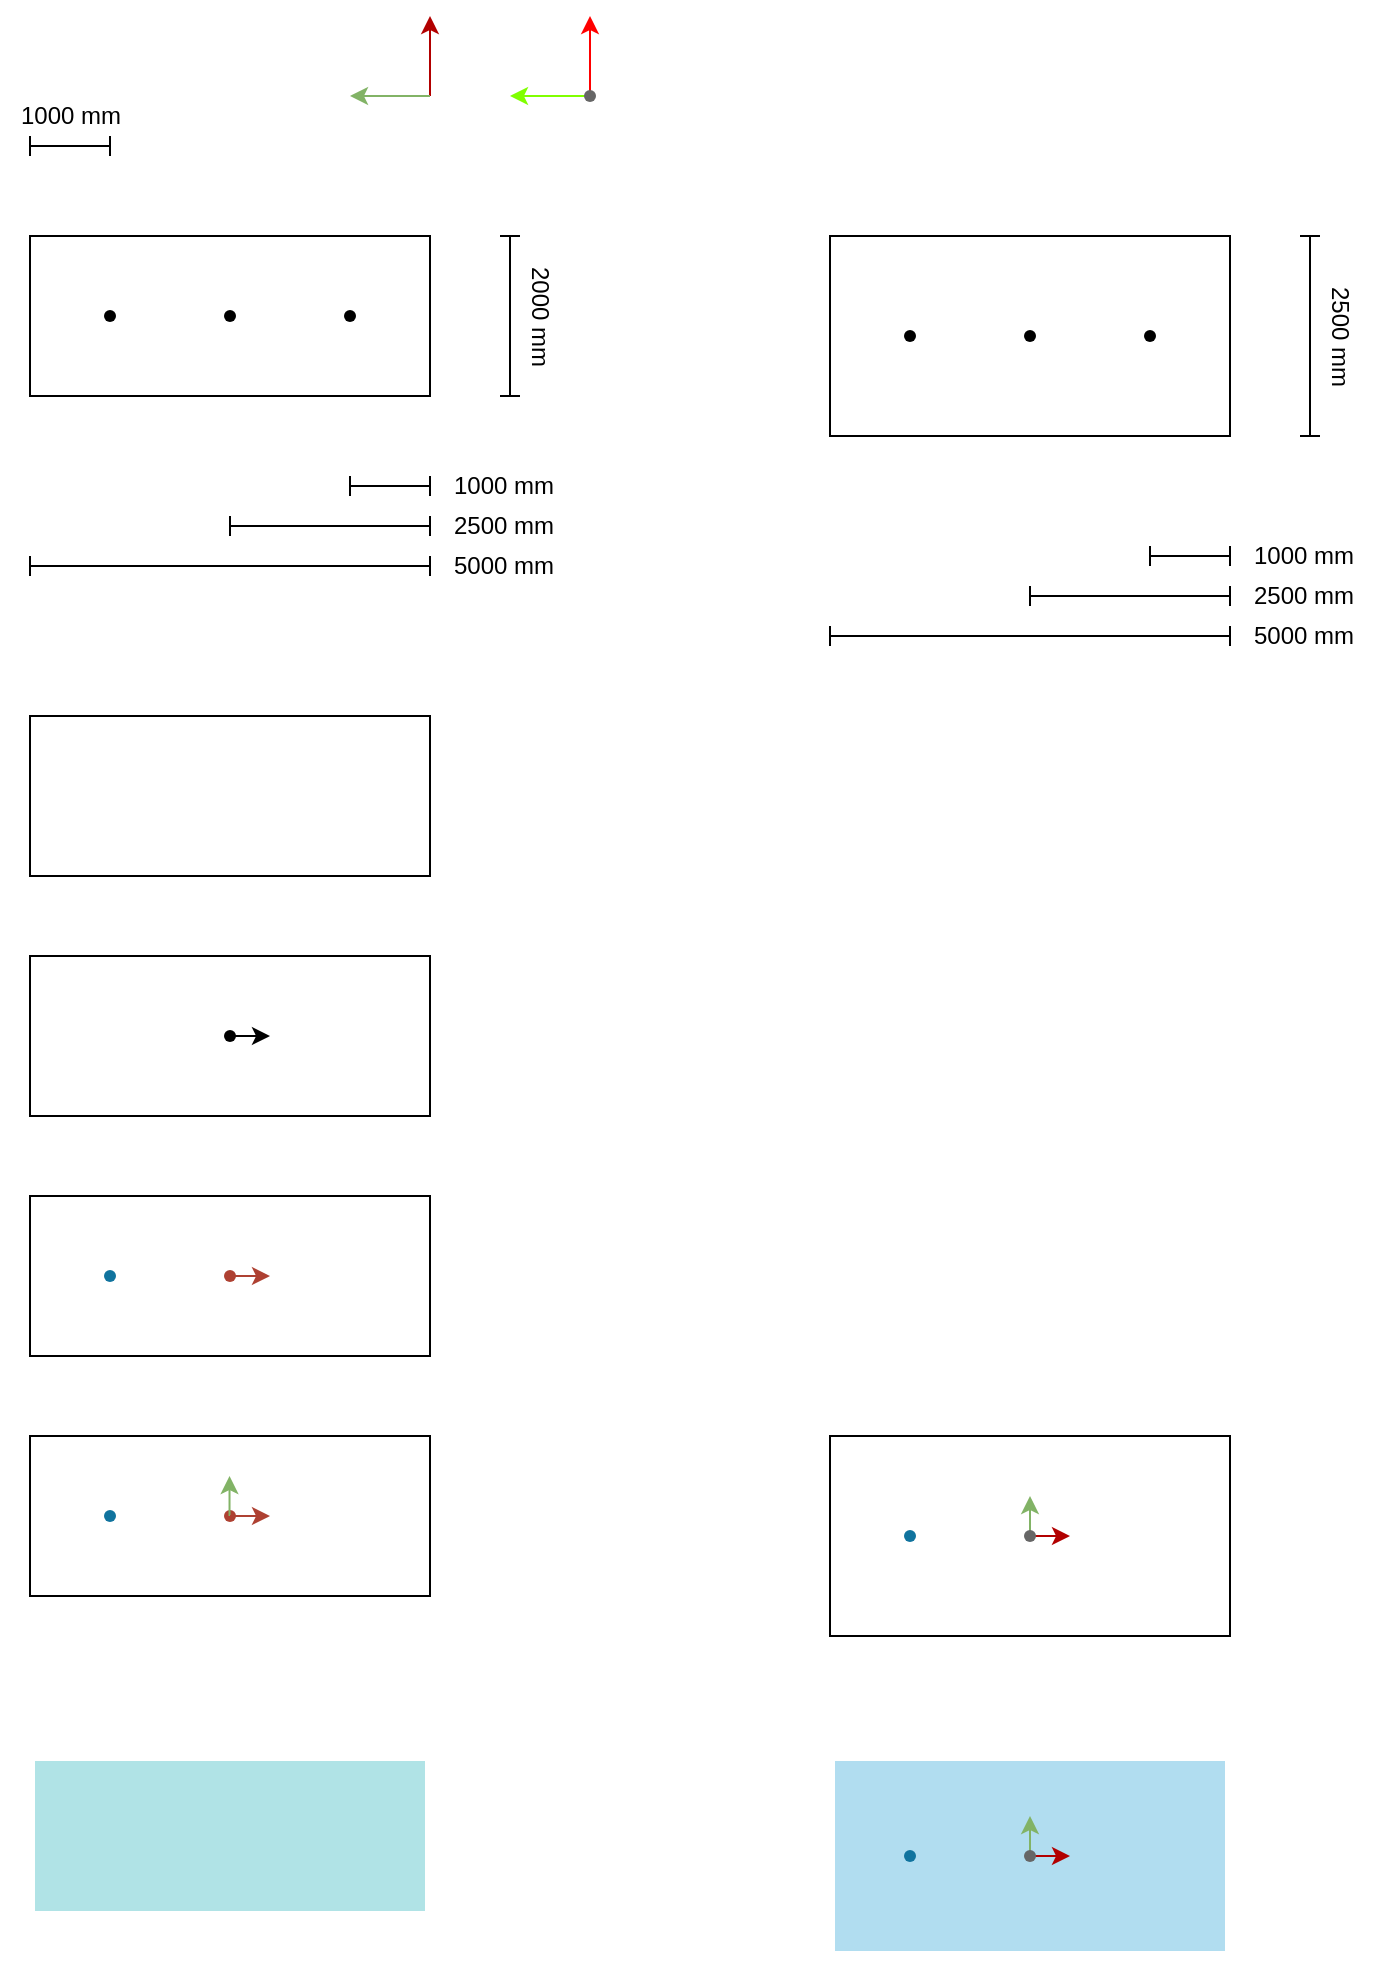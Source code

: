 <mxfile version="16.5.1" type="device" pages="14"><diagram id="8py7FpoyVgJnTxJI2T_E" name="basic shapes with dimension"><mxGraphModel dx="1088" dy="851" grid="1" gridSize="10" guides="1" tooltips="1" connect="1" arrows="1" fold="1" page="1" pageScale="1" pageWidth="827" pageHeight="1169" math="0" shadow="0"><root><mxCell id="0"/><mxCell id="1" parent="0"/><mxCell id="oQ2TafRxleNZKfleGceU-8" value="" style="rounded=0;whiteSpace=wrap;html=1;strokeWidth=1;" parent="1" vertex="1"><mxGeometry x="80" y="400" width="200" height="80" as="geometry"/></mxCell><mxCell id="oQ2TafRxleNZKfleGceU-16" value="" style="rounded=0;whiteSpace=wrap;html=1;strokeWidth=1;fillColor=none;" parent="1" vertex="1"><mxGeometry x="80" y="160" width="200" height="80" as="geometry"/></mxCell><mxCell id="oQ2TafRxleNZKfleGceU-17" value="" style="shape=waypoint;sketch=0;fillStyle=solid;size=6;pointerEvents=1;points=[];fillColor=none;resizable=0;rotatable=0;perimeter=centerPerimeter;snapToPoint=1;strokeWidth=1;" parent="1" vertex="1"><mxGeometry x="160" y="180" width="40" height="40" as="geometry"/></mxCell><mxCell id="oQ2TafRxleNZKfleGceU-18" value="" style="shape=crossbar;whiteSpace=wrap;html=1;rounded=1;strokeWidth=1;fillColor=none;" parent="1" vertex="1"><mxGeometry x="80" y="320" width="200" height="10" as="geometry"/></mxCell><mxCell id="oQ2TafRxleNZKfleGceU-19" value="" style="shape=crossbar;whiteSpace=wrap;html=1;rounded=1;strokeWidth=1;fillColor=none;" parent="1" vertex="1"><mxGeometry x="180" y="300" width="100" height="10" as="geometry"/></mxCell><mxCell id="oQ2TafRxleNZKfleGceU-20" value="" style="shape=crossbar;whiteSpace=wrap;html=1;rounded=1;strokeWidth=1;fillColor=none;" parent="1" vertex="1"><mxGeometry x="240" y="280" width="40" height="10" as="geometry"/></mxCell><mxCell id="oQ2TafRxleNZKfleGceU-21" value="5000 mm" style="text;html=1;align=left;verticalAlign=middle;resizable=0;points=[];autosize=1;strokeColor=none;fillColor=none;" parent="1" vertex="1"><mxGeometry x="290" y="315" width="70" height="20" as="geometry"/></mxCell><mxCell id="oQ2TafRxleNZKfleGceU-22" value="2500 mm" style="text;html=1;align=left;verticalAlign=middle;resizable=0;points=[];autosize=1;strokeColor=none;fillColor=none;" parent="1" vertex="1"><mxGeometry x="290" y="295" width="70" height="20" as="geometry"/></mxCell><mxCell id="oQ2TafRxleNZKfleGceU-23" value="1000 mm" style="text;html=1;align=left;verticalAlign=middle;resizable=0;points=[];autosize=1;strokeColor=none;fillColor=none;" parent="1" vertex="1"><mxGeometry x="290" y="275" width="70" height="20" as="geometry"/></mxCell><mxCell id="oQ2TafRxleNZKfleGceU-24" value="" style="shape=waypoint;sketch=0;fillStyle=solid;size=6;pointerEvents=1;points=[];fillColor=none;resizable=0;rotatable=0;perimeter=centerPerimeter;snapToPoint=1;strokeWidth=1;" parent="1" vertex="1"><mxGeometry x="220" y="180" width="40" height="40" as="geometry"/></mxCell><mxCell id="oQ2TafRxleNZKfleGceU-25" value="" style="shape=waypoint;sketch=0;fillStyle=solid;size=6;pointerEvents=1;points=[];fillColor=none;resizable=0;rotatable=0;perimeter=centerPerimeter;snapToPoint=1;strokeWidth=1;" parent="1" vertex="1"><mxGeometry x="100" y="180" width="40" height="40" as="geometry"/></mxCell><mxCell id="oQ2TafRxleNZKfleGceU-26" value="" style="shape=crossbar;whiteSpace=wrap;html=1;rounded=1;strokeWidth=1;fillColor=none;direction=south;" parent="1" vertex="1"><mxGeometry x="315" y="160" width="10" height="80" as="geometry"/></mxCell><mxCell id="oQ2TafRxleNZKfleGceU-27" value="2000 mm" style="text;html=1;align=center;verticalAlign=middle;resizable=0;points=[];autosize=1;strokeColor=none;fillColor=none;rotation=90;" parent="1" vertex="1"><mxGeometry x="300" y="190" width="70" height="20" as="geometry"/></mxCell><mxCell id="oQ2TafRxleNZKfleGceU-30" value="" style="rounded=0;whiteSpace=wrap;html=1;strokeWidth=1;" parent="1" vertex="1"><mxGeometry x="80" y="520" width="200" height="80" as="geometry"/></mxCell><mxCell id="oQ2TafRxleNZKfleGceU-31" value="" style="shape=waypoint;sketch=0;fillStyle=solid;size=6;pointerEvents=1;points=[];fillColor=none;resizable=0;rotatable=0;perimeter=centerPerimeter;snapToPoint=1;strokeWidth=1;" parent="1" vertex="1"><mxGeometry x="160" y="540" width="40" height="40" as="geometry"/></mxCell><mxCell id="oQ2TafRxleNZKfleGceU-32" value="" style="endArrow=classic;html=1;rounded=0;" parent="1" source="oQ2TafRxleNZKfleGceU-31" edge="1"><mxGeometry width="50" height="50" relative="1" as="geometry"><mxPoint x="190" y="590" as="sourcePoint"/><mxPoint x="200" y="560" as="targetPoint"/></mxGeometry></mxCell><mxCell id="3vy002DnsO7guz4qIhaw-1" value="" style="group" parent="1" vertex="1" connectable="0"><mxGeometry x="80" y="640" width="200" height="80" as="geometry"/></mxCell><mxCell id="oQ2TafRxleNZKfleGceU-37" value="" style="rounded=0;whiteSpace=wrap;html=1;strokeWidth=1;" parent="3vy002DnsO7guz4qIhaw-1" vertex="1"><mxGeometry width="200" height="80" as="geometry"/></mxCell><mxCell id="oQ2TafRxleNZKfleGceU-38" value="" style="shape=waypoint;sketch=0;fillStyle=solid;size=6;pointerEvents=1;points=[];fillColor=#fad9d5;resizable=0;rotatable=0;perimeter=centerPerimeter;snapToPoint=1;strokeWidth=1;strokeColor=#ae4132;" parent="3vy002DnsO7guz4qIhaw-1" vertex="1"><mxGeometry x="80" y="20" width="40" height="40" as="geometry"/></mxCell><mxCell id="oQ2TafRxleNZKfleGceU-39" value="" style="endArrow=classic;html=1;rounded=0;fillColor=#fad9d5;strokeColor=#ae4132;" parent="3vy002DnsO7guz4qIhaw-1" source="oQ2TafRxleNZKfleGceU-38" edge="1"><mxGeometry width="50" height="50" relative="1" as="geometry"><mxPoint x="110" y="70" as="sourcePoint"/><mxPoint x="120" y="40" as="targetPoint"/></mxGeometry></mxCell><mxCell id="oQ2TafRxleNZKfleGceU-40" value="" style="shape=waypoint;sketch=0;fillStyle=solid;size=6;pointerEvents=1;points=[];fillColor=#b1ddf0;resizable=0;rotatable=0;perimeter=centerPerimeter;snapToPoint=1;strokeWidth=1;strokeColor=#10739e;" parent="3vy002DnsO7guz4qIhaw-1" vertex="1"><mxGeometry x="20" y="20" width="40" height="40" as="geometry"/></mxCell><mxCell id="7yCa0CHT0Il8MEHHDPpp-1" value="" style="group" parent="1" vertex="1" connectable="0"><mxGeometry x="80" y="760" width="200" height="80" as="geometry"/></mxCell><mxCell id="7yCa0CHT0Il8MEHHDPpp-2" value="" style="rounded=0;whiteSpace=wrap;html=1;strokeWidth=1;" parent="7yCa0CHT0Il8MEHHDPpp-1" vertex="1"><mxGeometry width="200" height="80" as="geometry"/></mxCell><mxCell id="7yCa0CHT0Il8MEHHDPpp-3" value="" style="shape=waypoint;sketch=0;fillStyle=solid;size=6;pointerEvents=1;points=[];fillColor=#fad9d5;resizable=0;rotatable=0;perimeter=centerPerimeter;snapToPoint=1;strokeWidth=1;strokeColor=#ae4132;" parent="7yCa0CHT0Il8MEHHDPpp-1" vertex="1"><mxGeometry x="80" y="20" width="40" height="40" as="geometry"/></mxCell><mxCell id="7yCa0CHT0Il8MEHHDPpp-5" value="" style="shape=waypoint;sketch=0;fillStyle=solid;size=6;pointerEvents=1;points=[];fillColor=#b1ddf0;resizable=0;rotatable=0;perimeter=centerPerimeter;snapToPoint=1;strokeWidth=1;strokeColor=#10739e;" parent="7yCa0CHT0Il8MEHHDPpp-1" vertex="1"><mxGeometry x="20" y="20" width="40" height="40" as="geometry"/></mxCell><mxCell id="7yCa0CHT0Il8MEHHDPpp-6" value="" style="endArrow=classic;html=1;rounded=0;fillColor=#d5e8d4;strokeColor=#82b366;gradientColor=#97d077;" parent="7yCa0CHT0Il8MEHHDPpp-1" edge="1"><mxGeometry width="50" height="50" relative="1" as="geometry"><mxPoint x="99.76" y="40" as="sourcePoint"/><mxPoint x="99.76" y="20" as="targetPoint"/></mxGeometry></mxCell><mxCell id="7yCa0CHT0Il8MEHHDPpp-4" value="" style="endArrow=classic;html=1;rounded=0;fillColor=#fad9d5;strokeColor=#ae4132;" parent="1" source="7yCa0CHT0Il8MEHHDPpp-3" edge="1"><mxGeometry width="50" height="50" relative="1" as="geometry"><mxPoint x="190" y="830" as="sourcePoint"/><mxPoint x="200" y="800" as="targetPoint"/><Array as="points"><mxPoint x="190" y="800"/></Array></mxGeometry></mxCell><mxCell id="PGpq5Tn-xsi653ZjmDhr-1" value="" style="rounded=0;whiteSpace=wrap;html=1;strokeWidth=1;fillColor=none;" parent="1" vertex="1"><mxGeometry x="480" y="160" width="200" height="100" as="geometry"/></mxCell><mxCell id="PGpq5Tn-xsi653ZjmDhr-2" value="" style="shape=waypoint;sketch=0;fillStyle=solid;size=6;pointerEvents=1;points=[];fillColor=none;resizable=0;rotatable=0;perimeter=centerPerimeter;snapToPoint=1;strokeWidth=1;" parent="1" vertex="1"><mxGeometry x="560" y="190" width="40" height="40" as="geometry"/></mxCell><mxCell id="PGpq5Tn-xsi653ZjmDhr-3" value="" style="shape=crossbar;whiteSpace=wrap;html=1;rounded=1;strokeWidth=1;fillColor=none;" parent="1" vertex="1"><mxGeometry x="480" y="355" width="200" height="10" as="geometry"/></mxCell><mxCell id="PGpq5Tn-xsi653ZjmDhr-4" value="" style="shape=crossbar;whiteSpace=wrap;html=1;rounded=1;strokeWidth=1;fillColor=none;" parent="1" vertex="1"><mxGeometry x="580" y="335" width="100" height="10" as="geometry"/></mxCell><mxCell id="PGpq5Tn-xsi653ZjmDhr-5" value="" style="shape=crossbar;whiteSpace=wrap;html=1;rounded=1;strokeWidth=1;fillColor=none;" parent="1" vertex="1"><mxGeometry x="640" y="315" width="40" height="10" as="geometry"/></mxCell><mxCell id="PGpq5Tn-xsi653ZjmDhr-6" value="5000 mm" style="text;html=1;align=left;verticalAlign=middle;resizable=0;points=[];autosize=1;strokeColor=none;fillColor=none;" parent="1" vertex="1"><mxGeometry x="690" y="350" width="70" height="20" as="geometry"/></mxCell><mxCell id="PGpq5Tn-xsi653ZjmDhr-7" value="2500 mm" style="text;html=1;align=left;verticalAlign=middle;resizable=0;points=[];autosize=1;strokeColor=none;fillColor=none;" parent="1" vertex="1"><mxGeometry x="690" y="330" width="70" height="20" as="geometry"/></mxCell><mxCell id="PGpq5Tn-xsi653ZjmDhr-8" value="1000 mm" style="text;html=1;align=left;verticalAlign=middle;resizable=0;points=[];autosize=1;strokeColor=none;fillColor=none;" parent="1" vertex="1"><mxGeometry x="690" y="310" width="70" height="20" as="geometry"/></mxCell><mxCell id="PGpq5Tn-xsi653ZjmDhr-9" value="" style="shape=waypoint;sketch=0;fillStyle=solid;size=6;pointerEvents=1;points=[];fillColor=none;resizable=0;rotatable=0;perimeter=centerPerimeter;snapToPoint=1;strokeWidth=1;" parent="1" vertex="1"><mxGeometry x="620" y="190" width="40" height="40" as="geometry"/></mxCell><mxCell id="PGpq5Tn-xsi653ZjmDhr-10" value="" style="shape=waypoint;sketch=0;fillStyle=solid;size=6;pointerEvents=1;points=[];fillColor=none;resizable=0;rotatable=0;perimeter=centerPerimeter;snapToPoint=1;strokeWidth=1;" parent="1" vertex="1"><mxGeometry x="500" y="190" width="40" height="40" as="geometry"/></mxCell><mxCell id="PGpq5Tn-xsi653ZjmDhr-11" value="" style="shape=crossbar;whiteSpace=wrap;html=1;rounded=1;strokeWidth=1;fillColor=none;direction=south;" parent="1" vertex="1"><mxGeometry x="715" y="160" width="10" height="100" as="geometry"/></mxCell><mxCell id="PGpq5Tn-xsi653ZjmDhr-12" value="2500 mm" style="text;html=1;align=center;verticalAlign=middle;resizable=0;points=[];autosize=1;strokeColor=none;fillColor=none;rotation=90;" parent="1" vertex="1"><mxGeometry x="700" y="200" width="70" height="20" as="geometry"/></mxCell><mxCell id="PGpq5Tn-xsi653ZjmDhr-13" value="" style="rounded=0;whiteSpace=wrap;html=1;strokeWidth=1;fillColor=none;" parent="1" vertex="1"><mxGeometry x="480" y="760" width="200" height="100" as="geometry"/></mxCell><mxCell id="PGpq5Tn-xsi653ZjmDhr-18" value="" style="group" parent="1" vertex="1" connectable="0"><mxGeometry x="560" y="790" width="40" height="40" as="geometry"/></mxCell><mxCell id="PGpq5Tn-xsi653ZjmDhr-15" value="" style="endArrow=classic;html=1;rounded=0;fillColor=#e51400;strokeColor=#B20000;" parent="PGpq5Tn-xsi653ZjmDhr-18" edge="1"><mxGeometry width="50" height="50" relative="1" as="geometry"><mxPoint x="20" y="20" as="sourcePoint"/><mxPoint x="40" y="20" as="targetPoint"/></mxGeometry></mxCell><mxCell id="PGpq5Tn-xsi653ZjmDhr-16" value="" style="endArrow=classic;html=1;rounded=0;fillColor=#d5e8d4;strokeColor=#82b366;gradientColor=#97d077;" parent="PGpq5Tn-xsi653ZjmDhr-18" edge="1"><mxGeometry width="50" height="50" relative="1" as="geometry"><mxPoint x="20" y="20" as="sourcePoint"/><mxPoint x="20" as="targetPoint"/></mxGeometry></mxCell><mxCell id="PGpq5Tn-xsi653ZjmDhr-17" value="" style="shape=waypoint;sketch=0;fillStyle=solid;size=6;pointerEvents=1;points=[];fillColor=#f5f5f5;resizable=0;rotatable=0;perimeter=centerPerimeter;snapToPoint=1;strokeWidth=1;strokeColor=#666666;fontColor=#333333;rotation=90;" parent="PGpq5Tn-xsi653ZjmDhr-18" vertex="1"><mxGeometry width="40" height="40" as="geometry"/></mxCell><mxCell id="PGpq5Tn-xsi653ZjmDhr-19" value="" style="shape=waypoint;sketch=0;fillStyle=solid;size=6;pointerEvents=1;points=[];fillColor=#b1ddf0;resizable=0;rotatable=0;perimeter=centerPerimeter;snapToPoint=1;strokeWidth=1;strokeColor=#10739e;" parent="1" vertex="1"><mxGeometry x="500" y="790" width="40" height="40" as="geometry"/></mxCell><mxCell id="v8GQ7iCn0oz0jrOKFMqB-1" value="" style="group" parent="1" vertex="1" connectable="0"><mxGeometry x="65" y="90" width="70" height="30" as="geometry"/></mxCell><mxCell id="oQ2TafRxleNZKfleGceU-5" value="" style="shape=crossbar;whiteSpace=wrap;html=1;rounded=1;strokeWidth=1;" parent="v8GQ7iCn0oz0jrOKFMqB-1" vertex="1"><mxGeometry x="15" y="20" width="40" height="10" as="geometry"/></mxCell><mxCell id="oQ2TafRxleNZKfleGceU-10" value="1000 mm" style="text;html=1;align=center;verticalAlign=middle;resizable=0;points=[];autosize=1;strokeColor=none;fillColor=none;" parent="v8GQ7iCn0oz0jrOKFMqB-1" vertex="1"><mxGeometry width="70" height="20" as="geometry"/></mxCell><mxCell id="jCZGaClw_xplLJrpQ8Vu-1" value="" style="group;strokeWidth=5;strokeColor=#FFFFFF;fillColor=#B1DDF0;gradientColor=none;rotation=0;" parent="1" vertex="1" connectable="0"><mxGeometry x="480" y="920" width="200" height="100" as="geometry"/></mxCell><mxCell id="jCZGaClw_xplLJrpQ8Vu-2" value="" style="rounded=0;whiteSpace=wrap;html=1;strokeWidth=1;fillColor=none;opacity=0;rotation=0;" parent="jCZGaClw_xplLJrpQ8Vu-1" vertex="1"><mxGeometry width="200" height="100" as="geometry"/></mxCell><mxCell id="jCZGaClw_xplLJrpQ8Vu-3" value="" style="group;rotation=0;" parent="jCZGaClw_xplLJrpQ8Vu-1" vertex="1" connectable="0"><mxGeometry x="80" y="30" width="40" height="40" as="geometry"/></mxCell><mxCell id="jCZGaClw_xplLJrpQ8Vu-4" value="" style="endArrow=classic;html=1;rounded=0;fillColor=#e51400;strokeColor=#B20000;" parent="jCZGaClw_xplLJrpQ8Vu-3" edge="1"><mxGeometry width="50" height="50" relative="1" as="geometry"><mxPoint x="20" y="20" as="sourcePoint"/><mxPoint x="40" y="20" as="targetPoint"/></mxGeometry></mxCell><mxCell id="jCZGaClw_xplLJrpQ8Vu-5" value="" style="endArrow=classic;html=1;rounded=0;fillColor=#d5e8d4;strokeColor=#82b366;gradientColor=#97d077;" parent="jCZGaClw_xplLJrpQ8Vu-3" edge="1"><mxGeometry width="50" height="50" relative="1" as="geometry"><mxPoint x="20" y="20" as="sourcePoint"/><mxPoint x="20" as="targetPoint"/></mxGeometry></mxCell><mxCell id="jCZGaClw_xplLJrpQ8Vu-6" value="" style="shape=waypoint;sketch=0;fillStyle=solid;size=6;pointerEvents=1;points=[];fillColor=#f5f5f5;resizable=0;rotatable=0;perimeter=centerPerimeter;snapToPoint=1;strokeWidth=1;strokeColor=#666666;fontColor=#333333;rotation=90;" parent="jCZGaClw_xplLJrpQ8Vu-3" vertex="1"><mxGeometry width="40" height="40" as="geometry"/></mxCell><mxCell id="jCZGaClw_xplLJrpQ8Vu-7" value="" style="shape=waypoint;sketch=0;fillStyle=solid;size=6;pointerEvents=1;points=[];fillColor=#b1ddf0;resizable=0;rotatable=0;perimeter=centerPerimeter;snapToPoint=1;strokeWidth=1;strokeColor=#10739e;rotation=0;" parent="jCZGaClw_xplLJrpQ8Vu-1" vertex="1"><mxGeometry x="20" y="30" width="40" height="40" as="geometry"/></mxCell><mxCell id="jCZGaClw_xplLJrpQ8Vu-8" value="" style="group" parent="1" vertex="1" connectable="0"><mxGeometry x="240" y="50" width="40" height="40" as="geometry"/></mxCell><mxCell id="jCZGaClw_xplLJrpQ8Vu-9" value="" style="endArrow=classic;html=1;rounded=0;fillColor=#e51400;strokeColor=#B20000;" parent="jCZGaClw_xplLJrpQ8Vu-8" edge="1"><mxGeometry width="50" height="50" relative="1" as="geometry"><mxPoint x="40" y="40" as="sourcePoint"/><mxPoint x="40" as="targetPoint"/></mxGeometry></mxCell><mxCell id="jCZGaClw_xplLJrpQ8Vu-10" value="" style="endArrow=classic;html=1;rounded=0;fillColor=#d5e8d4;strokeColor=#82b366;gradientColor=#97d077;" parent="jCZGaClw_xplLJrpQ8Vu-8" edge="1"><mxGeometry width="50" height="50" relative="1" as="geometry"><mxPoint x="40" y="40" as="sourcePoint"/><mxPoint y="40" as="targetPoint"/></mxGeometry></mxCell><mxCell id="jCZGaClw_xplLJrpQ8Vu-11" value="" style="endArrow=classic;html=1;rounded=0;fillColor=#e51400;strokeColor=#FF0000;" parent="1" edge="1"><mxGeometry width="50" height="50" relative="1" as="geometry"><mxPoint x="360" y="90" as="sourcePoint"/><mxPoint x="360" y="50" as="targetPoint"/></mxGeometry></mxCell><mxCell id="jCZGaClw_xplLJrpQ8Vu-12" value="" style="endArrow=classic;html=1;rounded=0;fillColor=#d5e8d4;strokeColor=#80FF00;gradientColor=#97d077;startArrow=none;" parent="1" source="jCZGaClw_xplLJrpQ8Vu-13" edge="1"><mxGeometry width="50" height="50" relative="1" as="geometry"><mxPoint x="360" y="90" as="sourcePoint"/><mxPoint x="320" y="90" as="targetPoint"/></mxGeometry></mxCell><mxCell id="jCZGaClw_xplLJrpQ8Vu-13" value="" style="shape=waypoint;sketch=0;fillStyle=solid;size=6;pointerEvents=1;points=[];fillColor=#f5f5f5;resizable=0;rotatable=0;perimeter=centerPerimeter;snapToPoint=1;strokeWidth=1;strokeColor=#666666;fontColor=#333333;" parent="1" vertex="1"><mxGeometry x="340" y="70" width="40" height="40" as="geometry"/></mxCell><mxCell id="jCZGaClw_xplLJrpQ8Vu-14" value="" style="endArrow=none;html=1;rounded=0;fillColor=#d5e8d4;strokeColor=#80FF00;gradientColor=#97d077;" parent="1" target="jCZGaClw_xplLJrpQ8Vu-13" edge="1"><mxGeometry width="50" height="50" relative="1" as="geometry"><mxPoint x="360" y="90" as="sourcePoint"/><mxPoint x="320" y="90" as="targetPoint"/></mxGeometry></mxCell><mxCell id="LFikKo_tnXel7QjQzsST-1" value="" style="rounded=0;whiteSpace=wrap;html=1;strokeWidth=5;container=1;strokeColor=#FFFFFF;fillColor=#b0e3e6;" parent="1" vertex="1"><mxGeometry x="80" y="920" width="200" height="80" as="geometry"/></mxCell></root></mxGraphModel></diagram><diagram id="eh0pwwdBh3rQFtlKzRUX" name="left_right_5x5_parkingSpace"><mxGraphModel dx="2805" dy="1547" grid="1" gridSize="10" guides="1" tooltips="1" connect="1" arrows="1" fold="1" page="1" pageScale="1" pageWidth="827" pageHeight="1169" math="0" shadow="0"><root><mxCell id="5NQC7TD7TElkp9lTFGlU-0"/><mxCell id="5NQC7TD7TElkp9lTFGlU-1" parent="5NQC7TD7TElkp9lTFGlU-0"/><mxCell id="wYS3g4S1UmXVQdB1ZBLl-4" value="" style="group" parent="5NQC7TD7TElkp9lTFGlU-1" vertex="1" connectable="0"><mxGeometry x="360" y="880" width="60" height="60" as="geometry"/></mxCell><mxCell id="wYS3g4S1UmXVQdB1ZBLl-5" value="" style="endArrow=classic;html=1;rounded=0;fillColor=#e51400;strokeColor=#B20000;" parent="wYS3g4S1UmXVQdB1ZBLl-4" edge="1"><mxGeometry width="50" height="50" relative="1" as="geometry"><mxPoint x="40" y="40" as="sourcePoint"/><mxPoint x="40" as="targetPoint"/></mxGeometry></mxCell><mxCell id="wYS3g4S1UmXVQdB1ZBLl-6" value="" style="endArrow=classic;html=1;rounded=0;fillColor=#d5e8d4;strokeColor=#82b366;gradientColor=#97d077;" parent="wYS3g4S1UmXVQdB1ZBLl-4" edge="1"><mxGeometry width="50" height="50" relative="1" as="geometry"><mxPoint x="40" y="40" as="sourcePoint"/><mxPoint y="40" as="targetPoint"/></mxGeometry></mxCell><mxCell id="wYS3g4S1UmXVQdB1ZBLl-7" value="" style="shape=waypoint;sketch=0;fillStyle=solid;size=6;pointerEvents=1;points=[];fillColor=#f5f5f5;resizable=0;rotatable=0;perimeter=centerPerimeter;snapToPoint=1;strokeWidth=1;strokeColor=#666666;fontColor=#333333;" parent="wYS3g4S1UmXVQdB1ZBLl-4" vertex="1"><mxGeometry x="20" y="20" width="40" height="40" as="geometry"/></mxCell><mxCell id="2M8sLQTlgBH1itbLNwkm-0" value="" style="group" parent="5NQC7TD7TElkp9lTFGlU-1" vertex="1" connectable="0"><mxGeometry x="40" y="160" width="200" height="80" as="geometry"/></mxCell><mxCell id="2M8sLQTlgBH1itbLNwkm-1" value="" style="rounded=0;whiteSpace=wrap;html=1;strokeWidth=1;" parent="2M8sLQTlgBH1itbLNwkm-0" vertex="1"><mxGeometry width="200" height="80" as="geometry"/></mxCell><mxCell id="2M8sLQTlgBH1itbLNwkm-2" value="" style="shape=waypoint;sketch=0;fillStyle=solid;size=6;pointerEvents=1;points=[];fillColor=#fad9d5;resizable=0;rotatable=0;perimeter=centerPerimeter;snapToPoint=1;strokeWidth=1;strokeColor=#ae4132;" parent="2M8sLQTlgBH1itbLNwkm-0" vertex="1"><mxGeometry x="80" y="20" width="40" height="40" as="geometry"/></mxCell><mxCell id="2M8sLQTlgBH1itbLNwkm-3" value="" style="endArrow=classic;html=1;rounded=0;fillColor=#fad9d5;strokeColor=#ae4132;" parent="2M8sLQTlgBH1itbLNwkm-0" source="2M8sLQTlgBH1itbLNwkm-2" edge="1"><mxGeometry width="50" height="50" relative="1" as="geometry"><mxPoint x="110" y="70" as="sourcePoint"/><mxPoint x="120" y="40" as="targetPoint"/></mxGeometry></mxCell><mxCell id="2M8sLQTlgBH1itbLNwkm-4" value="" style="shape=waypoint;sketch=0;fillStyle=solid;size=6;pointerEvents=1;points=[];fillColor=#b1ddf0;resizable=0;rotatable=0;perimeter=centerPerimeter;snapToPoint=1;strokeWidth=1;strokeColor=#10739e;" parent="2M8sLQTlgBH1itbLNwkm-0" vertex="1"><mxGeometry x="20" y="20" width="40" height="40" as="geometry"/></mxCell><mxCell id="2M8sLQTlgBH1itbLNwkm-5" value="" style="endArrow=none;dashed=1;html=1;dashPattern=1 3;strokeWidth=2;rounded=0;" parent="5NQC7TD7TElkp9lTFGlU-1" edge="1"><mxGeometry width="50" height="50" relative="1" as="geometry"><mxPoint x="240" y="920" as="sourcePoint"/><mxPoint x="240" y="440" as="targetPoint"/></mxGeometry></mxCell><mxCell id="2M8sLQTlgBH1itbLNwkm-6" value="" style="endArrow=none;dashed=1;html=1;dashPattern=1 3;strokeWidth=2;rounded=0;" parent="5NQC7TD7TElkp9lTFGlU-1" edge="1"><mxGeometry width="50" height="50" relative="1" as="geometry"><mxPoint x="560" y="922.07" as="sourcePoint"/><mxPoint x="560" y="440" as="targetPoint"/></mxGeometry></mxCell><mxCell id="2M8sLQTlgBH1itbLNwkm-7" value="" style="group" parent="5NQC7TD7TElkp9lTFGlU-1" vertex="1" connectable="0"><mxGeometry x="40" y="800" width="200" height="80" as="geometry"/></mxCell><mxCell id="2M8sLQTlgBH1itbLNwkm-8" value="" style="rounded=0;whiteSpace=wrap;html=1;strokeWidth=1;" parent="2M8sLQTlgBH1itbLNwkm-7" vertex="1"><mxGeometry width="200" height="80" as="geometry"/></mxCell><mxCell id="2M8sLQTlgBH1itbLNwkm-9" value="" style="shape=waypoint;sketch=0;fillStyle=solid;size=6;pointerEvents=1;points=[];fillColor=#fad9d5;resizable=0;rotatable=0;perimeter=centerPerimeter;snapToPoint=1;strokeWidth=1;strokeColor=#ae4132;" parent="2M8sLQTlgBH1itbLNwkm-7" vertex="1"><mxGeometry x="80" y="20" width="40" height="40" as="geometry"/></mxCell><mxCell id="2M8sLQTlgBH1itbLNwkm-10" value="" style="endArrow=classic;html=1;rounded=0;fillColor=#fad9d5;strokeColor=#ae4132;" parent="2M8sLQTlgBH1itbLNwkm-7" source="2M8sLQTlgBH1itbLNwkm-9" edge="1"><mxGeometry width="50" height="50" relative="1" as="geometry"><mxPoint x="110" y="70" as="sourcePoint"/><mxPoint x="120" y="40" as="targetPoint"/></mxGeometry></mxCell><mxCell id="2M8sLQTlgBH1itbLNwkm-11" value="" style="shape=waypoint;sketch=0;fillStyle=solid;size=6;pointerEvents=1;points=[];fillColor=#b1ddf0;resizable=0;rotatable=0;perimeter=centerPerimeter;snapToPoint=1;strokeWidth=1;strokeColor=#10739e;" parent="2M8sLQTlgBH1itbLNwkm-7" vertex="1"><mxGeometry x="20" y="20" width="40" height="40" as="geometry"/></mxCell><mxCell id="2M8sLQTlgBH1itbLNwkm-12" value="" style="group" parent="5NQC7TD7TElkp9lTFGlU-1" vertex="1" connectable="0"><mxGeometry x="40" y="720" width="200" height="80" as="geometry"/></mxCell><mxCell id="2M8sLQTlgBH1itbLNwkm-13" value="" style="rounded=0;whiteSpace=wrap;html=1;strokeWidth=1;" parent="2M8sLQTlgBH1itbLNwkm-12" vertex="1"><mxGeometry width="200" height="80" as="geometry"/></mxCell><mxCell id="2M8sLQTlgBH1itbLNwkm-14" value="" style="shape=waypoint;sketch=0;fillStyle=solid;size=6;pointerEvents=1;points=[];fillColor=#fad9d5;resizable=0;rotatable=0;perimeter=centerPerimeter;snapToPoint=1;strokeWidth=1;strokeColor=#ae4132;" parent="2M8sLQTlgBH1itbLNwkm-12" vertex="1"><mxGeometry x="80" y="20" width="40" height="40" as="geometry"/></mxCell><mxCell id="2M8sLQTlgBH1itbLNwkm-15" value="" style="endArrow=classic;html=1;rounded=0;fillColor=#fad9d5;strokeColor=#ae4132;" parent="2M8sLQTlgBH1itbLNwkm-12" source="2M8sLQTlgBH1itbLNwkm-14" edge="1"><mxGeometry width="50" height="50" relative="1" as="geometry"><mxPoint x="110" y="70" as="sourcePoint"/><mxPoint x="120" y="40" as="targetPoint"/></mxGeometry></mxCell><mxCell id="2M8sLQTlgBH1itbLNwkm-16" value="" style="shape=waypoint;sketch=0;fillStyle=solid;size=6;pointerEvents=1;points=[];fillColor=#b1ddf0;resizable=0;rotatable=0;perimeter=centerPerimeter;snapToPoint=1;strokeWidth=1;strokeColor=#10739e;" parent="2M8sLQTlgBH1itbLNwkm-12" vertex="1"><mxGeometry x="20" y="20" width="40" height="40" as="geometry"/></mxCell><mxCell id="2M8sLQTlgBH1itbLNwkm-17" value="" style="group" parent="5NQC7TD7TElkp9lTFGlU-1" vertex="1" connectable="0"><mxGeometry x="40" y="640" width="200" height="80" as="geometry"/></mxCell><mxCell id="2M8sLQTlgBH1itbLNwkm-18" value="" style="rounded=0;whiteSpace=wrap;html=1;strokeWidth=1;" parent="2M8sLQTlgBH1itbLNwkm-17" vertex="1"><mxGeometry width="200" height="80" as="geometry"/></mxCell><mxCell id="2M8sLQTlgBH1itbLNwkm-19" value="" style="shape=waypoint;sketch=0;fillStyle=solid;size=6;pointerEvents=1;points=[];fillColor=#fad9d5;resizable=0;rotatable=0;perimeter=centerPerimeter;snapToPoint=1;strokeWidth=1;strokeColor=#ae4132;" parent="2M8sLQTlgBH1itbLNwkm-17" vertex="1"><mxGeometry x="80" y="20" width="40" height="40" as="geometry"/></mxCell><mxCell id="2M8sLQTlgBH1itbLNwkm-20" value="" style="endArrow=classic;html=1;rounded=0;fillColor=#fad9d5;strokeColor=#ae4132;" parent="2M8sLQTlgBH1itbLNwkm-17" source="2M8sLQTlgBH1itbLNwkm-19" edge="1"><mxGeometry width="50" height="50" relative="1" as="geometry"><mxPoint x="110" y="70" as="sourcePoint"/><mxPoint x="120" y="40" as="targetPoint"/></mxGeometry></mxCell><mxCell id="2M8sLQTlgBH1itbLNwkm-21" value="" style="shape=waypoint;sketch=0;fillStyle=solid;size=6;pointerEvents=1;points=[];fillColor=#b1ddf0;resizable=0;rotatable=0;perimeter=centerPerimeter;snapToPoint=1;strokeWidth=1;strokeColor=#10739e;" parent="2M8sLQTlgBH1itbLNwkm-17" vertex="1"><mxGeometry x="20" y="20" width="40" height="40" as="geometry"/></mxCell><mxCell id="2M8sLQTlgBH1itbLNwkm-22" value="" style="group;direction=west;flipH=1;" parent="5NQC7TD7TElkp9lTFGlU-1" vertex="1" connectable="0"><mxGeometry x="560" y="800" width="200" height="80" as="geometry"/></mxCell><mxCell id="2M8sLQTlgBH1itbLNwkm-23" value="" style="rounded=0;whiteSpace=wrap;html=1;strokeWidth=1;" parent="2M8sLQTlgBH1itbLNwkm-22" vertex="1"><mxGeometry width="200" height="80" as="geometry"/></mxCell><mxCell id="2M8sLQTlgBH1itbLNwkm-24" value="" style="shape=waypoint;sketch=0;fillStyle=solid;size=6;pointerEvents=1;points=[];fillColor=#fad9d5;resizable=0;rotatable=0;perimeter=centerPerimeter;snapToPoint=1;strokeWidth=1;strokeColor=#ae4132;" parent="2M8sLQTlgBH1itbLNwkm-22" vertex="1"><mxGeometry x="80" y="20" width="40" height="40" as="geometry"/></mxCell><mxCell id="2M8sLQTlgBH1itbLNwkm-25" value="" style="endArrow=classic;html=1;rounded=0;fillColor=#fad9d5;strokeColor=#ae4132;" parent="2M8sLQTlgBH1itbLNwkm-22" source="2M8sLQTlgBH1itbLNwkm-24" edge="1"><mxGeometry width="50" height="50" relative="1" as="geometry"><mxPoint x="90" y="70" as="sourcePoint"/><mxPoint x="80" y="40" as="targetPoint"/></mxGeometry></mxCell><mxCell id="2M8sLQTlgBH1itbLNwkm-26" value="" style="shape=waypoint;sketch=0;fillStyle=solid;size=6;pointerEvents=1;points=[];fillColor=#b1ddf0;resizable=0;rotatable=0;perimeter=centerPerimeter;snapToPoint=1;strokeWidth=1;strokeColor=#10739e;" parent="2M8sLQTlgBH1itbLNwkm-22" vertex="1"><mxGeometry x="140" y="20" width="40" height="40" as="geometry"/></mxCell><mxCell id="2M8sLQTlgBH1itbLNwkm-32" value="" style="group;direction=west;flipH=1;" parent="5NQC7TD7TElkp9lTFGlU-1" vertex="1" connectable="0"><mxGeometry x="560" y="720" width="200" height="80" as="geometry"/></mxCell><mxCell id="2M8sLQTlgBH1itbLNwkm-33" value="" style="rounded=0;whiteSpace=wrap;html=1;strokeWidth=1;" parent="2M8sLQTlgBH1itbLNwkm-32" vertex="1"><mxGeometry width="200" height="80" as="geometry"/></mxCell><mxCell id="2M8sLQTlgBH1itbLNwkm-34" value="" style="shape=waypoint;sketch=0;fillStyle=solid;size=6;pointerEvents=1;points=[];fillColor=#fad9d5;resizable=0;rotatable=0;perimeter=centerPerimeter;snapToPoint=1;strokeWidth=1;strokeColor=#ae4132;" parent="2M8sLQTlgBH1itbLNwkm-32" vertex="1"><mxGeometry x="80" y="20" width="40" height="40" as="geometry"/></mxCell><mxCell id="2M8sLQTlgBH1itbLNwkm-35" value="" style="endArrow=classic;html=1;rounded=0;fillColor=#fad9d5;strokeColor=#ae4132;" parent="2M8sLQTlgBH1itbLNwkm-32" source="2M8sLQTlgBH1itbLNwkm-34" edge="1"><mxGeometry width="50" height="50" relative="1" as="geometry"><mxPoint x="90" y="70" as="sourcePoint"/><mxPoint x="80" y="40" as="targetPoint"/></mxGeometry></mxCell><mxCell id="2M8sLQTlgBH1itbLNwkm-36" value="" style="shape=waypoint;sketch=0;fillStyle=solid;size=6;pointerEvents=1;points=[];fillColor=#b1ddf0;resizable=0;rotatable=0;perimeter=centerPerimeter;snapToPoint=1;strokeWidth=1;strokeColor=#10739e;" parent="2M8sLQTlgBH1itbLNwkm-32" vertex="1"><mxGeometry x="140" y="20" width="40" height="40" as="geometry"/></mxCell><mxCell id="2M8sLQTlgBH1itbLNwkm-37" value="" style="group;direction=west;flipH=1;" parent="5NQC7TD7TElkp9lTFGlU-1" vertex="1" connectable="0"><mxGeometry x="560" y="640" width="200" height="80" as="geometry"/></mxCell><mxCell id="2M8sLQTlgBH1itbLNwkm-38" value="" style="rounded=0;whiteSpace=wrap;html=1;strokeWidth=1;" parent="2M8sLQTlgBH1itbLNwkm-37" vertex="1"><mxGeometry width="200" height="80" as="geometry"/></mxCell><mxCell id="2M8sLQTlgBH1itbLNwkm-39" value="" style="shape=waypoint;sketch=0;fillStyle=solid;size=6;pointerEvents=1;points=[];fillColor=#fad9d5;resizable=0;rotatable=0;perimeter=centerPerimeter;snapToPoint=1;strokeWidth=1;strokeColor=#ae4132;" parent="2M8sLQTlgBH1itbLNwkm-37" vertex="1"><mxGeometry x="80" y="20" width="40" height="40" as="geometry"/></mxCell><mxCell id="2M8sLQTlgBH1itbLNwkm-40" value="" style="endArrow=classic;html=1;rounded=0;fillColor=#fad9d5;strokeColor=#ae4132;" parent="2M8sLQTlgBH1itbLNwkm-37" source="2M8sLQTlgBH1itbLNwkm-39" edge="1"><mxGeometry width="50" height="50" relative="1" as="geometry"><mxPoint x="90" y="70" as="sourcePoint"/><mxPoint x="80" y="40" as="targetPoint"/></mxGeometry></mxCell><mxCell id="2M8sLQTlgBH1itbLNwkm-41" value="" style="shape=waypoint;sketch=0;fillStyle=solid;size=6;pointerEvents=1;points=[];fillColor=#b1ddf0;resizable=0;rotatable=0;perimeter=centerPerimeter;snapToPoint=1;strokeWidth=1;strokeColor=#10739e;" parent="2M8sLQTlgBH1itbLNwkm-37" vertex="1"><mxGeometry x="140" y="20" width="40" height="40" as="geometry"/></mxCell><mxCell id="2M8sLQTlgBH1itbLNwkm-42" value="" style="group;direction=west;flipH=1;" parent="5NQC7TD7TElkp9lTFGlU-1" vertex="1" connectable="0"><mxGeometry x="560" y="560" width="200" height="80" as="geometry"/></mxCell><mxCell id="2M8sLQTlgBH1itbLNwkm-43" value="" style="rounded=0;whiteSpace=wrap;html=1;strokeWidth=1;" parent="2M8sLQTlgBH1itbLNwkm-42" vertex="1"><mxGeometry width="200" height="80" as="geometry"/></mxCell><mxCell id="2M8sLQTlgBH1itbLNwkm-44" value="" style="shape=waypoint;sketch=0;fillStyle=solid;size=6;pointerEvents=1;points=[];fillColor=#fad9d5;resizable=0;rotatable=0;perimeter=centerPerimeter;snapToPoint=1;strokeWidth=1;strokeColor=#ae4132;" parent="2M8sLQTlgBH1itbLNwkm-42" vertex="1"><mxGeometry x="80" y="20" width="40" height="40" as="geometry"/></mxCell><mxCell id="2M8sLQTlgBH1itbLNwkm-45" value="" style="endArrow=classic;html=1;rounded=0;fillColor=#fad9d5;strokeColor=#ae4132;" parent="2M8sLQTlgBH1itbLNwkm-42" source="2M8sLQTlgBH1itbLNwkm-44" edge="1"><mxGeometry width="50" height="50" relative="1" as="geometry"><mxPoint x="90" y="70" as="sourcePoint"/><mxPoint x="80" y="40" as="targetPoint"/></mxGeometry></mxCell><mxCell id="2M8sLQTlgBH1itbLNwkm-46" value="" style="shape=waypoint;sketch=0;fillStyle=solid;size=6;pointerEvents=1;points=[];fillColor=#b1ddf0;resizable=0;rotatable=0;perimeter=centerPerimeter;snapToPoint=1;strokeWidth=1;strokeColor=#10739e;" parent="2M8sLQTlgBH1itbLNwkm-42" vertex="1"><mxGeometry x="140" y="20" width="40" height="40" as="geometry"/></mxCell><mxCell id="2M8sLQTlgBH1itbLNwkm-47" value="" style="group;direction=west;flipH=1;" parent="5NQC7TD7TElkp9lTFGlU-1" vertex="1" connectable="0"><mxGeometry x="560" y="480" width="200" height="80" as="geometry"/></mxCell><mxCell id="2M8sLQTlgBH1itbLNwkm-48" value="" style="rounded=0;whiteSpace=wrap;html=1;strokeWidth=1;" parent="2M8sLQTlgBH1itbLNwkm-47" vertex="1"><mxGeometry width="200" height="80" as="geometry"/></mxCell><mxCell id="2M8sLQTlgBH1itbLNwkm-49" value="" style="shape=waypoint;sketch=0;fillStyle=solid;size=6;pointerEvents=1;points=[];fillColor=#fad9d5;resizable=0;rotatable=0;perimeter=centerPerimeter;snapToPoint=1;strokeWidth=1;strokeColor=#ae4132;" parent="2M8sLQTlgBH1itbLNwkm-47" vertex="1"><mxGeometry x="80" y="20" width="40" height="40" as="geometry"/></mxCell><mxCell id="2M8sLQTlgBH1itbLNwkm-50" value="" style="endArrow=classic;html=1;rounded=0;fillColor=#fad9d5;strokeColor=#ae4132;" parent="2M8sLQTlgBH1itbLNwkm-47" source="2M8sLQTlgBH1itbLNwkm-49" edge="1"><mxGeometry width="50" height="50" relative="1" as="geometry"><mxPoint x="90" y="70" as="sourcePoint"/><mxPoint x="80" y="40" as="targetPoint"/></mxGeometry></mxCell><mxCell id="2M8sLQTlgBH1itbLNwkm-51" value="" style="shape=waypoint;sketch=0;fillStyle=solid;size=6;pointerEvents=1;points=[];fillColor=#b1ddf0;resizable=0;rotatable=0;perimeter=centerPerimeter;snapToPoint=1;strokeWidth=1;strokeColor=#10739e;" parent="2M8sLQTlgBH1itbLNwkm-47" vertex="1"><mxGeometry x="140" y="20" width="40" height="40" as="geometry"/></mxCell><mxCell id="2M8sLQTlgBH1itbLNwkm-57" value="" style="group" parent="5NQC7TD7TElkp9lTFGlU-1" vertex="1" connectable="0"><mxGeometry x="40" y="560" width="200" height="80" as="geometry"/></mxCell><mxCell id="2M8sLQTlgBH1itbLNwkm-58" value="" style="rounded=0;whiteSpace=wrap;html=1;strokeWidth=1;" parent="2M8sLQTlgBH1itbLNwkm-57" vertex="1"><mxGeometry width="200" height="80" as="geometry"/></mxCell><mxCell id="2M8sLQTlgBH1itbLNwkm-59" value="" style="shape=waypoint;sketch=0;fillStyle=solid;size=6;pointerEvents=1;points=[];fillColor=#fad9d5;resizable=0;rotatable=0;perimeter=centerPerimeter;snapToPoint=1;strokeWidth=1;strokeColor=#ae4132;" parent="2M8sLQTlgBH1itbLNwkm-57" vertex="1"><mxGeometry x="80" y="20" width="40" height="40" as="geometry"/></mxCell><mxCell id="2M8sLQTlgBH1itbLNwkm-60" value="" style="endArrow=classic;html=1;rounded=0;fillColor=#fad9d5;strokeColor=#ae4132;" parent="2M8sLQTlgBH1itbLNwkm-57" source="2M8sLQTlgBH1itbLNwkm-59" edge="1"><mxGeometry width="50" height="50" relative="1" as="geometry"><mxPoint x="110" y="70" as="sourcePoint"/><mxPoint x="120" y="40" as="targetPoint"/></mxGeometry></mxCell><mxCell id="2M8sLQTlgBH1itbLNwkm-61" value="" style="shape=waypoint;sketch=0;fillStyle=solid;size=6;pointerEvents=1;points=[];fillColor=#b1ddf0;resizable=0;rotatable=0;perimeter=centerPerimeter;snapToPoint=1;strokeWidth=1;strokeColor=#10739e;" parent="2M8sLQTlgBH1itbLNwkm-57" vertex="1"><mxGeometry x="20" y="20" width="40" height="40" as="geometry"/></mxCell><mxCell id="2M8sLQTlgBH1itbLNwkm-62" value="" style="group" parent="5NQC7TD7TElkp9lTFGlU-1" vertex="1" connectable="0"><mxGeometry x="40" y="480" width="200" height="80" as="geometry"/></mxCell><mxCell id="2M8sLQTlgBH1itbLNwkm-63" value="" style="rounded=0;whiteSpace=wrap;html=1;strokeWidth=1;" parent="2M8sLQTlgBH1itbLNwkm-62" vertex="1"><mxGeometry width="200" height="80" as="geometry"/></mxCell><mxCell id="2M8sLQTlgBH1itbLNwkm-64" value="" style="shape=waypoint;sketch=0;fillStyle=solid;size=6;pointerEvents=1;points=[];fillColor=#fad9d5;resizable=0;rotatable=0;perimeter=centerPerimeter;snapToPoint=1;strokeWidth=1;strokeColor=#ae4132;" parent="2M8sLQTlgBH1itbLNwkm-62" vertex="1"><mxGeometry x="80" y="20" width="40" height="40" as="geometry"/></mxCell><mxCell id="2M8sLQTlgBH1itbLNwkm-65" value="" style="endArrow=classic;html=1;rounded=0;fillColor=#fad9d5;strokeColor=#ae4132;" parent="2M8sLQTlgBH1itbLNwkm-62" source="2M8sLQTlgBH1itbLNwkm-64" edge="1"><mxGeometry width="50" height="50" relative="1" as="geometry"><mxPoint x="110" y="70" as="sourcePoint"/><mxPoint x="120" y="40" as="targetPoint"/></mxGeometry></mxCell><mxCell id="2M8sLQTlgBH1itbLNwkm-66" value="" style="shape=waypoint;sketch=0;fillStyle=solid;size=6;pointerEvents=1;points=[];fillColor=#b1ddf0;resizable=0;rotatable=0;perimeter=centerPerimeter;snapToPoint=1;strokeWidth=1;strokeColor=#10739e;" parent="2M8sLQTlgBH1itbLNwkm-62" vertex="1"><mxGeometry x="20" y="20" width="40" height="40" as="geometry"/></mxCell><mxCell id="OIL_wAgiig5Mpp8sw-aI-0" value="" style="shape=crossbar;whiteSpace=wrap;html=1;rounded=1;strokeWidth=1;fillColor=none;" parent="5NQC7TD7TElkp9lTFGlU-1" vertex="1"><mxGeometry x="240" y="1150" width="320" height="10" as="geometry"/></mxCell><mxCell id="OIL_wAgiig5Mpp8sw-aI-1" value="8000 mm" style="text;html=1;align=center;verticalAlign=middle;resizable=0;points=[];autosize=1;strokeColor=none;fillColor=none;" parent="5NQC7TD7TElkp9lTFGlU-1" vertex="1"><mxGeometry x="365" y="1130" width="70" height="20" as="geometry"/></mxCell><mxCell id="OIL_wAgiig5Mpp8sw-aI-3" value="" style="shape=crossbar;whiteSpace=wrap;html=1;rounded=1;strokeWidth=1;fillColor=none;" parent="5NQC7TD7TElkp9lTFGlU-1" vertex="1"><mxGeometry x="560" y="1150" width="200" height="10" as="geometry"/></mxCell><mxCell id="OIL_wAgiig5Mpp8sw-aI-4" value="" style="shape=crossbar;whiteSpace=wrap;html=1;rounded=1;strokeWidth=1;fillColor=none;" parent="5NQC7TD7TElkp9lTFGlU-1" vertex="1"><mxGeometry x="40" y="1150" width="200" height="10" as="geometry"/></mxCell><mxCell id="OIL_wAgiig5Mpp8sw-aI-5" value="5000 mm" style="text;html=1;align=center;verticalAlign=middle;resizable=0;points=[];autosize=1;strokeColor=none;fillColor=none;" parent="5NQC7TD7TElkp9lTFGlU-1" vertex="1"><mxGeometry x="625" y="1130" width="70" height="20" as="geometry"/></mxCell><mxCell id="OIL_wAgiig5Mpp8sw-aI-6" value="5000 mm" style="text;html=1;align=center;verticalAlign=middle;resizable=0;points=[];autosize=1;strokeColor=none;fillColor=none;" parent="5NQC7TD7TElkp9lTFGlU-1" vertex="1"><mxGeometry x="105" y="1130" width="70" height="20" as="geometry"/></mxCell><mxCell id="OIL_wAgiig5Mpp8sw-aI-8" value="" style="group" parent="5NQC7TD7TElkp9lTFGlU-1" vertex="1" connectable="0"><mxGeometry x="25" y="90" width="70" height="30" as="geometry"/></mxCell><mxCell id="MnTt0lgB3lKnNbHjDLAh-0" value="" style="shape=crossbar;whiteSpace=wrap;html=1;rounded=1;strokeWidth=1;" parent="OIL_wAgiig5Mpp8sw-aI-8" vertex="1"><mxGeometry x="15" y="20" width="40" height="10" as="geometry"/></mxCell><mxCell id="MnTt0lgB3lKnNbHjDLAh-1" value="1000 mm" style="text;html=1;align=center;verticalAlign=middle;resizable=0;points=[];autosize=1;strokeColor=none;fillColor=none;" parent="OIL_wAgiig5Mpp8sw-aI-8" vertex="1"><mxGeometry width="70" height="20" as="geometry"/></mxCell><mxCell id="OIL_wAgiig5Mpp8sw-aI-9" value="" style="shape=crossbar;whiteSpace=wrap;html=1;rounded=1;strokeWidth=1;fillColor=none;" parent="5NQC7TD7TElkp9lTFGlU-1" vertex="1"><mxGeometry x="760" y="1150" width="200" height="10" as="geometry"/></mxCell><mxCell id="OIL_wAgiig5Mpp8sw-aI-13" value="" style="endArrow=none;html=1;rounded=0;" parent="5NQC7TD7TElkp9lTFGlU-1" edge="1"><mxGeometry width="50" height="50" relative="1" as="geometry"><mxPoint x="-160" y="1080" as="sourcePoint"/><mxPoint x="960" y="1080" as="targetPoint"/></mxGeometry></mxCell><mxCell id="OIL_wAgiig5Mpp8sw-aI-14" value="" style="shape=crossbar;whiteSpace=wrap;html=1;rounded=1;strokeWidth=1;fillColor=none;" parent="5NQC7TD7TElkp9lTFGlU-1" vertex="1"><mxGeometry x="-160" y="1150" width="200" height="10" as="geometry"/></mxCell><mxCell id="OIL_wAgiig5Mpp8sw-aI-15" value="" style="endArrow=none;html=1;rounded=0;" parent="5NQC7TD7TElkp9lTFGlU-1" edge="1"><mxGeometry width="50" height="50" relative="1" as="geometry"><mxPoint x="960" y="1080" as="sourcePoint"/><mxPoint x="960" y="280" as="targetPoint"/></mxGeometry></mxCell><mxCell id="OIL_wAgiig5Mpp8sw-aI-16" value="" style="endArrow=none;html=1;rounded=0;" parent="5NQC7TD7TElkp9lTFGlU-1" edge="1"><mxGeometry width="50" height="50" relative="1" as="geometry"><mxPoint x="-160" y="1080" as="sourcePoint"/><mxPoint x="-160" y="280" as="targetPoint"/></mxGeometry></mxCell><mxCell id="OIL_wAgiig5Mpp8sw-aI-17" value="" style="endArrow=none;html=1;rounded=0;" parent="5NQC7TD7TElkp9lTFGlU-1" edge="1"><mxGeometry width="50" height="50" relative="1" as="geometry"><mxPoint x="-160" y="280" as="sourcePoint"/><mxPoint x="960" y="280" as="targetPoint"/></mxGeometry></mxCell><mxCell id="OIL_wAgiig5Mpp8sw-aI-18" value="5000 mm" style="text;html=1;align=center;verticalAlign=middle;resizable=0;points=[];autosize=1;strokeColor=none;fillColor=none;" parent="5NQC7TD7TElkp9lTFGlU-1" vertex="1"><mxGeometry x="825" y="1130" width="70" height="20" as="geometry"/></mxCell><mxCell id="OIL_wAgiig5Mpp8sw-aI-19" value="5000 mm" style="text;html=1;align=center;verticalAlign=middle;resizable=0;points=[];autosize=1;strokeColor=none;fillColor=none;" parent="5NQC7TD7TElkp9lTFGlU-1" vertex="1"><mxGeometry x="-95" y="1130" width="70" height="20" as="geometry"/></mxCell><mxCell id="OrsAz44rj9Iy7tKYJ2Mh-2" value="" style="shape=waypoint;sketch=0;fillStyle=solid;size=6;pointerEvents=1;points=[];fillColor=none;resizable=0;rotatable=0;perimeter=centerPerimeter;snapToPoint=1;strokeColor=#000000;strokeWidth=10;opacity=50;" parent="5NQC7TD7TElkp9lTFGlU-1" vertex="1"><mxGeometry x="380" y="659.69" width="40" height="40" as="geometry"/></mxCell><mxCell id="myGfVV-_KTv8PSGpUuVR-0" value="" style="rounded=0;whiteSpace=wrap;html=1;strokeWidth=1;fillColor=none;" parent="5NQC7TD7TElkp9lTFGlU-1" vertex="1"><mxGeometry x="335" y="80" width="200" height="80" as="geometry"/></mxCell><mxCell id="myGfVV-_KTv8PSGpUuVR-1" value="" style="shape=waypoint;sketch=0;fillStyle=solid;size=6;pointerEvents=1;points=[];fillColor=none;resizable=0;rotatable=0;perimeter=centerPerimeter;snapToPoint=1;strokeWidth=1;" parent="5NQC7TD7TElkp9lTFGlU-1" vertex="1"><mxGeometry x="415" y="100" width="40" height="40" as="geometry"/></mxCell><mxCell id="myGfVV-_KTv8PSGpUuVR-2" value="" style="shape=crossbar;whiteSpace=wrap;html=1;rounded=1;strokeWidth=1;fillColor=none;" parent="5NQC7TD7TElkp9lTFGlU-1" vertex="1"><mxGeometry x="335" y="240" width="200" height="10" as="geometry"/></mxCell><mxCell id="myGfVV-_KTv8PSGpUuVR-3" value="" style="shape=crossbar;whiteSpace=wrap;html=1;rounded=1;strokeWidth=1;fillColor=none;" parent="5NQC7TD7TElkp9lTFGlU-1" vertex="1"><mxGeometry x="435" y="220" width="100" height="10" as="geometry"/></mxCell><mxCell id="myGfVV-_KTv8PSGpUuVR-4" value="" style="shape=crossbar;whiteSpace=wrap;html=1;rounded=1;strokeWidth=1;fillColor=none;" parent="5NQC7TD7TElkp9lTFGlU-1" vertex="1"><mxGeometry x="495" y="200" width="40" height="10" as="geometry"/></mxCell><mxCell id="myGfVV-_KTv8PSGpUuVR-5" value="5000 mm" style="text;html=1;align=left;verticalAlign=middle;resizable=0;points=[];autosize=1;strokeColor=none;fillColor=none;" parent="5NQC7TD7TElkp9lTFGlU-1" vertex="1"><mxGeometry x="545" y="235" width="70" height="20" as="geometry"/></mxCell><mxCell id="myGfVV-_KTv8PSGpUuVR-6" value="2500 mm" style="text;html=1;align=left;verticalAlign=middle;resizable=0;points=[];autosize=1;strokeColor=none;fillColor=none;" parent="5NQC7TD7TElkp9lTFGlU-1" vertex="1"><mxGeometry x="545" y="215" width="70" height="20" as="geometry"/></mxCell><mxCell id="myGfVV-_KTv8PSGpUuVR-7" value="1000 mm" style="text;html=1;align=left;verticalAlign=middle;resizable=0;points=[];autosize=1;strokeColor=none;fillColor=none;" parent="5NQC7TD7TElkp9lTFGlU-1" vertex="1"><mxGeometry x="545" y="195" width="70" height="20" as="geometry"/></mxCell><mxCell id="myGfVV-_KTv8PSGpUuVR-8" value="" style="shape=waypoint;sketch=0;fillStyle=solid;size=6;pointerEvents=1;points=[];fillColor=none;resizable=0;rotatable=0;perimeter=centerPerimeter;snapToPoint=1;strokeWidth=1;" parent="5NQC7TD7TElkp9lTFGlU-1" vertex="1"><mxGeometry x="475" y="100" width="40" height="40" as="geometry"/></mxCell><mxCell id="myGfVV-_KTv8PSGpUuVR-9" value="" style="shape=waypoint;sketch=0;fillStyle=solid;size=6;pointerEvents=1;points=[];fillColor=none;resizable=0;rotatable=0;perimeter=centerPerimeter;snapToPoint=1;strokeWidth=1;" parent="5NQC7TD7TElkp9lTFGlU-1" vertex="1"><mxGeometry x="355" y="100" width="40" height="40" as="geometry"/></mxCell><mxCell id="myGfVV-_KTv8PSGpUuVR-10" value="" style="shape=crossbar;whiteSpace=wrap;html=1;rounded=1;strokeWidth=1;fillColor=none;direction=south;" parent="5NQC7TD7TElkp9lTFGlU-1" vertex="1"><mxGeometry x="570" y="80" width="10" height="80" as="geometry"/></mxCell><mxCell id="myGfVV-_KTv8PSGpUuVR-11" value="2000 mm" style="text;html=1;align=center;verticalAlign=middle;resizable=0;points=[];autosize=1;strokeColor=none;fillColor=none;rotation=90;" parent="5NQC7TD7TElkp9lTFGlU-1" vertex="1"><mxGeometry x="555" y="110" width="70" height="20" as="geometry"/></mxCell><mxCell id="g5GPCEiOO4AGHB0m_Z5p-0" value="" style="group" parent="5NQC7TD7TElkp9lTFGlU-1" vertex="1" connectable="0"><mxGeometry x="-160" y="1170" width="1120" height="30" as="geometry"/></mxCell><mxCell id="CeSU3zAlqPBwR1h6qkzS-2" value="" style="shape=crossbar;whiteSpace=wrap;html=1;rounded=1;strokeWidth=1;fillColor=none;" parent="g5GPCEiOO4AGHB0m_Z5p-0" vertex="1"><mxGeometry y="20" width="1120" height="10" as="geometry"/></mxCell><mxCell id="CeSU3zAlqPBwR1h6qkzS-6" value="28000 mm" style="text;html=1;align=center;verticalAlign=middle;resizable=0;points=[];autosize=1;strokeColor=none;fillColor=none;" parent="g5GPCEiOO4AGHB0m_Z5p-0" vertex="1"><mxGeometry x="525" width="70" height="20" as="geometry"/></mxCell><mxCell id="76J-SJd49SkB3LHlM5KU-0" value="" style="group" parent="5NQC7TD7TElkp9lTFGlU-1" vertex="1" connectable="0"><mxGeometry x="1035.005" y="280.005" width="29.995" height="799.37" as="geometry"/></mxCell><mxCell id="CeSU3zAlqPBwR1h6qkzS-0" value="" style="shape=crossbar;whiteSpace=wrap;html=1;rounded=1;strokeWidth=1;fillColor=none;rotation=90;" parent="76J-SJd49SkB3LHlM5KU-0" vertex="1"><mxGeometry x="-394.685" y="394.685" width="799.37" height="10" as="geometry"/></mxCell><mxCell id="CeSU3zAlqPBwR1h6qkzS-1" value="20000 mm" style="text;html=1;align=center;verticalAlign=middle;resizable=0;points=[];autosize=1;strokeColor=none;fillColor=none;rotation=90;" parent="76J-SJd49SkB3LHlM5KU-0" vertex="1"><mxGeometry x="-15.005" y="389.685" width="70" height="20" as="geometry"/></mxCell></root></mxGraphModel></diagram><diagram id="c9ecOnZm-d7BgKeuvywZ" name="left_right_5x5_parkingSpace"><mxGraphModel dx="2805" dy="1547" grid="1" gridSize="10" guides="1" tooltips="1" connect="1" arrows="1" fold="1" page="1" pageScale="1" pageWidth="827" pageHeight="1169" math="0" shadow="0"><root><mxCell id="_tcqb0MqrAzlPYgBrsio-0"/><mxCell id="_tcqb0MqrAzlPYgBrsio-1" parent="_tcqb0MqrAzlPYgBrsio-0"/><mxCell id="_3CShvkbkmBZkn77yav0-60" value="" style="group" parent="_tcqb0MqrAzlPYgBrsio-1" vertex="1" connectable="0"><mxGeometry x="-120" y="240" width="1120.0" height="800" as="geometry"/></mxCell><mxCell id="_3CShvkbkmBZkn77yav0-0" value="" style="group" parent="_3CShvkbkmBZkn77yav0-60" vertex="1" connectable="0"><mxGeometry x="520" y="600" width="60" height="60" as="geometry"/></mxCell><mxCell id="_3CShvkbkmBZkn77yav0-1" value="" style="endArrow=classic;html=1;rounded=0;fillColor=#e51400;strokeColor=#B20000;" parent="_3CShvkbkmBZkn77yav0-0" edge="1"><mxGeometry width="50" height="50" relative="1" as="geometry"><mxPoint x="40" y="40" as="sourcePoint"/><mxPoint x="40" as="targetPoint"/></mxGeometry></mxCell><mxCell id="_3CShvkbkmBZkn77yav0-2" value="" style="endArrow=classic;html=1;rounded=0;fillColor=#d5e8d4;strokeColor=#82b366;gradientColor=#97d077;" parent="_3CShvkbkmBZkn77yav0-0" edge="1"><mxGeometry width="50" height="50" relative="1" as="geometry"><mxPoint x="40" y="40" as="sourcePoint"/><mxPoint y="40" as="targetPoint"/></mxGeometry></mxCell><mxCell id="_3CShvkbkmBZkn77yav0-3" value="" style="shape=waypoint;sketch=0;fillStyle=solid;size=6;pointerEvents=1;points=[];fillColor=#f5f5f5;resizable=0;rotatable=0;perimeter=centerPerimeter;snapToPoint=1;strokeWidth=1;strokeColor=#666666;fontColor=#333333;" parent="_3CShvkbkmBZkn77yav0-0" vertex="1"><mxGeometry x="20" y="20" width="40" height="40" as="geometry"/></mxCell><mxCell id="_3CShvkbkmBZkn77yav0-4" value="" style="endArrow=none;dashed=1;html=1;dashPattern=1 3;strokeWidth=2;rounded=0;" parent="_3CShvkbkmBZkn77yav0-60" edge="1"><mxGeometry width="50" height="50" relative="1" as="geometry"><mxPoint x="400.0" y="640" as="sourcePoint"/><mxPoint x="400.0" y="160" as="targetPoint"/></mxGeometry></mxCell><mxCell id="_3CShvkbkmBZkn77yav0-5" value="" style="endArrow=none;dashed=1;html=1;dashPattern=1 3;strokeWidth=2;rounded=0;" parent="_3CShvkbkmBZkn77yav0-60" edge="1"><mxGeometry width="50" height="50" relative="1" as="geometry"><mxPoint x="720.0" y="642.07" as="sourcePoint"/><mxPoint x="720.0" y="160" as="targetPoint"/></mxGeometry></mxCell><mxCell id="_3CShvkbkmBZkn77yav0-6" value="" style="group" parent="_3CShvkbkmBZkn77yav0-60" vertex="1" connectable="0"><mxGeometry x="200" y="520" width="200" height="80" as="geometry"/></mxCell><mxCell id="_3CShvkbkmBZkn77yav0-7" value="" style="rounded=0;whiteSpace=wrap;html=1;strokeWidth=1;" parent="_3CShvkbkmBZkn77yav0-6" vertex="1"><mxGeometry width="200" height="80" as="geometry"/></mxCell><mxCell id="_3CShvkbkmBZkn77yav0-8" value="" style="shape=waypoint;sketch=0;fillStyle=solid;size=6;pointerEvents=1;points=[];fillColor=#fad9d5;resizable=0;rotatable=0;perimeter=centerPerimeter;snapToPoint=1;strokeWidth=1;strokeColor=#ae4132;" parent="_3CShvkbkmBZkn77yav0-6" vertex="1"><mxGeometry x="80" y="20" width="40" height="40" as="geometry"/></mxCell><mxCell id="_3CShvkbkmBZkn77yav0-9" value="" style="endArrow=classic;html=1;rounded=0;fillColor=#fad9d5;strokeColor=#ae4132;" parent="_3CShvkbkmBZkn77yav0-6" source="_3CShvkbkmBZkn77yav0-8" edge="1"><mxGeometry width="50" height="50" relative="1" as="geometry"><mxPoint x="110" y="70" as="sourcePoint"/><mxPoint x="120" y="40" as="targetPoint"/></mxGeometry></mxCell><mxCell id="_3CShvkbkmBZkn77yav0-10" value="" style="shape=waypoint;sketch=0;fillStyle=solid;size=6;pointerEvents=1;points=[];fillColor=#b1ddf0;resizable=0;rotatable=0;perimeter=centerPerimeter;snapToPoint=1;strokeWidth=1;strokeColor=#10739e;" parent="_3CShvkbkmBZkn77yav0-6" vertex="1"><mxGeometry x="20" y="20" width="40" height="40" as="geometry"/></mxCell><mxCell id="_3CShvkbkmBZkn77yav0-11" value="" style="group" parent="_3CShvkbkmBZkn77yav0-60" vertex="1" connectable="0"><mxGeometry x="200" y="440" width="200" height="80" as="geometry"/></mxCell><mxCell id="_3CShvkbkmBZkn77yav0-12" value="" style="rounded=0;whiteSpace=wrap;html=1;strokeWidth=1;" parent="_3CShvkbkmBZkn77yav0-11" vertex="1"><mxGeometry width="200" height="80" as="geometry"/></mxCell><mxCell id="_3CShvkbkmBZkn77yav0-13" value="" style="shape=waypoint;sketch=0;fillStyle=solid;size=6;pointerEvents=1;points=[];fillColor=#fad9d5;resizable=0;rotatable=0;perimeter=centerPerimeter;snapToPoint=1;strokeWidth=1;strokeColor=#ae4132;" parent="_3CShvkbkmBZkn77yav0-11" vertex="1"><mxGeometry x="80" y="20" width="40" height="40" as="geometry"/></mxCell><mxCell id="_3CShvkbkmBZkn77yav0-14" value="" style="endArrow=classic;html=1;rounded=0;fillColor=#fad9d5;strokeColor=#ae4132;" parent="_3CShvkbkmBZkn77yav0-11" source="_3CShvkbkmBZkn77yav0-13" edge="1"><mxGeometry width="50" height="50" relative="1" as="geometry"><mxPoint x="110" y="70" as="sourcePoint"/><mxPoint x="120" y="40" as="targetPoint"/></mxGeometry></mxCell><mxCell id="_3CShvkbkmBZkn77yav0-15" value="" style="shape=waypoint;sketch=0;fillStyle=solid;size=6;pointerEvents=1;points=[];fillColor=#b1ddf0;resizable=0;rotatable=0;perimeter=centerPerimeter;snapToPoint=1;strokeWidth=1;strokeColor=#10739e;" parent="_3CShvkbkmBZkn77yav0-11" vertex="1"><mxGeometry x="20" y="20" width="40" height="40" as="geometry"/></mxCell><mxCell id="_3CShvkbkmBZkn77yav0-16" value="" style="group" parent="_3CShvkbkmBZkn77yav0-60" vertex="1" connectable="0"><mxGeometry x="200" y="360" width="200" height="80" as="geometry"/></mxCell><mxCell id="_3CShvkbkmBZkn77yav0-17" value="" style="rounded=0;whiteSpace=wrap;html=1;strokeWidth=1;" parent="_3CShvkbkmBZkn77yav0-16" vertex="1"><mxGeometry width="200" height="80" as="geometry"/></mxCell><mxCell id="_3CShvkbkmBZkn77yav0-18" value="" style="shape=waypoint;sketch=0;fillStyle=solid;size=6;pointerEvents=1;points=[];fillColor=#fad9d5;resizable=0;rotatable=0;perimeter=centerPerimeter;snapToPoint=1;strokeWidth=1;strokeColor=#ae4132;" parent="_3CShvkbkmBZkn77yav0-16" vertex="1"><mxGeometry x="80" y="20" width="40" height="40" as="geometry"/></mxCell><mxCell id="_3CShvkbkmBZkn77yav0-19" value="" style="endArrow=classic;html=1;rounded=0;fillColor=#fad9d5;strokeColor=#ae4132;" parent="_3CShvkbkmBZkn77yav0-16" source="_3CShvkbkmBZkn77yav0-18" edge="1"><mxGeometry width="50" height="50" relative="1" as="geometry"><mxPoint x="110" y="70" as="sourcePoint"/><mxPoint x="120" y="40" as="targetPoint"/></mxGeometry></mxCell><mxCell id="_3CShvkbkmBZkn77yav0-20" value="" style="shape=waypoint;sketch=0;fillStyle=solid;size=6;pointerEvents=1;points=[];fillColor=#b1ddf0;resizable=0;rotatable=0;perimeter=centerPerimeter;snapToPoint=1;strokeWidth=1;strokeColor=#10739e;" parent="_3CShvkbkmBZkn77yav0-16" vertex="1"><mxGeometry x="20" y="20" width="40" height="40" as="geometry"/></mxCell><mxCell id="_3CShvkbkmBZkn77yav0-21" value="" style="group;direction=west;flipH=1;" parent="_3CShvkbkmBZkn77yav0-60" vertex="1" connectable="0"><mxGeometry x="720" y="520" width="200" height="80" as="geometry"/></mxCell><mxCell id="_3CShvkbkmBZkn77yav0-22" value="" style="rounded=0;whiteSpace=wrap;html=1;strokeWidth=1;" parent="_3CShvkbkmBZkn77yav0-21" vertex="1"><mxGeometry width="200" height="80" as="geometry"/></mxCell><mxCell id="_3CShvkbkmBZkn77yav0-23" value="" style="shape=waypoint;sketch=0;fillStyle=solid;size=6;pointerEvents=1;points=[];fillColor=#fad9d5;resizable=0;rotatable=0;perimeter=centerPerimeter;snapToPoint=1;strokeWidth=1;strokeColor=#ae4132;" parent="_3CShvkbkmBZkn77yav0-21" vertex="1"><mxGeometry x="80" y="20" width="40" height="40" as="geometry"/></mxCell><mxCell id="_3CShvkbkmBZkn77yav0-24" value="" style="endArrow=classic;html=1;rounded=0;fillColor=#fad9d5;strokeColor=#ae4132;" parent="_3CShvkbkmBZkn77yav0-21" source="_3CShvkbkmBZkn77yav0-23" edge="1"><mxGeometry width="50" height="50" relative="1" as="geometry"><mxPoint x="90" y="70" as="sourcePoint"/><mxPoint x="80" y="40" as="targetPoint"/></mxGeometry></mxCell><mxCell id="_3CShvkbkmBZkn77yav0-25" value="" style="shape=waypoint;sketch=0;fillStyle=solid;size=6;pointerEvents=1;points=[];fillColor=#b1ddf0;resizable=0;rotatable=0;perimeter=centerPerimeter;snapToPoint=1;strokeWidth=1;strokeColor=#10739e;" parent="_3CShvkbkmBZkn77yav0-21" vertex="1"><mxGeometry x="140" y="20" width="40" height="40" as="geometry"/></mxCell><mxCell id="_3CShvkbkmBZkn77yav0-26" value="" style="group;direction=west;flipH=1;" parent="_3CShvkbkmBZkn77yav0-60" vertex="1" connectable="0"><mxGeometry x="720" y="440" width="200" height="80" as="geometry"/></mxCell><mxCell id="_3CShvkbkmBZkn77yav0-27" value="" style="rounded=0;whiteSpace=wrap;html=1;strokeWidth=1;" parent="_3CShvkbkmBZkn77yav0-26" vertex="1"><mxGeometry width="200" height="80" as="geometry"/></mxCell><mxCell id="_3CShvkbkmBZkn77yav0-28" value="" style="shape=waypoint;sketch=0;fillStyle=solid;size=6;pointerEvents=1;points=[];fillColor=#fad9d5;resizable=0;rotatable=0;perimeter=centerPerimeter;snapToPoint=1;strokeWidth=1;strokeColor=#ae4132;" parent="_3CShvkbkmBZkn77yav0-26" vertex="1"><mxGeometry x="80" y="20" width="40" height="40" as="geometry"/></mxCell><mxCell id="_3CShvkbkmBZkn77yav0-29" value="" style="endArrow=classic;html=1;rounded=0;fillColor=#fad9d5;strokeColor=#ae4132;" parent="_3CShvkbkmBZkn77yav0-26" source="_3CShvkbkmBZkn77yav0-28" edge="1"><mxGeometry width="50" height="50" relative="1" as="geometry"><mxPoint x="90" y="70" as="sourcePoint"/><mxPoint x="80" y="40" as="targetPoint"/></mxGeometry></mxCell><mxCell id="_3CShvkbkmBZkn77yav0-30" value="" style="shape=waypoint;sketch=0;fillStyle=solid;size=6;pointerEvents=1;points=[];fillColor=#b1ddf0;resizable=0;rotatable=0;perimeter=centerPerimeter;snapToPoint=1;strokeWidth=1;strokeColor=#10739e;" parent="_3CShvkbkmBZkn77yav0-26" vertex="1"><mxGeometry x="140" y="20" width="40" height="40" as="geometry"/></mxCell><mxCell id="_3CShvkbkmBZkn77yav0-31" value="" style="group;direction=west;flipH=1;" parent="_3CShvkbkmBZkn77yav0-60" vertex="1" connectable="0"><mxGeometry x="720" y="360" width="200" height="80" as="geometry"/></mxCell><mxCell id="_3CShvkbkmBZkn77yav0-32" value="" style="rounded=0;whiteSpace=wrap;html=1;strokeWidth=1;" parent="_3CShvkbkmBZkn77yav0-31" vertex="1"><mxGeometry width="200" height="80" as="geometry"/></mxCell><mxCell id="_3CShvkbkmBZkn77yav0-33" value="" style="shape=waypoint;sketch=0;fillStyle=solid;size=6;pointerEvents=1;points=[];fillColor=#fad9d5;resizable=0;rotatable=0;perimeter=centerPerimeter;snapToPoint=1;strokeWidth=1;strokeColor=#ae4132;" parent="_3CShvkbkmBZkn77yav0-31" vertex="1"><mxGeometry x="80" y="20" width="40" height="40" as="geometry"/></mxCell><mxCell id="_3CShvkbkmBZkn77yav0-34" value="" style="endArrow=classic;html=1;rounded=0;fillColor=#fad9d5;strokeColor=#ae4132;" parent="_3CShvkbkmBZkn77yav0-31" source="_3CShvkbkmBZkn77yav0-33" edge="1"><mxGeometry width="50" height="50" relative="1" as="geometry"><mxPoint x="90" y="70" as="sourcePoint"/><mxPoint x="80" y="40" as="targetPoint"/></mxGeometry></mxCell><mxCell id="_3CShvkbkmBZkn77yav0-35" value="" style="shape=waypoint;sketch=0;fillStyle=solid;size=6;pointerEvents=1;points=[];fillColor=#b1ddf0;resizable=0;rotatable=0;perimeter=centerPerimeter;snapToPoint=1;strokeWidth=1;strokeColor=#10739e;" parent="_3CShvkbkmBZkn77yav0-31" vertex="1"><mxGeometry x="140" y="20" width="40" height="40" as="geometry"/></mxCell><mxCell id="_3CShvkbkmBZkn77yav0-36" value="" style="group;direction=west;flipH=1;" parent="_3CShvkbkmBZkn77yav0-60" vertex="1" connectable="0"><mxGeometry x="720" y="280" width="200" height="80" as="geometry"/></mxCell><mxCell id="_3CShvkbkmBZkn77yav0-37" value="" style="rounded=0;whiteSpace=wrap;html=1;strokeWidth=1;" parent="_3CShvkbkmBZkn77yav0-36" vertex="1"><mxGeometry width="200" height="80" as="geometry"/></mxCell><mxCell id="_3CShvkbkmBZkn77yav0-38" value="" style="shape=waypoint;sketch=0;fillStyle=solid;size=6;pointerEvents=1;points=[];fillColor=#fad9d5;resizable=0;rotatable=0;perimeter=centerPerimeter;snapToPoint=1;strokeWidth=1;strokeColor=#ae4132;" parent="_3CShvkbkmBZkn77yav0-36" vertex="1"><mxGeometry x="80" y="20" width="40" height="40" as="geometry"/></mxCell><mxCell id="_3CShvkbkmBZkn77yav0-39" value="" style="endArrow=classic;html=1;rounded=0;fillColor=#fad9d5;strokeColor=#ae4132;" parent="_3CShvkbkmBZkn77yav0-36" source="_3CShvkbkmBZkn77yav0-38" edge="1"><mxGeometry width="50" height="50" relative="1" as="geometry"><mxPoint x="90" y="70" as="sourcePoint"/><mxPoint x="80" y="40" as="targetPoint"/></mxGeometry></mxCell><mxCell id="_3CShvkbkmBZkn77yav0-40" value="" style="shape=waypoint;sketch=0;fillStyle=solid;size=6;pointerEvents=1;points=[];fillColor=#b1ddf0;resizable=0;rotatable=0;perimeter=centerPerimeter;snapToPoint=1;strokeWidth=1;strokeColor=#10739e;" parent="_3CShvkbkmBZkn77yav0-36" vertex="1"><mxGeometry x="140" y="20" width="40" height="40" as="geometry"/></mxCell><mxCell id="_3CShvkbkmBZkn77yav0-41" value="" style="group;direction=west;flipH=1;" parent="_3CShvkbkmBZkn77yav0-60" vertex="1" connectable="0"><mxGeometry x="720" y="200" width="200" height="80" as="geometry"/></mxCell><mxCell id="_3CShvkbkmBZkn77yav0-42" value="" style="rounded=0;whiteSpace=wrap;html=1;strokeWidth=1;" parent="_3CShvkbkmBZkn77yav0-41" vertex="1"><mxGeometry width="200" height="80" as="geometry"/></mxCell><mxCell id="_3CShvkbkmBZkn77yav0-43" value="" style="shape=waypoint;sketch=0;fillStyle=solid;size=6;pointerEvents=1;points=[];fillColor=#fad9d5;resizable=0;rotatable=0;perimeter=centerPerimeter;snapToPoint=1;strokeWidth=1;strokeColor=#ae4132;" parent="_3CShvkbkmBZkn77yav0-41" vertex="1"><mxGeometry x="80" y="20" width="40" height="40" as="geometry"/></mxCell><mxCell id="_3CShvkbkmBZkn77yav0-44" value="" style="endArrow=classic;html=1;rounded=0;fillColor=#fad9d5;strokeColor=#ae4132;" parent="_3CShvkbkmBZkn77yav0-41" source="_3CShvkbkmBZkn77yav0-43" edge="1"><mxGeometry width="50" height="50" relative="1" as="geometry"><mxPoint x="90" y="70" as="sourcePoint"/><mxPoint x="80" y="40" as="targetPoint"/></mxGeometry></mxCell><mxCell id="_3CShvkbkmBZkn77yav0-45" value="" style="shape=waypoint;sketch=0;fillStyle=solid;size=6;pointerEvents=1;points=[];fillColor=#b1ddf0;resizable=0;rotatable=0;perimeter=centerPerimeter;snapToPoint=1;strokeWidth=1;strokeColor=#10739e;" parent="_3CShvkbkmBZkn77yav0-41" vertex="1"><mxGeometry x="140" y="20" width="40" height="40" as="geometry"/></mxCell><mxCell id="_3CShvkbkmBZkn77yav0-46" value="" style="group" parent="_3CShvkbkmBZkn77yav0-60" vertex="1" connectable="0"><mxGeometry x="200" y="280" width="200" height="80" as="geometry"/></mxCell><mxCell id="_3CShvkbkmBZkn77yav0-47" value="" style="rounded=0;whiteSpace=wrap;html=1;strokeWidth=1;" parent="_3CShvkbkmBZkn77yav0-46" vertex="1"><mxGeometry width="200" height="80" as="geometry"/></mxCell><mxCell id="_3CShvkbkmBZkn77yav0-48" value="" style="shape=waypoint;sketch=0;fillStyle=solid;size=6;pointerEvents=1;points=[];fillColor=#fad9d5;resizable=0;rotatable=0;perimeter=centerPerimeter;snapToPoint=1;strokeWidth=1;strokeColor=#ae4132;" parent="_3CShvkbkmBZkn77yav0-46" vertex="1"><mxGeometry x="80" y="20" width="40" height="40" as="geometry"/></mxCell><mxCell id="_3CShvkbkmBZkn77yav0-49" value="" style="endArrow=classic;html=1;rounded=0;fillColor=#fad9d5;strokeColor=#ae4132;" parent="_3CShvkbkmBZkn77yav0-46" source="_3CShvkbkmBZkn77yav0-48" edge="1"><mxGeometry width="50" height="50" relative="1" as="geometry"><mxPoint x="110" y="70" as="sourcePoint"/><mxPoint x="120" y="40" as="targetPoint"/></mxGeometry></mxCell><mxCell id="_3CShvkbkmBZkn77yav0-50" value="" style="shape=waypoint;sketch=0;fillStyle=solid;size=6;pointerEvents=1;points=[];fillColor=#b1ddf0;resizable=0;rotatable=0;perimeter=centerPerimeter;snapToPoint=1;strokeWidth=1;strokeColor=#10739e;" parent="_3CShvkbkmBZkn77yav0-46" vertex="1"><mxGeometry x="20" y="20" width="40" height="40" as="geometry"/></mxCell><mxCell id="_3CShvkbkmBZkn77yav0-51" value="" style="group" parent="_3CShvkbkmBZkn77yav0-60" vertex="1" connectable="0"><mxGeometry x="200" y="200" width="200" height="80" as="geometry"/></mxCell><mxCell id="_3CShvkbkmBZkn77yav0-52" value="" style="rounded=0;whiteSpace=wrap;html=1;strokeWidth=1;" parent="_3CShvkbkmBZkn77yav0-51" vertex="1"><mxGeometry width="200" height="80" as="geometry"/></mxCell><mxCell id="_3CShvkbkmBZkn77yav0-53" value="" style="shape=waypoint;sketch=0;fillStyle=solid;size=6;pointerEvents=1;points=[];fillColor=#fad9d5;resizable=0;rotatable=0;perimeter=centerPerimeter;snapToPoint=1;strokeWidth=1;strokeColor=#ae4132;" parent="_3CShvkbkmBZkn77yav0-51" vertex="1"><mxGeometry x="80" y="20" width="40" height="40" as="geometry"/></mxCell><mxCell id="_3CShvkbkmBZkn77yav0-54" value="" style="endArrow=classic;html=1;rounded=0;fillColor=#fad9d5;strokeColor=#ae4132;" parent="_3CShvkbkmBZkn77yav0-51" source="_3CShvkbkmBZkn77yav0-53" edge="1"><mxGeometry width="50" height="50" relative="1" as="geometry"><mxPoint x="110" y="70" as="sourcePoint"/><mxPoint x="120" y="40" as="targetPoint"/></mxGeometry></mxCell><mxCell id="_3CShvkbkmBZkn77yav0-55" value="" style="shape=waypoint;sketch=0;fillStyle=solid;size=6;pointerEvents=1;points=[];fillColor=#b1ddf0;resizable=0;rotatable=0;perimeter=centerPerimeter;snapToPoint=1;strokeWidth=1;strokeColor=#10739e;" parent="_3CShvkbkmBZkn77yav0-51" vertex="1"><mxGeometry x="20" y="20" width="40" height="40" as="geometry"/></mxCell><mxCell id="_3CShvkbkmBZkn77yav0-56" value="" style="endArrow=none;html=1;rounded=0;" parent="_3CShvkbkmBZkn77yav0-60" edge="1"><mxGeometry width="50" height="50" relative="1" as="geometry"><mxPoint y="800" as="sourcePoint"/><mxPoint x="1120.0" y="800" as="targetPoint"/></mxGeometry></mxCell><mxCell id="_3CShvkbkmBZkn77yav0-57" value="" style="endArrow=none;html=1;rounded=0;" parent="_3CShvkbkmBZkn77yav0-60" edge="1"><mxGeometry width="50" height="50" relative="1" as="geometry"><mxPoint x="1120.0" y="800" as="sourcePoint"/><mxPoint x="1120.0" as="targetPoint"/></mxGeometry></mxCell><mxCell id="_3CShvkbkmBZkn77yav0-58" value="" style="endArrow=none;html=1;rounded=0;" parent="_3CShvkbkmBZkn77yav0-60" edge="1"><mxGeometry width="50" height="50" relative="1" as="geometry"><mxPoint y="800" as="sourcePoint"/><mxPoint as="targetPoint"/></mxGeometry></mxCell><mxCell id="_3CShvkbkmBZkn77yav0-59" value="" style="endArrow=none;html=1;rounded=0;" parent="_3CShvkbkmBZkn77yav0-60" edge="1"><mxGeometry width="50" height="50" relative="1" as="geometry"><mxPoint as="sourcePoint"/><mxPoint x="1120.0" as="targetPoint"/></mxGeometry></mxCell></root></mxGraphModel></diagram><diagram id="xVr13jM21Yg016NyrLtt" name="left_right_5x5_parkingSpace_bgGray"><mxGraphModel dx="3003" dy="1702" grid="1" gridSize="10" guides="1" tooltips="1" connect="1" arrows="1" fold="1" page="1" pageScale="1" pageWidth="827" pageHeight="1169" math="0" shadow="0"><root><mxCell id="YhHQwIH3_H1cmjrhKlyE-0"/><mxCell id="YhHQwIH3_H1cmjrhKlyE-1" parent="YhHQwIH3_H1cmjrhKlyE-0"/><mxCell id="YhHQwIH3_H1cmjrhKlyE-108" value="" style="group;fillColor=#CCCCCC;strokeColor=#36393d;opacity=50;container=0;" parent="YhHQwIH3_H1cmjrhKlyE-1" vertex="1" connectable="0"><mxGeometry x="-160" y="280" width="1120.0" height="800" as="geometry"/></mxCell><mxCell id="YhHQwIH3_H1cmjrhKlyE-62" value="" style="group;fillColor=none;fontColor=#ffffff;strokeColor=#2D7600;gradientColor=none;container=0;" parent="YhHQwIH3_H1cmjrhKlyE-1" vertex="1" connectable="0"><mxGeometry x="-160" y="280" width="1120.0" height="800" as="geometry"/></mxCell><mxCell id="YhHQwIH3_H1cmjrhKlyE-6" value="" style="endArrow=none;dashed=1;html=1;dashPattern=1 3;strokeWidth=2;rounded=0;" parent="YhHQwIH3_H1cmjrhKlyE-1" edge="1"><mxGeometry width="50" height="50" relative="1" as="geometry"><mxPoint x="240" y="920" as="sourcePoint"/><mxPoint x="240" y="440" as="targetPoint"/></mxGeometry></mxCell><mxCell id="YhHQwIH3_H1cmjrhKlyE-7" value="" style="endArrow=none;dashed=1;html=1;dashPattern=1 3;strokeWidth=2;rounded=0;" parent="YhHQwIH3_H1cmjrhKlyE-1" edge="1"><mxGeometry width="50" height="50" relative="1" as="geometry"><mxPoint x="560" y="922.07" as="sourcePoint"/><mxPoint x="560" y="440" as="targetPoint"/></mxGeometry></mxCell><mxCell id="YhHQwIH3_H1cmjrhKlyE-9" value="" style="rounded=0;whiteSpace=wrap;html=1;strokeWidth=5;container=0;fillColor=#b0e3e6;strokeColor=#FFFFFF;" parent="YhHQwIH3_H1cmjrhKlyE-1" vertex="1"><mxGeometry x="40" y="800" width="200" height="80" as="geometry"/></mxCell><mxCell id="YhHQwIH3_H1cmjrhKlyE-10" value="" style="shape=waypoint;sketch=0;fillStyle=solid;size=6;pointerEvents=1;points=[];fillColor=#fad9d5;resizable=0;rotatable=0;perimeter=centerPerimeter;snapToPoint=1;strokeWidth=1;strokeColor=#ae4132;container=0;" parent="YhHQwIH3_H1cmjrhKlyE-1" vertex="1"><mxGeometry x="120" y="820" width="40" height="40" as="geometry"/></mxCell><mxCell id="YhHQwIH3_H1cmjrhKlyE-11" value="" style="endArrow=classic;html=1;rounded=0;fillColor=#fad9d5;strokeColor=#ae4132;" parent="YhHQwIH3_H1cmjrhKlyE-1" source="YhHQwIH3_H1cmjrhKlyE-10" edge="1"><mxGeometry width="50" height="50" relative="1" as="geometry"><mxPoint x="150" y="870" as="sourcePoint"/><mxPoint x="160" y="840" as="targetPoint"/></mxGeometry></mxCell><mxCell id="YhHQwIH3_H1cmjrhKlyE-12" value="" style="shape=waypoint;sketch=0;fillStyle=solid;size=6;pointerEvents=1;points=[];fillColor=#b1ddf0;resizable=0;rotatable=0;perimeter=centerPerimeter;snapToPoint=1;strokeWidth=1;strokeColor=#10739e;container=0;" parent="YhHQwIH3_H1cmjrhKlyE-1" vertex="1"><mxGeometry x="60" y="820" width="40" height="40" as="geometry"/></mxCell><mxCell id="YhHQwIH3_H1cmjrhKlyE-14" value="" style="rounded=0;whiteSpace=wrap;html=1;strokeWidth=5;container=0;fillColor=#b0e3e6;strokeColor=#FFFFFF;" parent="YhHQwIH3_H1cmjrhKlyE-1" vertex="1"><mxGeometry x="40" y="720" width="200" height="80" as="geometry"/></mxCell><mxCell id="YhHQwIH3_H1cmjrhKlyE-15" value="" style="shape=waypoint;sketch=0;fillStyle=solid;size=6;pointerEvents=1;points=[];fillColor=#fad9d5;resizable=0;rotatable=0;perimeter=centerPerimeter;snapToPoint=1;strokeWidth=1;strokeColor=#ae4132;container=0;" parent="YhHQwIH3_H1cmjrhKlyE-1" vertex="1"><mxGeometry x="120" y="740" width="40" height="40" as="geometry"/></mxCell><mxCell id="YhHQwIH3_H1cmjrhKlyE-16" value="" style="endArrow=classic;html=1;rounded=0;fillColor=#fad9d5;strokeColor=#ae4132;" parent="YhHQwIH3_H1cmjrhKlyE-1" source="YhHQwIH3_H1cmjrhKlyE-15" edge="1"><mxGeometry width="50" height="50" relative="1" as="geometry"><mxPoint x="150" y="790" as="sourcePoint"/><mxPoint x="160" y="760" as="targetPoint"/></mxGeometry></mxCell><mxCell id="YhHQwIH3_H1cmjrhKlyE-17" value="" style="shape=waypoint;sketch=0;fillStyle=solid;size=6;pointerEvents=1;points=[];fillColor=#b1ddf0;resizable=0;rotatable=0;perimeter=centerPerimeter;snapToPoint=1;strokeWidth=1;strokeColor=#10739e;container=0;" parent="YhHQwIH3_H1cmjrhKlyE-1" vertex="1"><mxGeometry x="60" y="740" width="40" height="40" as="geometry"/></mxCell><mxCell id="YhHQwIH3_H1cmjrhKlyE-19" value="" style="rounded=0;whiteSpace=wrap;html=1;strokeWidth=5;container=0;fillColor=#b0e3e6;strokeColor=#FFFFFF;" parent="YhHQwIH3_H1cmjrhKlyE-1" vertex="1"><mxGeometry x="40" y="640" width="200" height="80" as="geometry"/></mxCell><mxCell id="YhHQwIH3_H1cmjrhKlyE-20" value="" style="shape=waypoint;sketch=0;fillStyle=solid;size=6;pointerEvents=1;points=[];fillColor=#fad9d5;resizable=0;rotatable=0;perimeter=centerPerimeter;snapToPoint=1;strokeWidth=1;strokeColor=#ae4132;container=0;" parent="YhHQwIH3_H1cmjrhKlyE-1" vertex="1"><mxGeometry x="120" y="660" width="40" height="40" as="geometry"/></mxCell><mxCell id="YhHQwIH3_H1cmjrhKlyE-21" value="" style="endArrow=classic;html=1;rounded=0;fillColor=#fad9d5;strokeColor=#ae4132;" parent="YhHQwIH3_H1cmjrhKlyE-1" source="YhHQwIH3_H1cmjrhKlyE-20" edge="1"><mxGeometry width="50" height="50" relative="1" as="geometry"><mxPoint x="150" y="710" as="sourcePoint"/><mxPoint x="160" y="680" as="targetPoint"/></mxGeometry></mxCell><mxCell id="YhHQwIH3_H1cmjrhKlyE-22" value="" style="shape=waypoint;sketch=0;fillStyle=solid;size=6;pointerEvents=1;points=[];fillColor=#b1ddf0;resizable=0;rotatable=0;perimeter=centerPerimeter;snapToPoint=1;strokeWidth=1;strokeColor=#10739e;container=0;" parent="YhHQwIH3_H1cmjrhKlyE-1" vertex="1"><mxGeometry x="60" y="660" width="40" height="40" as="geometry"/></mxCell><mxCell id="YhHQwIH3_H1cmjrhKlyE-49" value="" style="rounded=0;whiteSpace=wrap;html=1;strokeWidth=5;container=0;fillColor=#b0e3e6;strokeColor=#FFFFFF;" parent="YhHQwIH3_H1cmjrhKlyE-1" vertex="1"><mxGeometry x="40" y="560" width="200" height="80" as="geometry"/></mxCell><mxCell id="YhHQwIH3_H1cmjrhKlyE-50" value="" style="shape=waypoint;sketch=0;fillStyle=solid;size=6;pointerEvents=1;points=[];fillColor=#fad9d5;resizable=0;rotatable=0;perimeter=centerPerimeter;snapToPoint=1;strokeWidth=1;strokeColor=#ae4132;container=0;" parent="YhHQwIH3_H1cmjrhKlyE-1" vertex="1"><mxGeometry x="120" y="580" width="40" height="40" as="geometry"/></mxCell><mxCell id="YhHQwIH3_H1cmjrhKlyE-51" value="" style="endArrow=classic;html=1;rounded=0;fillColor=#fad9d5;strokeColor=#ae4132;" parent="YhHQwIH3_H1cmjrhKlyE-1" source="YhHQwIH3_H1cmjrhKlyE-50" edge="1"><mxGeometry width="50" height="50" relative="1" as="geometry"><mxPoint x="150" y="630" as="sourcePoint"/><mxPoint x="160" y="600" as="targetPoint"/></mxGeometry></mxCell><mxCell id="YhHQwIH3_H1cmjrhKlyE-52" value="" style="shape=waypoint;sketch=0;fillStyle=solid;size=6;pointerEvents=1;points=[];fillColor=#b1ddf0;resizable=0;rotatable=0;perimeter=centerPerimeter;snapToPoint=1;strokeWidth=1;strokeColor=#10739e;container=0;" parent="YhHQwIH3_H1cmjrhKlyE-1" vertex="1"><mxGeometry x="60" y="580" width="40" height="40" as="geometry"/></mxCell><mxCell id="YhHQwIH3_H1cmjrhKlyE-54" value="" style="rounded=0;whiteSpace=wrap;html=1;strokeWidth=5;container=1;strokeColor=#FFFFFF;fillColor=#b0e3e6;" parent="YhHQwIH3_H1cmjrhKlyE-1" vertex="1"><mxGeometry x="40" y="480" width="200" height="80" as="geometry"/></mxCell><mxCell id="YhHQwIH3_H1cmjrhKlyE-55" value="" style="shape=waypoint;sketch=0;fillStyle=solid;size=6;pointerEvents=1;points=[];fillColor=#fad9d5;resizable=0;rotatable=0;perimeter=centerPerimeter;snapToPoint=1;strokeWidth=1;strokeColor=#ae4132;container=0;" parent="YhHQwIH3_H1cmjrhKlyE-1" vertex="1"><mxGeometry x="120" y="500" width="40" height="40" as="geometry"/></mxCell><mxCell id="YhHQwIH3_H1cmjrhKlyE-56" value="" style="endArrow=classic;html=1;rounded=0;fillColor=#fad9d5;strokeColor=#ae4132;" parent="YhHQwIH3_H1cmjrhKlyE-1" source="YhHQwIH3_H1cmjrhKlyE-55" edge="1"><mxGeometry width="50" height="50" relative="1" as="geometry"><mxPoint x="150" y="550" as="sourcePoint"/><mxPoint x="160" y="520" as="targetPoint"/></mxGeometry></mxCell><mxCell id="YhHQwIH3_H1cmjrhKlyE-57" value="" style="shape=waypoint;sketch=0;fillStyle=solid;size=6;pointerEvents=1;points=[];fillColor=#b1ddf0;resizable=0;rotatable=0;perimeter=centerPerimeter;snapToPoint=1;strokeWidth=1;strokeColor=#10739e;container=0;" parent="YhHQwIH3_H1cmjrhKlyE-1" vertex="1"><mxGeometry x="60" y="500" width="40" height="40" as="geometry"/></mxCell><mxCell id="YhHQwIH3_H1cmjrhKlyE-3" value="" style="endArrow=classic;html=1;rounded=0;fillColor=#e51400;strokeColor=#FF3333;" parent="YhHQwIH3_H1cmjrhKlyE-1" edge="1"><mxGeometry width="50" height="50" relative="1" as="geometry"><mxPoint x="400" y="920" as="sourcePoint"/><mxPoint x="400" y="880" as="targetPoint"/></mxGeometry></mxCell><mxCell id="YhHQwIH3_H1cmjrhKlyE-4" value="" style="endArrow=classic;html=1;rounded=0;fillColor=#d5e8d4;strokeColor=#00FF00;gradientColor=#97d077;" parent="YhHQwIH3_H1cmjrhKlyE-1" edge="1"><mxGeometry width="50" height="50" relative="1" as="geometry"><mxPoint x="400" y="920" as="sourcePoint"/><mxPoint x="360" y="920" as="targetPoint"/></mxGeometry></mxCell><mxCell id="YhHQwIH3_H1cmjrhKlyE-5" value="" style="shape=waypoint;sketch=0;fillStyle=solid;size=6;pointerEvents=1;points=[];fillColor=#f5f5f5;resizable=0;rotatable=0;perimeter=centerPerimeter;snapToPoint=1;strokeWidth=1;strokeColor=#666666;fontColor=#333333;container=0;" parent="YhHQwIH3_H1cmjrhKlyE-1" vertex="1"><mxGeometry x="380" y="900" width="40" height="40" as="geometry"/></mxCell><mxCell id="YhHQwIH3_H1cmjrhKlyE-58" value="" style="endArrow=none;html=1;rounded=0;" parent="YhHQwIH3_H1cmjrhKlyE-1" edge="1"><mxGeometry width="50" height="50" relative="1" as="geometry"><mxPoint x="-160" y="1080" as="sourcePoint"/><mxPoint x="960.0" y="1080" as="targetPoint"/></mxGeometry></mxCell><mxCell id="YhHQwIH3_H1cmjrhKlyE-59" value="" style="endArrow=none;html=1;rounded=0;" parent="YhHQwIH3_H1cmjrhKlyE-1" edge="1"><mxGeometry width="50" height="50" relative="1" as="geometry"><mxPoint x="960.0" y="1080" as="sourcePoint"/><mxPoint x="960.0" y="280" as="targetPoint"/></mxGeometry></mxCell><mxCell id="YhHQwIH3_H1cmjrhKlyE-60" value="" style="endArrow=none;html=1;rounded=0;" parent="YhHQwIH3_H1cmjrhKlyE-1" edge="1"><mxGeometry width="50" height="50" relative="1" as="geometry"><mxPoint x="-160" y="1080" as="sourcePoint"/><mxPoint x="-160" y="280" as="targetPoint"/></mxGeometry></mxCell><mxCell id="YhHQwIH3_H1cmjrhKlyE-61" value="" style="endArrow=none;html=1;rounded=0;fillColor=#008a00;strokeColor=#005700;" parent="YhHQwIH3_H1cmjrhKlyE-1" edge="1"><mxGeometry width="50" height="50" relative="1" as="geometry"><mxPoint x="-160" y="280" as="sourcePoint"/><mxPoint x="960.0" y="280" as="targetPoint"/></mxGeometry></mxCell><mxCell id="YhHQwIH3_H1cmjrhKlyE-83" value="" style="rounded=0;whiteSpace=wrap;html=1;strokeWidth=5;container=0;fillColor=#b0e3e6;strokeColor=#FFFFFF;direction=east;rotation=-180;" parent="YhHQwIH3_H1cmjrhKlyE-1" vertex="1"><mxGeometry x="560" y="480" width="200" height="80" as="geometry"/></mxCell><mxCell id="YhHQwIH3_H1cmjrhKlyE-84" value="" style="shape=waypoint;sketch=0;fillStyle=solid;size=6;pointerEvents=1;points=[];fillColor=#fad9d5;resizable=0;rotatable=0;perimeter=centerPerimeter;snapToPoint=1;strokeWidth=1;strokeColor=#ae4132;container=0;rotation=-180;" parent="YhHQwIH3_H1cmjrhKlyE-1" vertex="1"><mxGeometry x="640" y="500" width="40" height="40" as="geometry"/></mxCell><mxCell id="YhHQwIH3_H1cmjrhKlyE-85" value="" style="endArrow=classic;html=1;rounded=0;fillColor=#fad9d5;strokeColor=#ae4132;" parent="YhHQwIH3_H1cmjrhKlyE-1" source="YhHQwIH3_H1cmjrhKlyE-84" edge="1"><mxGeometry width="50" height="50" relative="1" as="geometry"><mxPoint x="650" y="490" as="sourcePoint"/><mxPoint x="640" y="520" as="targetPoint"/></mxGeometry></mxCell><mxCell id="YhHQwIH3_H1cmjrhKlyE-86" value="" style="shape=waypoint;sketch=0;fillStyle=solid;size=6;pointerEvents=1;points=[];fillColor=#b1ddf0;resizable=0;rotatable=0;perimeter=centerPerimeter;snapToPoint=1;strokeWidth=1;strokeColor=#10739e;container=0;rotation=-180;" parent="YhHQwIH3_H1cmjrhKlyE-1" vertex="1"><mxGeometry x="700" y="500" width="40" height="40" as="geometry"/></mxCell><mxCell id="YhHQwIH3_H1cmjrhKlyE-87" value="" style="rounded=0;whiteSpace=wrap;html=1;strokeWidth=5;container=0;fillColor=#b0e3e6;strokeColor=#FFFFFF;direction=east;rotation=-180;" parent="YhHQwIH3_H1cmjrhKlyE-1" vertex="1"><mxGeometry x="560" y="560" width="200" height="80" as="geometry"/></mxCell><mxCell id="YhHQwIH3_H1cmjrhKlyE-88" value="" style="shape=waypoint;sketch=0;fillStyle=solid;size=6;pointerEvents=1;points=[];fillColor=#fad9d5;resizable=0;rotatable=0;perimeter=centerPerimeter;snapToPoint=1;strokeWidth=1;strokeColor=#ae4132;container=0;rotation=-180;" parent="YhHQwIH3_H1cmjrhKlyE-1" vertex="1"><mxGeometry x="640" y="580" width="40" height="40" as="geometry"/></mxCell><mxCell id="YhHQwIH3_H1cmjrhKlyE-89" value="" style="endArrow=classic;html=1;rounded=0;fillColor=#fad9d5;strokeColor=#ae4132;" parent="YhHQwIH3_H1cmjrhKlyE-1" source="YhHQwIH3_H1cmjrhKlyE-88" edge="1"><mxGeometry width="50" height="50" relative="1" as="geometry"><mxPoint x="650" y="570" as="sourcePoint"/><mxPoint x="640" y="600" as="targetPoint"/></mxGeometry></mxCell><mxCell id="YhHQwIH3_H1cmjrhKlyE-90" value="" style="shape=waypoint;sketch=0;fillStyle=solid;size=6;pointerEvents=1;points=[];fillColor=#b1ddf0;resizable=0;rotatable=0;perimeter=centerPerimeter;snapToPoint=1;strokeWidth=1;strokeColor=#10739e;container=0;rotation=-180;" parent="YhHQwIH3_H1cmjrhKlyE-1" vertex="1"><mxGeometry x="700" y="580" width="40" height="40" as="geometry"/></mxCell><mxCell id="YhHQwIH3_H1cmjrhKlyE-91" value="" style="rounded=0;whiteSpace=wrap;html=1;strokeWidth=5;container=0;fillColor=#b0e3e6;strokeColor=#FFFFFF;direction=east;rotation=-180;" parent="YhHQwIH3_H1cmjrhKlyE-1" vertex="1"><mxGeometry x="560" y="640" width="200" height="80" as="geometry"/></mxCell><mxCell id="YhHQwIH3_H1cmjrhKlyE-92" value="" style="shape=waypoint;sketch=0;fillStyle=solid;size=6;pointerEvents=1;points=[];fillColor=#fad9d5;resizable=0;rotatable=0;perimeter=centerPerimeter;snapToPoint=1;strokeWidth=1;strokeColor=#ae4132;container=0;rotation=-180;" parent="YhHQwIH3_H1cmjrhKlyE-1" vertex="1"><mxGeometry x="640" y="660" width="40" height="40" as="geometry"/></mxCell><mxCell id="YhHQwIH3_H1cmjrhKlyE-93" value="" style="endArrow=classic;html=1;rounded=0;fillColor=#fad9d5;strokeColor=#ae4132;" parent="YhHQwIH3_H1cmjrhKlyE-1" source="YhHQwIH3_H1cmjrhKlyE-92" edge="1"><mxGeometry width="50" height="50" relative="1" as="geometry"><mxPoint x="650" y="650" as="sourcePoint"/><mxPoint x="640" y="680" as="targetPoint"/></mxGeometry></mxCell><mxCell id="YhHQwIH3_H1cmjrhKlyE-94" value="" style="shape=waypoint;sketch=0;fillStyle=solid;size=6;pointerEvents=1;points=[];fillColor=#b1ddf0;resizable=0;rotatable=0;perimeter=centerPerimeter;snapToPoint=1;strokeWidth=1;strokeColor=#10739e;container=0;rotation=-180;" parent="YhHQwIH3_H1cmjrhKlyE-1" vertex="1"><mxGeometry x="700" y="660" width="40" height="40" as="geometry"/></mxCell><mxCell id="YhHQwIH3_H1cmjrhKlyE-95" value="" style="rounded=0;whiteSpace=wrap;html=1;strokeWidth=5;container=0;fillColor=#b0e3e6;strokeColor=#FFFFFF;direction=east;rotation=-180;" parent="YhHQwIH3_H1cmjrhKlyE-1" vertex="1"><mxGeometry x="560" y="720" width="200" height="80" as="geometry"/></mxCell><mxCell id="YhHQwIH3_H1cmjrhKlyE-96" value="" style="shape=waypoint;sketch=0;fillStyle=solid;size=6;pointerEvents=1;points=[];fillColor=#fad9d5;resizable=0;rotatable=0;perimeter=centerPerimeter;snapToPoint=1;strokeWidth=1;strokeColor=#ae4132;container=0;rotation=-180;" parent="YhHQwIH3_H1cmjrhKlyE-1" vertex="1"><mxGeometry x="640" y="740" width="40" height="40" as="geometry"/></mxCell><mxCell id="YhHQwIH3_H1cmjrhKlyE-97" value="" style="endArrow=classic;html=1;rounded=0;fillColor=#fad9d5;strokeColor=#ae4132;" parent="YhHQwIH3_H1cmjrhKlyE-1" source="YhHQwIH3_H1cmjrhKlyE-96" edge="1"><mxGeometry width="50" height="50" relative="1" as="geometry"><mxPoint x="650" y="730" as="sourcePoint"/><mxPoint x="640" y="760" as="targetPoint"/></mxGeometry></mxCell><mxCell id="YhHQwIH3_H1cmjrhKlyE-98" value="" style="shape=waypoint;sketch=0;fillStyle=solid;size=6;pointerEvents=1;points=[];fillColor=#b1ddf0;resizable=0;rotatable=0;perimeter=centerPerimeter;snapToPoint=1;strokeWidth=1;strokeColor=#10739e;container=0;rotation=-180;" parent="YhHQwIH3_H1cmjrhKlyE-1" vertex="1"><mxGeometry x="700" y="740" width="40" height="40" as="geometry"/></mxCell><mxCell id="YhHQwIH3_H1cmjrhKlyE-99" value="" style="rounded=0;whiteSpace=wrap;html=1;strokeWidth=5;container=0;strokeColor=#FFFFFF;fillColor=#b0e3e6;direction=east;rotation=-180;" parent="YhHQwIH3_H1cmjrhKlyE-1" vertex="1"><mxGeometry x="560" y="800" width="200" height="80" as="geometry"/></mxCell><mxCell id="YhHQwIH3_H1cmjrhKlyE-100" value="" style="shape=waypoint;sketch=0;fillStyle=solid;size=6;pointerEvents=1;points=[];fillColor=#fad9d5;resizable=0;rotatable=0;perimeter=centerPerimeter;snapToPoint=1;strokeWidth=1;strokeColor=#ae4132;container=0;rotation=-180;" parent="YhHQwIH3_H1cmjrhKlyE-1" vertex="1"><mxGeometry x="640" y="820" width="40" height="40" as="geometry"/></mxCell><mxCell id="YhHQwIH3_H1cmjrhKlyE-101" value="" style="endArrow=classic;html=1;rounded=0;fillColor=#fad9d5;strokeColor=#ae4132;" parent="YhHQwIH3_H1cmjrhKlyE-1" source="YhHQwIH3_H1cmjrhKlyE-100" edge="1"><mxGeometry width="50" height="50" relative="1" as="geometry"><mxPoint x="650" y="810" as="sourcePoint"/><mxPoint x="640" y="840" as="targetPoint"/></mxGeometry></mxCell><mxCell id="YhHQwIH3_H1cmjrhKlyE-102" value="" style="shape=waypoint;sketch=0;fillStyle=solid;size=6;pointerEvents=1;points=[];fillColor=#b1ddf0;resizable=0;rotatable=0;perimeter=centerPerimeter;snapToPoint=1;strokeWidth=1;strokeColor=#10739e;container=0;rotation=-180;" parent="YhHQwIH3_H1cmjrhKlyE-1" vertex="1"><mxGeometry x="700" y="820" width="40" height="40" as="geometry"/></mxCell></root></mxGraphModel></diagram><diagram id="Acms9VFP-_RGIxyyxNuZ" name="left_right_5x5_parkingSpace_bgGreen"><mxGraphModel dx="2381" dy="1216" grid="1" gridSize="10" guides="1" tooltips="1" connect="1" arrows="1" fold="1" page="1" pageScale="1" pageWidth="827" pageHeight="1169" math="0" shadow="0"><root><mxCell id="ak391ANMmkDC3yqzRajg-0"/><mxCell id="ak391ANMmkDC3yqzRajg-1" parent="ak391ANMmkDC3yqzRajg-0"/><mxCell id="ak391ANMmkDC3yqzRajg-2" value="" style="group;fillColor=#008a00;strokeColor=#005700;opacity=50;container=0;fontColor=#ffffff;" parent="ak391ANMmkDC3yqzRajg-1" vertex="1" connectable="0"><mxGeometry x="-160" y="280" width="1120.0" height="800" as="geometry"/></mxCell><mxCell id="ak391ANMmkDC3yqzRajg-3" value="" style="group;fillColor=none;fontColor=#ffffff;strokeColor=#2D7600;gradientColor=none;container=0;" parent="ak391ANMmkDC3yqzRajg-1" vertex="1" connectable="0"><mxGeometry x="-160" y="280" width="1120.0" height="800" as="geometry"/></mxCell><mxCell id="ak391ANMmkDC3yqzRajg-4" value="" style="endArrow=none;dashed=1;html=1;dashPattern=1 3;strokeWidth=2;rounded=0;" parent="ak391ANMmkDC3yqzRajg-1" edge="1"><mxGeometry width="50" height="50" relative="1" as="geometry"><mxPoint x="240" y="920" as="sourcePoint"/><mxPoint x="240" y="440.0" as="targetPoint"/></mxGeometry></mxCell><mxCell id="ak391ANMmkDC3yqzRajg-5" value="" style="endArrow=none;dashed=1;html=1;dashPattern=1 3;strokeWidth=2;rounded=0;" parent="ak391ANMmkDC3yqzRajg-1" edge="1"><mxGeometry width="50" height="50" relative="1" as="geometry"><mxPoint x="560" y="922.07" as="sourcePoint"/><mxPoint x="560" y="440.0" as="targetPoint"/></mxGeometry></mxCell><mxCell id="ak391ANMmkDC3yqzRajg-6" value="" style="rounded=0;whiteSpace=wrap;html=1;strokeWidth=5;container=0;fillColor=#b0e3e6;strokeColor=#FFFFFF;" parent="ak391ANMmkDC3yqzRajg-1" vertex="1"><mxGeometry x="40" y="800" width="200" height="80" as="geometry"/></mxCell><mxCell id="ak391ANMmkDC3yqzRajg-7" value="" style="shape=waypoint;sketch=0;fillStyle=solid;size=6;pointerEvents=1;points=[];fillColor=#fad9d5;resizable=0;rotatable=0;perimeter=centerPerimeter;snapToPoint=1;strokeWidth=1;strokeColor=#ae4132;container=0;" parent="ak391ANMmkDC3yqzRajg-1" vertex="1"><mxGeometry x="120" y="820" width="40" height="40" as="geometry"/></mxCell><mxCell id="ak391ANMmkDC3yqzRajg-8" value="" style="endArrow=classic;html=1;rounded=0;fillColor=#fad9d5;strokeColor=#ae4132;" parent="ak391ANMmkDC3yqzRajg-1" source="ak391ANMmkDC3yqzRajg-7" edge="1"><mxGeometry width="50" height="50" relative="1" as="geometry"><mxPoint x="150" y="870" as="sourcePoint"/><mxPoint x="160" y="840" as="targetPoint"/></mxGeometry></mxCell><mxCell id="ak391ANMmkDC3yqzRajg-9" value="" style="shape=waypoint;sketch=0;fillStyle=solid;size=6;pointerEvents=1;points=[];fillColor=#b1ddf0;resizable=0;rotatable=0;perimeter=centerPerimeter;snapToPoint=1;strokeWidth=1;strokeColor=#10739e;container=0;" parent="ak391ANMmkDC3yqzRajg-1" vertex="1"><mxGeometry x="60" y="820" width="40" height="40" as="geometry"/></mxCell><mxCell id="ak391ANMmkDC3yqzRajg-10" value="" style="rounded=0;whiteSpace=wrap;html=1;strokeWidth=5;container=0;fillColor=#b0e3e6;strokeColor=#FFFFFF;" parent="ak391ANMmkDC3yqzRajg-1" vertex="1"><mxGeometry x="40" y="720" width="200" height="80" as="geometry"/></mxCell><mxCell id="ak391ANMmkDC3yqzRajg-11" value="" style="shape=waypoint;sketch=0;fillStyle=solid;size=6;pointerEvents=1;points=[];fillColor=#fad9d5;resizable=0;rotatable=0;perimeter=centerPerimeter;snapToPoint=1;strokeWidth=1;strokeColor=#ae4132;container=0;" parent="ak391ANMmkDC3yqzRajg-1" vertex="1"><mxGeometry x="120" y="740" width="40" height="40" as="geometry"/></mxCell><mxCell id="ak391ANMmkDC3yqzRajg-12" value="" style="endArrow=classic;html=1;rounded=0;fillColor=#fad9d5;strokeColor=#ae4132;" parent="ak391ANMmkDC3yqzRajg-1" source="ak391ANMmkDC3yqzRajg-11" edge="1"><mxGeometry width="50" height="50" relative="1" as="geometry"><mxPoint x="150" y="790" as="sourcePoint"/><mxPoint x="160" y="760.0" as="targetPoint"/></mxGeometry></mxCell><mxCell id="ak391ANMmkDC3yqzRajg-13" value="" style="shape=waypoint;sketch=0;fillStyle=solid;size=6;pointerEvents=1;points=[];fillColor=#b1ddf0;resizable=0;rotatable=0;perimeter=centerPerimeter;snapToPoint=1;strokeWidth=1;strokeColor=#10739e;container=0;" parent="ak391ANMmkDC3yqzRajg-1" vertex="1"><mxGeometry x="60" y="740" width="40" height="40" as="geometry"/></mxCell><mxCell id="ak391ANMmkDC3yqzRajg-14" value="" style="rounded=0;whiteSpace=wrap;html=1;strokeWidth=5;container=0;fillColor=#b0e3e6;strokeColor=#FFFFFF;" parent="ak391ANMmkDC3yqzRajg-1" vertex="1"><mxGeometry x="40" y="640" width="200" height="80" as="geometry"/></mxCell><mxCell id="ak391ANMmkDC3yqzRajg-15" value="" style="shape=waypoint;sketch=0;fillStyle=solid;size=6;pointerEvents=1;points=[];fillColor=#fad9d5;resizable=0;rotatable=0;perimeter=centerPerimeter;snapToPoint=1;strokeWidth=1;strokeColor=#ae4132;container=0;" parent="ak391ANMmkDC3yqzRajg-1" vertex="1"><mxGeometry x="120" y="660" width="40" height="40" as="geometry"/></mxCell><mxCell id="ak391ANMmkDC3yqzRajg-16" value="" style="endArrow=classic;html=1;rounded=0;fillColor=#fad9d5;strokeColor=#ae4132;" parent="ak391ANMmkDC3yqzRajg-1" source="ak391ANMmkDC3yqzRajg-15" edge="1"><mxGeometry width="50" height="50" relative="1" as="geometry"><mxPoint x="150" y="710" as="sourcePoint"/><mxPoint x="160" y="680.0" as="targetPoint"/></mxGeometry></mxCell><mxCell id="ak391ANMmkDC3yqzRajg-17" value="" style="shape=waypoint;sketch=0;fillStyle=solid;size=6;pointerEvents=1;points=[];fillColor=#b1ddf0;resizable=0;rotatable=0;perimeter=centerPerimeter;snapToPoint=1;strokeWidth=1;strokeColor=#10739e;container=0;" parent="ak391ANMmkDC3yqzRajg-1" vertex="1"><mxGeometry x="60" y="660" width="40" height="40" as="geometry"/></mxCell><mxCell id="ak391ANMmkDC3yqzRajg-18" value="" style="rounded=0;whiteSpace=wrap;html=1;strokeWidth=5;container=0;fillColor=#b0e3e6;strokeColor=#FFFFFF;" parent="ak391ANMmkDC3yqzRajg-1" vertex="1"><mxGeometry x="40" y="560" width="200" height="80" as="geometry"/></mxCell><mxCell id="ak391ANMmkDC3yqzRajg-19" value="" style="shape=waypoint;sketch=0;fillStyle=solid;size=6;pointerEvents=1;points=[];fillColor=#fad9d5;resizable=0;rotatable=0;perimeter=centerPerimeter;snapToPoint=1;strokeWidth=1;strokeColor=#ae4132;container=0;" parent="ak391ANMmkDC3yqzRajg-1" vertex="1"><mxGeometry x="120" y="580" width="40" height="40" as="geometry"/></mxCell><mxCell id="ak391ANMmkDC3yqzRajg-20" value="" style="endArrow=classic;html=1;rounded=0;fillColor=#fad9d5;strokeColor=#ae4132;" parent="ak391ANMmkDC3yqzRajg-1" source="ak391ANMmkDC3yqzRajg-19" edge="1"><mxGeometry width="50" height="50" relative="1" as="geometry"><mxPoint x="150" y="630" as="sourcePoint"/><mxPoint x="160" y="600.0" as="targetPoint"/></mxGeometry></mxCell><mxCell id="ak391ANMmkDC3yqzRajg-21" value="" style="shape=waypoint;sketch=0;fillStyle=solid;size=6;pointerEvents=1;points=[];fillColor=#b1ddf0;resizable=0;rotatable=0;perimeter=centerPerimeter;snapToPoint=1;strokeWidth=1;strokeColor=#10739e;container=0;" parent="ak391ANMmkDC3yqzRajg-1" vertex="1"><mxGeometry x="60" y="580" width="40" height="40" as="geometry"/></mxCell><mxCell id="ak391ANMmkDC3yqzRajg-22" value="" style="rounded=0;whiteSpace=wrap;html=1;strokeWidth=5;container=0;strokeColor=#FFFFFF;fillColor=#b0e3e6;" parent="ak391ANMmkDC3yqzRajg-1" vertex="1"><mxGeometry x="40" y="480" width="200" height="80" as="geometry"/></mxCell><mxCell id="ak391ANMmkDC3yqzRajg-23" value="" style="shape=waypoint;sketch=0;fillStyle=solid;size=6;pointerEvents=1;points=[];fillColor=#fad9d5;resizable=0;rotatable=0;perimeter=centerPerimeter;snapToPoint=1;strokeWidth=1;strokeColor=#ae4132;container=0;" parent="ak391ANMmkDC3yqzRajg-1" vertex="1"><mxGeometry x="120" y="500" width="40" height="40" as="geometry"/></mxCell><mxCell id="ak391ANMmkDC3yqzRajg-24" value="" style="endArrow=classic;html=1;rounded=0;fillColor=#fad9d5;strokeColor=#ae4132;" parent="ak391ANMmkDC3yqzRajg-1" source="ak391ANMmkDC3yqzRajg-23" edge="1"><mxGeometry width="50" height="50" relative="1" as="geometry"><mxPoint x="150" y="550" as="sourcePoint"/><mxPoint x="160" y="520.0" as="targetPoint"/></mxGeometry></mxCell><mxCell id="ak391ANMmkDC3yqzRajg-25" value="" style="shape=waypoint;sketch=0;fillStyle=solid;size=6;pointerEvents=1;points=[];fillColor=#b1ddf0;resizable=0;rotatable=0;perimeter=centerPerimeter;snapToPoint=1;strokeWidth=1;strokeColor=#10739e;container=0;" parent="ak391ANMmkDC3yqzRajg-1" vertex="1"><mxGeometry x="60" y="500" width="40" height="40" as="geometry"/></mxCell><mxCell id="ak391ANMmkDC3yqzRajg-26" value="" style="endArrow=classic;html=1;rounded=0;fillColor=#e51400;strokeColor=#FF3333;" parent="ak391ANMmkDC3yqzRajg-1" edge="1"><mxGeometry width="50" height="50" relative="1" as="geometry"><mxPoint x="400" y="920" as="sourcePoint"/><mxPoint x="400" y="880" as="targetPoint"/></mxGeometry></mxCell><mxCell id="ak391ANMmkDC3yqzRajg-27" value="" style="endArrow=classic;html=1;rounded=0;fillColor=#d5e8d4;strokeColor=#00FF00;gradientColor=#97d077;" parent="ak391ANMmkDC3yqzRajg-1" edge="1"><mxGeometry width="50" height="50" relative="1" as="geometry"><mxPoint x="400" y="920" as="sourcePoint"/><mxPoint x="360" y="920" as="targetPoint"/></mxGeometry></mxCell><mxCell id="ak391ANMmkDC3yqzRajg-28" value="" style="shape=waypoint;sketch=0;fillStyle=solid;size=6;pointerEvents=1;points=[];fillColor=#f5f5f5;resizable=0;rotatable=0;perimeter=centerPerimeter;snapToPoint=1;strokeWidth=1;strokeColor=#666666;fontColor=#333333;container=0;" parent="ak391ANMmkDC3yqzRajg-1" vertex="1"><mxGeometry x="380" y="900" width="40" height="40" as="geometry"/></mxCell><mxCell id="ak391ANMmkDC3yqzRajg-29" value="" style="endArrow=none;html=1;rounded=0;" parent="ak391ANMmkDC3yqzRajg-1" edge="1"><mxGeometry width="50" height="50" relative="1" as="geometry"><mxPoint x="-160" y="1080" as="sourcePoint"/><mxPoint x="960.0" y="1080" as="targetPoint"/></mxGeometry></mxCell><mxCell id="ak391ANMmkDC3yqzRajg-30" value="" style="endArrow=none;html=1;rounded=0;" parent="ak391ANMmkDC3yqzRajg-1" edge="1"><mxGeometry width="50" height="50" relative="1" as="geometry"><mxPoint x="960.0" y="1080" as="sourcePoint"/><mxPoint x="960.0" y="280.0" as="targetPoint"/></mxGeometry></mxCell><mxCell id="ak391ANMmkDC3yqzRajg-31" value="" style="endArrow=none;html=1;rounded=0;" parent="ak391ANMmkDC3yqzRajg-1" edge="1"><mxGeometry width="50" height="50" relative="1" as="geometry"><mxPoint x="-160" y="1080" as="sourcePoint"/><mxPoint x="-160" y="280.0" as="targetPoint"/></mxGeometry></mxCell><mxCell id="ak391ANMmkDC3yqzRajg-32" value="" style="endArrow=none;html=1;rounded=0;fillColor=#008a00;strokeColor=#005700;" parent="ak391ANMmkDC3yqzRajg-1" edge="1"><mxGeometry width="50" height="50" relative="1" as="geometry"><mxPoint x="-160" y="280.0" as="sourcePoint"/><mxPoint x="960.0" y="280.0" as="targetPoint"/></mxGeometry></mxCell><mxCell id="ak391ANMmkDC3yqzRajg-33" value="" style="rounded=0;whiteSpace=wrap;html=1;strokeWidth=5;container=0;fillColor=#b0e3e6;strokeColor=#FFFFFF;direction=east;rotation=-180;" parent="ak391ANMmkDC3yqzRajg-1" vertex="1"><mxGeometry x="560" y="480" width="200" height="80" as="geometry"/></mxCell><mxCell id="ak391ANMmkDC3yqzRajg-34" value="" style="shape=waypoint;sketch=0;fillStyle=solid;size=6;pointerEvents=1;points=[];fillColor=#fad9d5;resizable=0;rotatable=0;perimeter=centerPerimeter;snapToPoint=1;strokeWidth=1;strokeColor=#ae4132;container=0;rotation=-180;" parent="ak391ANMmkDC3yqzRajg-1" vertex="1"><mxGeometry x="640" y="500" width="40" height="40" as="geometry"/></mxCell><mxCell id="ak391ANMmkDC3yqzRajg-35" value="" style="endArrow=classic;html=1;rounded=0;fillColor=#fad9d5;strokeColor=#ae4132;" parent="ak391ANMmkDC3yqzRajg-1" source="ak391ANMmkDC3yqzRajg-34" edge="1"><mxGeometry width="50" height="50" relative="1" as="geometry"><mxPoint x="650" y="490" as="sourcePoint"/><mxPoint x="640" y="520.0" as="targetPoint"/></mxGeometry></mxCell><mxCell id="ak391ANMmkDC3yqzRajg-36" value="" style="shape=waypoint;sketch=0;fillStyle=solid;size=6;pointerEvents=1;points=[];fillColor=#b1ddf0;resizable=0;rotatable=0;perimeter=centerPerimeter;snapToPoint=1;strokeWidth=1;strokeColor=#10739e;container=0;rotation=-180;" parent="ak391ANMmkDC3yqzRajg-1" vertex="1"><mxGeometry x="700" y="500" width="40" height="40" as="geometry"/></mxCell><mxCell id="ak391ANMmkDC3yqzRajg-37" value="" style="rounded=0;whiteSpace=wrap;html=1;strokeWidth=5;container=0;fillColor=#b0e3e6;strokeColor=#FFFFFF;direction=east;rotation=-180;" parent="ak391ANMmkDC3yqzRajg-1" vertex="1"><mxGeometry x="560" y="560" width="200" height="80" as="geometry"/></mxCell><mxCell id="ak391ANMmkDC3yqzRajg-38" value="" style="shape=waypoint;sketch=0;fillStyle=solid;size=6;pointerEvents=1;points=[];fillColor=#fad9d5;resizable=0;rotatable=0;perimeter=centerPerimeter;snapToPoint=1;strokeWidth=1;strokeColor=#ae4132;container=0;rotation=-180;" parent="ak391ANMmkDC3yqzRajg-1" vertex="1"><mxGeometry x="640" y="580" width="40" height="40" as="geometry"/></mxCell><mxCell id="ak391ANMmkDC3yqzRajg-39" value="" style="endArrow=classic;html=1;rounded=0;fillColor=#fad9d5;strokeColor=#ae4132;" parent="ak391ANMmkDC3yqzRajg-1" source="ak391ANMmkDC3yqzRajg-38" edge="1"><mxGeometry width="50" height="50" relative="1" as="geometry"><mxPoint x="650" y="570" as="sourcePoint"/><mxPoint x="640" y="600.0" as="targetPoint"/></mxGeometry></mxCell><mxCell id="ak391ANMmkDC3yqzRajg-40" value="" style="shape=waypoint;sketch=0;fillStyle=solid;size=6;pointerEvents=1;points=[];fillColor=#b1ddf0;resizable=0;rotatable=0;perimeter=centerPerimeter;snapToPoint=1;strokeWidth=1;strokeColor=#10739e;container=0;rotation=-180;" parent="ak391ANMmkDC3yqzRajg-1" vertex="1"><mxGeometry x="700" y="580" width="40" height="40" as="geometry"/></mxCell><mxCell id="ak391ANMmkDC3yqzRajg-41" value="" style="rounded=0;whiteSpace=wrap;html=1;strokeWidth=5;container=0;fillColor=#b0e3e6;strokeColor=#FFFFFF;direction=east;rotation=-180;" parent="ak391ANMmkDC3yqzRajg-1" vertex="1"><mxGeometry x="560" y="640" width="200" height="80" as="geometry"/></mxCell><mxCell id="ak391ANMmkDC3yqzRajg-42" value="" style="shape=waypoint;sketch=0;fillStyle=solid;size=6;pointerEvents=1;points=[];fillColor=#fad9d5;resizable=0;rotatable=0;perimeter=centerPerimeter;snapToPoint=1;strokeWidth=1;strokeColor=#ae4132;container=0;rotation=-180;" parent="ak391ANMmkDC3yqzRajg-1" vertex="1"><mxGeometry x="640" y="660" width="40" height="40" as="geometry"/></mxCell><mxCell id="ak391ANMmkDC3yqzRajg-43" value="" style="endArrow=classic;html=1;rounded=0;fillColor=#fad9d5;strokeColor=#ae4132;" parent="ak391ANMmkDC3yqzRajg-1" source="ak391ANMmkDC3yqzRajg-42" edge="1"><mxGeometry width="50" height="50" relative="1" as="geometry"><mxPoint x="650" y="650" as="sourcePoint"/><mxPoint x="640" y="680.0" as="targetPoint"/></mxGeometry></mxCell><mxCell id="ak391ANMmkDC3yqzRajg-44" value="" style="shape=waypoint;sketch=0;fillStyle=solid;size=6;pointerEvents=1;points=[];fillColor=#b1ddf0;resizable=0;rotatable=0;perimeter=centerPerimeter;snapToPoint=1;strokeWidth=1;strokeColor=#10739e;container=0;rotation=-180;" parent="ak391ANMmkDC3yqzRajg-1" vertex="1"><mxGeometry x="700" y="660" width="40" height="40" as="geometry"/></mxCell><mxCell id="ak391ANMmkDC3yqzRajg-45" value="" style="rounded=0;whiteSpace=wrap;html=1;strokeWidth=5;container=0;fillColor=#b0e3e6;strokeColor=#FFFFFF;direction=east;rotation=-180;" parent="ak391ANMmkDC3yqzRajg-1" vertex="1"><mxGeometry x="560" y="720" width="200" height="80" as="geometry"/></mxCell><mxCell id="ak391ANMmkDC3yqzRajg-46" value="" style="shape=waypoint;sketch=0;fillStyle=solid;size=6;pointerEvents=1;points=[];fillColor=#fad9d5;resizable=0;rotatable=0;perimeter=centerPerimeter;snapToPoint=1;strokeWidth=1;strokeColor=#ae4132;container=0;rotation=-180;" parent="ak391ANMmkDC3yqzRajg-1" vertex="1"><mxGeometry x="640" y="740" width="40" height="40" as="geometry"/></mxCell><mxCell id="ak391ANMmkDC3yqzRajg-47" value="" style="endArrow=classic;html=1;rounded=0;fillColor=#fad9d5;strokeColor=#ae4132;" parent="ak391ANMmkDC3yqzRajg-1" source="ak391ANMmkDC3yqzRajg-46" edge="1"><mxGeometry width="50" height="50" relative="1" as="geometry"><mxPoint x="650" y="730" as="sourcePoint"/><mxPoint x="640" y="760.0" as="targetPoint"/></mxGeometry></mxCell><mxCell id="ak391ANMmkDC3yqzRajg-48" value="" style="shape=waypoint;sketch=0;fillStyle=solid;size=6;pointerEvents=1;points=[];fillColor=#b1ddf0;resizable=0;rotatable=0;perimeter=centerPerimeter;snapToPoint=1;strokeWidth=1;strokeColor=#10739e;container=0;rotation=-180;" parent="ak391ANMmkDC3yqzRajg-1" vertex="1"><mxGeometry x="700" y="740" width="40" height="40" as="geometry"/></mxCell><mxCell id="ak391ANMmkDC3yqzRajg-49" value="" style="rounded=0;whiteSpace=wrap;html=1;strokeWidth=5;container=0;strokeColor=#FFFFFF;fillColor=#b0e3e6;direction=east;rotation=-180;" parent="ak391ANMmkDC3yqzRajg-1" vertex="1"><mxGeometry x="560" y="800" width="200" height="80" as="geometry"/></mxCell><mxCell id="ak391ANMmkDC3yqzRajg-50" value="" style="shape=waypoint;sketch=0;fillStyle=solid;size=6;pointerEvents=1;points=[];fillColor=#fad9d5;resizable=0;rotatable=0;perimeter=centerPerimeter;snapToPoint=1;strokeWidth=1;strokeColor=#ae4132;container=0;rotation=-180;" parent="ak391ANMmkDC3yqzRajg-1" vertex="1"><mxGeometry x="640" y="820" width="40" height="40" as="geometry"/></mxCell><mxCell id="ak391ANMmkDC3yqzRajg-51" value="" style="endArrow=classic;html=1;rounded=0;fillColor=#fad9d5;strokeColor=#ae4132;" parent="ak391ANMmkDC3yqzRajg-1" source="ak391ANMmkDC3yqzRajg-50" edge="1"><mxGeometry width="50" height="50" relative="1" as="geometry"><mxPoint x="650" y="810" as="sourcePoint"/><mxPoint x="640" y="840" as="targetPoint"/></mxGeometry></mxCell><mxCell id="ak391ANMmkDC3yqzRajg-52" value="" style="shape=waypoint;sketch=0;fillStyle=solid;size=6;pointerEvents=1;points=[];fillColor=#b1ddf0;resizable=0;rotatable=0;perimeter=centerPerimeter;snapToPoint=1;strokeWidth=1;strokeColor=#10739e;container=0;rotation=-180;" parent="ak391ANMmkDC3yqzRajg-1" vertex="1"><mxGeometry x="700" y="820" width="40" height="40" as="geometry"/></mxCell></root></mxGraphModel></diagram><diagram id="QuroiT1shK_DDGh8Jt3k" name="left_right_6by6_2.5x5_perpend"><mxGraphModel dx="1486" dy="1685" grid="1" gridSize="10" guides="1" tooltips="1" connect="1" arrows="1" fold="1" page="1" pageScale="1" pageWidth="827" pageHeight="1169" math="0" shadow="0"><root><mxCell id="Y8CmFv_U6iPQPTLNUcmp-0"/><mxCell id="Y8CmFv_U6iPQPTLNUcmp-1" parent="Y8CmFv_U6iPQPTLNUcmp-0"/><mxCell id="taQZQeXhXUtnuecQ4Ugi-2" value="" style="rounded=0;whiteSpace=wrap;html=1;strokeColor=#005700;strokeWidth=1;fillColor=#008a00;opacity=50;fontColor=#ffffff;" parent="Y8CmFv_U6iPQPTLNUcmp-1" vertex="1"><mxGeometry x="-200" y="120" width="1200" height="1040" as="geometry"/></mxCell><mxCell id="Y8CmFv_U6iPQPTLNUcmp-8" value="" style="group;strokeColor=#B1DDF0;strokeWidth=5;" parent="Y8CmFv_U6iPQPTLNUcmp-1" vertex="1" connectable="0"><mxGeometry x="40" y="-160" width="200" height="100" as="geometry"/></mxCell><mxCell id="Y8CmFv_U6iPQPTLNUcmp-2" value="" style="rounded=0;whiteSpace=wrap;html=1;strokeWidth=1;fillColor=none;" parent="Y8CmFv_U6iPQPTLNUcmp-8" vertex="1"><mxGeometry width="200" height="100" as="geometry"/></mxCell><mxCell id="Y8CmFv_U6iPQPTLNUcmp-3" value="" style="group" parent="Y8CmFv_U6iPQPTLNUcmp-8" vertex="1" connectable="0"><mxGeometry x="80" y="30" width="40" height="40" as="geometry"/></mxCell><mxCell id="Y8CmFv_U6iPQPTLNUcmp-4" value="" style="endArrow=classic;html=1;rounded=0;fillColor=#e51400;strokeColor=#B20000;" parent="Y8CmFv_U6iPQPTLNUcmp-3" edge="1"><mxGeometry width="50" height="50" relative="1" as="geometry"><mxPoint x="20" y="20" as="sourcePoint"/><mxPoint x="40" y="20" as="targetPoint"/></mxGeometry></mxCell><mxCell id="Y8CmFv_U6iPQPTLNUcmp-5" value="" style="endArrow=classic;html=1;rounded=0;fillColor=#d5e8d4;strokeColor=#82b366;gradientColor=#97d077;" parent="Y8CmFv_U6iPQPTLNUcmp-3" edge="1"><mxGeometry width="50" height="50" relative="1" as="geometry"><mxPoint x="20" y="20" as="sourcePoint"/><mxPoint x="20" as="targetPoint"/></mxGeometry></mxCell><mxCell id="Y8CmFv_U6iPQPTLNUcmp-6" value="" style="shape=waypoint;sketch=0;fillStyle=solid;size=6;pointerEvents=1;points=[];fillColor=#f5f5f5;resizable=0;rotatable=0;perimeter=centerPerimeter;snapToPoint=1;strokeWidth=1;strokeColor=#666666;fontColor=#333333;rotation=90;" parent="Y8CmFv_U6iPQPTLNUcmp-3" vertex="1"><mxGeometry width="40" height="40" as="geometry"/></mxCell><mxCell id="Y8CmFv_U6iPQPTLNUcmp-7" value="" style="shape=waypoint;sketch=0;fillStyle=solid;size=6;pointerEvents=1;points=[];fillColor=#b1ddf0;resizable=0;rotatable=0;perimeter=centerPerimeter;snapToPoint=1;strokeWidth=1;strokeColor=#10739e;" parent="Y8CmFv_U6iPQPTLNUcmp-8" vertex="1"><mxGeometry x="20" y="30" width="40" height="40" as="geometry"/></mxCell><mxCell id="g7HJJKWh2TSvhnqn5_3k-0" value="" style="group" parent="Y8CmFv_U6iPQPTLNUcmp-1" vertex="1" connectable="0"><mxGeometry x="25" y="-230" width="70" height="30" as="geometry"/></mxCell><mxCell id="g7HJJKWh2TSvhnqn5_3k-1" value="" style="shape=crossbar;whiteSpace=wrap;html=1;rounded=1;strokeWidth=1;" parent="g7HJJKWh2TSvhnqn5_3k-0" vertex="1"><mxGeometry x="15" y="20" width="40" height="10" as="geometry"/></mxCell><mxCell id="g7HJJKWh2TSvhnqn5_3k-2" value="1000 mm" style="text;html=1;align=center;verticalAlign=middle;resizable=0;points=[];autosize=1;strokeColor=none;fillColor=none;" parent="g7HJJKWh2TSvhnqn5_3k-0" vertex="1"><mxGeometry width="70" height="20" as="geometry"/></mxCell><mxCell id="_o6Rotm3c4HTNpeyuchE-0" value="" style="group" parent="Y8CmFv_U6iPQPTLNUcmp-1" vertex="1" connectable="0"><mxGeometry x="520" y="-120" width="60" height="60" as="geometry"/></mxCell><mxCell id="_o6Rotm3c4HTNpeyuchE-1" value="" style="endArrow=classic;html=1;rounded=0;fillColor=#e51400;strokeColor=#B20000;" parent="_o6Rotm3c4HTNpeyuchE-0" edge="1"><mxGeometry width="50" height="50" relative="1" as="geometry"><mxPoint x="40" y="40" as="sourcePoint"/><mxPoint x="40" as="targetPoint"/></mxGeometry></mxCell><mxCell id="_o6Rotm3c4HTNpeyuchE-2" value="" style="endArrow=classic;html=1;rounded=0;fillColor=#d5e8d4;strokeColor=#82b366;gradientColor=#97d077;" parent="_o6Rotm3c4HTNpeyuchE-0" edge="1"><mxGeometry width="50" height="50" relative="1" as="geometry"><mxPoint x="40" y="40" as="sourcePoint"/><mxPoint y="40" as="targetPoint"/></mxGeometry></mxCell><mxCell id="_o6Rotm3c4HTNpeyuchE-3" value="" style="shape=waypoint;sketch=0;fillStyle=solid;size=6;pointerEvents=1;points=[];fillColor=#f5f5f5;resizable=0;rotatable=0;perimeter=centerPerimeter;snapToPoint=1;strokeWidth=1;strokeColor=#666666;fontColor=#333333;" parent="_o6Rotm3c4HTNpeyuchE-0" vertex="1"><mxGeometry x="20" y="20" width="40" height="40" as="geometry"/></mxCell><mxCell id="_o6Rotm3c4HTNpeyuchE-8" value="" style="shape=crossbar;whiteSpace=wrap;html=1;rounded=1;" parent="Y8CmFv_U6iPQPTLNUcmp-1" vertex="1"><mxGeometry x="280" y="1229" width="240" height="10" as="geometry"/></mxCell><mxCell id="_o6Rotm3c4HTNpeyuchE-11" value="6000 mm" style="text;html=1;align=center;verticalAlign=middle;resizable=0;points=[];autosize=1;strokeColor=none;fillColor=none;" parent="Y8CmFv_U6iPQPTLNUcmp-1" vertex="1"><mxGeometry x="365" y="1209" width="70" height="20" as="geometry"/></mxCell><mxCell id="xqc77OLJ6u589dFWmKqh-0" value="" style="group;strokeWidth=3;strokeColor=#FFFFFF;fillColor=#dae8fc;" parent="Y8CmFv_U6iPQPTLNUcmp-1" vertex="1" connectable="0"><mxGeometry x="280" y="-160" width="200" height="100" as="geometry"/></mxCell><mxCell id="xqc77OLJ6u589dFWmKqh-1" value="" style="rounded=0;whiteSpace=wrap;html=1;strokeWidth=1;fillColor=none;" parent="xqc77OLJ6u589dFWmKqh-0" vertex="1"><mxGeometry width="200" height="100" as="geometry"/></mxCell><mxCell id="xqc77OLJ6u589dFWmKqh-2" value="" style="group" parent="xqc77OLJ6u589dFWmKqh-0" vertex="1" connectable="0"><mxGeometry x="80" y="30" width="40" height="40" as="geometry"/></mxCell><mxCell id="xqc77OLJ6u589dFWmKqh-3" value="" style="endArrow=classic;html=1;rounded=0;fillColor=#e51400;strokeColor=#B20000;" parent="xqc77OLJ6u589dFWmKqh-2" edge="1"><mxGeometry width="50" height="50" relative="1" as="geometry"><mxPoint x="20" y="20" as="sourcePoint"/><mxPoint x="40" y="20" as="targetPoint"/></mxGeometry></mxCell><mxCell id="xqc77OLJ6u589dFWmKqh-4" value="" style="endArrow=classic;html=1;rounded=0;fillColor=#d5e8d4;strokeColor=#82b366;gradientColor=#97d077;" parent="xqc77OLJ6u589dFWmKqh-2" edge="1"><mxGeometry width="50" height="50" relative="1" as="geometry"><mxPoint x="20" y="20" as="sourcePoint"/><mxPoint x="20" as="targetPoint"/></mxGeometry></mxCell><mxCell id="xqc77OLJ6u589dFWmKqh-5" value="" style="shape=waypoint;sketch=0;fillStyle=solid;size=6;pointerEvents=1;points=[];fillColor=#f5f5f5;resizable=0;rotatable=0;perimeter=centerPerimeter;snapToPoint=1;strokeWidth=1;strokeColor=#666666;fontColor=#333333;rotation=90;" parent="xqc77OLJ6u589dFWmKqh-2" vertex="1"><mxGeometry width="40" height="40" as="geometry"/></mxCell><mxCell id="xqc77OLJ6u589dFWmKqh-6" value="" style="shape=waypoint;sketch=0;fillStyle=solid;size=6;pointerEvents=1;points=[];fillColor=#b1ddf0;resizable=0;rotatable=0;perimeter=centerPerimeter;snapToPoint=1;strokeWidth=1;strokeColor=#10739e;" parent="xqc77OLJ6u589dFWmKqh-0" vertex="1"><mxGeometry x="20" y="30" width="40" height="40" as="geometry"/></mxCell><mxCell id="xSJKex_wuheLn8w42j2v-0" value="" style="group" parent="Y8CmFv_U6iPQPTLNUcmp-1" vertex="1" connectable="0"><mxGeometry x="-200" y="1260" width="1200" height="30" as="geometry"/></mxCell><mxCell id="xSJKex_wuheLn8w42j2v-1" value="" style="shape=crossbar;whiteSpace=wrap;html=1;rounded=1;strokeWidth=1;fillColor=none;" parent="xSJKex_wuheLn8w42j2v-0" vertex="1"><mxGeometry y="20" width="1200" height="10" as="geometry"/></mxCell><mxCell id="xSJKex_wuheLn8w42j2v-2" value="30000 mm" style="text;html=1;align=center;verticalAlign=middle;resizable=0;points=[];autosize=1;strokeColor=none;fillColor=none;" parent="xSJKex_wuheLn8w42j2v-0" vertex="1"><mxGeometry x="562.5" width="70" height="20" as="geometry"/></mxCell><mxCell id="KpQIYsLO5NjNQUxcV58t-43" value="" style="group;strokeWidth=5;strokeColor=#FFFFFF;fillColor=#B1DDF0;gradientColor=none;rotation=-180;" parent="Y8CmFv_U6iPQPTLNUcmp-1" vertex="1" connectable="0"><mxGeometry x="520" y="660" width="200" height="100" as="geometry"/></mxCell><mxCell id="KpQIYsLO5NjNQUxcV58t-44" value="" style="rounded=0;whiteSpace=wrap;html=1;strokeWidth=1;fillColor=none;opacity=0;rotation=-180;" parent="KpQIYsLO5NjNQUxcV58t-43" vertex="1"><mxGeometry width="200" height="100" as="geometry"/></mxCell><mxCell id="KpQIYsLO5NjNQUxcV58t-45" value="" style="group;rotation=-180;" parent="KpQIYsLO5NjNQUxcV58t-43" vertex="1" connectable="0"><mxGeometry x="80" y="30" width="40" height="40" as="geometry"/></mxCell><mxCell id="KpQIYsLO5NjNQUxcV58t-46" value="" style="endArrow=classic;html=1;rounded=0;fillColor=#e51400;strokeColor=#B20000;" parent="KpQIYsLO5NjNQUxcV58t-45" edge="1"><mxGeometry width="50" height="50" relative="1" as="geometry"><mxPoint x="20" y="20" as="sourcePoint"/><mxPoint y="20" as="targetPoint"/></mxGeometry></mxCell><mxCell id="KpQIYsLO5NjNQUxcV58t-47" value="" style="endArrow=classic;html=1;rounded=0;fillColor=#d5e8d4;strokeColor=#82b366;gradientColor=#97d077;" parent="KpQIYsLO5NjNQUxcV58t-45" edge="1"><mxGeometry width="50" height="50" relative="1" as="geometry"><mxPoint x="20" y="20" as="sourcePoint"/><mxPoint x="20" y="40" as="targetPoint"/></mxGeometry></mxCell><mxCell id="KpQIYsLO5NjNQUxcV58t-48" value="" style="shape=waypoint;sketch=0;fillStyle=solid;size=6;pointerEvents=1;points=[];fillColor=#f5f5f5;resizable=0;rotatable=0;perimeter=centerPerimeter;snapToPoint=1;strokeWidth=1;strokeColor=#666666;fontColor=#333333;rotation=-90;" parent="KpQIYsLO5NjNQUxcV58t-45" vertex="1"><mxGeometry width="40" height="40" as="geometry"/></mxCell><mxCell id="KpQIYsLO5NjNQUxcV58t-49" value="" style="shape=waypoint;sketch=0;fillStyle=solid;size=6;pointerEvents=1;points=[];fillColor=#b1ddf0;resizable=0;rotatable=0;perimeter=centerPerimeter;snapToPoint=1;strokeWidth=1;strokeColor=#10739e;rotation=-180;" parent="KpQIYsLO5NjNQUxcV58t-43" vertex="1"><mxGeometry x="140" y="30" width="40" height="40" as="geometry"/></mxCell><mxCell id="KpQIYsLO5NjNQUxcV58t-50" value="" style="group;strokeWidth=5;strokeColor=#FFFFFF;fillColor=#B1DDF0;gradientColor=none;rotation=-180;" parent="Y8CmFv_U6iPQPTLNUcmp-1" vertex="1" connectable="0"><mxGeometry x="520" y="560" width="200" height="100" as="geometry"/></mxCell><mxCell id="KpQIYsLO5NjNQUxcV58t-51" value="" style="rounded=0;whiteSpace=wrap;html=1;strokeWidth=1;fillColor=none;opacity=0;rotation=-180;" parent="KpQIYsLO5NjNQUxcV58t-50" vertex="1"><mxGeometry width="200" height="100" as="geometry"/></mxCell><mxCell id="KpQIYsLO5NjNQUxcV58t-52" value="" style="group;rotation=-180;" parent="KpQIYsLO5NjNQUxcV58t-50" vertex="1" connectable="0"><mxGeometry x="80" y="30" width="40" height="40" as="geometry"/></mxCell><mxCell id="KpQIYsLO5NjNQUxcV58t-53" value="" style="endArrow=classic;html=1;rounded=0;fillColor=#e51400;strokeColor=#B20000;" parent="KpQIYsLO5NjNQUxcV58t-52" edge="1"><mxGeometry width="50" height="50" relative="1" as="geometry"><mxPoint x="20" y="20" as="sourcePoint"/><mxPoint y="20" as="targetPoint"/></mxGeometry></mxCell><mxCell id="KpQIYsLO5NjNQUxcV58t-54" value="" style="endArrow=classic;html=1;rounded=0;fillColor=#d5e8d4;strokeColor=#82b366;gradientColor=#97d077;" parent="KpQIYsLO5NjNQUxcV58t-52" edge="1"><mxGeometry width="50" height="50" relative="1" as="geometry"><mxPoint x="20" y="20" as="sourcePoint"/><mxPoint x="20" y="40" as="targetPoint"/></mxGeometry></mxCell><mxCell id="KpQIYsLO5NjNQUxcV58t-55" value="" style="shape=waypoint;sketch=0;fillStyle=solid;size=6;pointerEvents=1;points=[];fillColor=#f5f5f5;resizable=0;rotatable=0;perimeter=centerPerimeter;snapToPoint=1;strokeWidth=1;strokeColor=#666666;fontColor=#333333;rotation=-90;" parent="KpQIYsLO5NjNQUxcV58t-52" vertex="1"><mxGeometry width="40" height="40" as="geometry"/></mxCell><mxCell id="KpQIYsLO5NjNQUxcV58t-56" value="" style="shape=waypoint;sketch=0;fillStyle=solid;size=6;pointerEvents=1;points=[];fillColor=#b1ddf0;resizable=0;rotatable=0;perimeter=centerPerimeter;snapToPoint=1;strokeWidth=1;strokeColor=#10739e;rotation=-180;" parent="KpQIYsLO5NjNQUxcV58t-50" vertex="1"><mxGeometry x="140" y="30" width="40" height="40" as="geometry"/></mxCell><mxCell id="KpQIYsLO5NjNQUxcV58t-57" value="" style="group;strokeWidth=5;strokeColor=#FFFFFF;fillColor=#B1DDF0;gradientColor=none;rotation=-180;" parent="Y8CmFv_U6iPQPTLNUcmp-1" vertex="1" connectable="0"><mxGeometry x="520" y="460" width="200" height="100" as="geometry"/></mxCell><mxCell id="KpQIYsLO5NjNQUxcV58t-58" value="" style="rounded=0;whiteSpace=wrap;html=1;strokeWidth=1;fillColor=none;opacity=0;rotation=-180;" parent="KpQIYsLO5NjNQUxcV58t-57" vertex="1"><mxGeometry width="200" height="100" as="geometry"/></mxCell><mxCell id="KpQIYsLO5NjNQUxcV58t-59" value="" style="group;rotation=-180;" parent="KpQIYsLO5NjNQUxcV58t-57" vertex="1" connectable="0"><mxGeometry x="80" y="30" width="40" height="40" as="geometry"/></mxCell><mxCell id="KpQIYsLO5NjNQUxcV58t-60" value="" style="endArrow=classic;html=1;rounded=0;fillColor=#e51400;strokeColor=#B20000;" parent="KpQIYsLO5NjNQUxcV58t-59" edge="1"><mxGeometry width="50" height="50" relative="1" as="geometry"><mxPoint x="20" y="20" as="sourcePoint"/><mxPoint y="20" as="targetPoint"/></mxGeometry></mxCell><mxCell id="KpQIYsLO5NjNQUxcV58t-61" value="" style="endArrow=classic;html=1;rounded=0;fillColor=#d5e8d4;strokeColor=#82b366;gradientColor=#97d077;" parent="KpQIYsLO5NjNQUxcV58t-59" edge="1"><mxGeometry width="50" height="50" relative="1" as="geometry"><mxPoint x="20" y="20" as="sourcePoint"/><mxPoint x="20" y="40" as="targetPoint"/></mxGeometry></mxCell><mxCell id="KpQIYsLO5NjNQUxcV58t-62" value="" style="shape=waypoint;sketch=0;fillStyle=solid;size=6;pointerEvents=1;points=[];fillColor=#f5f5f5;resizable=0;rotatable=0;perimeter=centerPerimeter;snapToPoint=1;strokeWidth=1;strokeColor=#666666;fontColor=#333333;rotation=-90;" parent="KpQIYsLO5NjNQUxcV58t-59" vertex="1"><mxGeometry width="40" height="40" as="geometry"/></mxCell><mxCell id="KpQIYsLO5NjNQUxcV58t-63" value="" style="shape=waypoint;sketch=0;fillStyle=solid;size=6;pointerEvents=1;points=[];fillColor=#b1ddf0;resizable=0;rotatable=0;perimeter=centerPerimeter;snapToPoint=1;strokeWidth=1;strokeColor=#10739e;rotation=-180;" parent="KpQIYsLO5NjNQUxcV58t-57" vertex="1"><mxGeometry x="140" y="30" width="40" height="40" as="geometry"/></mxCell><mxCell id="r2hJWhVh81LSKBTWwURB-4" value="" style="group" parent="Y8CmFv_U6iPQPTLNUcmp-1" vertex="1" connectable="0"><mxGeometry x="600" y="-120" width="60" height="60" as="geometry"/></mxCell><mxCell id="r2hJWhVh81LSKBTWwURB-0" value="" style="endArrow=classic;html=1;rounded=0;fillColor=#e51400;strokeColor=#FF0000;" parent="r2hJWhVh81LSKBTWwURB-4" edge="1"><mxGeometry width="50" height="50" relative="1" as="geometry"><mxPoint x="40" y="40" as="sourcePoint"/><mxPoint x="40" as="targetPoint"/></mxGeometry></mxCell><mxCell id="r2hJWhVh81LSKBTWwURB-1" value="" style="endArrow=classic;html=1;rounded=0;fillColor=#d5e8d4;strokeColor=#80FF00;gradientColor=#97d077;startArrow=none;" parent="r2hJWhVh81LSKBTWwURB-4" source="r2hJWhVh81LSKBTWwURB-2" edge="1"><mxGeometry width="50" height="50" relative="1" as="geometry"><mxPoint x="40" y="40" as="sourcePoint"/><mxPoint y="40" as="targetPoint"/></mxGeometry></mxCell><mxCell id="r2hJWhVh81LSKBTWwURB-2" value="" style="shape=waypoint;sketch=0;fillStyle=solid;size=6;pointerEvents=1;points=[];fillColor=#f5f5f5;resizable=0;rotatable=0;perimeter=centerPerimeter;snapToPoint=1;strokeWidth=1;strokeColor=#666666;fontColor=#333333;" parent="r2hJWhVh81LSKBTWwURB-4" vertex="1"><mxGeometry x="20" y="20" width="40" height="40" as="geometry"/></mxCell><mxCell id="r2hJWhVh81LSKBTWwURB-3" value="" style="endArrow=none;html=1;rounded=0;fillColor=#d5e8d4;strokeColor=#80FF00;gradientColor=#97d077;" parent="r2hJWhVh81LSKBTWwURB-4" target="r2hJWhVh81LSKBTWwURB-2" edge="1"><mxGeometry width="50" height="50" relative="1" as="geometry"><mxPoint x="40" y="40" as="sourcePoint"/><mxPoint y="40" as="targetPoint"/></mxGeometry></mxCell><mxCell id="r2hJWhVh81LSKBTWwURB-5" value="" style="group" parent="Y8CmFv_U6iPQPTLNUcmp-1" vertex="1" connectable="0"><mxGeometry x="360" y="960" width="60" height="60" as="geometry"/></mxCell><mxCell id="r2hJWhVh81LSKBTWwURB-6" value="" style="endArrow=classic;html=1;rounded=0;fillColor=#e51400;strokeColor=#FF0000;" parent="r2hJWhVh81LSKBTWwURB-5" edge="1"><mxGeometry width="50" height="50" relative="1" as="geometry"><mxPoint x="40" y="40" as="sourcePoint"/><mxPoint x="40" as="targetPoint"/></mxGeometry></mxCell><mxCell id="r2hJWhVh81LSKBTWwURB-7" value="" style="endArrow=classic;html=1;rounded=0;fillColor=#d5e8d4;strokeColor=#80FF00;gradientColor=#97d077;startArrow=none;" parent="r2hJWhVh81LSKBTWwURB-5" source="r2hJWhVh81LSKBTWwURB-8" edge="1"><mxGeometry width="50" height="50" relative="1" as="geometry"><mxPoint x="40" y="40" as="sourcePoint"/><mxPoint y="40" as="targetPoint"/></mxGeometry></mxCell><mxCell id="r2hJWhVh81LSKBTWwURB-8" value="" style="shape=waypoint;sketch=0;fillStyle=solid;size=6;pointerEvents=1;points=[];fillColor=#f5f5f5;resizable=0;rotatable=0;perimeter=centerPerimeter;snapToPoint=1;strokeWidth=1;strokeColor=#666666;fontColor=#333333;" parent="r2hJWhVh81LSKBTWwURB-5" vertex="1"><mxGeometry x="20" y="20" width="40" height="40" as="geometry"/></mxCell><mxCell id="r2hJWhVh81LSKBTWwURB-9" value="" style="endArrow=none;html=1;rounded=0;fillColor=#d5e8d4;strokeColor=#80FF00;gradientColor=#97d077;" parent="r2hJWhVh81LSKBTWwURB-5" target="r2hJWhVh81LSKBTWwURB-8" edge="1"><mxGeometry width="50" height="50" relative="1" as="geometry"><mxPoint x="40" y="40" as="sourcePoint"/><mxPoint y="40" as="targetPoint"/></mxGeometry></mxCell><mxCell id="afvxamDfSq0QtB4pqXO9-1" value="" style="shape=crossbar;whiteSpace=wrap;html=1;rounded=1;strokeWidth=1;fillColor=none;rotation=90;" parent="Y8CmFv_U6iPQPTLNUcmp-1" vertex="1"><mxGeometry x="569.28" y="638.66" width="1031.43" height="10" as="geometry"/></mxCell><mxCell id="afvxamDfSq0QtB4pqXO9-2" value="26000 mm" style="text;html=1;align=center;verticalAlign=middle;resizable=0;points=[];autosize=1;strokeColor=none;fillColor=none;rotation=90;" parent="Y8CmFv_U6iPQPTLNUcmp-1" vertex="1"><mxGeometry x="1060.005" y="699.995" width="70" height="20" as="geometry"/></mxCell><mxCell id="r2hJWhVh81LSKBTWwURB-10" value="" style="shape=crossbar;whiteSpace=wrap;html=1;rounded=1;strokeColor=#FFFF33;strokeWidth=5;fillColor=#B1DDF0;gradientColor=none;" parent="Y8CmFv_U6iPQPTLNUcmp-1" vertex="1"><mxGeometry x="280" y="1080" width="240" height="20" as="geometry"/></mxCell><mxCell id="r2hJWhVh81LSKBTWwURB-11" value="6000 mm" style="text;html=1;align=center;verticalAlign=middle;resizable=0;points=[];autosize=1;strokeColor=none;fillColor=none;strokeWidth=3;fontSize=15;fontStyle=1;fontColor=#FFFF33;" parent="Y8CmFv_U6iPQPTLNUcmp-1" vertex="1"><mxGeometry x="360" y="1060" width="80" height="20" as="geometry"/></mxCell><mxCell id="r2hJWhVh81LSKBTWwURB-19" value="" style="group;strokeWidth=5;strokeColor=#FFFFFF;fillColor=#B1DDF0;gradientColor=none;rotation=-180;" parent="Y8CmFv_U6iPQPTLNUcmp-1" vertex="1" connectable="0"><mxGeometry x="520" y="360" width="200" height="100" as="geometry"/></mxCell><mxCell id="r2hJWhVh81LSKBTWwURB-20" value="" style="rounded=0;whiteSpace=wrap;html=1;strokeWidth=1;fillColor=none;opacity=0;rotation=-180;" parent="r2hJWhVh81LSKBTWwURB-19" vertex="1"><mxGeometry width="200" height="100" as="geometry"/></mxCell><mxCell id="r2hJWhVh81LSKBTWwURB-21" value="" style="group;rotation=-180;" parent="r2hJWhVh81LSKBTWwURB-19" vertex="1" connectable="0"><mxGeometry x="80" y="30" width="40" height="40" as="geometry"/></mxCell><mxCell id="r2hJWhVh81LSKBTWwURB-22" value="" style="endArrow=classic;html=1;rounded=0;fillColor=#e51400;strokeColor=#B20000;" parent="r2hJWhVh81LSKBTWwURB-21" edge="1"><mxGeometry width="50" height="50" relative="1" as="geometry"><mxPoint x="20" y="20" as="sourcePoint"/><mxPoint y="20" as="targetPoint"/></mxGeometry></mxCell><mxCell id="r2hJWhVh81LSKBTWwURB-23" value="" style="endArrow=classic;html=1;rounded=0;fillColor=#d5e8d4;strokeColor=#82b366;gradientColor=#97d077;" parent="r2hJWhVh81LSKBTWwURB-21" edge="1"><mxGeometry width="50" height="50" relative="1" as="geometry"><mxPoint x="20" y="20" as="sourcePoint"/><mxPoint x="20" y="40" as="targetPoint"/></mxGeometry></mxCell><mxCell id="r2hJWhVh81LSKBTWwURB-24" value="" style="shape=waypoint;sketch=0;fillStyle=solid;size=6;pointerEvents=1;points=[];fillColor=#f5f5f5;resizable=0;rotatable=0;perimeter=centerPerimeter;snapToPoint=1;strokeWidth=1;strokeColor=#666666;fontColor=#333333;rotation=-90;" parent="r2hJWhVh81LSKBTWwURB-21" vertex="1"><mxGeometry width="40" height="40" as="geometry"/></mxCell><mxCell id="r2hJWhVh81LSKBTWwURB-25" value="" style="shape=waypoint;sketch=0;fillStyle=solid;size=6;pointerEvents=1;points=[];fillColor=#b1ddf0;resizable=0;rotatable=0;perimeter=centerPerimeter;snapToPoint=1;strokeWidth=1;strokeColor=#10739e;rotation=-180;" parent="r2hJWhVh81LSKBTWwURB-19" vertex="1"><mxGeometry x="140" y="30" width="40" height="40" as="geometry"/></mxCell><mxCell id="KpQIYsLO5NjNQUxcV58t-29" value="" style="group;strokeWidth=5;strokeColor=#FFFFFF;fillColor=#B1DDF0;gradientColor=none;rotation=-180;" parent="Y8CmFv_U6iPQPTLNUcmp-1" vertex="1" connectable="0"><mxGeometry x="520" y="860" width="200" height="100" as="geometry"/></mxCell><mxCell id="KpQIYsLO5NjNQUxcV58t-30" value="" style="rounded=0;whiteSpace=wrap;html=1;strokeWidth=1;fillColor=none;opacity=0;rotation=-180;" parent="KpQIYsLO5NjNQUxcV58t-29" vertex="1"><mxGeometry width="200" height="100" as="geometry"/></mxCell><mxCell id="KpQIYsLO5NjNQUxcV58t-31" value="" style="group;rotation=-180;" parent="KpQIYsLO5NjNQUxcV58t-29" vertex="1" connectable="0"><mxGeometry x="80" y="30" width="40" height="40" as="geometry"/></mxCell><mxCell id="KpQIYsLO5NjNQUxcV58t-32" value="" style="endArrow=classic;html=1;rounded=0;fillColor=#e51400;strokeColor=#B20000;" parent="KpQIYsLO5NjNQUxcV58t-31" edge="1"><mxGeometry width="50" height="50" relative="1" as="geometry"><mxPoint x="20" y="20" as="sourcePoint"/><mxPoint y="20" as="targetPoint"/></mxGeometry></mxCell><mxCell id="KpQIYsLO5NjNQUxcV58t-33" value="" style="endArrow=classic;html=1;rounded=0;fillColor=#d5e8d4;strokeColor=#82b366;gradientColor=#97d077;" parent="KpQIYsLO5NjNQUxcV58t-31" edge="1"><mxGeometry width="50" height="50" relative="1" as="geometry"><mxPoint x="20" y="20" as="sourcePoint"/><mxPoint x="20" y="40" as="targetPoint"/></mxGeometry></mxCell><mxCell id="KpQIYsLO5NjNQUxcV58t-34" value="" style="shape=waypoint;sketch=0;fillStyle=solid;size=6;pointerEvents=1;points=[];fillColor=#f5f5f5;resizable=0;rotatable=0;perimeter=centerPerimeter;snapToPoint=1;strokeWidth=1;strokeColor=#666666;fontColor=#333333;rotation=-90;" parent="KpQIYsLO5NjNQUxcV58t-31" vertex="1"><mxGeometry width="40" height="40" as="geometry"/></mxCell><mxCell id="KpQIYsLO5NjNQUxcV58t-35" value="" style="shape=waypoint;sketch=0;fillStyle=solid;size=6;pointerEvents=1;points=[];fillColor=#b1ddf0;resizable=0;rotatable=0;perimeter=centerPerimeter;snapToPoint=1;strokeWidth=1;strokeColor=#10739e;rotation=-180;" parent="KpQIYsLO5NjNQUxcV58t-29" vertex="1"><mxGeometry x="140" y="30" width="40" height="40" as="geometry"/></mxCell><mxCell id="KpQIYsLO5NjNQUxcV58t-36" value="" style="group;strokeWidth=5;strokeColor=#FFFFFF;fillColor=#B1DDF0;gradientColor=none;rotation=-180;" parent="Y8CmFv_U6iPQPTLNUcmp-1" vertex="1" connectable="0"><mxGeometry x="520" y="760" width="200" height="100" as="geometry"/></mxCell><mxCell id="KpQIYsLO5NjNQUxcV58t-38" value="" style="group;rotation=-180;" parent="KpQIYsLO5NjNQUxcV58t-36" vertex="1" connectable="0"><mxGeometry x="80" y="30" width="40" height="40" as="geometry"/></mxCell><mxCell id="KpQIYsLO5NjNQUxcV58t-39" value="" style="endArrow=classic;html=1;rounded=0;fillColor=#e51400;strokeColor=#B20000;" parent="KpQIYsLO5NjNQUxcV58t-38" edge="1"><mxGeometry width="50" height="50" relative="1" as="geometry"><mxPoint x="20" y="20" as="sourcePoint"/><mxPoint y="20" as="targetPoint"/></mxGeometry></mxCell><mxCell id="KpQIYsLO5NjNQUxcV58t-40" value="" style="endArrow=classic;html=1;rounded=0;fillColor=#d5e8d4;strokeColor=#82b366;gradientColor=#97d077;" parent="KpQIYsLO5NjNQUxcV58t-38" edge="1"><mxGeometry width="50" height="50" relative="1" as="geometry"><mxPoint x="20" y="20" as="sourcePoint"/><mxPoint x="20" y="40" as="targetPoint"/></mxGeometry></mxCell><mxCell id="KpQIYsLO5NjNQUxcV58t-41" value="" style="shape=waypoint;sketch=0;fillStyle=solid;size=6;pointerEvents=1;points=[];fillColor=#f5f5f5;resizable=0;rotatable=0;perimeter=centerPerimeter;snapToPoint=1;strokeWidth=1;strokeColor=#666666;fontColor=#333333;rotation=-90;" parent="KpQIYsLO5NjNQUxcV58t-38" vertex="1"><mxGeometry width="40" height="40" as="geometry"/></mxCell><mxCell id="KpQIYsLO5NjNQUxcV58t-42" value="" style="shape=waypoint;sketch=0;fillStyle=solid;size=6;pointerEvents=1;points=[];fillColor=#b1ddf0;resizable=0;rotatable=0;perimeter=centerPerimeter;snapToPoint=1;strokeWidth=1;strokeColor=#10739e;rotation=-180;" parent="KpQIYsLO5NjNQUxcV58t-36" vertex="1"><mxGeometry x="140" y="30" width="40" height="40" as="geometry"/></mxCell><mxCell id="KpQIYsLO5NjNQUxcV58t-37" value="" style="rounded=0;whiteSpace=wrap;html=1;strokeWidth=1;fillColor=none;opacity=0;rotation=-180;" parent="KpQIYsLO5NjNQUxcV58t-36" vertex="1"><mxGeometry width="200" height="100" as="geometry"/></mxCell><mxCell id="r2hJWhVh81LSKBTWwURB-28" value="" style="group;strokeWidth=5;strokeColor=#FFFFFF;fillColor=#B1DDF0;gradientColor=none;rotation=-180;" parent="KpQIYsLO5NjNQUxcV58t-36" vertex="1" connectable="0"><mxGeometry y="-400" width="200" height="100" as="geometry"/></mxCell><mxCell id="r2hJWhVh81LSKBTWwURB-29" value="" style="rounded=0;whiteSpace=wrap;html=1;strokeWidth=1;fillColor=none;opacity=0;rotation=-180;" parent="r2hJWhVh81LSKBTWwURB-28" vertex="1"><mxGeometry width="200" height="100" as="geometry"/></mxCell><mxCell id="r2hJWhVh81LSKBTWwURB-30" value="" style="group;rotation=-180;" parent="r2hJWhVh81LSKBTWwURB-28" vertex="1" connectable="0"><mxGeometry x="80" y="30" width="40" height="40" as="geometry"/></mxCell><mxCell id="r2hJWhVh81LSKBTWwURB-31" value="" style="endArrow=classic;html=1;rounded=0;fillColor=#e51400;strokeColor=#B20000;" parent="r2hJWhVh81LSKBTWwURB-30" edge="1"><mxGeometry width="50" height="50" relative="1" as="geometry"><mxPoint x="20" y="20" as="sourcePoint"/><mxPoint y="20" as="targetPoint"/></mxGeometry></mxCell><mxCell id="r2hJWhVh81LSKBTWwURB-32" value="" style="endArrow=classic;html=1;rounded=0;fillColor=#d5e8d4;strokeColor=#82b366;gradientColor=#97d077;" parent="r2hJWhVh81LSKBTWwURB-30" edge="1"><mxGeometry width="50" height="50" relative="1" as="geometry"><mxPoint x="20" y="20" as="sourcePoint"/><mxPoint x="20" y="40" as="targetPoint"/></mxGeometry></mxCell><mxCell id="r2hJWhVh81LSKBTWwURB-33" value="" style="shape=waypoint;sketch=0;fillStyle=solid;size=6;pointerEvents=1;points=[];fillColor=#f5f5f5;resizable=0;rotatable=0;perimeter=centerPerimeter;snapToPoint=1;strokeWidth=1;strokeColor=#666666;fontColor=#333333;rotation=-90;" parent="r2hJWhVh81LSKBTWwURB-30" vertex="1"><mxGeometry width="40" height="40" as="geometry"/></mxCell><mxCell id="r2hJWhVh81LSKBTWwURB-34" value="" style="shape=waypoint;sketch=0;fillStyle=solid;size=6;pointerEvents=1;points=[];fillColor=#b1ddf0;resizable=0;rotatable=0;perimeter=centerPerimeter;snapToPoint=1;strokeWidth=1;strokeColor=#10739e;rotation=-180;" parent="r2hJWhVh81LSKBTWwURB-28" vertex="1"><mxGeometry x="140" y="30" width="40" height="40" as="geometry"/></mxCell><mxCell id="r2hJWhVh81LSKBTWwURB-35" value="" style="group;strokeWidth=5;strokeColor=#FFFFFF;fillColor=#B1DDF0;gradientColor=none;rotation=-180;" parent="KpQIYsLO5NjNQUxcV58t-36" vertex="1" connectable="0"><mxGeometry y="-300" width="200" height="100" as="geometry"/></mxCell><mxCell id="r2hJWhVh81LSKBTWwURB-36" value="" style="rounded=0;whiteSpace=wrap;html=1;strokeWidth=1;fillColor=none;opacity=0;rotation=-180;" parent="r2hJWhVh81LSKBTWwURB-35" vertex="1"><mxGeometry width="200" height="100" as="geometry"/></mxCell><mxCell id="r2hJWhVh81LSKBTWwURB-37" value="" style="group;rotation=-180;" parent="r2hJWhVh81LSKBTWwURB-35" vertex="1" connectable="0"><mxGeometry x="80" y="30" width="40" height="40" as="geometry"/></mxCell><mxCell id="r2hJWhVh81LSKBTWwURB-38" value="" style="endArrow=classic;html=1;rounded=0;fillColor=#e51400;strokeColor=#B20000;" parent="r2hJWhVh81LSKBTWwURB-37" edge="1"><mxGeometry width="50" height="50" relative="1" as="geometry"><mxPoint x="20" y="20" as="sourcePoint"/><mxPoint y="20" as="targetPoint"/></mxGeometry></mxCell><mxCell id="r2hJWhVh81LSKBTWwURB-39" value="" style="endArrow=classic;html=1;rounded=0;fillColor=#d5e8d4;strokeColor=#82b366;gradientColor=#97d077;" parent="r2hJWhVh81LSKBTWwURB-37" edge="1"><mxGeometry width="50" height="50" relative="1" as="geometry"><mxPoint x="20" y="20" as="sourcePoint"/><mxPoint x="20" y="40" as="targetPoint"/></mxGeometry></mxCell><mxCell id="r2hJWhVh81LSKBTWwURB-40" value="" style="shape=waypoint;sketch=0;fillStyle=solid;size=6;pointerEvents=1;points=[];fillColor=#f5f5f5;resizable=0;rotatable=0;perimeter=centerPerimeter;snapToPoint=1;strokeWidth=1;strokeColor=#666666;fontColor=#333333;rotation=-90;" parent="r2hJWhVh81LSKBTWwURB-37" vertex="1"><mxGeometry width="40" height="40" as="geometry"/></mxCell><mxCell id="r2hJWhVh81LSKBTWwURB-41" value="" style="shape=waypoint;sketch=0;fillStyle=solid;size=6;pointerEvents=1;points=[];fillColor=#b1ddf0;resizable=0;rotatable=0;perimeter=centerPerimeter;snapToPoint=1;strokeWidth=1;strokeColor=#10739e;rotation=-180;" parent="r2hJWhVh81LSKBTWwURB-35" vertex="1"><mxGeometry x="140" y="30" width="40" height="40" as="geometry"/></mxCell><mxCell id="r2hJWhVh81LSKBTWwURB-42" value="" style="group;strokeWidth=5;strokeColor=#FFFFFF;fillColor=#B1DDF0;gradientColor=none;rotation=-180;" parent="KpQIYsLO5NjNQUxcV58t-36" vertex="1" connectable="0"><mxGeometry y="-200" width="200" height="100" as="geometry"/></mxCell><mxCell id="r2hJWhVh81LSKBTWwURB-43" value="" style="rounded=0;whiteSpace=wrap;html=1;strokeWidth=1;fillColor=none;opacity=0;rotation=-180;" parent="r2hJWhVh81LSKBTWwURB-42" vertex="1"><mxGeometry width="200" height="100" as="geometry"/></mxCell><mxCell id="r2hJWhVh81LSKBTWwURB-44" value="" style="group;rotation=-180;" parent="r2hJWhVh81LSKBTWwURB-42" vertex="1" connectable="0"><mxGeometry x="80" y="30" width="40" height="40" as="geometry"/></mxCell><mxCell id="r2hJWhVh81LSKBTWwURB-45" value="" style="endArrow=classic;html=1;rounded=0;fillColor=#e51400;strokeColor=#B20000;" parent="r2hJWhVh81LSKBTWwURB-44" edge="1"><mxGeometry width="50" height="50" relative="1" as="geometry"><mxPoint x="20" y="20" as="sourcePoint"/><mxPoint y="20" as="targetPoint"/></mxGeometry></mxCell><mxCell id="r2hJWhVh81LSKBTWwURB-46" value="" style="endArrow=classic;html=1;rounded=0;fillColor=#d5e8d4;strokeColor=#82b366;gradientColor=#97d077;" parent="r2hJWhVh81LSKBTWwURB-44" edge="1"><mxGeometry width="50" height="50" relative="1" as="geometry"><mxPoint x="20" y="20" as="sourcePoint"/><mxPoint x="20" y="40" as="targetPoint"/></mxGeometry></mxCell><mxCell id="r2hJWhVh81LSKBTWwURB-47" value="" style="shape=waypoint;sketch=0;fillStyle=solid;size=6;pointerEvents=1;points=[];fillColor=#f5f5f5;resizable=0;rotatable=0;perimeter=centerPerimeter;snapToPoint=1;strokeWidth=1;strokeColor=#666666;fontColor=#333333;rotation=-90;" parent="r2hJWhVh81LSKBTWwURB-44" vertex="1"><mxGeometry width="40" height="40" as="geometry"/></mxCell><mxCell id="r2hJWhVh81LSKBTWwURB-48" value="" style="shape=waypoint;sketch=0;fillStyle=solid;size=6;pointerEvents=1;points=[];fillColor=#b1ddf0;resizable=0;rotatable=0;perimeter=centerPerimeter;snapToPoint=1;strokeWidth=1;strokeColor=#10739e;rotation=-180;" parent="r2hJWhVh81LSKBTWwURB-42" vertex="1"><mxGeometry x="140" y="30" width="40" height="40" as="geometry"/></mxCell><mxCell id="r2hJWhVh81LSKBTWwURB-49" value="" style="group;strokeWidth=5;strokeColor=#FFFFFF;fillColor=#B1DDF0;gradientColor=none;rotation=-180;" parent="KpQIYsLO5NjNQUxcV58t-36" vertex="1" connectable="0"><mxGeometry y="-100" width="200" height="100" as="geometry"/></mxCell><mxCell id="r2hJWhVh81LSKBTWwURB-50" value="" style="rounded=0;whiteSpace=wrap;html=1;strokeWidth=1;fillColor=none;opacity=0;rotation=-180;" parent="r2hJWhVh81LSKBTWwURB-49" vertex="1"><mxGeometry width="200" height="100" as="geometry"/></mxCell><mxCell id="r2hJWhVh81LSKBTWwURB-51" value="" style="group;rotation=-180;" parent="r2hJWhVh81LSKBTWwURB-49" vertex="1" connectable="0"><mxGeometry x="80" y="30" width="40" height="40" as="geometry"/></mxCell><mxCell id="r2hJWhVh81LSKBTWwURB-52" value="" style="endArrow=classic;html=1;rounded=0;fillColor=#e51400;strokeColor=#B20000;" parent="r2hJWhVh81LSKBTWwURB-51" edge="1"><mxGeometry width="50" height="50" relative="1" as="geometry"><mxPoint x="20" y="20" as="sourcePoint"/><mxPoint y="20" as="targetPoint"/></mxGeometry></mxCell><mxCell id="r2hJWhVh81LSKBTWwURB-53" value="" style="endArrow=classic;html=1;rounded=0;fillColor=#d5e8d4;strokeColor=#82b366;gradientColor=#97d077;" parent="r2hJWhVh81LSKBTWwURB-51" edge="1"><mxGeometry width="50" height="50" relative="1" as="geometry"><mxPoint x="20" y="20" as="sourcePoint"/><mxPoint x="20" y="40" as="targetPoint"/></mxGeometry></mxCell><mxCell id="r2hJWhVh81LSKBTWwURB-54" value="" style="shape=waypoint;sketch=0;fillStyle=solid;size=6;pointerEvents=1;points=[];fillColor=#f5f5f5;resizable=0;rotatable=0;perimeter=centerPerimeter;snapToPoint=1;strokeWidth=1;strokeColor=#666666;fontColor=#333333;rotation=-90;" parent="r2hJWhVh81LSKBTWwURB-51" vertex="1"><mxGeometry width="40" height="40" as="geometry"/></mxCell><mxCell id="r2hJWhVh81LSKBTWwURB-55" value="" style="shape=waypoint;sketch=0;fillStyle=solid;size=6;pointerEvents=1;points=[];fillColor=#b1ddf0;resizable=0;rotatable=0;perimeter=centerPerimeter;snapToPoint=1;strokeWidth=1;strokeColor=#10739e;rotation=-180;" parent="r2hJWhVh81LSKBTWwURB-49" vertex="1"><mxGeometry x="140" y="30" width="40" height="40" as="geometry"/></mxCell><mxCell id="KpQIYsLO5NjNQUxcV58t-22" value="" style="group;strokeWidth=5;strokeColor=#FFFFFF;fillColor=#B1DDF0;gradientColor=none;" parent="Y8CmFv_U6iPQPTLNUcmp-1" vertex="1" connectable="0"><mxGeometry x="80" y="460" width="200" height="100" as="geometry"/></mxCell><mxCell id="KpQIYsLO5NjNQUxcV58t-23" value="" style="rounded=0;whiteSpace=wrap;html=1;strokeWidth=1;fillColor=none;opacity=0;" parent="KpQIYsLO5NjNQUxcV58t-22" vertex="1"><mxGeometry width="200" height="100" as="geometry"/></mxCell><mxCell id="KpQIYsLO5NjNQUxcV58t-24" value="" style="group" parent="KpQIYsLO5NjNQUxcV58t-22" vertex="1" connectable="0"><mxGeometry x="80" y="30" width="40" height="40" as="geometry"/></mxCell><mxCell id="KpQIYsLO5NjNQUxcV58t-25" value="" style="endArrow=classic;html=1;rounded=0;fillColor=#e51400;strokeColor=#B20000;" parent="KpQIYsLO5NjNQUxcV58t-24" edge="1"><mxGeometry width="50" height="50" relative="1" as="geometry"><mxPoint x="20" y="20" as="sourcePoint"/><mxPoint x="40" y="20" as="targetPoint"/></mxGeometry></mxCell><mxCell id="KpQIYsLO5NjNQUxcV58t-26" value="" style="endArrow=classic;html=1;rounded=0;fillColor=#d5e8d4;strokeColor=#82b366;gradientColor=#97d077;" parent="KpQIYsLO5NjNQUxcV58t-24" edge="1"><mxGeometry width="50" height="50" relative="1" as="geometry"><mxPoint x="20" y="20" as="sourcePoint"/><mxPoint x="20" as="targetPoint"/></mxGeometry></mxCell><mxCell id="KpQIYsLO5NjNQUxcV58t-27" value="" style="shape=waypoint;sketch=0;fillStyle=solid;size=6;pointerEvents=1;points=[];fillColor=#f5f5f5;resizable=0;rotatable=0;perimeter=centerPerimeter;snapToPoint=1;strokeWidth=1;strokeColor=#666666;fontColor=#333333;rotation=90;" parent="KpQIYsLO5NjNQUxcV58t-24" vertex="1"><mxGeometry width="40" height="40" as="geometry"/></mxCell><mxCell id="KpQIYsLO5NjNQUxcV58t-28" value="" style="shape=waypoint;sketch=0;fillStyle=solid;size=6;pointerEvents=1;points=[];fillColor=#b1ddf0;resizable=0;rotatable=0;perimeter=centerPerimeter;snapToPoint=1;strokeWidth=1;strokeColor=#10739e;" parent="KpQIYsLO5NjNQUxcV58t-22" vertex="1"><mxGeometry x="20" y="30" width="40" height="40" as="geometry"/></mxCell><mxCell id="r2hJWhVh81LSKBTWwURB-12" value="" style="group;strokeWidth=5;strokeColor=#FFFFFF;fillColor=#B1DDF0;gradientColor=none;" parent="Y8CmFv_U6iPQPTLNUcmp-1" vertex="1" connectable="0"><mxGeometry x="80" y="360" width="200" height="100" as="geometry"/></mxCell><mxCell id="r2hJWhVh81LSKBTWwURB-13" value="" style="rounded=0;whiteSpace=wrap;html=1;strokeWidth=1;fillColor=none;opacity=0;" parent="r2hJWhVh81LSKBTWwURB-12" vertex="1"><mxGeometry width="200" height="100" as="geometry"/></mxCell><mxCell id="r2hJWhVh81LSKBTWwURB-14" value="" style="group" parent="r2hJWhVh81LSKBTWwURB-12" vertex="1" connectable="0"><mxGeometry x="80" y="30" width="40" height="40" as="geometry"/></mxCell><mxCell id="r2hJWhVh81LSKBTWwURB-15" value="" style="endArrow=classic;html=1;rounded=0;fillColor=#e51400;strokeColor=#B20000;" parent="r2hJWhVh81LSKBTWwURB-14" edge="1"><mxGeometry width="50" height="50" relative="1" as="geometry"><mxPoint x="20" y="20" as="sourcePoint"/><mxPoint x="40" y="20" as="targetPoint"/></mxGeometry></mxCell><mxCell id="r2hJWhVh81LSKBTWwURB-16" value="" style="endArrow=classic;html=1;rounded=0;fillColor=#d5e8d4;strokeColor=#82b366;gradientColor=#97d077;" parent="r2hJWhVh81LSKBTWwURB-14" edge="1"><mxGeometry width="50" height="50" relative="1" as="geometry"><mxPoint x="20" y="20" as="sourcePoint"/><mxPoint x="20" as="targetPoint"/></mxGeometry></mxCell><mxCell id="r2hJWhVh81LSKBTWwURB-17" value="" style="shape=waypoint;sketch=0;fillStyle=solid;size=6;pointerEvents=1;points=[];fillColor=#f5f5f5;resizable=0;rotatable=0;perimeter=centerPerimeter;snapToPoint=1;strokeWidth=1;strokeColor=#666666;fontColor=#333333;rotation=90;" parent="r2hJWhVh81LSKBTWwURB-14" vertex="1"><mxGeometry width="40" height="40" as="geometry"/></mxCell><mxCell id="r2hJWhVh81LSKBTWwURB-18" value="" style="shape=waypoint;sketch=0;fillStyle=solid;size=6;pointerEvents=1;points=[];fillColor=#b1ddf0;resizable=0;rotatable=0;perimeter=centerPerimeter;snapToPoint=1;strokeWidth=1;strokeColor=#10739e;" parent="r2hJWhVh81LSKBTWwURB-12" vertex="1"><mxGeometry x="20" y="30" width="40" height="40" as="geometry"/></mxCell><mxCell id="KpQIYsLO5NjNQUxcV58t-8" value="" style="group;strokeWidth=5;strokeColor=#FFFFFF;fillColor=#B1DDF0;gradientColor=none;" parent="Y8CmFv_U6iPQPTLNUcmp-1" vertex="1" connectable="0"><mxGeometry x="80" y="660" width="200" height="100" as="geometry"/></mxCell><mxCell id="KpQIYsLO5NjNQUxcV58t-9" value="" style="rounded=0;whiteSpace=wrap;html=1;strokeWidth=1;fillColor=none;opacity=0;" parent="KpQIYsLO5NjNQUxcV58t-8" vertex="1"><mxGeometry width="200" height="100" as="geometry"/></mxCell><mxCell id="KpQIYsLO5NjNQUxcV58t-10" value="" style="group" parent="KpQIYsLO5NjNQUxcV58t-8" vertex="1" connectable="0"><mxGeometry x="80" y="30" width="40" height="40" as="geometry"/></mxCell><mxCell id="KpQIYsLO5NjNQUxcV58t-11" value="" style="endArrow=classic;html=1;rounded=0;fillColor=#e51400;strokeColor=#B20000;" parent="KpQIYsLO5NjNQUxcV58t-10" edge="1"><mxGeometry width="50" height="50" relative="1" as="geometry"><mxPoint x="20" y="20" as="sourcePoint"/><mxPoint x="40" y="20" as="targetPoint"/></mxGeometry></mxCell><mxCell id="KpQIYsLO5NjNQUxcV58t-12" value="" style="endArrow=classic;html=1;rounded=0;fillColor=#d5e8d4;strokeColor=#82b366;gradientColor=#97d077;" parent="KpQIYsLO5NjNQUxcV58t-10" edge="1"><mxGeometry width="50" height="50" relative="1" as="geometry"><mxPoint x="20" y="20" as="sourcePoint"/><mxPoint x="20" as="targetPoint"/></mxGeometry></mxCell><mxCell id="KpQIYsLO5NjNQUxcV58t-13" value="" style="shape=waypoint;sketch=0;fillStyle=solid;size=6;pointerEvents=1;points=[];fillColor=#f5f5f5;resizable=0;rotatable=0;perimeter=centerPerimeter;snapToPoint=1;strokeWidth=1;strokeColor=#666666;fontColor=#333333;rotation=90;" parent="KpQIYsLO5NjNQUxcV58t-10" vertex="1"><mxGeometry width="40" height="40" as="geometry"/></mxCell><mxCell id="KpQIYsLO5NjNQUxcV58t-14" value="" style="shape=waypoint;sketch=0;fillStyle=solid;size=6;pointerEvents=1;points=[];fillColor=#b1ddf0;resizable=0;rotatable=0;perimeter=centerPerimeter;snapToPoint=1;strokeWidth=1;strokeColor=#10739e;" parent="KpQIYsLO5NjNQUxcV58t-8" vertex="1"><mxGeometry x="20" y="30" width="40" height="40" as="geometry"/></mxCell><mxCell id="KpQIYsLO5NjNQUxcV58t-15" value="" style="group;strokeWidth=5;strokeColor=#FFFFFF;fillColor=#B1DDF0;gradientColor=none;" parent="Y8CmFv_U6iPQPTLNUcmp-1" vertex="1" connectable="0"><mxGeometry x="80" y="560" width="200" height="100" as="geometry"/></mxCell><mxCell id="KpQIYsLO5NjNQUxcV58t-16" value="" style="rounded=0;whiteSpace=wrap;html=1;strokeWidth=1;fillColor=none;opacity=0;" parent="KpQIYsLO5NjNQUxcV58t-15" vertex="1"><mxGeometry width="200" height="100" as="geometry"/></mxCell><mxCell id="KpQIYsLO5NjNQUxcV58t-17" value="" style="group" parent="KpQIYsLO5NjNQUxcV58t-15" vertex="1" connectable="0"><mxGeometry x="80" y="30" width="40" height="40" as="geometry"/></mxCell><mxCell id="KpQIYsLO5NjNQUxcV58t-18" value="" style="endArrow=classic;html=1;rounded=0;fillColor=#e51400;strokeColor=#B20000;" parent="KpQIYsLO5NjNQUxcV58t-17" edge="1"><mxGeometry width="50" height="50" relative="1" as="geometry"><mxPoint x="20" y="20" as="sourcePoint"/><mxPoint x="40" y="20" as="targetPoint"/></mxGeometry></mxCell><mxCell id="KpQIYsLO5NjNQUxcV58t-19" value="" style="endArrow=classic;html=1;rounded=0;fillColor=#d5e8d4;strokeColor=#82b366;gradientColor=#97d077;" parent="KpQIYsLO5NjNQUxcV58t-17" edge="1"><mxGeometry width="50" height="50" relative="1" as="geometry"><mxPoint x="20" y="20" as="sourcePoint"/><mxPoint x="20" as="targetPoint"/></mxGeometry></mxCell><mxCell id="KpQIYsLO5NjNQUxcV58t-20" value="" style="shape=waypoint;sketch=0;fillStyle=solid;size=6;pointerEvents=1;points=[];fillColor=#f5f5f5;resizable=0;rotatable=0;perimeter=centerPerimeter;snapToPoint=1;strokeWidth=1;strokeColor=#666666;fontColor=#333333;rotation=90;" parent="KpQIYsLO5NjNQUxcV58t-17" vertex="1"><mxGeometry width="40" height="40" as="geometry"/></mxCell><mxCell id="KpQIYsLO5NjNQUxcV58t-21" value="" style="shape=waypoint;sketch=0;fillStyle=solid;size=6;pointerEvents=1;points=[];fillColor=#b1ddf0;resizable=0;rotatable=0;perimeter=centerPerimeter;snapToPoint=1;strokeWidth=1;strokeColor=#10739e;" parent="KpQIYsLO5NjNQUxcV58t-15" vertex="1"><mxGeometry x="20" y="30" width="40" height="40" as="geometry"/></mxCell><mxCell id="uZO1Se8XD_PtR35_BP4m-0" value="" style="group;strokeWidth=5;strokeColor=#FFFFFF;fillColor=#B1DDF0;gradientColor=none;" parent="Y8CmFv_U6iPQPTLNUcmp-1" vertex="1" connectable="0"><mxGeometry x="80" y="860" width="200" height="100" as="geometry"/></mxCell><mxCell id="uZO1Se8XD_PtR35_BP4m-1" value="" style="rounded=0;whiteSpace=wrap;html=1;strokeWidth=1;fillColor=none;opacity=0;" parent="uZO1Se8XD_PtR35_BP4m-0" vertex="1"><mxGeometry width="200" height="100" as="geometry"/></mxCell><mxCell id="uZO1Se8XD_PtR35_BP4m-2" value="" style="group" parent="uZO1Se8XD_PtR35_BP4m-0" vertex="1" connectable="0"><mxGeometry x="80" y="30" width="40" height="40" as="geometry"/></mxCell><mxCell id="uZO1Se8XD_PtR35_BP4m-3" value="" style="endArrow=classic;html=1;rounded=0;fillColor=#e51400;strokeColor=#B20000;" parent="uZO1Se8XD_PtR35_BP4m-2" edge="1"><mxGeometry width="50" height="50" relative="1" as="geometry"><mxPoint x="20" y="20" as="sourcePoint"/><mxPoint x="40" y="20" as="targetPoint"/></mxGeometry></mxCell><mxCell id="uZO1Se8XD_PtR35_BP4m-4" value="" style="endArrow=classic;html=1;rounded=0;fillColor=#d5e8d4;strokeColor=#82b366;gradientColor=#97d077;" parent="uZO1Se8XD_PtR35_BP4m-2" edge="1"><mxGeometry width="50" height="50" relative="1" as="geometry"><mxPoint x="20" y="20" as="sourcePoint"/><mxPoint x="20" as="targetPoint"/></mxGeometry></mxCell><mxCell id="uZO1Se8XD_PtR35_BP4m-5" value="" style="shape=waypoint;sketch=0;fillStyle=solid;size=6;pointerEvents=1;points=[];fillColor=#f5f5f5;resizable=0;rotatable=0;perimeter=centerPerimeter;snapToPoint=1;strokeWidth=1;strokeColor=#666666;fontColor=#333333;rotation=90;" parent="uZO1Se8XD_PtR35_BP4m-2" vertex="1"><mxGeometry width="40" height="40" as="geometry"/></mxCell><mxCell id="uZO1Se8XD_PtR35_BP4m-6" value="" style="shape=waypoint;sketch=0;fillStyle=solid;size=6;pointerEvents=1;points=[];fillColor=#b1ddf0;resizable=0;rotatable=0;perimeter=centerPerimeter;snapToPoint=1;strokeWidth=1;strokeColor=#10739e;" parent="uZO1Se8XD_PtR35_BP4m-0" vertex="1"><mxGeometry x="20" y="30" width="40" height="40" as="geometry"/></mxCell><mxCell id="KpQIYsLO5NjNQUxcV58t-1" value="" style="group;strokeWidth=5;strokeColor=#FFFFFF;fillColor=#B1DDF0;gradientColor=none;" parent="Y8CmFv_U6iPQPTLNUcmp-1" vertex="1" connectable="0"><mxGeometry x="80" y="760" width="200" height="100" as="geometry"/></mxCell><mxCell id="KpQIYsLO5NjNQUxcV58t-2" value="" style="rounded=0;whiteSpace=wrap;html=1;strokeWidth=1;fillColor=none;opacity=0;" parent="KpQIYsLO5NjNQUxcV58t-1" vertex="1"><mxGeometry width="200" height="100" as="geometry"/></mxCell><mxCell id="KpQIYsLO5NjNQUxcV58t-3" value="" style="group" parent="KpQIYsLO5NjNQUxcV58t-1" vertex="1" connectable="0"><mxGeometry x="80" y="30" width="40" height="40" as="geometry"/></mxCell><mxCell id="KpQIYsLO5NjNQUxcV58t-4" value="" style="endArrow=classic;html=1;rounded=0;fillColor=#e51400;strokeColor=#B20000;" parent="KpQIYsLO5NjNQUxcV58t-3" edge="1"><mxGeometry width="50" height="50" relative="1" as="geometry"><mxPoint x="20" y="20" as="sourcePoint"/><mxPoint x="40" y="20" as="targetPoint"/></mxGeometry></mxCell><mxCell id="KpQIYsLO5NjNQUxcV58t-5" value="" style="endArrow=classic;html=1;rounded=0;fillColor=#d5e8d4;strokeColor=#82b366;gradientColor=#97d077;" parent="KpQIYsLO5NjNQUxcV58t-3" edge="1"><mxGeometry width="50" height="50" relative="1" as="geometry"><mxPoint x="20" y="20" as="sourcePoint"/><mxPoint x="20" as="targetPoint"/></mxGeometry></mxCell><mxCell id="KpQIYsLO5NjNQUxcV58t-6" value="" style="shape=waypoint;sketch=0;fillStyle=solid;size=6;pointerEvents=1;points=[];fillColor=#f5f5f5;resizable=0;rotatable=0;perimeter=centerPerimeter;snapToPoint=1;strokeWidth=1;strokeColor=#666666;fontColor=#333333;rotation=90;" parent="KpQIYsLO5NjNQUxcV58t-3" vertex="1"><mxGeometry width="40" height="40" as="geometry"/></mxCell><mxCell id="KpQIYsLO5NjNQUxcV58t-7" value="" style="shape=waypoint;sketch=0;fillStyle=solid;size=6;pointerEvents=1;points=[];fillColor=#b1ddf0;resizable=0;rotatable=0;perimeter=centerPerimeter;snapToPoint=1;strokeWidth=1;strokeColor=#10739e;" parent="KpQIYsLO5NjNQUxcV58t-1" vertex="1"><mxGeometry x="20" y="30" width="40" height="40" as="geometry"/></mxCell><mxCell id="r2hJWhVh81LSKBTWwURB-56" value="" style="endArrow=none;dashed=1;html=1;rounded=1;strokeColor=#FFFF33;strokeWidth=5;dashPattern=1 1;labelBackgroundColor=none;" parent="Y8CmFv_U6iPQPTLNUcmp-1" edge="1"><mxGeometry width="50" height="50" relative="1" as="geometry"><mxPoint x="-440" y="1000" as="sourcePoint"/><mxPoint x="-440" y="320" as="targetPoint"/></mxGeometry></mxCell><mxCell id="r2hJWhVh81LSKBTWwURB-57" value="" style="endArrow=none;dashed=1;html=1;rounded=1;dashPattern=1 1;labelBackgroundColor=none;fontSize=15;fontColor=#FFFF33;strokeColor=#FFFF33;strokeWidth=5;" parent="Y8CmFv_U6iPQPTLNUcmp-1" edge="1"><mxGeometry width="50" height="50" relative="1" as="geometry"><mxPoint x="-320" y="920" as="sourcePoint"/><mxPoint x="-320" y="840" as="targetPoint"/></mxGeometry></mxCell><mxCell id="r2hJWhVh81LSKBTWwURB-58" value="" style="endArrow=none;dashed=1;html=1;rounded=1;dashPattern=1 1;labelBackgroundColor=none;fontSize=15;fontColor=#FFFF33;strokeColor=#FFFF33;strokeWidth=5;" parent="Y8CmFv_U6iPQPTLNUcmp-1" edge="1"><mxGeometry width="50" height="50" relative="1" as="geometry"><mxPoint x="280" y="1040" as="sourcePoint"/><mxPoint x="280" y="960" as="targetPoint"/></mxGeometry></mxCell><mxCell id="r2hJWhVh81LSKBTWwURB-60" value="" style="endArrow=none;dashed=1;html=1;rounded=1;dashPattern=1 1;labelBackgroundColor=none;fontSize=15;fontColor=#FFFF33;strokeColor=#FFFF33;strokeWidth=5;" parent="Y8CmFv_U6iPQPTLNUcmp-1" edge="1"><mxGeometry width="50" height="50" relative="1" as="geometry"><mxPoint x="520" y="1040" as="sourcePoint"/><mxPoint x="520" y="960" as="targetPoint"/></mxGeometry></mxCell><mxCell id="r2hJWhVh81LSKBTWwURB-61" value="" style="endArrow=none;dashed=1;html=1;rounded=1;dashPattern=1 1;labelBackgroundColor=none;fontSize=15;fontColor=#FFFF33;strokeColor=#FFFF33;strokeWidth=5;" parent="Y8CmFv_U6iPQPTLNUcmp-1" edge="1"><mxGeometry width="50" height="50" relative="1" as="geometry"><mxPoint x="280" y="360" as="sourcePoint"/><mxPoint x="280" y="280" as="targetPoint"/></mxGeometry></mxCell><mxCell id="r2hJWhVh81LSKBTWwURB-62" value="" style="endArrow=none;dashed=1;html=1;rounded=1;dashPattern=1 1;labelBackgroundColor=none;fontSize=15;fontColor=#FFFF33;strokeColor=#FFFF33;strokeWidth=5;" parent="Y8CmFv_U6iPQPTLNUcmp-1" edge="1"><mxGeometry width="50" height="50" relative="1" as="geometry"><mxPoint x="520" y="360" as="sourcePoint"/><mxPoint x="520" y="280" as="targetPoint"/></mxGeometry></mxCell><mxCell id="r2hJWhVh81LSKBTWwURB-63" value="Text" style="text;html=1;align=center;verticalAlign=middle;resizable=0;points=[];autosize=1;strokeColor=none;fillColor=none;fontSize=15;fontColor=#FFFF33;" parent="Y8CmFv_U6iPQPTLNUcmp-1" vertex="1"><mxGeometry x="610" y="1200" width="40" height="20" as="geometry"/></mxCell><mxCell id="Mi1Y9EhgVhQ9yp8Yj1o4-0" value="" style="endArrow=none;dashed=1;html=1;rounded=1;labelBackgroundColor=none;fontSize=15;fontColor=#FFFF33;strokeColor=#FF3333;strokeWidth=5;fillColor=#eeeeee;" parent="Y8CmFv_U6iPQPTLNUcmp-1" edge="1"><mxGeometry width="50" height="50" relative="1" as="geometry"><mxPoint x="-570" y="1190" as="sourcePoint"/><mxPoint x="-570" y="80" as="targetPoint"/></mxGeometry></mxCell><mxCell id="Mi1Y9EhgVhQ9yp8Yj1o4-1" value="" style="endArrow=none;dashed=1;html=1;rounded=1;labelBackgroundColor=none;fontSize=15;fontColor=#FFFF33;strokeColor=#FFFFFF;strokeWidth=5;fillColor=#eeeeee;" parent="Y8CmFv_U6iPQPTLNUcmp-1" edge="1"><mxGeometry width="50" height="50" relative="1" as="geometry"><mxPoint x="399.38" y="960" as="sourcePoint"/><mxPoint x="399.38" y="280" as="targetPoint"/></mxGeometry></mxCell><mxCell id="7jl_LFfxpUSMJz4EqTkG-0" value="slot: 2500x5000&lt;br&gt;&lt;div&gt;&lt;span&gt;lane: 6000&lt;/span&gt;&lt;/div&gt;&lt;div&gt;&lt;span&gt;orient.: perpendicular&lt;/span&gt;&lt;/div&gt;&lt;div&gt;x-y: 30000x25000&lt;/div&gt;" style="whiteSpace=wrap;html=1;fontSize=15;strokeWidth=3;fontStyle=1;align=left;" vertex="1" parent="Y8CmFv_U6iPQPTLNUcmp-1"><mxGeometry x="-400" y="1000" width="160" height="80" as="geometry"/></mxCell><mxCell id="svXq51W56fz6_xXBTzVx-0" value="slot: 2500x5000&lt;br&gt;&lt;div&gt;&lt;span&gt;lane: 6000&lt;/span&gt;&lt;/div&gt;&lt;div&gt;&lt;span&gt;orient.: perpendicular&lt;/span&gt;&lt;/div&gt;&lt;div&gt;x-y: 30000x26000&lt;/div&gt;" style="whiteSpace=wrap;html=1;fontSize=15;strokeWidth=3;fontStyle=1;align=left;" vertex="1" parent="Y8CmFv_U6iPQPTLNUcmp-1"><mxGeometry x="800" y="1040" width="160" height="80" as="geometry"/></mxCell><mxCell id="-nIlJrVCVu-7ttFSlkjR-0" value="" style="rounded=0;whiteSpace=wrap;html=1;" vertex="1" parent="Y8CmFv_U6iPQPTLNUcmp-1"><mxGeometry x="240" y="1560" width="240" height="240" as="geometry"/></mxCell><mxCell id="-nIlJrVCVu-7ttFSlkjR-1" value="" style="endArrow=classic;html=1;rounded=0;" edge="1" parent="Y8CmFv_U6iPQPTLNUcmp-1"><mxGeometry width="50" height="50" relative="1" as="geometry"><mxPoint x="360" y="1840" as="sourcePoint"/><mxPoint x="360" y="1520" as="targetPoint"/></mxGeometry></mxCell><mxCell id="-nIlJrVCVu-7ttFSlkjR-2" value="" style="endArrow=classic;html=1;rounded=0;" edge="1" parent="Y8CmFv_U6iPQPTLNUcmp-1"><mxGeometry width="50" height="50" relative="1" as="geometry"><mxPoint x="520" y="1680" as="sourcePoint"/><mxPoint x="200" y="1680" as="targetPoint"/></mxGeometry></mxCell><mxCell id="-nIlJrVCVu-7ttFSlkjR-3" value="13, 0" style="text;html=1;align=left;verticalAlign=middle;resizable=0;points=[];autosize=1;strokeColor=none;fillColor=none;" vertex="1" parent="Y8CmFv_U6iPQPTLNUcmp-1"><mxGeometry x="360" y="1530" width="40" height="20" as="geometry"/></mxCell><mxCell id="-nIlJrVCVu-7ttFSlkjR-4" value="-13, 0" style="text;html=1;align=left;verticalAlign=middle;resizable=0;points=[];autosize=1;strokeColor=none;fillColor=none;" vertex="1" parent="Y8CmFv_U6iPQPTLNUcmp-1"><mxGeometry x="360" y="1810" width="50" height="20" as="geometry"/></mxCell><mxCell id="-nIlJrVCVu-7ttFSlkjR-7" value="" style="group" vertex="1" connectable="0" parent="Y8CmFv_U6iPQPTLNUcmp-1"><mxGeometry x="320" y="1733" width="40" height="40" as="geometry"/></mxCell><mxCell id="-nIlJrVCVu-7ttFSlkjR-5" value="" style="endArrow=classic;html=1;rounded=0;" edge="1" parent="-nIlJrVCVu-7ttFSlkjR-7"><mxGeometry width="50" height="50" relative="1" as="geometry"><mxPoint x="40" y="40" as="sourcePoint"/><mxPoint y="40" as="targetPoint"/></mxGeometry></mxCell><mxCell id="-nIlJrVCVu-7ttFSlkjR-6" value="" style="endArrow=classic;html=1;rounded=0;" edge="1" parent="-nIlJrVCVu-7ttFSlkjR-7"><mxGeometry width="50" height="50" relative="1" as="geometry"><mxPoint x="40" y="40" as="sourcePoint"/><mxPoint x="40" as="targetPoint"/></mxGeometry></mxCell><mxCell id="-nIlJrVCVu-7ttFSlkjR-8" value="-9, 0" style="text;html=1;align=left;verticalAlign=middle;resizable=0;points=[];autosize=1;strokeColor=none;fillColor=none;" vertex="1" parent="Y8CmFv_U6iPQPTLNUcmp-1"><mxGeometry x="360" y="1760" width="40" height="20" as="geometry"/></mxCell><mxCell id="-nIlJrVCVu-7ttFSlkjR-10" value="0, 0" style="text;html=1;align=left;verticalAlign=middle;resizable=0;points=[];autosize=1;strokeColor=none;fillColor=none;" vertex="1" parent="Y8CmFv_U6iPQPTLNUcmp-1"><mxGeometry x="360" y="1660" width="40" height="20" as="geometry"/></mxCell></root></mxGraphModel></diagram><diagram id="K8bmtMq_k6aBuHQnFI4N" name="parkingSpace_6by6_2.5x5_perpend"><mxGraphModel dx="3547" dy="2128" grid="1" gridSize="10" guides="1" tooltips="1" connect="1" arrows="1" fold="1" page="1" pageScale="1" pageWidth="827" pageHeight="1169" math="0" shadow="0"><root><mxCell id="x2aAdwYyAt2kOlq4b9ls-0"/><mxCell id="x2aAdwYyAt2kOlq4b9ls-1" parent="x2aAdwYyAt2kOlq4b9ls-0"/><mxCell id="ynF8tIH7xRenRpGrZgBz-0" value="" style="group" vertex="1" connectable="0" parent="x2aAdwYyAt2kOlq4b9ls-1"><mxGeometry x="-200" y="120" width="1200" height="1040" as="geometry"/></mxCell><mxCell id="T5E9dYRfotJQUVa_b-xR-0" value="" style="rounded=0;whiteSpace=wrap;html=1;strokeColor=#005700;strokeWidth=1;fillColor=#008a00;opacity=50;fontColor=#ffffff;" parent="ynF8tIH7xRenRpGrZgBz-0" vertex="1"><mxGeometry width="1200" height="1040" as="geometry"/></mxCell><mxCell id="T5E9dYRfotJQUVa_b-xR-1" value="" style="group;strokeWidth=5;strokeColor=#FFFFFF;fillColor=#B1DDF0;gradientColor=none;rotation=-180;" parent="ynF8tIH7xRenRpGrZgBz-0" vertex="1" connectable="0"><mxGeometry x="720" y="540" width="200" height="100" as="geometry"/></mxCell><mxCell id="T5E9dYRfotJQUVa_b-xR-2" value="" style="rounded=0;whiteSpace=wrap;html=1;strokeWidth=1;fillColor=none;opacity=0;rotation=-180;" parent="T5E9dYRfotJQUVa_b-xR-1" vertex="1"><mxGeometry width="200" height="100" as="geometry"/></mxCell><mxCell id="T5E9dYRfotJQUVa_b-xR-3" value="" style="group;rotation=-180;" parent="T5E9dYRfotJQUVa_b-xR-1" vertex="1" connectable="0"><mxGeometry x="80" y="30" width="40" height="40" as="geometry"/></mxCell><mxCell id="T5E9dYRfotJQUVa_b-xR-4" value="" style="endArrow=classic;html=1;rounded=0;fillColor=#e51400;strokeColor=#B20000;" parent="T5E9dYRfotJQUVa_b-xR-3" edge="1"><mxGeometry width="50" height="50" relative="1" as="geometry"><mxPoint x="20" y="20" as="sourcePoint"/><mxPoint y="20" as="targetPoint"/></mxGeometry></mxCell><mxCell id="T5E9dYRfotJQUVa_b-xR-5" value="" style="endArrow=classic;html=1;rounded=0;fillColor=#d5e8d4;strokeColor=#82b366;gradientColor=#97d077;" parent="T5E9dYRfotJQUVa_b-xR-3" edge="1"><mxGeometry width="50" height="50" relative="1" as="geometry"><mxPoint x="20" y="20" as="sourcePoint"/><mxPoint x="20" y="40" as="targetPoint"/></mxGeometry></mxCell><mxCell id="T5E9dYRfotJQUVa_b-xR-6" value="" style="shape=waypoint;sketch=0;fillStyle=solid;size=6;pointerEvents=1;points=[];fillColor=#f5f5f5;resizable=0;rotatable=0;perimeter=centerPerimeter;snapToPoint=1;strokeWidth=1;strokeColor=#666666;fontColor=#333333;rotation=-90;" parent="T5E9dYRfotJQUVa_b-xR-3" vertex="1"><mxGeometry width="40" height="40" as="geometry"/></mxCell><mxCell id="T5E9dYRfotJQUVa_b-xR-7" value="" style="shape=waypoint;sketch=0;fillStyle=solid;size=6;pointerEvents=1;points=[];fillColor=#b1ddf0;resizable=0;rotatable=0;perimeter=centerPerimeter;snapToPoint=1;strokeWidth=1;strokeColor=#10739e;rotation=-180;" parent="T5E9dYRfotJQUVa_b-xR-1" vertex="1"><mxGeometry x="140" y="30" width="40" height="40" as="geometry"/></mxCell><mxCell id="T5E9dYRfotJQUVa_b-xR-8" value="" style="group;strokeWidth=5;strokeColor=#FFFFFF;fillColor=#B1DDF0;gradientColor=none;rotation=-180;" parent="ynF8tIH7xRenRpGrZgBz-0" vertex="1" connectable="0"><mxGeometry x="720" y="440" width="200" height="100" as="geometry"/></mxCell><mxCell id="T5E9dYRfotJQUVa_b-xR-9" value="" style="rounded=0;whiteSpace=wrap;html=1;strokeWidth=1;fillColor=none;opacity=0;rotation=-180;" parent="T5E9dYRfotJQUVa_b-xR-8" vertex="1"><mxGeometry width="200" height="100" as="geometry"/></mxCell><mxCell id="T5E9dYRfotJQUVa_b-xR-10" value="" style="group;rotation=-180;" parent="T5E9dYRfotJQUVa_b-xR-8" vertex="1" connectable="0"><mxGeometry x="80" y="30" width="40" height="40" as="geometry"/></mxCell><mxCell id="T5E9dYRfotJQUVa_b-xR-11" value="" style="endArrow=classic;html=1;rounded=0;fillColor=#e51400;strokeColor=#B20000;" parent="T5E9dYRfotJQUVa_b-xR-10" edge="1"><mxGeometry width="50" height="50" relative="1" as="geometry"><mxPoint x="20" y="20" as="sourcePoint"/><mxPoint y="20" as="targetPoint"/></mxGeometry></mxCell><mxCell id="T5E9dYRfotJQUVa_b-xR-12" value="" style="endArrow=classic;html=1;rounded=0;fillColor=#d5e8d4;strokeColor=#82b366;gradientColor=#97d077;" parent="T5E9dYRfotJQUVa_b-xR-10" edge="1"><mxGeometry width="50" height="50" relative="1" as="geometry"><mxPoint x="20" y="20" as="sourcePoint"/><mxPoint x="20" y="40" as="targetPoint"/></mxGeometry></mxCell><mxCell id="T5E9dYRfotJQUVa_b-xR-13" value="" style="shape=waypoint;sketch=0;fillStyle=solid;size=6;pointerEvents=1;points=[];fillColor=#f5f5f5;resizable=0;rotatable=0;perimeter=centerPerimeter;snapToPoint=1;strokeWidth=1;strokeColor=#666666;fontColor=#333333;rotation=-90;" parent="T5E9dYRfotJQUVa_b-xR-10" vertex="1"><mxGeometry width="40" height="40" as="geometry"/></mxCell><mxCell id="T5E9dYRfotJQUVa_b-xR-14" value="" style="shape=waypoint;sketch=0;fillStyle=solid;size=6;pointerEvents=1;points=[];fillColor=#b1ddf0;resizable=0;rotatable=0;perimeter=centerPerimeter;snapToPoint=1;strokeWidth=1;strokeColor=#10739e;rotation=-180;" parent="T5E9dYRfotJQUVa_b-xR-8" vertex="1"><mxGeometry x="140" y="30" width="40" height="40" as="geometry"/></mxCell><mxCell id="T5E9dYRfotJQUVa_b-xR-15" value="" style="group;strokeWidth=5;strokeColor=#FFFFFF;fillColor=#B1DDF0;gradientColor=none;rotation=-180;" parent="ynF8tIH7xRenRpGrZgBz-0" vertex="1" connectable="0"><mxGeometry x="720" y="340" width="200" height="100" as="geometry"/></mxCell><mxCell id="T5E9dYRfotJQUVa_b-xR-16" value="" style="rounded=0;whiteSpace=wrap;html=1;strokeWidth=1;fillColor=none;opacity=0;rotation=-180;" parent="T5E9dYRfotJQUVa_b-xR-15" vertex="1"><mxGeometry width="200" height="100" as="geometry"/></mxCell><mxCell id="T5E9dYRfotJQUVa_b-xR-17" value="" style="group;rotation=-180;" parent="T5E9dYRfotJQUVa_b-xR-15" vertex="1" connectable="0"><mxGeometry x="80" y="30" width="40" height="40" as="geometry"/></mxCell><mxCell id="T5E9dYRfotJQUVa_b-xR-18" value="" style="endArrow=classic;html=1;rounded=0;fillColor=#e51400;strokeColor=#B20000;" parent="T5E9dYRfotJQUVa_b-xR-17" edge="1"><mxGeometry width="50" height="50" relative="1" as="geometry"><mxPoint x="20" y="20" as="sourcePoint"/><mxPoint y="20" as="targetPoint"/></mxGeometry></mxCell><mxCell id="T5E9dYRfotJQUVa_b-xR-19" value="" style="endArrow=classic;html=1;rounded=0;fillColor=#d5e8d4;strokeColor=#82b366;gradientColor=#97d077;" parent="T5E9dYRfotJQUVa_b-xR-17" edge="1"><mxGeometry width="50" height="50" relative="1" as="geometry"><mxPoint x="20" y="20" as="sourcePoint"/><mxPoint x="20" y="40" as="targetPoint"/></mxGeometry></mxCell><mxCell id="T5E9dYRfotJQUVa_b-xR-20" value="" style="shape=waypoint;sketch=0;fillStyle=solid;size=6;pointerEvents=1;points=[];fillColor=#f5f5f5;resizable=0;rotatable=0;perimeter=centerPerimeter;snapToPoint=1;strokeWidth=1;strokeColor=#666666;fontColor=#333333;rotation=-90;" parent="T5E9dYRfotJQUVa_b-xR-17" vertex="1"><mxGeometry width="40" height="40" as="geometry"/></mxCell><mxCell id="T5E9dYRfotJQUVa_b-xR-21" value="" style="shape=waypoint;sketch=0;fillStyle=solid;size=6;pointerEvents=1;points=[];fillColor=#b1ddf0;resizable=0;rotatable=0;perimeter=centerPerimeter;snapToPoint=1;strokeWidth=1;strokeColor=#10739e;rotation=-180;" parent="T5E9dYRfotJQUVa_b-xR-15" vertex="1"><mxGeometry x="140" y="30" width="40" height="40" as="geometry"/></mxCell><mxCell id="T5E9dYRfotJQUVa_b-xR-22" value="" style="group" parent="ynF8tIH7xRenRpGrZgBz-0" vertex="1" connectable="0"><mxGeometry x="560" y="840" width="60" height="60" as="geometry"/></mxCell><mxCell id="T5E9dYRfotJQUVa_b-xR-23" value="" style="endArrow=classic;html=1;rounded=0;fillColor=#e51400;strokeColor=#FF0000;" parent="T5E9dYRfotJQUVa_b-xR-22" edge="1"><mxGeometry width="50" height="50" relative="1" as="geometry"><mxPoint x="40" y="40" as="sourcePoint"/><mxPoint x="40" as="targetPoint"/></mxGeometry></mxCell><mxCell id="T5E9dYRfotJQUVa_b-xR-24" value="" style="endArrow=classic;html=1;rounded=0;fillColor=#d5e8d4;strokeColor=#80FF00;gradientColor=#97d077;startArrow=none;" parent="T5E9dYRfotJQUVa_b-xR-22" source="T5E9dYRfotJQUVa_b-xR-25" edge="1"><mxGeometry width="50" height="50" relative="1" as="geometry"><mxPoint x="40" y="40" as="sourcePoint"/><mxPoint y="40" as="targetPoint"/></mxGeometry></mxCell><mxCell id="T5E9dYRfotJQUVa_b-xR-25" value="" style="shape=waypoint;sketch=0;fillStyle=solid;size=6;pointerEvents=1;points=[];fillColor=#f5f5f5;resizable=0;rotatable=0;perimeter=centerPerimeter;snapToPoint=1;strokeWidth=1;strokeColor=#666666;fontColor=#333333;" parent="T5E9dYRfotJQUVa_b-xR-22" vertex="1"><mxGeometry x="20" y="20" width="40" height="40" as="geometry"/></mxCell><mxCell id="T5E9dYRfotJQUVa_b-xR-26" value="" style="endArrow=none;html=1;rounded=0;fillColor=#d5e8d4;strokeColor=#80FF00;gradientColor=#97d077;" parent="T5E9dYRfotJQUVa_b-xR-22" target="T5E9dYRfotJQUVa_b-xR-25" edge="1"><mxGeometry width="50" height="50" relative="1" as="geometry"><mxPoint x="40" y="40" as="sourcePoint"/><mxPoint y="40" as="targetPoint"/></mxGeometry></mxCell><mxCell id="T5E9dYRfotJQUVa_b-xR-27" value="" style="shape=crossbar;whiteSpace=wrap;html=1;rounded=1;strokeColor=#FFFF33;strokeWidth=5;fillColor=#B1DDF0;gradientColor=none;" parent="ynF8tIH7xRenRpGrZgBz-0" vertex="1"><mxGeometry x="480" y="960" width="240" height="20" as="geometry"/></mxCell><mxCell id="T5E9dYRfotJQUVa_b-xR-28" value="6000 mm" style="text;html=1;align=center;verticalAlign=middle;resizable=0;points=[];autosize=1;strokeColor=none;fillColor=none;strokeWidth=3;fontSize=15;fontStyle=1;fontColor=#FFFF33;" parent="ynF8tIH7xRenRpGrZgBz-0" vertex="1"><mxGeometry x="560" y="940" width="80" height="20" as="geometry"/></mxCell><mxCell id="T5E9dYRfotJQUVa_b-xR-29" value="" style="group;strokeWidth=5;strokeColor=#FFFFFF;fillColor=#B1DDF0;gradientColor=none;rotation=-180;" parent="ynF8tIH7xRenRpGrZgBz-0" vertex="1" connectable="0"><mxGeometry x="720" y="240" width="200" height="100" as="geometry"/></mxCell><mxCell id="T5E9dYRfotJQUVa_b-xR-30" value="" style="rounded=0;whiteSpace=wrap;html=1;strokeWidth=1;fillColor=none;opacity=0;rotation=-180;" parent="T5E9dYRfotJQUVa_b-xR-29" vertex="1"><mxGeometry width="200" height="100" as="geometry"/></mxCell><mxCell id="T5E9dYRfotJQUVa_b-xR-31" value="" style="group;rotation=-180;" parent="T5E9dYRfotJQUVa_b-xR-29" vertex="1" connectable="0"><mxGeometry x="80" y="30" width="40" height="40" as="geometry"/></mxCell><mxCell id="T5E9dYRfotJQUVa_b-xR-32" value="" style="endArrow=classic;html=1;rounded=0;fillColor=#e51400;strokeColor=#B20000;" parent="T5E9dYRfotJQUVa_b-xR-31" edge="1"><mxGeometry width="50" height="50" relative="1" as="geometry"><mxPoint x="20" y="20" as="sourcePoint"/><mxPoint y="20" as="targetPoint"/></mxGeometry></mxCell><mxCell id="T5E9dYRfotJQUVa_b-xR-33" value="" style="endArrow=classic;html=1;rounded=0;fillColor=#d5e8d4;strokeColor=#82b366;gradientColor=#97d077;" parent="T5E9dYRfotJQUVa_b-xR-31" edge="1"><mxGeometry width="50" height="50" relative="1" as="geometry"><mxPoint x="20" y="20" as="sourcePoint"/><mxPoint x="20" y="40" as="targetPoint"/></mxGeometry></mxCell><mxCell id="T5E9dYRfotJQUVa_b-xR-34" value="" style="shape=waypoint;sketch=0;fillStyle=solid;size=6;pointerEvents=1;points=[];fillColor=#f5f5f5;resizable=0;rotatable=0;perimeter=centerPerimeter;snapToPoint=1;strokeWidth=1;strokeColor=#666666;fontColor=#333333;rotation=-90;" parent="T5E9dYRfotJQUVa_b-xR-31" vertex="1"><mxGeometry width="40" height="40" as="geometry"/></mxCell><mxCell id="T5E9dYRfotJQUVa_b-xR-35" value="" style="shape=waypoint;sketch=0;fillStyle=solid;size=6;pointerEvents=1;points=[];fillColor=#b1ddf0;resizable=0;rotatable=0;perimeter=centerPerimeter;snapToPoint=1;strokeWidth=1;strokeColor=#10739e;rotation=-180;" parent="T5E9dYRfotJQUVa_b-xR-29" vertex="1"><mxGeometry x="140" y="30" width="40" height="40" as="geometry"/></mxCell><mxCell id="T5E9dYRfotJQUVa_b-xR-36" value="" style="group;strokeWidth=5;strokeColor=#FFFFFF;fillColor=#B1DDF0;gradientColor=none;rotation=-180;" parent="ynF8tIH7xRenRpGrZgBz-0" vertex="1" connectable="0"><mxGeometry x="720" y="740" width="200" height="100" as="geometry"/></mxCell><mxCell id="T5E9dYRfotJQUVa_b-xR-37" value="" style="rounded=0;whiteSpace=wrap;html=1;strokeWidth=1;fillColor=none;opacity=0;rotation=-180;" parent="T5E9dYRfotJQUVa_b-xR-36" vertex="1"><mxGeometry width="200" height="100" as="geometry"/></mxCell><mxCell id="T5E9dYRfotJQUVa_b-xR-38" value="" style="group;rotation=-180;" parent="T5E9dYRfotJQUVa_b-xR-36" vertex="1" connectable="0"><mxGeometry x="80" y="30" width="40" height="40" as="geometry"/></mxCell><mxCell id="T5E9dYRfotJQUVa_b-xR-39" value="" style="endArrow=classic;html=1;rounded=0;fillColor=#e51400;strokeColor=#B20000;" parent="T5E9dYRfotJQUVa_b-xR-38" edge="1"><mxGeometry width="50" height="50" relative="1" as="geometry"><mxPoint x="20" y="20" as="sourcePoint"/><mxPoint y="20" as="targetPoint"/></mxGeometry></mxCell><mxCell id="T5E9dYRfotJQUVa_b-xR-40" value="" style="endArrow=classic;html=1;rounded=0;fillColor=#d5e8d4;strokeColor=#82b366;gradientColor=#97d077;" parent="T5E9dYRfotJQUVa_b-xR-38" edge="1"><mxGeometry width="50" height="50" relative="1" as="geometry"><mxPoint x="20" y="20" as="sourcePoint"/><mxPoint x="20" y="40" as="targetPoint"/></mxGeometry></mxCell><mxCell id="T5E9dYRfotJQUVa_b-xR-41" value="" style="shape=waypoint;sketch=0;fillStyle=solid;size=6;pointerEvents=1;points=[];fillColor=#f5f5f5;resizable=0;rotatable=0;perimeter=centerPerimeter;snapToPoint=1;strokeWidth=1;strokeColor=#666666;fontColor=#333333;rotation=-90;" parent="T5E9dYRfotJQUVa_b-xR-38" vertex="1"><mxGeometry width="40" height="40" as="geometry"/></mxCell><mxCell id="T5E9dYRfotJQUVa_b-xR-42" value="" style="shape=waypoint;sketch=0;fillStyle=solid;size=6;pointerEvents=1;points=[];fillColor=#b1ddf0;resizable=0;rotatable=0;perimeter=centerPerimeter;snapToPoint=1;strokeWidth=1;strokeColor=#10739e;rotation=-180;" parent="T5E9dYRfotJQUVa_b-xR-36" vertex="1"><mxGeometry x="140" y="30" width="40" height="40" as="geometry"/></mxCell><mxCell id="T5E9dYRfotJQUVa_b-xR-43" value="" style="group;strokeWidth=5;strokeColor=#FFFFFF;fillColor=#B1DDF0;gradientColor=none;rotation=-180;" parent="ynF8tIH7xRenRpGrZgBz-0" vertex="1" connectable="0"><mxGeometry x="720" y="640" width="200" height="100" as="geometry"/></mxCell><mxCell id="T5E9dYRfotJQUVa_b-xR-44" value="" style="group;rotation=-180;" parent="T5E9dYRfotJQUVa_b-xR-43" vertex="1" connectable="0"><mxGeometry x="80" y="30" width="40" height="40" as="geometry"/></mxCell><mxCell id="T5E9dYRfotJQUVa_b-xR-45" value="" style="endArrow=classic;html=1;rounded=0;fillColor=#e51400;strokeColor=#B20000;" parent="T5E9dYRfotJQUVa_b-xR-44" edge="1"><mxGeometry width="50" height="50" relative="1" as="geometry"><mxPoint x="20" y="20" as="sourcePoint"/><mxPoint y="20" as="targetPoint"/></mxGeometry></mxCell><mxCell id="T5E9dYRfotJQUVa_b-xR-46" value="" style="endArrow=classic;html=1;rounded=0;fillColor=#d5e8d4;strokeColor=#82b366;gradientColor=#97d077;" parent="T5E9dYRfotJQUVa_b-xR-44" edge="1"><mxGeometry width="50" height="50" relative="1" as="geometry"><mxPoint x="20" y="20" as="sourcePoint"/><mxPoint x="20" y="40" as="targetPoint"/></mxGeometry></mxCell><mxCell id="T5E9dYRfotJQUVa_b-xR-47" value="" style="shape=waypoint;sketch=0;fillStyle=solid;size=6;pointerEvents=1;points=[];fillColor=#f5f5f5;resizable=0;rotatable=0;perimeter=centerPerimeter;snapToPoint=1;strokeWidth=1;strokeColor=#666666;fontColor=#333333;rotation=-90;" parent="T5E9dYRfotJQUVa_b-xR-44" vertex="1"><mxGeometry width="40" height="40" as="geometry"/></mxCell><mxCell id="T5E9dYRfotJQUVa_b-xR-48" value="" style="shape=waypoint;sketch=0;fillStyle=solid;size=6;pointerEvents=1;points=[];fillColor=#b1ddf0;resizable=0;rotatable=0;perimeter=centerPerimeter;snapToPoint=1;strokeWidth=1;strokeColor=#10739e;rotation=-180;" parent="T5E9dYRfotJQUVa_b-xR-43" vertex="1"><mxGeometry x="140" y="30" width="40" height="40" as="geometry"/></mxCell><mxCell id="T5E9dYRfotJQUVa_b-xR-49" value="" style="rounded=0;whiteSpace=wrap;html=1;strokeWidth=1;fillColor=none;opacity=0;rotation=-180;" parent="T5E9dYRfotJQUVa_b-xR-43" vertex="1"><mxGeometry width="200" height="100" as="geometry"/></mxCell><mxCell id="T5E9dYRfotJQUVa_b-xR-50" value="" style="group;strokeWidth=5;strokeColor=#FFFFFF;fillColor=#B1DDF0;gradientColor=none;rotation=-180;" parent="T5E9dYRfotJQUVa_b-xR-43" vertex="1" connectable="0"><mxGeometry y="-400" width="200" height="100" as="geometry"/></mxCell><mxCell id="T5E9dYRfotJQUVa_b-xR-51" value="" style="rounded=0;whiteSpace=wrap;html=1;strokeWidth=1;fillColor=none;opacity=0;rotation=-180;" parent="T5E9dYRfotJQUVa_b-xR-50" vertex="1"><mxGeometry width="200" height="100" as="geometry"/></mxCell><mxCell id="T5E9dYRfotJQUVa_b-xR-52" value="" style="group;rotation=-180;" parent="T5E9dYRfotJQUVa_b-xR-50" vertex="1" connectable="0"><mxGeometry x="80" y="30" width="40" height="40" as="geometry"/></mxCell><mxCell id="T5E9dYRfotJQUVa_b-xR-53" value="" style="endArrow=classic;html=1;rounded=0;fillColor=#e51400;strokeColor=#B20000;" parent="T5E9dYRfotJQUVa_b-xR-52" edge="1"><mxGeometry width="50" height="50" relative="1" as="geometry"><mxPoint x="20" y="20" as="sourcePoint"/><mxPoint y="20" as="targetPoint"/></mxGeometry></mxCell><mxCell id="T5E9dYRfotJQUVa_b-xR-54" value="" style="endArrow=classic;html=1;rounded=0;fillColor=#d5e8d4;strokeColor=#82b366;gradientColor=#97d077;" parent="T5E9dYRfotJQUVa_b-xR-52" edge="1"><mxGeometry width="50" height="50" relative="1" as="geometry"><mxPoint x="20" y="20" as="sourcePoint"/><mxPoint x="20" y="40" as="targetPoint"/></mxGeometry></mxCell><mxCell id="T5E9dYRfotJQUVa_b-xR-55" value="" style="shape=waypoint;sketch=0;fillStyle=solid;size=6;pointerEvents=1;points=[];fillColor=#f5f5f5;resizable=0;rotatable=0;perimeter=centerPerimeter;snapToPoint=1;strokeWidth=1;strokeColor=#666666;fontColor=#333333;rotation=-90;" parent="T5E9dYRfotJQUVa_b-xR-52" vertex="1"><mxGeometry width="40" height="40" as="geometry"/></mxCell><mxCell id="T5E9dYRfotJQUVa_b-xR-56" value="" style="shape=waypoint;sketch=0;fillStyle=solid;size=6;pointerEvents=1;points=[];fillColor=#b1ddf0;resizable=0;rotatable=0;perimeter=centerPerimeter;snapToPoint=1;strokeWidth=1;strokeColor=#10739e;rotation=-180;" parent="T5E9dYRfotJQUVa_b-xR-50" vertex="1"><mxGeometry x="140" y="30" width="40" height="40" as="geometry"/></mxCell><mxCell id="T5E9dYRfotJQUVa_b-xR-57" value="" style="group;strokeWidth=5;strokeColor=#FFFFFF;fillColor=#B1DDF0;gradientColor=none;rotation=-180;" parent="T5E9dYRfotJQUVa_b-xR-43" vertex="1" connectable="0"><mxGeometry y="-300" width="200" height="100" as="geometry"/></mxCell><mxCell id="T5E9dYRfotJQUVa_b-xR-58" value="" style="rounded=0;whiteSpace=wrap;html=1;strokeWidth=1;fillColor=none;opacity=0;rotation=-180;" parent="T5E9dYRfotJQUVa_b-xR-57" vertex="1"><mxGeometry width="200" height="100" as="geometry"/></mxCell><mxCell id="T5E9dYRfotJQUVa_b-xR-59" value="" style="group;rotation=-180;" parent="T5E9dYRfotJQUVa_b-xR-57" vertex="1" connectable="0"><mxGeometry x="80" y="30" width="40" height="40" as="geometry"/></mxCell><mxCell id="T5E9dYRfotJQUVa_b-xR-60" value="" style="endArrow=classic;html=1;rounded=0;fillColor=#e51400;strokeColor=#B20000;" parent="T5E9dYRfotJQUVa_b-xR-59" edge="1"><mxGeometry width="50" height="50" relative="1" as="geometry"><mxPoint x="20" y="20" as="sourcePoint"/><mxPoint y="20" as="targetPoint"/></mxGeometry></mxCell><mxCell id="T5E9dYRfotJQUVa_b-xR-61" value="" style="endArrow=classic;html=1;rounded=0;fillColor=#d5e8d4;strokeColor=#82b366;gradientColor=#97d077;" parent="T5E9dYRfotJQUVa_b-xR-59" edge="1"><mxGeometry width="50" height="50" relative="1" as="geometry"><mxPoint x="20" y="20" as="sourcePoint"/><mxPoint x="20" y="40" as="targetPoint"/></mxGeometry></mxCell><mxCell id="T5E9dYRfotJQUVa_b-xR-62" value="" style="shape=waypoint;sketch=0;fillStyle=solid;size=6;pointerEvents=1;points=[];fillColor=#f5f5f5;resizable=0;rotatable=0;perimeter=centerPerimeter;snapToPoint=1;strokeWidth=1;strokeColor=#666666;fontColor=#333333;rotation=-90;" parent="T5E9dYRfotJQUVa_b-xR-59" vertex="1"><mxGeometry width="40" height="40" as="geometry"/></mxCell><mxCell id="T5E9dYRfotJQUVa_b-xR-63" value="" style="shape=waypoint;sketch=0;fillStyle=solid;size=6;pointerEvents=1;points=[];fillColor=#b1ddf0;resizable=0;rotatable=0;perimeter=centerPerimeter;snapToPoint=1;strokeWidth=1;strokeColor=#10739e;rotation=-180;" parent="T5E9dYRfotJQUVa_b-xR-57" vertex="1"><mxGeometry x="140" y="30" width="40" height="40" as="geometry"/></mxCell><mxCell id="T5E9dYRfotJQUVa_b-xR-64" value="" style="group;strokeWidth=5;strokeColor=#FFFFFF;fillColor=#B1DDF0;gradientColor=none;rotation=-180;" parent="T5E9dYRfotJQUVa_b-xR-43" vertex="1" connectable="0"><mxGeometry y="-200" width="200" height="100" as="geometry"/></mxCell><mxCell id="T5E9dYRfotJQUVa_b-xR-65" value="" style="rounded=0;whiteSpace=wrap;html=1;strokeWidth=1;fillColor=none;opacity=0;rotation=-180;" parent="T5E9dYRfotJQUVa_b-xR-64" vertex="1"><mxGeometry width="200" height="100" as="geometry"/></mxCell><mxCell id="T5E9dYRfotJQUVa_b-xR-66" value="" style="group;rotation=-180;" parent="T5E9dYRfotJQUVa_b-xR-64" vertex="1" connectable="0"><mxGeometry x="80" y="30" width="40" height="40" as="geometry"/></mxCell><mxCell id="T5E9dYRfotJQUVa_b-xR-67" value="" style="endArrow=classic;html=1;rounded=0;fillColor=#e51400;strokeColor=#B20000;" parent="T5E9dYRfotJQUVa_b-xR-66" edge="1"><mxGeometry width="50" height="50" relative="1" as="geometry"><mxPoint x="20" y="20" as="sourcePoint"/><mxPoint y="20" as="targetPoint"/></mxGeometry></mxCell><mxCell id="T5E9dYRfotJQUVa_b-xR-68" value="" style="endArrow=classic;html=1;rounded=0;fillColor=#d5e8d4;strokeColor=#82b366;gradientColor=#97d077;" parent="T5E9dYRfotJQUVa_b-xR-66" edge="1"><mxGeometry width="50" height="50" relative="1" as="geometry"><mxPoint x="20" y="20" as="sourcePoint"/><mxPoint x="20" y="40" as="targetPoint"/></mxGeometry></mxCell><mxCell id="T5E9dYRfotJQUVa_b-xR-69" value="" style="shape=waypoint;sketch=0;fillStyle=solid;size=6;pointerEvents=1;points=[];fillColor=#f5f5f5;resizable=0;rotatable=0;perimeter=centerPerimeter;snapToPoint=1;strokeWidth=1;strokeColor=#666666;fontColor=#333333;rotation=-90;" parent="T5E9dYRfotJQUVa_b-xR-66" vertex="1"><mxGeometry width="40" height="40" as="geometry"/></mxCell><mxCell id="T5E9dYRfotJQUVa_b-xR-70" value="" style="shape=waypoint;sketch=0;fillStyle=solid;size=6;pointerEvents=1;points=[];fillColor=#b1ddf0;resizable=0;rotatable=0;perimeter=centerPerimeter;snapToPoint=1;strokeWidth=1;strokeColor=#10739e;rotation=-180;" parent="T5E9dYRfotJQUVa_b-xR-64" vertex="1"><mxGeometry x="140" y="30" width="40" height="40" as="geometry"/></mxCell><mxCell id="T5E9dYRfotJQUVa_b-xR-71" value="" style="group;strokeWidth=5;strokeColor=#FFFFFF;fillColor=#B1DDF0;gradientColor=none;rotation=-180;" parent="T5E9dYRfotJQUVa_b-xR-43" vertex="1" connectable="0"><mxGeometry y="-100" width="200" height="100" as="geometry"/></mxCell><mxCell id="T5E9dYRfotJQUVa_b-xR-72" value="" style="rounded=0;whiteSpace=wrap;html=1;strokeWidth=1;fillColor=none;opacity=0;rotation=-180;" parent="T5E9dYRfotJQUVa_b-xR-71" vertex="1"><mxGeometry width="200" height="100" as="geometry"/></mxCell><mxCell id="T5E9dYRfotJQUVa_b-xR-73" value="" style="group;rotation=-180;" parent="T5E9dYRfotJQUVa_b-xR-71" vertex="1" connectable="0"><mxGeometry x="80" y="30" width="40" height="40" as="geometry"/></mxCell><mxCell id="T5E9dYRfotJQUVa_b-xR-74" value="" style="endArrow=classic;html=1;rounded=0;fillColor=#e51400;strokeColor=#B20000;" parent="T5E9dYRfotJQUVa_b-xR-73" edge="1"><mxGeometry width="50" height="50" relative="1" as="geometry"><mxPoint x="20" y="20" as="sourcePoint"/><mxPoint y="20" as="targetPoint"/></mxGeometry></mxCell><mxCell id="T5E9dYRfotJQUVa_b-xR-75" value="" style="endArrow=classic;html=1;rounded=0;fillColor=#d5e8d4;strokeColor=#82b366;gradientColor=#97d077;" parent="T5E9dYRfotJQUVa_b-xR-73" edge="1"><mxGeometry width="50" height="50" relative="1" as="geometry"><mxPoint x="20" y="20" as="sourcePoint"/><mxPoint x="20" y="40" as="targetPoint"/></mxGeometry></mxCell><mxCell id="T5E9dYRfotJQUVa_b-xR-76" value="" style="shape=waypoint;sketch=0;fillStyle=solid;size=6;pointerEvents=1;points=[];fillColor=#f5f5f5;resizable=0;rotatable=0;perimeter=centerPerimeter;snapToPoint=1;strokeWidth=1;strokeColor=#666666;fontColor=#333333;rotation=-90;" parent="T5E9dYRfotJQUVa_b-xR-73" vertex="1"><mxGeometry width="40" height="40" as="geometry"/></mxCell><mxCell id="T5E9dYRfotJQUVa_b-xR-77" value="" style="shape=waypoint;sketch=0;fillStyle=solid;size=6;pointerEvents=1;points=[];fillColor=#b1ddf0;resizable=0;rotatable=0;perimeter=centerPerimeter;snapToPoint=1;strokeWidth=1;strokeColor=#10739e;rotation=-180;" parent="T5E9dYRfotJQUVa_b-xR-71" vertex="1"><mxGeometry x="140" y="30" width="40" height="40" as="geometry"/></mxCell><mxCell id="T5E9dYRfotJQUVa_b-xR-78" value="" style="group;strokeWidth=5;strokeColor=#FFFFFF;fillColor=#B1DDF0;gradientColor=none;" parent="ynF8tIH7xRenRpGrZgBz-0" vertex="1" connectable="0"><mxGeometry x="280" y="340" width="200" height="100" as="geometry"/></mxCell><mxCell id="T5E9dYRfotJQUVa_b-xR-79" value="" style="rounded=0;whiteSpace=wrap;html=1;strokeWidth=1;fillColor=none;opacity=0;" parent="T5E9dYRfotJQUVa_b-xR-78" vertex="1"><mxGeometry width="200" height="100" as="geometry"/></mxCell><mxCell id="T5E9dYRfotJQUVa_b-xR-80" value="" style="group" parent="T5E9dYRfotJQUVa_b-xR-78" vertex="1" connectable="0"><mxGeometry x="80" y="30" width="40" height="40" as="geometry"/></mxCell><mxCell id="T5E9dYRfotJQUVa_b-xR-81" value="" style="endArrow=classic;html=1;rounded=0;fillColor=#e51400;strokeColor=#B20000;" parent="T5E9dYRfotJQUVa_b-xR-80" edge="1"><mxGeometry width="50" height="50" relative="1" as="geometry"><mxPoint x="20" y="20" as="sourcePoint"/><mxPoint x="40" y="20" as="targetPoint"/></mxGeometry></mxCell><mxCell id="T5E9dYRfotJQUVa_b-xR-82" value="" style="endArrow=classic;html=1;rounded=0;fillColor=#d5e8d4;strokeColor=#82b366;gradientColor=#97d077;" parent="T5E9dYRfotJQUVa_b-xR-80" edge="1"><mxGeometry width="50" height="50" relative="1" as="geometry"><mxPoint x="20" y="20" as="sourcePoint"/><mxPoint x="20" as="targetPoint"/></mxGeometry></mxCell><mxCell id="T5E9dYRfotJQUVa_b-xR-83" value="" style="shape=waypoint;sketch=0;fillStyle=solid;size=6;pointerEvents=1;points=[];fillColor=#f5f5f5;resizable=0;rotatable=0;perimeter=centerPerimeter;snapToPoint=1;strokeWidth=1;strokeColor=#666666;fontColor=#333333;rotation=90;" parent="T5E9dYRfotJQUVa_b-xR-80" vertex="1"><mxGeometry width="40" height="40" as="geometry"/></mxCell><mxCell id="T5E9dYRfotJQUVa_b-xR-84" value="" style="shape=waypoint;sketch=0;fillStyle=solid;size=6;pointerEvents=1;points=[];fillColor=#b1ddf0;resizable=0;rotatable=0;perimeter=centerPerimeter;snapToPoint=1;strokeWidth=1;strokeColor=#10739e;" parent="T5E9dYRfotJQUVa_b-xR-78" vertex="1"><mxGeometry x="20" y="30" width="40" height="40" as="geometry"/></mxCell><mxCell id="T5E9dYRfotJQUVa_b-xR-85" value="" style="group;strokeWidth=5;strokeColor=#FFFFFF;fillColor=#B1DDF0;gradientColor=none;" parent="ynF8tIH7xRenRpGrZgBz-0" vertex="1" connectable="0"><mxGeometry x="280" y="240" width="200" height="100" as="geometry"/></mxCell><mxCell id="T5E9dYRfotJQUVa_b-xR-86" value="" style="rounded=0;whiteSpace=wrap;html=1;strokeWidth=1;fillColor=none;opacity=0;" parent="T5E9dYRfotJQUVa_b-xR-85" vertex="1"><mxGeometry width="200" height="100" as="geometry"/></mxCell><mxCell id="T5E9dYRfotJQUVa_b-xR-87" value="" style="group" parent="T5E9dYRfotJQUVa_b-xR-85" vertex="1" connectable="0"><mxGeometry x="80" y="30" width="40" height="40" as="geometry"/></mxCell><mxCell id="T5E9dYRfotJQUVa_b-xR-88" value="" style="endArrow=classic;html=1;rounded=0;fillColor=#e51400;strokeColor=#B20000;" parent="T5E9dYRfotJQUVa_b-xR-87" edge="1"><mxGeometry width="50" height="50" relative="1" as="geometry"><mxPoint x="20" y="20" as="sourcePoint"/><mxPoint x="40" y="20" as="targetPoint"/></mxGeometry></mxCell><mxCell id="T5E9dYRfotJQUVa_b-xR-89" value="" style="endArrow=classic;html=1;rounded=0;fillColor=#d5e8d4;strokeColor=#82b366;gradientColor=#97d077;" parent="T5E9dYRfotJQUVa_b-xR-87" edge="1"><mxGeometry width="50" height="50" relative="1" as="geometry"><mxPoint x="20" y="20" as="sourcePoint"/><mxPoint x="20" as="targetPoint"/></mxGeometry></mxCell><mxCell id="T5E9dYRfotJQUVa_b-xR-90" value="" style="shape=waypoint;sketch=0;fillStyle=solid;size=6;pointerEvents=1;points=[];fillColor=#f5f5f5;resizable=0;rotatable=0;perimeter=centerPerimeter;snapToPoint=1;strokeWidth=1;strokeColor=#666666;fontColor=#333333;rotation=90;" parent="T5E9dYRfotJQUVa_b-xR-87" vertex="1"><mxGeometry width="40" height="40" as="geometry"/></mxCell><mxCell id="T5E9dYRfotJQUVa_b-xR-91" value="" style="shape=waypoint;sketch=0;fillStyle=solid;size=6;pointerEvents=1;points=[];fillColor=#b1ddf0;resizable=0;rotatable=0;perimeter=centerPerimeter;snapToPoint=1;strokeWidth=1;strokeColor=#10739e;" parent="T5E9dYRfotJQUVa_b-xR-85" vertex="1"><mxGeometry x="20" y="30" width="40" height="40" as="geometry"/></mxCell><mxCell id="T5E9dYRfotJQUVa_b-xR-92" value="" style="group;strokeWidth=5;strokeColor=#FFFFFF;fillColor=#B1DDF0;gradientColor=none;" parent="ynF8tIH7xRenRpGrZgBz-0" vertex="1" connectable="0"><mxGeometry x="280" y="540" width="200" height="100" as="geometry"/></mxCell><mxCell id="T5E9dYRfotJQUVa_b-xR-93" value="" style="rounded=0;whiteSpace=wrap;html=1;strokeWidth=1;fillColor=none;opacity=0;" parent="T5E9dYRfotJQUVa_b-xR-92" vertex="1"><mxGeometry width="200" height="100" as="geometry"/></mxCell><mxCell id="T5E9dYRfotJQUVa_b-xR-94" value="" style="group" parent="T5E9dYRfotJQUVa_b-xR-92" vertex="1" connectable="0"><mxGeometry x="80" y="30" width="40" height="40" as="geometry"/></mxCell><mxCell id="T5E9dYRfotJQUVa_b-xR-95" value="" style="endArrow=classic;html=1;rounded=0;fillColor=#e51400;strokeColor=#B20000;" parent="T5E9dYRfotJQUVa_b-xR-94" edge="1"><mxGeometry width="50" height="50" relative="1" as="geometry"><mxPoint x="20" y="20" as="sourcePoint"/><mxPoint x="40" y="20" as="targetPoint"/></mxGeometry></mxCell><mxCell id="T5E9dYRfotJQUVa_b-xR-96" value="" style="endArrow=classic;html=1;rounded=0;fillColor=#d5e8d4;strokeColor=#82b366;gradientColor=#97d077;" parent="T5E9dYRfotJQUVa_b-xR-94" edge="1"><mxGeometry width="50" height="50" relative="1" as="geometry"><mxPoint x="20" y="20" as="sourcePoint"/><mxPoint x="20" as="targetPoint"/></mxGeometry></mxCell><mxCell id="T5E9dYRfotJQUVa_b-xR-97" value="" style="shape=waypoint;sketch=0;fillStyle=solid;size=6;pointerEvents=1;points=[];fillColor=#f5f5f5;resizable=0;rotatable=0;perimeter=centerPerimeter;snapToPoint=1;strokeWidth=1;strokeColor=#666666;fontColor=#333333;rotation=90;" parent="T5E9dYRfotJQUVa_b-xR-94" vertex="1"><mxGeometry width="40" height="40" as="geometry"/></mxCell><mxCell id="T5E9dYRfotJQUVa_b-xR-98" value="" style="shape=waypoint;sketch=0;fillStyle=solid;size=6;pointerEvents=1;points=[];fillColor=#b1ddf0;resizable=0;rotatable=0;perimeter=centerPerimeter;snapToPoint=1;strokeWidth=1;strokeColor=#10739e;" parent="T5E9dYRfotJQUVa_b-xR-92" vertex="1"><mxGeometry x="20" y="30" width="40" height="40" as="geometry"/></mxCell><mxCell id="T5E9dYRfotJQUVa_b-xR-99" value="" style="group;strokeWidth=5;strokeColor=#FFFFFF;fillColor=#B1DDF0;gradientColor=none;" parent="ynF8tIH7xRenRpGrZgBz-0" vertex="1" connectable="0"><mxGeometry x="280" y="440" width="200" height="100" as="geometry"/></mxCell><mxCell id="T5E9dYRfotJQUVa_b-xR-100" value="" style="rounded=0;whiteSpace=wrap;html=1;strokeWidth=1;fillColor=none;opacity=0;" parent="T5E9dYRfotJQUVa_b-xR-99" vertex="1"><mxGeometry width="200" height="100" as="geometry"/></mxCell><mxCell id="T5E9dYRfotJQUVa_b-xR-101" value="" style="group" parent="T5E9dYRfotJQUVa_b-xR-99" vertex="1" connectable="0"><mxGeometry x="80" y="30" width="40" height="40" as="geometry"/></mxCell><mxCell id="T5E9dYRfotJQUVa_b-xR-102" value="" style="endArrow=classic;html=1;rounded=0;fillColor=#e51400;strokeColor=#B20000;" parent="T5E9dYRfotJQUVa_b-xR-101" edge="1"><mxGeometry width="50" height="50" relative="1" as="geometry"><mxPoint x="20" y="20" as="sourcePoint"/><mxPoint x="40" y="20" as="targetPoint"/></mxGeometry></mxCell><mxCell id="T5E9dYRfotJQUVa_b-xR-103" value="" style="endArrow=classic;html=1;rounded=0;fillColor=#d5e8d4;strokeColor=#82b366;gradientColor=#97d077;" parent="T5E9dYRfotJQUVa_b-xR-101" edge="1"><mxGeometry width="50" height="50" relative="1" as="geometry"><mxPoint x="20" y="20" as="sourcePoint"/><mxPoint x="20" as="targetPoint"/></mxGeometry></mxCell><mxCell id="T5E9dYRfotJQUVa_b-xR-104" value="" style="shape=waypoint;sketch=0;fillStyle=solid;size=6;pointerEvents=1;points=[];fillColor=#f5f5f5;resizable=0;rotatable=0;perimeter=centerPerimeter;snapToPoint=1;strokeWidth=1;strokeColor=#666666;fontColor=#333333;rotation=90;" parent="T5E9dYRfotJQUVa_b-xR-101" vertex="1"><mxGeometry width="40" height="40" as="geometry"/></mxCell><mxCell id="T5E9dYRfotJQUVa_b-xR-105" value="" style="shape=waypoint;sketch=0;fillStyle=solid;size=6;pointerEvents=1;points=[];fillColor=#b1ddf0;resizable=0;rotatable=0;perimeter=centerPerimeter;snapToPoint=1;strokeWidth=1;strokeColor=#10739e;" parent="T5E9dYRfotJQUVa_b-xR-99" vertex="1"><mxGeometry x="20" y="30" width="40" height="40" as="geometry"/></mxCell><mxCell id="T5E9dYRfotJQUVa_b-xR-106" value="" style="group;strokeWidth=5;strokeColor=#FFFFFF;fillColor=#B1DDF0;gradientColor=none;" parent="ynF8tIH7xRenRpGrZgBz-0" vertex="1" connectable="0"><mxGeometry x="280" y="740" width="200" height="100" as="geometry"/></mxCell><mxCell id="T5E9dYRfotJQUVa_b-xR-107" value="" style="rounded=0;whiteSpace=wrap;html=1;strokeWidth=1;fillColor=none;opacity=0;" parent="T5E9dYRfotJQUVa_b-xR-106" vertex="1"><mxGeometry width="200" height="100" as="geometry"/></mxCell><mxCell id="T5E9dYRfotJQUVa_b-xR-108" value="" style="group" parent="T5E9dYRfotJQUVa_b-xR-106" vertex="1" connectable="0"><mxGeometry x="80" y="30" width="40" height="40" as="geometry"/></mxCell><mxCell id="T5E9dYRfotJQUVa_b-xR-109" value="" style="endArrow=classic;html=1;rounded=0;fillColor=#e51400;strokeColor=#B20000;" parent="T5E9dYRfotJQUVa_b-xR-108" edge="1"><mxGeometry width="50" height="50" relative="1" as="geometry"><mxPoint x="20" y="20" as="sourcePoint"/><mxPoint x="40" y="20" as="targetPoint"/></mxGeometry></mxCell><mxCell id="T5E9dYRfotJQUVa_b-xR-110" value="" style="endArrow=classic;html=1;rounded=0;fillColor=#d5e8d4;strokeColor=#82b366;gradientColor=#97d077;" parent="T5E9dYRfotJQUVa_b-xR-108" edge="1"><mxGeometry width="50" height="50" relative="1" as="geometry"><mxPoint x="20" y="20" as="sourcePoint"/><mxPoint x="20" as="targetPoint"/></mxGeometry></mxCell><mxCell id="T5E9dYRfotJQUVa_b-xR-111" value="" style="shape=waypoint;sketch=0;fillStyle=solid;size=6;pointerEvents=1;points=[];fillColor=#f5f5f5;resizable=0;rotatable=0;perimeter=centerPerimeter;snapToPoint=1;strokeWidth=1;strokeColor=#666666;fontColor=#333333;rotation=90;" parent="T5E9dYRfotJQUVa_b-xR-108" vertex="1"><mxGeometry width="40" height="40" as="geometry"/></mxCell><mxCell id="T5E9dYRfotJQUVa_b-xR-112" value="" style="shape=waypoint;sketch=0;fillStyle=solid;size=6;pointerEvents=1;points=[];fillColor=#b1ddf0;resizable=0;rotatable=0;perimeter=centerPerimeter;snapToPoint=1;strokeWidth=1;strokeColor=#10739e;" parent="T5E9dYRfotJQUVa_b-xR-106" vertex="1"><mxGeometry x="20" y="30" width="40" height="40" as="geometry"/></mxCell><mxCell id="T5E9dYRfotJQUVa_b-xR-113" value="" style="group;strokeWidth=5;strokeColor=#FFFFFF;fillColor=#B1DDF0;gradientColor=none;" parent="ynF8tIH7xRenRpGrZgBz-0" vertex="1" connectable="0"><mxGeometry x="280" y="640" width="200" height="100" as="geometry"/></mxCell><mxCell id="T5E9dYRfotJQUVa_b-xR-114" value="" style="rounded=0;whiteSpace=wrap;html=1;strokeWidth=1;fillColor=none;opacity=0;" parent="T5E9dYRfotJQUVa_b-xR-113" vertex="1"><mxGeometry width="200" height="100" as="geometry"/></mxCell><mxCell id="T5E9dYRfotJQUVa_b-xR-115" value="" style="group" parent="T5E9dYRfotJQUVa_b-xR-113" vertex="1" connectable="0"><mxGeometry x="80" y="30" width="40" height="40" as="geometry"/></mxCell><mxCell id="T5E9dYRfotJQUVa_b-xR-116" value="" style="endArrow=classic;html=1;rounded=0;fillColor=#e51400;strokeColor=#B20000;" parent="T5E9dYRfotJQUVa_b-xR-115" edge="1"><mxGeometry width="50" height="50" relative="1" as="geometry"><mxPoint x="20" y="20" as="sourcePoint"/><mxPoint x="40" y="20" as="targetPoint"/></mxGeometry></mxCell><mxCell id="T5E9dYRfotJQUVa_b-xR-117" value="" style="endArrow=classic;html=1;rounded=0;fillColor=#d5e8d4;strokeColor=#82b366;gradientColor=#97d077;" parent="T5E9dYRfotJQUVa_b-xR-115" edge="1"><mxGeometry width="50" height="50" relative="1" as="geometry"><mxPoint x="20" y="20" as="sourcePoint"/><mxPoint x="20" as="targetPoint"/></mxGeometry></mxCell><mxCell id="T5E9dYRfotJQUVa_b-xR-118" value="" style="shape=waypoint;sketch=0;fillStyle=solid;size=6;pointerEvents=1;points=[];fillColor=#f5f5f5;resizable=0;rotatable=0;perimeter=centerPerimeter;snapToPoint=1;strokeWidth=1;strokeColor=#666666;fontColor=#333333;rotation=90;" parent="T5E9dYRfotJQUVa_b-xR-115" vertex="1"><mxGeometry width="40" height="40" as="geometry"/></mxCell><mxCell id="T5E9dYRfotJQUVa_b-xR-119" value="" style="shape=waypoint;sketch=0;fillStyle=solid;size=6;pointerEvents=1;points=[];fillColor=#b1ddf0;resizable=0;rotatable=0;perimeter=centerPerimeter;snapToPoint=1;strokeWidth=1;strokeColor=#10739e;" parent="T5E9dYRfotJQUVa_b-xR-113" vertex="1"><mxGeometry x="20" y="30" width="40" height="40" as="geometry"/></mxCell><mxCell id="T5E9dYRfotJQUVa_b-xR-120" value="" style="endArrow=none;dashed=1;html=1;rounded=1;dashPattern=1 1;labelBackgroundColor=none;fontSize=15;fontColor=#FFFF33;strokeColor=#FFFF33;strokeWidth=5;" parent="ynF8tIH7xRenRpGrZgBz-0" edge="1"><mxGeometry width="50" height="50" relative="1" as="geometry"><mxPoint x="480" y="920" as="sourcePoint"/><mxPoint x="480" y="840" as="targetPoint"/></mxGeometry></mxCell><mxCell id="T5E9dYRfotJQUVa_b-xR-121" value="" style="endArrow=none;dashed=1;html=1;rounded=1;dashPattern=1 1;labelBackgroundColor=none;fontSize=15;fontColor=#FFFF33;strokeColor=#FFFF33;strokeWidth=5;" parent="ynF8tIH7xRenRpGrZgBz-0" edge="1"><mxGeometry width="50" height="50" relative="1" as="geometry"><mxPoint x="720" y="920" as="sourcePoint"/><mxPoint x="720" y="840" as="targetPoint"/></mxGeometry></mxCell><mxCell id="T5E9dYRfotJQUVa_b-xR-122" value="" style="endArrow=none;dashed=1;html=1;rounded=1;dashPattern=1 1;labelBackgroundColor=none;fontSize=15;fontColor=#FFFF33;strokeColor=#FFFF33;strokeWidth=5;" parent="ynF8tIH7xRenRpGrZgBz-0" edge="1"><mxGeometry width="50" height="50" relative="1" as="geometry"><mxPoint x="480" y="240" as="sourcePoint"/><mxPoint x="480" y="160" as="targetPoint"/></mxGeometry></mxCell><mxCell id="T5E9dYRfotJQUVa_b-xR-123" value="" style="endArrow=none;dashed=1;html=1;rounded=1;dashPattern=1 1;labelBackgroundColor=none;fontSize=15;fontColor=#FFFF33;strokeColor=#FFFF33;strokeWidth=5;" parent="ynF8tIH7xRenRpGrZgBz-0" edge="1"><mxGeometry width="50" height="50" relative="1" as="geometry"><mxPoint x="720" y="240" as="sourcePoint"/><mxPoint x="720" y="160" as="targetPoint"/></mxGeometry></mxCell><mxCell id="T5E9dYRfotJQUVa_b-xR-125" value="" style="endArrow=none;dashed=1;html=1;rounded=1;labelBackgroundColor=none;fontSize=15;fontColor=#FFFF33;strokeColor=#FFFFFF;strokeWidth=5;fillColor=#eeeeee;" parent="ynF8tIH7xRenRpGrZgBz-0" edge="1"><mxGeometry width="50" height="50" relative="1" as="geometry"><mxPoint x="599.38" y="840" as="sourcePoint"/><mxPoint x="599.38" y="160" as="targetPoint"/></mxGeometry></mxCell><mxCell id="biIM-GkX6sbKlGIHUcaQ-0" value="slot: 2500x5000&lt;br&gt;&lt;div&gt;&lt;span&gt;lane: 6000&lt;/span&gt;&lt;/div&gt;&lt;div&gt;&lt;span&gt;orient.: perpendicular&lt;/span&gt;&lt;/div&gt;&lt;div&gt;x-y: 30000x26000&lt;/div&gt;" style="whiteSpace=wrap;html=1;fontSize=15;strokeWidth=3;fontStyle=1;align=left;" vertex="1" parent="ynF8tIH7xRenRpGrZgBz-0"><mxGeometry x="1000" y="920" width="160" height="80" as="geometry"/></mxCell></root></mxGraphModel></diagram><diagram id="XDExs8xZ7yyGSPj58mBu" name="ps_6by6_2halfx5_l6_perpend"><mxGraphModel dx="2640" dy="1418" grid="1" gridSize="10" guides="1" tooltips="1" connect="1" arrows="1" fold="1" page="1" pageScale="1" pageWidth="827" pageHeight="1169" math="0" shadow="0"><root><mxCell id="UbRntvmMp6zqhclE9zVS-0"/><mxCell id="UbRntvmMp6zqhclE9zVS-1" parent="UbRntvmMp6zqhclE9zVS-0"/><mxCell id="8TEl0owXfBk4WFb7siK7-0" value="" style="group;strokeColor=default;" vertex="1" connectable="0" parent="UbRntvmMp6zqhclE9zVS-1"><mxGeometry x="-200" y="120" width="1200" height="1040" as="geometry"/></mxCell><mxCell id="8TEl0owXfBk4WFb7siK7-1" value="" style="rounded=0;whiteSpace=wrap;html=1;strokeColor=#005700;strokeWidth=1;fillColor=#FFFFFF;opacity=50;fontColor=#ffffff;" vertex="1" parent="8TEl0owXfBk4WFb7siK7-0"><mxGeometry width="1200" height="1040" as="geometry"/></mxCell><mxCell id="8TEl0owXfBk4WFb7siK7-2" value="" style="group;strokeWidth=5;strokeColor=#FFFFFF;fillColor=#B1DDF0;gradientColor=none;rotation=-180;" vertex="1" connectable="0" parent="8TEl0owXfBk4WFb7siK7-0"><mxGeometry x="720" y="540" width="200" height="100" as="geometry"/></mxCell><mxCell id="8TEl0owXfBk4WFb7siK7-3" value="" style="rounded=0;whiteSpace=wrap;html=1;strokeWidth=1;fillColor=none;opacity=0;rotation=-180;" vertex="1" parent="8TEl0owXfBk4WFb7siK7-2"><mxGeometry width="200" height="100" as="geometry"/></mxCell><mxCell id="8TEl0owXfBk4WFb7siK7-4" value="" style="group;rotation=-180;" vertex="1" connectable="0" parent="8TEl0owXfBk4WFb7siK7-2"><mxGeometry x="80" y="30" width="40" height="40" as="geometry"/></mxCell><mxCell id="8TEl0owXfBk4WFb7siK7-5" value="" style="endArrow=classic;html=1;rounded=0;fillColor=#e51400;strokeColor=#B20000;" edge="1" parent="8TEl0owXfBk4WFb7siK7-4"><mxGeometry width="50" height="50" relative="1" as="geometry"><mxPoint x="20" y="20" as="sourcePoint"/><mxPoint y="20" as="targetPoint"/></mxGeometry></mxCell><mxCell id="8TEl0owXfBk4WFb7siK7-6" value="" style="endArrow=classic;html=1;rounded=0;fillColor=#d5e8d4;strokeColor=#82b366;gradientColor=#97d077;" edge="1" parent="8TEl0owXfBk4WFb7siK7-4"><mxGeometry width="50" height="50" relative="1" as="geometry"><mxPoint x="20" y="20" as="sourcePoint"/><mxPoint x="20" y="40" as="targetPoint"/></mxGeometry></mxCell><mxCell id="8TEl0owXfBk4WFb7siK7-7" value="" style="shape=waypoint;sketch=0;fillStyle=solid;size=6;pointerEvents=1;points=[];fillColor=#f5f5f5;resizable=0;rotatable=0;perimeter=centerPerimeter;snapToPoint=1;strokeWidth=1;strokeColor=#666666;fontColor=#333333;rotation=-90;" vertex="1" parent="8TEl0owXfBk4WFb7siK7-4"><mxGeometry width="40" height="40" as="geometry"/></mxCell><mxCell id="8TEl0owXfBk4WFb7siK7-8" value="" style="shape=waypoint;sketch=0;fillStyle=solid;size=6;pointerEvents=1;points=[];fillColor=#b1ddf0;resizable=0;rotatable=0;perimeter=centerPerimeter;snapToPoint=1;strokeWidth=1;strokeColor=#10739e;rotation=-180;" vertex="1" parent="8TEl0owXfBk4WFb7siK7-2"><mxGeometry x="140" y="30" width="40" height="40" as="geometry"/></mxCell><mxCell id="8TEl0owXfBk4WFb7siK7-9" value="" style="group;strokeWidth=5;strokeColor=#FFFFFF;fillColor=#B1DDF0;gradientColor=none;rotation=-180;" vertex="1" connectable="0" parent="8TEl0owXfBk4WFb7siK7-0"><mxGeometry x="720" y="440" width="200" height="100" as="geometry"/></mxCell><mxCell id="8TEl0owXfBk4WFb7siK7-10" value="" style="rounded=0;whiteSpace=wrap;html=1;strokeWidth=1;fillColor=none;opacity=0;rotation=-180;" vertex="1" parent="8TEl0owXfBk4WFb7siK7-9"><mxGeometry width="200" height="100" as="geometry"/></mxCell><mxCell id="8TEl0owXfBk4WFb7siK7-11" value="" style="group;rotation=-180;" vertex="1" connectable="0" parent="8TEl0owXfBk4WFb7siK7-9"><mxGeometry x="80" y="30" width="40" height="40" as="geometry"/></mxCell><mxCell id="8TEl0owXfBk4WFb7siK7-12" value="" style="endArrow=classic;html=1;rounded=0;fillColor=#e51400;strokeColor=#B20000;" edge="1" parent="8TEl0owXfBk4WFb7siK7-11"><mxGeometry width="50" height="50" relative="1" as="geometry"><mxPoint x="20" y="20" as="sourcePoint"/><mxPoint y="20" as="targetPoint"/></mxGeometry></mxCell><mxCell id="8TEl0owXfBk4WFb7siK7-13" value="" style="endArrow=classic;html=1;rounded=0;fillColor=#d5e8d4;strokeColor=#82b366;gradientColor=#97d077;" edge="1" parent="8TEl0owXfBk4WFb7siK7-11"><mxGeometry width="50" height="50" relative="1" as="geometry"><mxPoint x="20" y="20" as="sourcePoint"/><mxPoint x="20" y="40" as="targetPoint"/></mxGeometry></mxCell><mxCell id="8TEl0owXfBk4WFb7siK7-14" value="" style="shape=waypoint;sketch=0;fillStyle=solid;size=6;pointerEvents=1;points=[];fillColor=#f5f5f5;resizable=0;rotatable=0;perimeter=centerPerimeter;snapToPoint=1;strokeWidth=1;strokeColor=#666666;fontColor=#333333;rotation=-90;" vertex="1" parent="8TEl0owXfBk4WFb7siK7-11"><mxGeometry width="40" height="40" as="geometry"/></mxCell><mxCell id="8TEl0owXfBk4WFb7siK7-15" value="" style="shape=waypoint;sketch=0;fillStyle=solid;size=6;pointerEvents=1;points=[];fillColor=#b1ddf0;resizable=0;rotatable=0;perimeter=centerPerimeter;snapToPoint=1;strokeWidth=1;strokeColor=#10739e;rotation=-180;" vertex="1" parent="8TEl0owXfBk4WFb7siK7-9"><mxGeometry x="140" y="30" width="40" height="40" as="geometry"/></mxCell><mxCell id="8TEl0owXfBk4WFb7siK7-16" value="" style="group;strokeWidth=5;strokeColor=#FFFFFF;fillColor=#B1DDF0;gradientColor=none;rotation=-180;" vertex="1" connectable="0" parent="8TEl0owXfBk4WFb7siK7-0"><mxGeometry x="720" y="340" width="200" height="100" as="geometry"/></mxCell><mxCell id="8TEl0owXfBk4WFb7siK7-17" value="" style="rounded=0;whiteSpace=wrap;html=1;strokeWidth=1;fillColor=none;opacity=0;rotation=-180;" vertex="1" parent="8TEl0owXfBk4WFb7siK7-16"><mxGeometry width="200" height="100" as="geometry"/></mxCell><mxCell id="8TEl0owXfBk4WFb7siK7-18" value="" style="group;rotation=-180;" vertex="1" connectable="0" parent="8TEl0owXfBk4WFb7siK7-16"><mxGeometry x="80" y="30" width="40" height="40" as="geometry"/></mxCell><mxCell id="8TEl0owXfBk4WFb7siK7-19" value="" style="endArrow=classic;html=1;rounded=0;fillColor=#e51400;strokeColor=#B20000;" edge="1" parent="8TEl0owXfBk4WFb7siK7-18"><mxGeometry width="50" height="50" relative="1" as="geometry"><mxPoint x="20" y="20" as="sourcePoint"/><mxPoint y="20" as="targetPoint"/></mxGeometry></mxCell><mxCell id="8TEl0owXfBk4WFb7siK7-20" value="" style="endArrow=classic;html=1;rounded=0;fillColor=#d5e8d4;strokeColor=#82b366;gradientColor=#97d077;" edge="1" parent="8TEl0owXfBk4WFb7siK7-18"><mxGeometry width="50" height="50" relative="1" as="geometry"><mxPoint x="20" y="20" as="sourcePoint"/><mxPoint x="20" y="40" as="targetPoint"/></mxGeometry></mxCell><mxCell id="8TEl0owXfBk4WFb7siK7-21" value="" style="shape=waypoint;sketch=0;fillStyle=solid;size=6;pointerEvents=1;points=[];fillColor=#f5f5f5;resizable=0;rotatable=0;perimeter=centerPerimeter;snapToPoint=1;strokeWidth=1;strokeColor=#666666;fontColor=#333333;rotation=-90;" vertex="1" parent="8TEl0owXfBk4WFb7siK7-18"><mxGeometry width="40" height="40" as="geometry"/></mxCell><mxCell id="8TEl0owXfBk4WFb7siK7-22" value="" style="shape=waypoint;sketch=0;fillStyle=solid;size=6;pointerEvents=1;points=[];fillColor=#b1ddf0;resizable=0;rotatable=0;perimeter=centerPerimeter;snapToPoint=1;strokeWidth=1;strokeColor=#10739e;rotation=-180;" vertex="1" parent="8TEl0owXfBk4WFb7siK7-16"><mxGeometry x="140" y="30" width="40" height="40" as="geometry"/></mxCell><mxCell id="8TEl0owXfBk4WFb7siK7-23" value="" style="group" vertex="1" connectable="0" parent="8TEl0owXfBk4WFb7siK7-0"><mxGeometry x="560" y="840" width="60" height="60" as="geometry"/></mxCell><mxCell id="8TEl0owXfBk4WFb7siK7-24" value="" style="endArrow=classic;html=1;rounded=0;fillColor=#e51400;strokeColor=#FF0000;" edge="1" parent="8TEl0owXfBk4WFb7siK7-23"><mxGeometry width="50" height="50" relative="1" as="geometry"><mxPoint x="40" y="40" as="sourcePoint"/><mxPoint x="40" as="targetPoint"/></mxGeometry></mxCell><mxCell id="8TEl0owXfBk4WFb7siK7-25" value="" style="endArrow=classic;html=1;rounded=0;fillColor=#d5e8d4;strokeColor=#80FF00;gradientColor=#97d077;startArrow=none;" edge="1" parent="8TEl0owXfBk4WFb7siK7-23" source="8TEl0owXfBk4WFb7siK7-26"><mxGeometry width="50" height="50" relative="1" as="geometry"><mxPoint x="40" y="40" as="sourcePoint"/><mxPoint y="40" as="targetPoint"/></mxGeometry></mxCell><mxCell id="8TEl0owXfBk4WFb7siK7-26" value="" style="shape=waypoint;sketch=0;fillStyle=solid;size=6;pointerEvents=1;points=[];fillColor=#f5f5f5;resizable=0;rotatable=0;perimeter=centerPerimeter;snapToPoint=1;strokeWidth=1;strokeColor=#666666;fontColor=#333333;" vertex="1" parent="8TEl0owXfBk4WFb7siK7-23"><mxGeometry x="20" y="20" width="40" height="40" as="geometry"/></mxCell><mxCell id="8TEl0owXfBk4WFb7siK7-27" value="" style="endArrow=none;html=1;rounded=0;fillColor=#d5e8d4;strokeColor=#80FF00;gradientColor=#97d077;" edge="1" parent="8TEl0owXfBk4WFb7siK7-23" target="8TEl0owXfBk4WFb7siK7-26"><mxGeometry width="50" height="50" relative="1" as="geometry"><mxPoint x="40" y="40" as="sourcePoint"/><mxPoint y="40" as="targetPoint"/></mxGeometry></mxCell><mxCell id="8TEl0owXfBk4WFb7siK7-28" value="" style="shape=crossbar;whiteSpace=wrap;html=1;rounded=1;strokeColor=default;strokeWidth=5;fillColor=#B1DDF0;gradientColor=none;fontColor=#000000;" vertex="1" parent="8TEl0owXfBk4WFb7siK7-0"><mxGeometry x="480" y="960" width="240" height="20" as="geometry"/></mxCell><mxCell id="8TEl0owXfBk4WFb7siK7-29" value="6000 mm" style="text;html=1;align=center;verticalAlign=middle;resizable=0;points=[];autosize=1;strokeColor=default;fillColor=none;strokeWidth=3;fontSize=15;fontStyle=1;fontColor=#000000;" vertex="1" parent="8TEl0owXfBk4WFb7siK7-0"><mxGeometry x="560" y="940" width="80" height="20" as="geometry"/></mxCell><mxCell id="8TEl0owXfBk4WFb7siK7-30" value="" style="group;strokeWidth=5;strokeColor=#FFFFFF;fillColor=#B1DDF0;gradientColor=none;rotation=-180;" vertex="1" connectable="0" parent="8TEl0owXfBk4WFb7siK7-0"><mxGeometry x="720" y="240" width="200" height="100" as="geometry"/></mxCell><mxCell id="8TEl0owXfBk4WFb7siK7-31" value="" style="rounded=0;whiteSpace=wrap;html=1;strokeWidth=1;fillColor=none;opacity=0;rotation=-180;" vertex="1" parent="8TEl0owXfBk4WFb7siK7-30"><mxGeometry width="200" height="100" as="geometry"/></mxCell><mxCell id="8TEl0owXfBk4WFb7siK7-32" value="" style="group;rotation=-180;" vertex="1" connectable="0" parent="8TEl0owXfBk4WFb7siK7-30"><mxGeometry x="80" y="30" width="40" height="40" as="geometry"/></mxCell><mxCell id="8TEl0owXfBk4WFb7siK7-33" value="" style="endArrow=classic;html=1;rounded=0;fillColor=#e51400;strokeColor=#B20000;" edge="1" parent="8TEl0owXfBk4WFb7siK7-32"><mxGeometry width="50" height="50" relative="1" as="geometry"><mxPoint x="20" y="20" as="sourcePoint"/><mxPoint y="20" as="targetPoint"/></mxGeometry></mxCell><mxCell id="8TEl0owXfBk4WFb7siK7-34" value="" style="endArrow=classic;html=1;rounded=0;fillColor=#d5e8d4;strokeColor=#82b366;gradientColor=#97d077;" edge="1" parent="8TEl0owXfBk4WFb7siK7-32"><mxGeometry width="50" height="50" relative="1" as="geometry"><mxPoint x="20" y="20" as="sourcePoint"/><mxPoint x="20" y="40" as="targetPoint"/></mxGeometry></mxCell><mxCell id="8TEl0owXfBk4WFb7siK7-35" value="" style="shape=waypoint;sketch=0;fillStyle=solid;size=6;pointerEvents=1;points=[];fillColor=#f5f5f5;resizable=0;rotatable=0;perimeter=centerPerimeter;snapToPoint=1;strokeWidth=1;strokeColor=#666666;fontColor=#333333;rotation=-90;" vertex="1" parent="8TEl0owXfBk4WFb7siK7-32"><mxGeometry width="40" height="40" as="geometry"/></mxCell><mxCell id="8TEl0owXfBk4WFb7siK7-36" value="" style="shape=waypoint;sketch=0;fillStyle=solid;size=6;pointerEvents=1;points=[];fillColor=#b1ddf0;resizable=0;rotatable=0;perimeter=centerPerimeter;snapToPoint=1;strokeWidth=1;strokeColor=#10739e;rotation=-180;" vertex="1" parent="8TEl0owXfBk4WFb7siK7-30"><mxGeometry x="140" y="30" width="40" height="40" as="geometry"/></mxCell><mxCell id="8TEl0owXfBk4WFb7siK7-37" value="" style="group;strokeWidth=5;strokeColor=#000000;fillColor=#FFFFFF;gradientColor=none;rotation=-180;" vertex="1" connectable="0" parent="8TEl0owXfBk4WFb7siK7-0"><mxGeometry x="720" y="740" width="200" height="100" as="geometry"/></mxCell><mxCell id="8TEl0owXfBk4WFb7siK7-38" value="" style="rounded=0;whiteSpace=wrap;html=1;strokeWidth=1;fillColor=none;opacity=0;rotation=-180;" vertex="1" parent="8TEl0owXfBk4WFb7siK7-37"><mxGeometry width="200" height="100" as="geometry"/></mxCell><mxCell id="8TEl0owXfBk4WFb7siK7-39" value="" style="group;rotation=-180;" vertex="1" connectable="0" parent="8TEl0owXfBk4WFb7siK7-37"><mxGeometry x="80" y="30" width="40" height="40" as="geometry"/></mxCell><mxCell id="8TEl0owXfBk4WFb7siK7-40" value="" style="endArrow=classic;html=1;rounded=0;fillColor=#e51400;strokeColor=#B20000;" edge="1" parent="8TEl0owXfBk4WFb7siK7-39"><mxGeometry width="50" height="50" relative="1" as="geometry"><mxPoint x="20" y="20" as="sourcePoint"/><mxPoint y="20" as="targetPoint"/></mxGeometry></mxCell><mxCell id="8TEl0owXfBk4WFb7siK7-41" value="" style="endArrow=classic;html=1;rounded=0;fillColor=#d5e8d4;strokeColor=#82b366;gradientColor=#97d077;" edge="1" parent="8TEl0owXfBk4WFb7siK7-39"><mxGeometry width="50" height="50" relative="1" as="geometry"><mxPoint x="20" y="20" as="sourcePoint"/><mxPoint x="20" y="40" as="targetPoint"/></mxGeometry></mxCell><mxCell id="8TEl0owXfBk4WFb7siK7-42" value="" style="shape=waypoint;sketch=0;fillStyle=solid;size=6;pointerEvents=1;points=[];fillColor=#f5f5f5;resizable=0;rotatable=0;perimeter=centerPerimeter;snapToPoint=1;strokeWidth=1;strokeColor=#666666;fontColor=#333333;rotation=-90;" vertex="1" parent="8TEl0owXfBk4WFb7siK7-39"><mxGeometry width="40" height="40" as="geometry"/></mxCell><mxCell id="8TEl0owXfBk4WFb7siK7-43" value="" style="shape=waypoint;sketch=0;fillStyle=solid;size=6;pointerEvents=1;points=[];fillColor=#b1ddf0;resizable=0;rotatable=0;perimeter=centerPerimeter;snapToPoint=1;strokeWidth=1;strokeColor=#10739e;rotation=-180;" vertex="1" parent="8TEl0owXfBk4WFb7siK7-37"><mxGeometry x="140" y="30" width="40" height="40" as="geometry"/></mxCell><mxCell id="8TEl0owXfBk4WFb7siK7-44" value="" style="group;strokeWidth=5;strokeColor=#000000;fillColor=#FFFFFF;gradientColor=none;rotation=-180;" vertex="1" connectable="0" parent="8TEl0owXfBk4WFb7siK7-0"><mxGeometry x="720" y="640" width="200" height="100" as="geometry"/></mxCell><mxCell id="8TEl0owXfBk4WFb7siK7-45" value="" style="group;rotation=-180;" vertex="1" connectable="0" parent="8TEl0owXfBk4WFb7siK7-44"><mxGeometry x="80" y="30" width="40" height="40" as="geometry"/></mxCell><mxCell id="8TEl0owXfBk4WFb7siK7-46" value="" style="endArrow=classic;html=1;rounded=0;fillColor=#e51400;strokeColor=#B20000;" edge="1" parent="8TEl0owXfBk4WFb7siK7-45"><mxGeometry width="50" height="50" relative="1" as="geometry"><mxPoint x="20" y="20" as="sourcePoint"/><mxPoint y="20" as="targetPoint"/></mxGeometry></mxCell><mxCell id="8TEl0owXfBk4WFb7siK7-47" value="" style="endArrow=classic;html=1;rounded=0;fillColor=#d5e8d4;strokeColor=#82b366;gradientColor=#97d077;" edge="1" parent="8TEl0owXfBk4WFb7siK7-45"><mxGeometry width="50" height="50" relative="1" as="geometry"><mxPoint x="20" y="20" as="sourcePoint"/><mxPoint x="20" y="40" as="targetPoint"/></mxGeometry></mxCell><mxCell id="8TEl0owXfBk4WFb7siK7-48" value="" style="shape=waypoint;sketch=0;fillStyle=solid;size=6;pointerEvents=1;points=[];fillColor=#f5f5f5;resizable=0;rotatable=0;perimeter=centerPerimeter;snapToPoint=1;strokeWidth=1;strokeColor=#666666;fontColor=#333333;rotation=-90;" vertex="1" parent="8TEl0owXfBk4WFb7siK7-45"><mxGeometry width="40" height="40" as="geometry"/></mxCell><mxCell id="8TEl0owXfBk4WFb7siK7-49" value="" style="shape=waypoint;sketch=0;fillStyle=solid;size=6;pointerEvents=1;points=[];fillColor=#b1ddf0;resizable=0;rotatable=0;perimeter=centerPerimeter;snapToPoint=1;strokeWidth=1;strokeColor=#10739e;rotation=-180;" vertex="1" parent="8TEl0owXfBk4WFb7siK7-44"><mxGeometry x="140" y="30" width="40" height="40" as="geometry"/></mxCell><mxCell id="8TEl0owXfBk4WFb7siK7-50" value="" style="rounded=0;whiteSpace=wrap;html=1;strokeWidth=1;fillColor=#FFFFFF;opacity=0;rotation=-180;" vertex="1" parent="8TEl0owXfBk4WFb7siK7-44"><mxGeometry width="200" height="100" as="geometry"/></mxCell><mxCell id="8TEl0owXfBk4WFb7siK7-51" value="" style="group;strokeWidth=5;strokeColor=#000000;fillColor=#FFFFFF;gradientColor=none;rotation=-180;" vertex="1" connectable="0" parent="8TEl0owXfBk4WFb7siK7-44"><mxGeometry y="-400" width="200" height="100" as="geometry"/></mxCell><mxCell id="8TEl0owXfBk4WFb7siK7-52" value="" style="rounded=0;whiteSpace=wrap;html=1;strokeWidth=1;fillColor=none;opacity=0;rotation=-180;" vertex="1" parent="8TEl0owXfBk4WFb7siK7-51"><mxGeometry width="200" height="100" as="geometry"/></mxCell><mxCell id="8TEl0owXfBk4WFb7siK7-53" value="" style="group;rotation=-180;" vertex="1" connectable="0" parent="8TEl0owXfBk4WFb7siK7-51"><mxGeometry x="80" y="30" width="40" height="40" as="geometry"/></mxCell><mxCell id="8TEl0owXfBk4WFb7siK7-54" value="" style="endArrow=classic;html=1;rounded=0;fillColor=#e51400;strokeColor=#B20000;" edge="1" parent="8TEl0owXfBk4WFb7siK7-53"><mxGeometry width="50" height="50" relative="1" as="geometry"><mxPoint x="20" y="20" as="sourcePoint"/><mxPoint y="20" as="targetPoint"/></mxGeometry></mxCell><mxCell id="8TEl0owXfBk4WFb7siK7-55" value="" style="endArrow=classic;html=1;rounded=0;fillColor=#d5e8d4;strokeColor=#82b366;gradientColor=#97d077;" edge="1" parent="8TEl0owXfBk4WFb7siK7-53"><mxGeometry width="50" height="50" relative="1" as="geometry"><mxPoint x="20" y="20" as="sourcePoint"/><mxPoint x="20" y="40" as="targetPoint"/></mxGeometry></mxCell><mxCell id="8TEl0owXfBk4WFb7siK7-56" value="" style="shape=waypoint;sketch=0;fillStyle=solid;size=6;pointerEvents=1;points=[];fillColor=#f5f5f5;resizable=0;rotatable=0;perimeter=centerPerimeter;snapToPoint=1;strokeWidth=1;strokeColor=#666666;fontColor=#333333;rotation=-90;" vertex="1" parent="8TEl0owXfBk4WFb7siK7-53"><mxGeometry width="40" height="40" as="geometry"/></mxCell><mxCell id="8TEl0owXfBk4WFb7siK7-57" value="" style="shape=waypoint;sketch=0;fillStyle=solid;size=6;pointerEvents=1;points=[];fillColor=#b1ddf0;resizable=0;rotatable=0;perimeter=centerPerimeter;snapToPoint=1;strokeWidth=1;strokeColor=#10739e;rotation=-180;" vertex="1" parent="8TEl0owXfBk4WFb7siK7-51"><mxGeometry x="140" y="30" width="40" height="40" as="geometry"/></mxCell><mxCell id="8TEl0owXfBk4WFb7siK7-58" value="" style="group;strokeWidth=5;strokeColor=#000000;fillColor=#FFFFFF;gradientColor=none;rotation=-180;" vertex="1" connectable="0" parent="8TEl0owXfBk4WFb7siK7-44"><mxGeometry y="-300" width="200" height="100" as="geometry"/></mxCell><mxCell id="8TEl0owXfBk4WFb7siK7-59" value="" style="rounded=0;whiteSpace=wrap;html=1;strokeWidth=1;fillColor=none;opacity=0;rotation=-180;" vertex="1" parent="8TEl0owXfBk4WFb7siK7-58"><mxGeometry width="200" height="100" as="geometry"/></mxCell><mxCell id="8TEl0owXfBk4WFb7siK7-60" value="" style="group;rotation=-180;" vertex="1" connectable="0" parent="8TEl0owXfBk4WFb7siK7-58"><mxGeometry x="80" y="30" width="40" height="40" as="geometry"/></mxCell><mxCell id="8TEl0owXfBk4WFb7siK7-61" value="" style="endArrow=classic;html=1;rounded=0;fillColor=#e51400;strokeColor=#B20000;" edge="1" parent="8TEl0owXfBk4WFb7siK7-60"><mxGeometry width="50" height="50" relative="1" as="geometry"><mxPoint x="20" y="20" as="sourcePoint"/><mxPoint y="20" as="targetPoint"/></mxGeometry></mxCell><mxCell id="8TEl0owXfBk4WFb7siK7-62" value="" style="endArrow=classic;html=1;rounded=0;fillColor=#d5e8d4;strokeColor=#82b366;gradientColor=#97d077;" edge="1" parent="8TEl0owXfBk4WFb7siK7-60"><mxGeometry width="50" height="50" relative="1" as="geometry"><mxPoint x="20" y="20" as="sourcePoint"/><mxPoint x="20" y="40" as="targetPoint"/></mxGeometry></mxCell><mxCell id="8TEl0owXfBk4WFb7siK7-63" value="" style="shape=waypoint;sketch=0;fillStyle=solid;size=6;pointerEvents=1;points=[];fillColor=#f5f5f5;resizable=0;rotatable=0;perimeter=centerPerimeter;snapToPoint=1;strokeWidth=1;strokeColor=#666666;fontColor=#333333;rotation=-90;" vertex="1" parent="8TEl0owXfBk4WFb7siK7-60"><mxGeometry width="40" height="40" as="geometry"/></mxCell><mxCell id="8TEl0owXfBk4WFb7siK7-64" value="" style="shape=waypoint;sketch=0;fillStyle=solid;size=6;pointerEvents=1;points=[];fillColor=#b1ddf0;resizable=0;rotatable=0;perimeter=centerPerimeter;snapToPoint=1;strokeWidth=1;strokeColor=#10739e;rotation=-180;" vertex="1" parent="8TEl0owXfBk4WFb7siK7-58"><mxGeometry x="140" y="30" width="40" height="40" as="geometry"/></mxCell><mxCell id="8TEl0owXfBk4WFb7siK7-65" value="" style="group;strokeWidth=5;strokeColor=#000000;fillColor=#FFFFFF;gradientColor=none;rotation=-180;" vertex="1" connectable="0" parent="8TEl0owXfBk4WFb7siK7-44"><mxGeometry y="-200" width="200" height="100" as="geometry"/></mxCell><mxCell id="8TEl0owXfBk4WFb7siK7-66" value="" style="rounded=0;whiteSpace=wrap;html=1;strokeWidth=1;fillColor=none;opacity=0;rotation=-180;" vertex="1" parent="8TEl0owXfBk4WFb7siK7-65"><mxGeometry width="200" height="100" as="geometry"/></mxCell><mxCell id="8TEl0owXfBk4WFb7siK7-67" value="" style="group;rotation=-180;" vertex="1" connectable="0" parent="8TEl0owXfBk4WFb7siK7-65"><mxGeometry x="80" y="30" width="40" height="40" as="geometry"/></mxCell><mxCell id="8TEl0owXfBk4WFb7siK7-68" value="" style="endArrow=classic;html=1;rounded=0;fillColor=#e51400;strokeColor=#B20000;" edge="1" parent="8TEl0owXfBk4WFb7siK7-67"><mxGeometry width="50" height="50" relative="1" as="geometry"><mxPoint x="20" y="20" as="sourcePoint"/><mxPoint y="20" as="targetPoint"/></mxGeometry></mxCell><mxCell id="8TEl0owXfBk4WFb7siK7-69" value="" style="endArrow=classic;html=1;rounded=0;fillColor=#d5e8d4;strokeColor=#82b366;gradientColor=#97d077;" edge="1" parent="8TEl0owXfBk4WFb7siK7-67"><mxGeometry width="50" height="50" relative="1" as="geometry"><mxPoint x="20" y="20" as="sourcePoint"/><mxPoint x="20" y="40" as="targetPoint"/></mxGeometry></mxCell><mxCell id="8TEl0owXfBk4WFb7siK7-70" value="" style="shape=waypoint;sketch=0;fillStyle=solid;size=6;pointerEvents=1;points=[];fillColor=#f5f5f5;resizable=0;rotatable=0;perimeter=centerPerimeter;snapToPoint=1;strokeWidth=1;strokeColor=#666666;fontColor=#333333;rotation=-90;" vertex="1" parent="8TEl0owXfBk4WFb7siK7-67"><mxGeometry width="40" height="40" as="geometry"/></mxCell><mxCell id="8TEl0owXfBk4WFb7siK7-71" value="" style="shape=waypoint;sketch=0;fillStyle=solid;size=6;pointerEvents=1;points=[];fillColor=#b1ddf0;resizable=0;rotatable=0;perimeter=centerPerimeter;snapToPoint=1;strokeWidth=1;strokeColor=#10739e;rotation=-180;" vertex="1" parent="8TEl0owXfBk4WFb7siK7-65"><mxGeometry x="140" y="30" width="40" height="40" as="geometry"/></mxCell><mxCell id="8TEl0owXfBk4WFb7siK7-72" value="" style="group;strokeWidth=5;strokeColor=#000000;fillColor=#FFFFFF;gradientColor=none;rotation=-180;" vertex="1" connectable="0" parent="8TEl0owXfBk4WFb7siK7-44"><mxGeometry y="-100" width="200" height="100" as="geometry"/></mxCell><mxCell id="8TEl0owXfBk4WFb7siK7-73" value="" style="rounded=0;whiteSpace=wrap;html=1;strokeWidth=1;fillColor=none;opacity=0;rotation=-180;" vertex="1" parent="8TEl0owXfBk4WFb7siK7-72"><mxGeometry width="200" height="100" as="geometry"/></mxCell><mxCell id="8TEl0owXfBk4WFb7siK7-74" value="" style="group;rotation=-180;" vertex="1" connectable="0" parent="8TEl0owXfBk4WFb7siK7-72"><mxGeometry x="80" y="30" width="40" height="40" as="geometry"/></mxCell><mxCell id="8TEl0owXfBk4WFb7siK7-75" value="" style="endArrow=classic;html=1;rounded=0;fillColor=#e51400;strokeColor=#B20000;" edge="1" parent="8TEl0owXfBk4WFb7siK7-74"><mxGeometry width="50" height="50" relative="1" as="geometry"><mxPoint x="20" y="20" as="sourcePoint"/><mxPoint y="20" as="targetPoint"/></mxGeometry></mxCell><mxCell id="8TEl0owXfBk4WFb7siK7-76" value="" style="endArrow=classic;html=1;rounded=0;fillColor=#d5e8d4;strokeColor=#82b366;gradientColor=#97d077;" edge="1" parent="8TEl0owXfBk4WFb7siK7-74"><mxGeometry width="50" height="50" relative="1" as="geometry"><mxPoint x="20" y="20" as="sourcePoint"/><mxPoint x="20" y="40" as="targetPoint"/></mxGeometry></mxCell><mxCell id="8TEl0owXfBk4WFb7siK7-77" value="" style="shape=waypoint;sketch=0;fillStyle=solid;size=6;pointerEvents=1;points=[];fillColor=#f5f5f5;resizable=0;rotatable=0;perimeter=centerPerimeter;snapToPoint=1;strokeWidth=1;strokeColor=#666666;fontColor=#333333;rotation=-90;" vertex="1" parent="8TEl0owXfBk4WFb7siK7-74"><mxGeometry width="40" height="40" as="geometry"/></mxCell><mxCell id="8TEl0owXfBk4WFb7siK7-78" value="" style="shape=waypoint;sketch=0;fillStyle=solid;size=6;pointerEvents=1;points=[];fillColor=#b1ddf0;resizable=0;rotatable=0;perimeter=centerPerimeter;snapToPoint=1;strokeWidth=1;strokeColor=#10739e;rotation=-180;" vertex="1" parent="8TEl0owXfBk4WFb7siK7-72"><mxGeometry x="140" y="30" width="40" height="40" as="geometry"/></mxCell><mxCell id="8TEl0owXfBk4WFb7siK7-79" value="" style="group;strokeWidth=5;strokeColor=#000000;fillColor=#FFFFFF;gradientColor=none;" vertex="1" connectable="0" parent="8TEl0owXfBk4WFb7siK7-0"><mxGeometry x="280" y="340" width="200" height="100" as="geometry"/></mxCell><mxCell id="8TEl0owXfBk4WFb7siK7-80" value="" style="rounded=0;whiteSpace=wrap;html=1;strokeWidth=1;fillColor=none;opacity=0;" vertex="1" parent="8TEl0owXfBk4WFb7siK7-79"><mxGeometry width="200" height="100" as="geometry"/></mxCell><mxCell id="8TEl0owXfBk4WFb7siK7-81" value="" style="group" vertex="1" connectable="0" parent="8TEl0owXfBk4WFb7siK7-79"><mxGeometry x="80" y="30" width="40" height="40" as="geometry"/></mxCell><mxCell id="8TEl0owXfBk4WFb7siK7-82" value="" style="endArrow=classic;html=1;rounded=0;fillColor=#e51400;strokeColor=#B20000;" edge="1" parent="8TEl0owXfBk4WFb7siK7-81"><mxGeometry width="50" height="50" relative="1" as="geometry"><mxPoint x="20" y="20" as="sourcePoint"/><mxPoint x="40" y="20" as="targetPoint"/></mxGeometry></mxCell><mxCell id="8TEl0owXfBk4WFb7siK7-83" value="" style="endArrow=classic;html=1;rounded=0;fillColor=#d5e8d4;strokeColor=#82b366;gradientColor=#97d077;" edge="1" parent="8TEl0owXfBk4WFb7siK7-81"><mxGeometry width="50" height="50" relative="1" as="geometry"><mxPoint x="20" y="20" as="sourcePoint"/><mxPoint x="20" as="targetPoint"/></mxGeometry></mxCell><mxCell id="8TEl0owXfBk4WFb7siK7-84" value="" style="shape=waypoint;sketch=0;fillStyle=solid;size=6;pointerEvents=1;points=[];fillColor=#f5f5f5;resizable=0;rotatable=0;perimeter=centerPerimeter;snapToPoint=1;strokeWidth=1;strokeColor=#666666;fontColor=#333333;rotation=90;" vertex="1" parent="8TEl0owXfBk4WFb7siK7-81"><mxGeometry width="40" height="40" as="geometry"/></mxCell><mxCell id="8TEl0owXfBk4WFb7siK7-85" value="" style="shape=waypoint;sketch=0;fillStyle=solid;size=6;pointerEvents=1;points=[];fillColor=#b1ddf0;resizable=0;rotatable=0;perimeter=centerPerimeter;snapToPoint=1;strokeWidth=1;strokeColor=#10739e;" vertex="1" parent="8TEl0owXfBk4WFb7siK7-79"><mxGeometry x="20" y="30" width="40" height="40" as="geometry"/></mxCell><mxCell id="8TEl0owXfBk4WFb7siK7-86" value="" style="group;strokeWidth=5;strokeColor=#000000;fillColor=#FFFFFF;gradientColor=none;" vertex="1" connectable="0" parent="8TEl0owXfBk4WFb7siK7-0"><mxGeometry x="280" y="240" width="200" height="100" as="geometry"/></mxCell><mxCell id="8TEl0owXfBk4WFb7siK7-87" value="" style="rounded=0;whiteSpace=wrap;html=1;strokeWidth=1;fillColor=none;opacity=0;" vertex="1" parent="8TEl0owXfBk4WFb7siK7-86"><mxGeometry width="200" height="100" as="geometry"/></mxCell><mxCell id="8TEl0owXfBk4WFb7siK7-88" value="" style="group" vertex="1" connectable="0" parent="8TEl0owXfBk4WFb7siK7-86"><mxGeometry x="80" y="30" width="40" height="40" as="geometry"/></mxCell><mxCell id="8TEl0owXfBk4WFb7siK7-89" value="" style="endArrow=classic;html=1;rounded=0;fillColor=#e51400;strokeColor=#B20000;" edge="1" parent="8TEl0owXfBk4WFb7siK7-88"><mxGeometry width="50" height="50" relative="1" as="geometry"><mxPoint x="20" y="20" as="sourcePoint"/><mxPoint x="40" y="20" as="targetPoint"/></mxGeometry></mxCell><mxCell id="8TEl0owXfBk4WFb7siK7-90" value="" style="endArrow=classic;html=1;rounded=0;fillColor=#d5e8d4;strokeColor=#82b366;gradientColor=#97d077;" edge="1" parent="8TEl0owXfBk4WFb7siK7-88"><mxGeometry width="50" height="50" relative="1" as="geometry"><mxPoint x="20" y="20" as="sourcePoint"/><mxPoint x="20" as="targetPoint"/></mxGeometry></mxCell><mxCell id="8TEl0owXfBk4WFb7siK7-91" value="" style="shape=waypoint;sketch=0;fillStyle=solid;size=6;pointerEvents=1;points=[];fillColor=#f5f5f5;resizable=0;rotatable=0;perimeter=centerPerimeter;snapToPoint=1;strokeWidth=1;strokeColor=#666666;fontColor=#333333;rotation=90;" vertex="1" parent="8TEl0owXfBk4WFb7siK7-88"><mxGeometry width="40" height="40" as="geometry"/></mxCell><mxCell id="8TEl0owXfBk4WFb7siK7-92" value="" style="shape=waypoint;sketch=0;fillStyle=solid;size=6;pointerEvents=1;points=[];fillColor=#b1ddf0;resizable=0;rotatable=0;perimeter=centerPerimeter;snapToPoint=1;strokeWidth=1;strokeColor=#10739e;" vertex="1" parent="8TEl0owXfBk4WFb7siK7-86"><mxGeometry x="20" y="30" width="40" height="40" as="geometry"/></mxCell><mxCell id="8TEl0owXfBk4WFb7siK7-93" value="" style="group;strokeWidth=5;strokeColor=#000000;fillColor=#FFFFFF;gradientColor=none;" vertex="1" connectable="0" parent="8TEl0owXfBk4WFb7siK7-0"><mxGeometry x="280" y="540" width="200" height="100" as="geometry"/></mxCell><mxCell id="8TEl0owXfBk4WFb7siK7-94" value="" style="rounded=0;whiteSpace=wrap;html=1;strokeWidth=1;fillColor=none;opacity=0;" vertex="1" parent="8TEl0owXfBk4WFb7siK7-93"><mxGeometry width="200" height="100" as="geometry"/></mxCell><mxCell id="8TEl0owXfBk4WFb7siK7-95" value="" style="group" vertex="1" connectable="0" parent="8TEl0owXfBk4WFb7siK7-93"><mxGeometry x="80" y="30" width="40" height="40" as="geometry"/></mxCell><mxCell id="8TEl0owXfBk4WFb7siK7-96" value="" style="endArrow=classic;html=1;rounded=0;fillColor=#e51400;strokeColor=#B20000;" edge="1" parent="8TEl0owXfBk4WFb7siK7-95"><mxGeometry width="50" height="50" relative="1" as="geometry"><mxPoint x="20" y="20" as="sourcePoint"/><mxPoint x="40" y="20" as="targetPoint"/></mxGeometry></mxCell><mxCell id="8TEl0owXfBk4WFb7siK7-97" value="" style="endArrow=classic;html=1;rounded=0;fillColor=#d5e8d4;strokeColor=#82b366;gradientColor=#97d077;" edge="1" parent="8TEl0owXfBk4WFb7siK7-95"><mxGeometry width="50" height="50" relative="1" as="geometry"><mxPoint x="20" y="20" as="sourcePoint"/><mxPoint x="20" as="targetPoint"/></mxGeometry></mxCell><mxCell id="8TEl0owXfBk4WFb7siK7-98" value="" style="shape=waypoint;sketch=0;fillStyle=solid;size=6;pointerEvents=1;points=[];fillColor=#f5f5f5;resizable=0;rotatable=0;perimeter=centerPerimeter;snapToPoint=1;strokeWidth=1;strokeColor=#666666;fontColor=#333333;rotation=90;" vertex="1" parent="8TEl0owXfBk4WFb7siK7-95"><mxGeometry width="40" height="40" as="geometry"/></mxCell><mxCell id="8TEl0owXfBk4WFb7siK7-99" value="" style="shape=waypoint;sketch=0;fillStyle=solid;size=6;pointerEvents=1;points=[];fillColor=#b1ddf0;resizable=0;rotatable=0;perimeter=centerPerimeter;snapToPoint=1;strokeWidth=1;strokeColor=#10739e;" vertex="1" parent="8TEl0owXfBk4WFb7siK7-93"><mxGeometry x="20" y="30" width="40" height="40" as="geometry"/></mxCell><mxCell id="8TEl0owXfBk4WFb7siK7-100" value="" style="group;strokeWidth=5;strokeColor=#000000;fillColor=#FFFFFF;gradientColor=none;" vertex="1" connectable="0" parent="8TEl0owXfBk4WFb7siK7-0"><mxGeometry x="280" y="440" width="200" height="100" as="geometry"/></mxCell><mxCell id="8TEl0owXfBk4WFb7siK7-101" value="" style="rounded=0;whiteSpace=wrap;html=1;strokeWidth=1;fillColor=none;opacity=0;" vertex="1" parent="8TEl0owXfBk4WFb7siK7-100"><mxGeometry width="200" height="100" as="geometry"/></mxCell><mxCell id="8TEl0owXfBk4WFb7siK7-102" value="" style="group" vertex="1" connectable="0" parent="8TEl0owXfBk4WFb7siK7-100"><mxGeometry x="80" y="30" width="40" height="40" as="geometry"/></mxCell><mxCell id="8TEl0owXfBk4WFb7siK7-103" value="" style="endArrow=classic;html=1;rounded=0;fillColor=#e51400;strokeColor=#B20000;" edge="1" parent="8TEl0owXfBk4WFb7siK7-102"><mxGeometry width="50" height="50" relative="1" as="geometry"><mxPoint x="20" y="20" as="sourcePoint"/><mxPoint x="40" y="20" as="targetPoint"/></mxGeometry></mxCell><mxCell id="8TEl0owXfBk4WFb7siK7-104" value="" style="endArrow=classic;html=1;rounded=0;fillColor=#d5e8d4;strokeColor=#82b366;gradientColor=#97d077;" edge="1" parent="8TEl0owXfBk4WFb7siK7-102"><mxGeometry width="50" height="50" relative="1" as="geometry"><mxPoint x="20" y="20" as="sourcePoint"/><mxPoint x="20" as="targetPoint"/></mxGeometry></mxCell><mxCell id="8TEl0owXfBk4WFb7siK7-105" value="" style="shape=waypoint;sketch=0;fillStyle=solid;size=6;pointerEvents=1;points=[];fillColor=#f5f5f5;resizable=0;rotatable=0;perimeter=centerPerimeter;snapToPoint=1;strokeWidth=1;strokeColor=#666666;fontColor=#333333;rotation=90;" vertex="1" parent="8TEl0owXfBk4WFb7siK7-102"><mxGeometry width="40" height="40" as="geometry"/></mxCell><mxCell id="8TEl0owXfBk4WFb7siK7-106" value="" style="shape=waypoint;sketch=0;fillStyle=solid;size=6;pointerEvents=1;points=[];fillColor=#b1ddf0;resizable=0;rotatable=0;perimeter=centerPerimeter;snapToPoint=1;strokeWidth=1;strokeColor=#10739e;" vertex="1" parent="8TEl0owXfBk4WFb7siK7-100"><mxGeometry x="20" y="30" width="40" height="40" as="geometry"/></mxCell><mxCell id="8TEl0owXfBk4WFb7siK7-107" value="" style="group;strokeWidth=5;strokeColor=#000000;fillColor=#FFFFFF;gradientColor=none;" vertex="1" connectable="0" parent="8TEl0owXfBk4WFb7siK7-0"><mxGeometry x="280" y="740" width="200" height="100" as="geometry"/></mxCell><mxCell id="8TEl0owXfBk4WFb7siK7-108" value="" style="rounded=0;whiteSpace=wrap;html=1;strokeWidth=1;fillColor=none;opacity=0;" vertex="1" parent="8TEl0owXfBk4WFb7siK7-107"><mxGeometry width="200" height="100" as="geometry"/></mxCell><mxCell id="8TEl0owXfBk4WFb7siK7-109" value="" style="group" vertex="1" connectable="0" parent="8TEl0owXfBk4WFb7siK7-107"><mxGeometry x="80" y="30" width="40" height="40" as="geometry"/></mxCell><mxCell id="8TEl0owXfBk4WFb7siK7-110" value="" style="endArrow=classic;html=1;rounded=0;fillColor=#e51400;strokeColor=#B20000;" edge="1" parent="8TEl0owXfBk4WFb7siK7-109"><mxGeometry width="50" height="50" relative="1" as="geometry"><mxPoint x="20" y="20" as="sourcePoint"/><mxPoint x="40" y="20" as="targetPoint"/></mxGeometry></mxCell><mxCell id="8TEl0owXfBk4WFb7siK7-111" value="" style="endArrow=classic;html=1;rounded=0;fillColor=#d5e8d4;strokeColor=#82b366;gradientColor=#97d077;" edge="1" parent="8TEl0owXfBk4WFb7siK7-109"><mxGeometry width="50" height="50" relative="1" as="geometry"><mxPoint x="20" y="20" as="sourcePoint"/><mxPoint x="20" as="targetPoint"/></mxGeometry></mxCell><mxCell id="8TEl0owXfBk4WFb7siK7-112" value="" style="shape=waypoint;sketch=0;fillStyle=solid;size=6;pointerEvents=1;points=[];fillColor=#f5f5f5;resizable=0;rotatable=0;perimeter=centerPerimeter;snapToPoint=1;strokeWidth=1;strokeColor=#666666;fontColor=#333333;rotation=90;" vertex="1" parent="8TEl0owXfBk4WFb7siK7-109"><mxGeometry width="40" height="40" as="geometry"/></mxCell><mxCell id="8TEl0owXfBk4WFb7siK7-113" value="" style="shape=waypoint;sketch=0;fillStyle=solid;size=6;pointerEvents=1;points=[];fillColor=#b1ddf0;resizable=0;rotatable=0;perimeter=centerPerimeter;snapToPoint=1;strokeWidth=1;strokeColor=#10739e;" vertex="1" parent="8TEl0owXfBk4WFb7siK7-107"><mxGeometry x="20" y="30" width="40" height="40" as="geometry"/></mxCell><mxCell id="8TEl0owXfBk4WFb7siK7-114" value="" style="group;strokeWidth=5;strokeColor=#000000;fillColor=#FFFFFF;gradientColor=none;" vertex="1" connectable="0" parent="8TEl0owXfBk4WFb7siK7-0"><mxGeometry x="280" y="640" width="200" height="100" as="geometry"/></mxCell><mxCell id="8TEl0owXfBk4WFb7siK7-115" value="" style="rounded=0;whiteSpace=wrap;html=1;strokeWidth=1;fillColor=none;opacity=0;" vertex="1" parent="8TEl0owXfBk4WFb7siK7-114"><mxGeometry width="200" height="100" as="geometry"/></mxCell><mxCell id="8TEl0owXfBk4WFb7siK7-116" value="" style="group" vertex="1" connectable="0" parent="8TEl0owXfBk4WFb7siK7-114"><mxGeometry x="80" y="30" width="40" height="40" as="geometry"/></mxCell><mxCell id="8TEl0owXfBk4WFb7siK7-117" value="" style="endArrow=classic;html=1;rounded=0;fillColor=#e51400;strokeColor=#B20000;" edge="1" parent="8TEl0owXfBk4WFb7siK7-116"><mxGeometry width="50" height="50" relative="1" as="geometry"><mxPoint x="20" y="20" as="sourcePoint"/><mxPoint x="40" y="20" as="targetPoint"/></mxGeometry></mxCell><mxCell id="8TEl0owXfBk4WFb7siK7-118" value="" style="endArrow=classic;html=1;rounded=0;fillColor=#d5e8d4;strokeColor=#82b366;gradientColor=#97d077;" edge="1" parent="8TEl0owXfBk4WFb7siK7-116"><mxGeometry width="50" height="50" relative="1" as="geometry"><mxPoint x="20" y="20" as="sourcePoint"/><mxPoint x="20" as="targetPoint"/></mxGeometry></mxCell><mxCell id="8TEl0owXfBk4WFb7siK7-119" value="" style="shape=waypoint;sketch=0;fillStyle=solid;size=6;pointerEvents=1;points=[];fillColor=#f5f5f5;resizable=0;rotatable=0;perimeter=centerPerimeter;snapToPoint=1;strokeWidth=1;strokeColor=#666666;fontColor=#333333;rotation=90;" vertex="1" parent="8TEl0owXfBk4WFb7siK7-116"><mxGeometry width="40" height="40" as="geometry"/></mxCell><mxCell id="8TEl0owXfBk4WFb7siK7-120" value="" style="shape=waypoint;sketch=0;fillStyle=solid;size=6;pointerEvents=1;points=[];fillColor=#b1ddf0;resizable=0;rotatable=0;perimeter=centerPerimeter;snapToPoint=1;strokeWidth=1;strokeColor=#10739e;" vertex="1" parent="8TEl0owXfBk4WFb7siK7-114"><mxGeometry x="20" y="30" width="40" height="40" as="geometry"/></mxCell><mxCell id="8TEl0owXfBk4WFb7siK7-121" value="" style="endArrow=none;dashed=1;html=1;rounded=1;dashPattern=1 1;labelBackgroundColor=none;fontSize=15;fontColor=#000000;strokeColor=default;strokeWidth=5;" edge="1" parent="8TEl0owXfBk4WFb7siK7-0"><mxGeometry width="50" height="50" relative="1" as="geometry"><mxPoint x="480" y="920" as="sourcePoint"/><mxPoint x="480" y="840" as="targetPoint"/></mxGeometry></mxCell><mxCell id="8TEl0owXfBk4WFb7siK7-122" value="" style="endArrow=none;dashed=1;html=1;rounded=1;dashPattern=1 1;labelBackgroundColor=none;fontSize=15;fontColor=#000000;strokeColor=default;strokeWidth=5;" edge="1" parent="8TEl0owXfBk4WFb7siK7-0"><mxGeometry width="50" height="50" relative="1" as="geometry"><mxPoint x="720" y="920" as="sourcePoint"/><mxPoint x="720" y="840" as="targetPoint"/></mxGeometry></mxCell><mxCell id="8TEl0owXfBk4WFb7siK7-123" value="" style="endArrow=none;dashed=1;html=1;rounded=1;dashPattern=1 1;labelBackgroundColor=none;fontSize=15;fontColor=#FFFF33;strokeColor=#000000;strokeWidth=5;" edge="1" parent="8TEl0owXfBk4WFb7siK7-0"><mxGeometry width="50" height="50" relative="1" as="geometry"><mxPoint x="480" y="240" as="sourcePoint"/><mxPoint x="480" y="160" as="targetPoint"/></mxGeometry></mxCell><mxCell id="8TEl0owXfBk4WFb7siK7-124" value="" style="endArrow=none;dashed=1;html=1;rounded=1;dashPattern=1 1;labelBackgroundColor=none;fontSize=15;fontColor=#FFFF33;strokeColor=#000000;strokeWidth=5;" edge="1" parent="8TEl0owXfBk4WFb7siK7-0"><mxGeometry width="50" height="50" relative="1" as="geometry"><mxPoint x="720" y="240" as="sourcePoint"/><mxPoint x="720" y="160" as="targetPoint"/></mxGeometry></mxCell><mxCell id="8TEl0owXfBk4WFb7siK7-125" value="" style="endArrow=none;dashed=1;html=1;rounded=1;labelBackgroundColor=none;fontSize=15;fontColor=#FFFF33;strokeColor=#000000;strokeWidth=5;fillColor=#eeeeee;" edge="1" parent="8TEl0owXfBk4WFb7siK7-0"><mxGeometry width="50" height="50" relative="1" as="geometry"><mxPoint x="599.38" y="840" as="sourcePoint"/><mxPoint x="599.38" y="160" as="targetPoint"/></mxGeometry></mxCell><mxCell id="8TEl0owXfBk4WFb7siK7-126" value="slot: 2500x5000&lt;br&gt;&lt;div&gt;&lt;span&gt;lane: 6000&lt;/span&gt;&lt;/div&gt;&lt;div&gt;&lt;span&gt;orient.: perpendicular&lt;/span&gt;&lt;/div&gt;&lt;div&gt;x-y: 30000x26000&lt;/div&gt;" style="whiteSpace=wrap;html=1;fontSize=15;strokeWidth=3;fontStyle=1;align=left;" vertex="1" parent="8TEl0owXfBk4WFb7siK7-0"><mxGeometry x="1000" y="920" width="160" height="80" as="geometry"/></mxCell></root></mxGraphModel></diagram><diagram id="g0dCO1p2vUgXUfukGudl" name="ParkingSpace_5by5_2.5x5_parallel"><mxGraphModel dx="2501" dy="1309" grid="1" gridSize="10" guides="1" tooltips="1" connect="1" arrows="1" fold="1" page="1" pageScale="1" pageWidth="827" pageHeight="1169" math="0" shadow="0"><root><mxCell id="BLCRB8t5cDUuyQhnWnIy-0"/><mxCell id="BLCRB8t5cDUuyQhnWnIy-1" parent="BLCRB8t5cDUuyQhnWnIy-0"/><mxCell id="BLCRB8t5cDUuyQhnWnIy-2" value="" style="group" parent="BLCRB8t5cDUuyQhnWnIy-1" vertex="1" connectable="0"><mxGeometry x="-160" y="2190" width="1200" height="30" as="geometry"/></mxCell><mxCell id="BLCRB8t5cDUuyQhnWnIy-3" value="" style="shape=crossbar;whiteSpace=wrap;html=1;rounded=1;strokeWidth=1;fillColor=none;" parent="BLCRB8t5cDUuyQhnWnIy-2" vertex="1"><mxGeometry y="20" width="1200" height="10" as="geometry"/></mxCell><mxCell id="BLCRB8t5cDUuyQhnWnIy-4" value="30000 mm" style="text;html=1;align=center;verticalAlign=middle;resizable=0;points=[];autosize=1;strokeColor=none;fillColor=none;" parent="BLCRB8t5cDUuyQhnWnIy-2" vertex="1"><mxGeometry x="562.5" width="70" height="20" as="geometry"/></mxCell><mxCell id="ArHVvmnrm7eY6Hw6zS9C-3" value="" style="rounded=0;whiteSpace=wrap;html=1;fontSize=15;strokeColor=#2D7600;strokeWidth=3;fillColor=#008A00;fontColor=#ffffff;opacity=50;" parent="BLCRB8t5cDUuyQhnWnIy-1" vertex="1"><mxGeometry x="-160" y="440" width="1200" height="1600" as="geometry"/></mxCell><mxCell id="MiqgdTx6haiHPa-tWp_o-1" value="" style="shape=crossbar;whiteSpace=wrap;html=1;rounded=1;strokeWidth=1;fillColor=none;rotation=90;" parent="BLCRB8t5cDUuyQhnWnIy-1" vertex="1"><mxGeometry x="725.315" y="1635.315" width="799.37" height="10" as="geometry"/></mxCell><mxCell id="MiqgdTx6haiHPa-tWp_o-2" value="20000 mm" style="text;html=1;align=center;verticalAlign=middle;resizable=0;points=[];autosize=1;strokeColor=none;fillColor=none;rotation=90;" parent="BLCRB8t5cDUuyQhnWnIy-1" vertex="1"><mxGeometry x="1104.995" y="1630.315" width="70" height="20" as="geometry"/></mxCell><mxCell id="MiqgdTx6haiHPa-tWp_o-5" value="" style="shape=crossbar;whiteSpace=wrap;html=1;rounded=1;fontSize=15;fontColor=#FFFF33;strokeColor=default;strokeWidth=1;fillColor=#B1DDF0;gradientColor=none;rotation=90;" parent="BLCRB8t5cDUuyQhnWnIy-1" vertex="1"><mxGeometry x="928.75" y="1038.75" width="392.5" height="10" as="geometry"/></mxCell><mxCell id="MiqgdTx6haiHPa-tWp_o-6" value="" style="shape=crossbar;whiteSpace=wrap;html=1;rounded=1;fontSize=15;fontColor=#FFFF33;strokeColor=default;strokeWidth=1;fillColor=#B1DDF0;gradientColor=none;rotation=90;" parent="BLCRB8t5cDUuyQhnWnIy-1" vertex="1"><mxGeometry x="923.75" y="636.25" width="402.5" height="10" as="geometry"/></mxCell><mxCell id="ths7v_KGBs7nsuhOOiGY-0" value="" style="group;strokeColor=#B1DDF0;strokeWidth=5;" parent="BLCRB8t5cDUuyQhnWnIy-1" vertex="1" connectable="0"><mxGeometry x="55" y="220" width="200" height="100" as="geometry"/></mxCell><mxCell id="ths7v_KGBs7nsuhOOiGY-1" value="" style="rounded=0;whiteSpace=wrap;html=1;strokeWidth=1;fillColor=none;" parent="ths7v_KGBs7nsuhOOiGY-0" vertex="1"><mxGeometry width="200" height="100" as="geometry"/></mxCell><mxCell id="ths7v_KGBs7nsuhOOiGY-2" value="" style="group" parent="ths7v_KGBs7nsuhOOiGY-0" vertex="1" connectable="0"><mxGeometry x="80" y="30" width="40" height="40" as="geometry"/></mxCell><mxCell id="ths7v_KGBs7nsuhOOiGY-3" value="" style="endArrow=classic;html=1;rounded=0;fillColor=#e51400;strokeColor=#B20000;" parent="ths7v_KGBs7nsuhOOiGY-2" edge="1"><mxGeometry width="50" height="50" relative="1" as="geometry"><mxPoint x="20" y="20" as="sourcePoint"/><mxPoint x="40" y="20" as="targetPoint"/></mxGeometry></mxCell><mxCell id="ths7v_KGBs7nsuhOOiGY-4" value="" style="endArrow=classic;html=1;rounded=0;fillColor=#d5e8d4;strokeColor=#82b366;gradientColor=#97d077;" parent="ths7v_KGBs7nsuhOOiGY-2" edge="1"><mxGeometry width="50" height="50" relative="1" as="geometry"><mxPoint x="20" y="20" as="sourcePoint"/><mxPoint x="20" as="targetPoint"/></mxGeometry></mxCell><mxCell id="ths7v_KGBs7nsuhOOiGY-5" value="" style="shape=waypoint;sketch=0;fillStyle=solid;size=6;pointerEvents=1;points=[];fillColor=#f5f5f5;resizable=0;rotatable=0;perimeter=centerPerimeter;snapToPoint=1;strokeWidth=1;strokeColor=#666666;fontColor=#333333;rotation=90;" parent="ths7v_KGBs7nsuhOOiGY-2" vertex="1"><mxGeometry width="40" height="40" as="geometry"/></mxCell><mxCell id="ths7v_KGBs7nsuhOOiGY-6" value="" style="shape=waypoint;sketch=0;fillStyle=solid;size=6;pointerEvents=1;points=[];fillColor=#b1ddf0;resizable=0;rotatable=0;perimeter=centerPerimeter;snapToPoint=1;strokeWidth=1;strokeColor=#10739e;" parent="ths7v_KGBs7nsuhOOiGY-0" vertex="1"><mxGeometry x="20" y="30" width="40" height="40" as="geometry"/></mxCell><mxCell id="ths7v_KGBs7nsuhOOiGY-7" value="" style="group" parent="BLCRB8t5cDUuyQhnWnIy-1" vertex="1" connectable="0"><mxGeometry x="40" y="150" width="70" height="30" as="geometry"/></mxCell><mxCell id="ths7v_KGBs7nsuhOOiGY-8" value="" style="shape=crossbar;whiteSpace=wrap;html=1;rounded=1;strokeWidth=1;" parent="ths7v_KGBs7nsuhOOiGY-7" vertex="1"><mxGeometry x="15" y="20" width="40" height="10" as="geometry"/></mxCell><mxCell id="ths7v_KGBs7nsuhOOiGY-9" value="1000 mm" style="text;html=1;align=center;verticalAlign=middle;resizable=0;points=[];autosize=1;strokeColor=none;fillColor=none;" parent="ths7v_KGBs7nsuhOOiGY-7" vertex="1"><mxGeometry width="70" height="20" as="geometry"/></mxCell><mxCell id="ths7v_KGBs7nsuhOOiGY-10" value="" style="group" parent="BLCRB8t5cDUuyQhnWnIy-1" vertex="1" connectable="0"><mxGeometry x="535" y="260" width="60" height="60" as="geometry"/></mxCell><mxCell id="ths7v_KGBs7nsuhOOiGY-11" value="" style="endArrow=classic;html=1;rounded=0;fillColor=#e51400;strokeColor=#B20000;" parent="ths7v_KGBs7nsuhOOiGY-10" edge="1"><mxGeometry width="50" height="50" relative="1" as="geometry"><mxPoint x="40" y="40" as="sourcePoint"/><mxPoint x="40" as="targetPoint"/></mxGeometry></mxCell><mxCell id="ths7v_KGBs7nsuhOOiGY-12" value="" style="endArrow=classic;html=1;rounded=0;fillColor=#d5e8d4;strokeColor=#82b366;gradientColor=#97d077;" parent="ths7v_KGBs7nsuhOOiGY-10" edge="1"><mxGeometry width="50" height="50" relative="1" as="geometry"><mxPoint x="40" y="40" as="sourcePoint"/><mxPoint y="40" as="targetPoint"/></mxGeometry></mxCell><mxCell id="ths7v_KGBs7nsuhOOiGY-13" value="" style="shape=waypoint;sketch=0;fillStyle=solid;size=6;pointerEvents=1;points=[];fillColor=#f5f5f5;resizable=0;rotatable=0;perimeter=centerPerimeter;snapToPoint=1;strokeWidth=1;strokeColor=#666666;fontColor=#333333;" parent="ths7v_KGBs7nsuhOOiGY-10" vertex="1"><mxGeometry x="20" y="20" width="40" height="40" as="geometry"/></mxCell><mxCell id="ths7v_KGBs7nsuhOOiGY-14" value="" style="group;strokeWidth=3;strokeColor=#FFFFFF;fillColor=#dae8fc;rotation=-90;" parent="BLCRB8t5cDUuyQhnWnIy-1" vertex="1" connectable="0"><mxGeometry x="295" y="220" width="200" height="100" as="geometry"/></mxCell><mxCell id="ths7v_KGBs7nsuhOOiGY-15" value="" style="rounded=0;whiteSpace=wrap;html=1;strokeWidth=1;fillColor=none;rotation=-90;" parent="ths7v_KGBs7nsuhOOiGY-14" vertex="1"><mxGeometry width="200" height="100" as="geometry"/></mxCell><mxCell id="ths7v_KGBs7nsuhOOiGY-16" value="" style="group;rotation=-90;" parent="ths7v_KGBs7nsuhOOiGY-14" vertex="1" connectable="0"><mxGeometry x="80" y="30" width="40" height="40" as="geometry"/></mxCell><mxCell id="ths7v_KGBs7nsuhOOiGY-17" value="" style="endArrow=classic;html=1;rounded=0;fillColor=#e51400;strokeColor=#B20000;" parent="ths7v_KGBs7nsuhOOiGY-16" edge="1"><mxGeometry width="50" height="50" relative="1" as="geometry"><mxPoint x="20" y="20" as="sourcePoint"/><mxPoint x="20" as="targetPoint"/></mxGeometry></mxCell><mxCell id="ths7v_KGBs7nsuhOOiGY-18" value="" style="endArrow=classic;html=1;rounded=0;fillColor=#d5e8d4;strokeColor=#82b366;gradientColor=#97d077;" parent="ths7v_KGBs7nsuhOOiGY-16" edge="1"><mxGeometry width="50" height="50" relative="1" as="geometry"><mxPoint x="20" y="20" as="sourcePoint"/><mxPoint y="20" as="targetPoint"/></mxGeometry></mxCell><mxCell id="ths7v_KGBs7nsuhOOiGY-19" value="" style="shape=waypoint;sketch=0;fillStyle=solid;size=6;pointerEvents=1;points=[];fillColor=#f5f5f5;resizable=0;rotatable=0;perimeter=centerPerimeter;snapToPoint=1;strokeWidth=1;strokeColor=#666666;fontColor=#333333;rotation=0;" parent="ths7v_KGBs7nsuhOOiGY-16" vertex="1"><mxGeometry width="40" height="40" as="geometry"/></mxCell><mxCell id="ths7v_KGBs7nsuhOOiGY-20" value="" style="shape=waypoint;sketch=0;fillStyle=solid;size=6;pointerEvents=1;points=[];fillColor=#b1ddf0;resizable=0;rotatable=0;perimeter=centerPerimeter;snapToPoint=1;strokeWidth=1;strokeColor=#10739e;rotation=-90;" parent="ths7v_KGBs7nsuhOOiGY-14" vertex="1"><mxGeometry x="80" y="90" width="40" height="40" as="geometry"/></mxCell><mxCell id="ths7v_KGBs7nsuhOOiGY-21" value="" style="group" parent="BLCRB8t5cDUuyQhnWnIy-1" vertex="1" connectable="0"><mxGeometry x="615" y="260" width="60" height="60" as="geometry"/></mxCell><mxCell id="ths7v_KGBs7nsuhOOiGY-22" value="" style="endArrow=classic;html=1;rounded=0;fillColor=#e51400;strokeColor=#FF0000;" parent="ths7v_KGBs7nsuhOOiGY-21" edge="1"><mxGeometry width="50" height="50" relative="1" as="geometry"><mxPoint x="40" y="40" as="sourcePoint"/><mxPoint x="40" as="targetPoint"/></mxGeometry></mxCell><mxCell id="ths7v_KGBs7nsuhOOiGY-23" value="" style="endArrow=classic;html=1;rounded=0;fillColor=#d5e8d4;strokeColor=#80FF00;gradientColor=#97d077;startArrow=none;" parent="ths7v_KGBs7nsuhOOiGY-21" source="ths7v_KGBs7nsuhOOiGY-24" edge="1"><mxGeometry width="50" height="50" relative="1" as="geometry"><mxPoint x="40" y="40" as="sourcePoint"/><mxPoint y="40" as="targetPoint"/></mxGeometry></mxCell><mxCell id="ths7v_KGBs7nsuhOOiGY-24" value="" style="shape=waypoint;sketch=0;fillStyle=solid;size=6;pointerEvents=1;points=[];fillColor=#f5f5f5;resizable=0;rotatable=0;perimeter=centerPerimeter;snapToPoint=1;strokeWidth=1;strokeColor=#666666;fontColor=#333333;" parent="ths7v_KGBs7nsuhOOiGY-21" vertex="1"><mxGeometry x="20" y="20" width="40" height="40" as="geometry"/></mxCell><mxCell id="ths7v_KGBs7nsuhOOiGY-25" value="" style="endArrow=none;html=1;rounded=0;fillColor=#d5e8d4;strokeColor=#80FF00;gradientColor=#97d077;" parent="ths7v_KGBs7nsuhOOiGY-21" target="ths7v_KGBs7nsuhOOiGY-24" edge="1"><mxGeometry width="50" height="50" relative="1" as="geometry"><mxPoint x="40" y="40" as="sourcePoint"/><mxPoint y="40" as="targetPoint"/></mxGeometry></mxCell><mxCell id="ths7v_KGBs7nsuhOOiGY-26" value="" style="group" parent="BLCRB8t5cDUuyQhnWnIy-1" vertex="1" connectable="0"><mxGeometry x="400" y="1840" width="60" height="60" as="geometry"/></mxCell><mxCell id="ths7v_KGBs7nsuhOOiGY-27" value="" style="endArrow=classic;html=1;rounded=0;fillColor=#e51400;strokeColor=#FF0000;" parent="ths7v_KGBs7nsuhOOiGY-26" edge="1"><mxGeometry width="50" height="50" relative="1" as="geometry"><mxPoint x="40" y="40" as="sourcePoint"/><mxPoint x="40" as="targetPoint"/></mxGeometry></mxCell><mxCell id="ths7v_KGBs7nsuhOOiGY-28" value="" style="endArrow=classic;html=1;rounded=0;fillColor=#d5e8d4;strokeColor=#80FF00;gradientColor=#97d077;startArrow=none;" parent="ths7v_KGBs7nsuhOOiGY-26" source="ths7v_KGBs7nsuhOOiGY-29" edge="1"><mxGeometry width="50" height="50" relative="1" as="geometry"><mxPoint x="40" y="40" as="sourcePoint"/><mxPoint y="40" as="targetPoint"/></mxGeometry></mxCell><mxCell id="ths7v_KGBs7nsuhOOiGY-29" value="" style="shape=waypoint;sketch=0;fillStyle=solid;size=6;pointerEvents=1;points=[];fillColor=#f5f5f5;resizable=0;rotatable=0;perimeter=centerPerimeter;snapToPoint=1;strokeWidth=1;strokeColor=#666666;fontColor=#333333;" parent="ths7v_KGBs7nsuhOOiGY-26" vertex="1"><mxGeometry x="20" y="20" width="40" height="40" as="geometry"/></mxCell><mxCell id="ths7v_KGBs7nsuhOOiGY-30" value="" style="endArrow=none;html=1;rounded=0;fillColor=#d5e8d4;strokeColor=#80FF00;gradientColor=#97d077;" parent="ths7v_KGBs7nsuhOOiGY-26" target="ths7v_KGBs7nsuhOOiGY-29" edge="1"><mxGeometry width="50" height="50" relative="1" as="geometry"><mxPoint x="40" y="40" as="sourcePoint"/><mxPoint y="40" as="targetPoint"/></mxGeometry></mxCell><mxCell id="pGnMkG5-e0nu8D80jV17-1" value="" style="shape=crossbar;whiteSpace=wrap;html=1;rounded=1;strokeColor=#FFFF33;strokeWidth=5;fillColor=#B1DDF0;gradientColor=none;" parent="BLCRB8t5cDUuyQhnWnIy-1" vertex="1"><mxGeometry x="320" y="1980" width="240" height="20" as="geometry"/></mxCell><mxCell id="hlf-MRs28_kETXeckaN5-0" value="" style="group;strokeWidth=5;strokeColor=#FFFFFF;fillColor=#B1DDF0;gradientColor=none;rotation=-90;" parent="BLCRB8t5cDUuyQhnWnIy-1" vertex="1" connectable="0"><mxGeometry x="510" y="1650" width="200" height="100" as="geometry"/></mxCell><mxCell id="hlf-MRs28_kETXeckaN5-1" value="" style="rounded=0;whiteSpace=wrap;html=1;strokeWidth=1;fillColor=none;opacity=0;rotation=-90;" parent="hlf-MRs28_kETXeckaN5-0" vertex="1"><mxGeometry width="200" height="100" as="geometry"/></mxCell><mxCell id="hlf-MRs28_kETXeckaN5-2" value="" style="group;rotation=-90;" parent="hlf-MRs28_kETXeckaN5-0" vertex="1" connectable="0"><mxGeometry x="80" y="30" width="40" height="40" as="geometry"/></mxCell><mxCell id="hlf-MRs28_kETXeckaN5-3" value="" style="endArrow=classic;html=1;rounded=0;fillColor=#e51400;strokeColor=#B20000;" parent="hlf-MRs28_kETXeckaN5-2" edge="1"><mxGeometry width="50" height="50" relative="1" as="geometry"><mxPoint x="20" y="20" as="sourcePoint"/><mxPoint x="20" as="targetPoint"/></mxGeometry></mxCell><mxCell id="hlf-MRs28_kETXeckaN5-4" value="" style="endArrow=classic;html=1;rounded=0;fillColor=#d5e8d4;strokeColor=#82b366;gradientColor=#97d077;" parent="hlf-MRs28_kETXeckaN5-2" edge="1"><mxGeometry width="50" height="50" relative="1" as="geometry"><mxPoint x="20" y="20" as="sourcePoint"/><mxPoint y="20" as="targetPoint"/></mxGeometry></mxCell><mxCell id="hlf-MRs28_kETXeckaN5-5" value="" style="shape=waypoint;sketch=0;fillStyle=solid;size=6;pointerEvents=1;points=[];fillColor=#f5f5f5;resizable=0;rotatable=0;perimeter=centerPerimeter;snapToPoint=1;strokeWidth=1;strokeColor=#666666;fontColor=#333333;rotation=0;" parent="hlf-MRs28_kETXeckaN5-2" vertex="1"><mxGeometry width="40" height="40" as="geometry"/></mxCell><mxCell id="hlf-MRs28_kETXeckaN5-6" value="" style="shape=waypoint;sketch=0;fillStyle=solid;size=6;pointerEvents=1;points=[];fillColor=#b1ddf0;resizable=0;rotatable=0;perimeter=centerPerimeter;snapToPoint=1;strokeWidth=1;strokeColor=#10739e;rotation=-90;" parent="hlf-MRs28_kETXeckaN5-0" vertex="1"><mxGeometry x="80" y="90" width="40" height="40" as="geometry"/></mxCell><mxCell id="hlf-MRs28_kETXeckaN5-9" value="" style="group;strokeWidth=5;strokeColor=#FFFFFF;fillColor=#B1DDF0;gradientColor=none;rotation=-90;" parent="BLCRB8t5cDUuyQhnWnIy-1" vertex="1" connectable="0"><mxGeometry x="510" y="1450" width="200" height="100" as="geometry"/></mxCell><mxCell id="hlf-MRs28_kETXeckaN5-10" value="" style="rounded=0;whiteSpace=wrap;html=1;strokeWidth=1;fillColor=none;opacity=0;rotation=-90;" parent="hlf-MRs28_kETXeckaN5-9" vertex="1"><mxGeometry width="200" height="100" as="geometry"/></mxCell><mxCell id="hlf-MRs28_kETXeckaN5-11" value="" style="group;rotation=-90;" parent="hlf-MRs28_kETXeckaN5-9" vertex="1" connectable="0"><mxGeometry x="80" y="30" width="40" height="40" as="geometry"/></mxCell><mxCell id="hlf-MRs28_kETXeckaN5-12" value="" style="endArrow=classic;html=1;rounded=0;fillColor=#e51400;strokeColor=#B20000;" parent="hlf-MRs28_kETXeckaN5-11" edge="1"><mxGeometry width="50" height="50" relative="1" as="geometry"><mxPoint x="20" y="20" as="sourcePoint"/><mxPoint x="20" as="targetPoint"/></mxGeometry></mxCell><mxCell id="hlf-MRs28_kETXeckaN5-13" value="" style="endArrow=classic;html=1;rounded=0;fillColor=#d5e8d4;strokeColor=#82b366;gradientColor=#97d077;" parent="hlf-MRs28_kETXeckaN5-11" edge="1"><mxGeometry width="50" height="50" relative="1" as="geometry"><mxPoint x="20" y="20" as="sourcePoint"/><mxPoint y="20" as="targetPoint"/></mxGeometry></mxCell><mxCell id="hlf-MRs28_kETXeckaN5-14" value="" style="shape=waypoint;sketch=0;fillStyle=solid;size=6;pointerEvents=1;points=[];fillColor=#f5f5f5;resizable=0;rotatable=0;perimeter=centerPerimeter;snapToPoint=1;strokeWidth=1;strokeColor=#666666;fontColor=#333333;rotation=0;" parent="hlf-MRs28_kETXeckaN5-11" vertex="1"><mxGeometry width="40" height="40" as="geometry"/></mxCell><mxCell id="hlf-MRs28_kETXeckaN5-15" value="" style="shape=waypoint;sketch=0;fillStyle=solid;size=6;pointerEvents=1;points=[];fillColor=#b1ddf0;resizable=0;rotatable=0;perimeter=centerPerimeter;snapToPoint=1;strokeWidth=1;strokeColor=#10739e;rotation=-90;" parent="hlf-MRs28_kETXeckaN5-9" vertex="1"><mxGeometry x="80" y="90" width="40" height="40" as="geometry"/></mxCell><mxCell id="hlf-MRs28_kETXeckaN5-16" value="" style="group;strokeWidth=5;strokeColor=#FFFFFF;fillColor=#B1DDF0;gradientColor=none;rotation=-90;" parent="BLCRB8t5cDUuyQhnWnIy-1" vertex="1" connectable="0"><mxGeometry x="510" y="1250" width="200" height="100" as="geometry"/></mxCell><mxCell id="hlf-MRs28_kETXeckaN5-17" value="" style="rounded=0;whiteSpace=wrap;html=1;strokeWidth=1;fillColor=none;opacity=0;rotation=-90;" parent="hlf-MRs28_kETXeckaN5-16" vertex="1"><mxGeometry width="200" height="100" as="geometry"/></mxCell><mxCell id="hlf-MRs28_kETXeckaN5-18" value="" style="group;rotation=-90;" parent="hlf-MRs28_kETXeckaN5-16" vertex="1" connectable="0"><mxGeometry x="80" y="30" width="40" height="40" as="geometry"/></mxCell><mxCell id="hlf-MRs28_kETXeckaN5-19" value="" style="endArrow=classic;html=1;rounded=0;fillColor=#e51400;strokeColor=#B20000;" parent="hlf-MRs28_kETXeckaN5-18" edge="1"><mxGeometry width="50" height="50" relative="1" as="geometry"><mxPoint x="20" y="20" as="sourcePoint"/><mxPoint x="20" as="targetPoint"/></mxGeometry></mxCell><mxCell id="hlf-MRs28_kETXeckaN5-20" value="" style="endArrow=classic;html=1;rounded=0;fillColor=#d5e8d4;strokeColor=#82b366;gradientColor=#97d077;" parent="hlf-MRs28_kETXeckaN5-18" edge="1"><mxGeometry width="50" height="50" relative="1" as="geometry"><mxPoint x="20" y="20" as="sourcePoint"/><mxPoint y="20" as="targetPoint"/></mxGeometry></mxCell><mxCell id="hlf-MRs28_kETXeckaN5-21" value="" style="shape=waypoint;sketch=0;fillStyle=solid;size=6;pointerEvents=1;points=[];fillColor=#f5f5f5;resizable=0;rotatable=0;perimeter=centerPerimeter;snapToPoint=1;strokeWidth=1;strokeColor=#666666;fontColor=#333333;rotation=0;" parent="hlf-MRs28_kETXeckaN5-18" vertex="1"><mxGeometry width="40" height="40" as="geometry"/></mxCell><mxCell id="hlf-MRs28_kETXeckaN5-22" value="" style="shape=waypoint;sketch=0;fillStyle=solid;size=6;pointerEvents=1;points=[];fillColor=#b1ddf0;resizable=0;rotatable=0;perimeter=centerPerimeter;snapToPoint=1;strokeWidth=1;strokeColor=#10739e;rotation=-90;" parent="hlf-MRs28_kETXeckaN5-16" vertex="1"><mxGeometry x="80" y="90" width="40" height="40" as="geometry"/></mxCell><mxCell id="hlf-MRs28_kETXeckaN5-23" value="" style="group;strokeWidth=5;strokeColor=#FFFFFF;fillColor=#B1DDF0;gradientColor=none;rotation=-90;" parent="BLCRB8t5cDUuyQhnWnIy-1" vertex="1" connectable="0"><mxGeometry x="510" y="1050" width="200" height="100" as="geometry"/></mxCell><mxCell id="hlf-MRs28_kETXeckaN5-24" value="" style="rounded=0;whiteSpace=wrap;html=1;strokeWidth=1;fillColor=none;opacity=0;rotation=-90;" parent="hlf-MRs28_kETXeckaN5-23" vertex="1"><mxGeometry width="200" height="100" as="geometry"/></mxCell><mxCell id="hlf-MRs28_kETXeckaN5-25" value="" style="group;rotation=-90;" parent="hlf-MRs28_kETXeckaN5-23" vertex="1" connectable="0"><mxGeometry x="80" y="30" width="40" height="40" as="geometry"/></mxCell><mxCell id="hlf-MRs28_kETXeckaN5-26" value="" style="endArrow=classic;html=1;rounded=0;fillColor=#e51400;strokeColor=#B20000;" parent="hlf-MRs28_kETXeckaN5-25" edge="1"><mxGeometry width="50" height="50" relative="1" as="geometry"><mxPoint x="20" y="20" as="sourcePoint"/><mxPoint x="20" as="targetPoint"/></mxGeometry></mxCell><mxCell id="hlf-MRs28_kETXeckaN5-27" value="" style="endArrow=classic;html=1;rounded=0;fillColor=#d5e8d4;strokeColor=#82b366;gradientColor=#97d077;" parent="hlf-MRs28_kETXeckaN5-25" edge="1"><mxGeometry width="50" height="50" relative="1" as="geometry"><mxPoint x="20" y="20" as="sourcePoint"/><mxPoint y="20" as="targetPoint"/></mxGeometry></mxCell><mxCell id="hlf-MRs28_kETXeckaN5-28" value="" style="shape=waypoint;sketch=0;fillStyle=solid;size=6;pointerEvents=1;points=[];fillColor=#f5f5f5;resizable=0;rotatable=0;perimeter=centerPerimeter;snapToPoint=1;strokeWidth=1;strokeColor=#666666;fontColor=#333333;rotation=0;" parent="hlf-MRs28_kETXeckaN5-25" vertex="1"><mxGeometry width="40" height="40" as="geometry"/></mxCell><mxCell id="hlf-MRs28_kETXeckaN5-29" value="" style="shape=waypoint;sketch=0;fillStyle=solid;size=6;pointerEvents=1;points=[];fillColor=#b1ddf0;resizable=0;rotatable=0;perimeter=centerPerimeter;snapToPoint=1;strokeWidth=1;strokeColor=#10739e;rotation=-90;" parent="hlf-MRs28_kETXeckaN5-23" vertex="1"><mxGeometry x="80" y="90" width="40" height="40" as="geometry"/></mxCell><mxCell id="hlf-MRs28_kETXeckaN5-30" value="" style="group;strokeWidth=5;strokeColor=#FFFFFF;fillColor=#B1DDF0;gradientColor=none;rotation=-90;" parent="BLCRB8t5cDUuyQhnWnIy-1" vertex="1" connectable="0"><mxGeometry x="510" y="850" width="200" height="100" as="geometry"/></mxCell><mxCell id="hlf-MRs28_kETXeckaN5-31" value="" style="rounded=0;whiteSpace=wrap;html=1;strokeWidth=1;fillColor=none;opacity=0;rotation=-90;" parent="hlf-MRs28_kETXeckaN5-30" vertex="1"><mxGeometry width="200" height="100" as="geometry"/></mxCell><mxCell id="hlf-MRs28_kETXeckaN5-32" value="" style="group;rotation=-90;" parent="hlf-MRs28_kETXeckaN5-30" vertex="1" connectable="0"><mxGeometry x="80" y="30" width="40" height="40" as="geometry"/></mxCell><mxCell id="hlf-MRs28_kETXeckaN5-33" value="" style="endArrow=classic;html=1;rounded=0;fillColor=#e51400;strokeColor=#B20000;" parent="hlf-MRs28_kETXeckaN5-32" edge="1"><mxGeometry width="50" height="50" relative="1" as="geometry"><mxPoint x="20" y="20" as="sourcePoint"/><mxPoint x="20" as="targetPoint"/></mxGeometry></mxCell><mxCell id="hlf-MRs28_kETXeckaN5-34" value="" style="endArrow=classic;html=1;rounded=0;fillColor=#d5e8d4;strokeColor=#82b366;gradientColor=#97d077;" parent="hlf-MRs28_kETXeckaN5-32" edge="1"><mxGeometry width="50" height="50" relative="1" as="geometry"><mxPoint x="20" y="20" as="sourcePoint"/><mxPoint y="20" as="targetPoint"/></mxGeometry></mxCell><mxCell id="hlf-MRs28_kETXeckaN5-35" value="" style="shape=waypoint;sketch=0;fillStyle=solid;size=6;pointerEvents=1;points=[];fillColor=#f5f5f5;resizable=0;rotatable=0;perimeter=centerPerimeter;snapToPoint=1;strokeWidth=1;strokeColor=#666666;fontColor=#333333;rotation=0;" parent="hlf-MRs28_kETXeckaN5-32" vertex="1"><mxGeometry width="40" height="40" as="geometry"/></mxCell><mxCell id="hlf-MRs28_kETXeckaN5-36" value="" style="shape=waypoint;sketch=0;fillStyle=solid;size=6;pointerEvents=1;points=[];fillColor=#b1ddf0;resizable=0;rotatable=0;perimeter=centerPerimeter;snapToPoint=1;strokeWidth=1;strokeColor=#10739e;rotation=-90;" parent="hlf-MRs28_kETXeckaN5-30" vertex="1"><mxGeometry x="80" y="90" width="40" height="40" as="geometry"/></mxCell><mxCell id="hlf-MRs28_kETXeckaN5-37" value="" style="group;strokeWidth=5;strokeColor=#FFFFFF;fillColor=#B1DDF0;gradientColor=none;rotation=90;" parent="BLCRB8t5cDUuyQhnWnIy-1" vertex="1" connectable="0"><mxGeometry x="627" y="220" width="200" height="100" as="geometry"/></mxCell><mxCell id="hlf-MRs28_kETXeckaN5-38" value="" style="rounded=0;whiteSpace=wrap;html=1;strokeWidth=1;fillColor=none;opacity=0;rotation=90;" parent="hlf-MRs28_kETXeckaN5-37" vertex="1"><mxGeometry width="200" height="100" as="geometry"/></mxCell><mxCell id="hlf-MRs28_kETXeckaN5-39" value="" style="group;rotation=90;" parent="hlf-MRs28_kETXeckaN5-37" vertex="1" connectable="0"><mxGeometry x="80" y="30" width="40" height="40" as="geometry"/></mxCell><mxCell id="hlf-MRs28_kETXeckaN5-40" value="" style="endArrow=classic;html=1;rounded=0;fillColor=#e51400;strokeColor=#B20000;" parent="hlf-MRs28_kETXeckaN5-39" edge="1"><mxGeometry width="50" height="50" relative="1" as="geometry"><mxPoint x="20" y="20" as="sourcePoint"/><mxPoint x="20" y="40" as="targetPoint"/></mxGeometry></mxCell><mxCell id="hlf-MRs28_kETXeckaN5-41" value="" style="endArrow=classic;html=1;rounded=0;fillColor=#d5e8d4;strokeColor=#82b366;gradientColor=#97d077;" parent="hlf-MRs28_kETXeckaN5-39" edge="1"><mxGeometry width="50" height="50" relative="1" as="geometry"><mxPoint x="20" y="20" as="sourcePoint"/><mxPoint x="40" y="20" as="targetPoint"/></mxGeometry></mxCell><mxCell id="hlf-MRs28_kETXeckaN5-42" value="" style="shape=waypoint;sketch=0;fillStyle=solid;size=6;pointerEvents=1;points=[];fillColor=#f5f5f5;resizable=0;rotatable=0;perimeter=centerPerimeter;snapToPoint=1;strokeWidth=1;strokeColor=#666666;fontColor=#333333;rotation=180;" parent="hlf-MRs28_kETXeckaN5-39" vertex="1"><mxGeometry width="40" height="40" as="geometry"/></mxCell><mxCell id="hlf-MRs28_kETXeckaN5-43" value="" style="shape=waypoint;sketch=0;fillStyle=solid;size=6;pointerEvents=1;points=[];fillColor=#b1ddf0;resizable=0;rotatable=0;perimeter=centerPerimeter;snapToPoint=1;strokeWidth=1;strokeColor=#10739e;rotation=90;" parent="hlf-MRs28_kETXeckaN5-37" vertex="1"><mxGeometry x="80" y="-30" width="40" height="40" as="geometry"/></mxCell><mxCell id="hlf-MRs28_kETXeckaN5-46" value="" style="group;strokeWidth=5;strokeColor=#FFFFFF;fillColor=#B1DDF0;gradientColor=none;rotation=90;" parent="BLCRB8t5cDUuyQhnWnIy-1" vertex="1" connectable="0"><mxGeometry x="170" y="1654" width="200" height="100" as="geometry"/></mxCell><mxCell id="hlf-MRs28_kETXeckaN5-47" value="" style="rounded=0;whiteSpace=wrap;html=1;strokeWidth=1;fillColor=none;opacity=0;rotation=90;" parent="hlf-MRs28_kETXeckaN5-46" vertex="1"><mxGeometry width="200" height="100" as="geometry"/></mxCell><mxCell id="hlf-MRs28_kETXeckaN5-48" value="" style="group;rotation=90;" parent="hlf-MRs28_kETXeckaN5-46" vertex="1" connectable="0"><mxGeometry x="80" y="30" width="40" height="40" as="geometry"/></mxCell><mxCell id="hlf-MRs28_kETXeckaN5-49" value="" style="endArrow=classic;html=1;rounded=0;fillColor=#e51400;strokeColor=#B20000;" parent="hlf-MRs28_kETXeckaN5-48" edge="1"><mxGeometry width="50" height="50" relative="1" as="geometry"><mxPoint x="20" y="20" as="sourcePoint"/><mxPoint x="20" y="40" as="targetPoint"/></mxGeometry></mxCell><mxCell id="hlf-MRs28_kETXeckaN5-50" value="" style="endArrow=classic;html=1;rounded=0;fillColor=#d5e8d4;strokeColor=#82b366;gradientColor=#97d077;" parent="hlf-MRs28_kETXeckaN5-48" edge="1"><mxGeometry width="50" height="50" relative="1" as="geometry"><mxPoint x="20" y="20" as="sourcePoint"/><mxPoint x="40" y="20" as="targetPoint"/></mxGeometry></mxCell><mxCell id="hlf-MRs28_kETXeckaN5-51" value="" style="shape=waypoint;sketch=0;fillStyle=solid;size=6;pointerEvents=1;points=[];fillColor=#f5f5f5;resizable=0;rotatable=0;perimeter=centerPerimeter;snapToPoint=1;strokeWidth=1;strokeColor=#666666;fontColor=#333333;rotation=180;" parent="hlf-MRs28_kETXeckaN5-48" vertex="1"><mxGeometry width="40" height="40" as="geometry"/></mxCell><mxCell id="hlf-MRs28_kETXeckaN5-52" value="" style="shape=waypoint;sketch=0;fillStyle=solid;size=6;pointerEvents=1;points=[];fillColor=#b1ddf0;resizable=0;rotatable=0;perimeter=centerPerimeter;snapToPoint=1;strokeWidth=1;strokeColor=#10739e;rotation=90;" parent="hlf-MRs28_kETXeckaN5-46" vertex="1"><mxGeometry x="80" y="-30" width="40" height="40" as="geometry"/></mxCell><mxCell id="hlf-MRs28_kETXeckaN5-53" value="" style="group;strokeWidth=5;strokeColor=#FFFFFF;fillColor=#B1DDF0;gradientColor=none;rotation=90;" parent="BLCRB8t5cDUuyQhnWnIy-1" vertex="1" connectable="0"><mxGeometry x="170" y="850" width="200" height="100" as="geometry"/></mxCell><mxCell id="hlf-MRs28_kETXeckaN5-54" value="" style="rounded=0;whiteSpace=wrap;html=1;strokeWidth=1;fillColor=none;opacity=0;rotation=90;" parent="hlf-MRs28_kETXeckaN5-53" vertex="1"><mxGeometry width="200" height="100" as="geometry"/></mxCell><mxCell id="hlf-MRs28_kETXeckaN5-55" value="" style="group;rotation=90;" parent="hlf-MRs28_kETXeckaN5-53" vertex="1" connectable="0"><mxGeometry x="80" y="30" width="40" height="40" as="geometry"/></mxCell><mxCell id="hlf-MRs28_kETXeckaN5-56" value="" style="endArrow=classic;html=1;rounded=0;fillColor=#e51400;strokeColor=#B20000;" parent="hlf-MRs28_kETXeckaN5-55" edge="1"><mxGeometry width="50" height="50" relative="1" as="geometry"><mxPoint x="20" y="20" as="sourcePoint"/><mxPoint x="20" y="40" as="targetPoint"/></mxGeometry></mxCell><mxCell id="hlf-MRs28_kETXeckaN5-57" value="" style="endArrow=classic;html=1;rounded=0;fillColor=#d5e8d4;strokeColor=#82b366;gradientColor=#97d077;" parent="hlf-MRs28_kETXeckaN5-55" edge="1"><mxGeometry width="50" height="50" relative="1" as="geometry"><mxPoint x="20" y="20" as="sourcePoint"/><mxPoint x="40" y="20" as="targetPoint"/></mxGeometry></mxCell><mxCell id="hlf-MRs28_kETXeckaN5-58" value="" style="shape=waypoint;sketch=0;fillStyle=solid;size=6;pointerEvents=1;points=[];fillColor=#f5f5f5;resizable=0;rotatable=0;perimeter=centerPerimeter;snapToPoint=1;strokeWidth=1;strokeColor=#666666;fontColor=#333333;rotation=180;" parent="hlf-MRs28_kETXeckaN5-55" vertex="1"><mxGeometry width="40" height="40" as="geometry"/></mxCell><mxCell id="hlf-MRs28_kETXeckaN5-59" value="" style="shape=waypoint;sketch=0;fillStyle=solid;size=6;pointerEvents=1;points=[];fillColor=#b1ddf0;resizable=0;rotatable=0;perimeter=centerPerimeter;snapToPoint=1;strokeWidth=1;strokeColor=#10739e;rotation=90;" parent="hlf-MRs28_kETXeckaN5-53" vertex="1"><mxGeometry x="80" y="-30" width="40" height="40" as="geometry"/></mxCell><mxCell id="hlf-MRs28_kETXeckaN5-60" value="" style="group;strokeWidth=5;strokeColor=#FFFFFF;fillColor=#B1DDF0;gradientColor=none;rotation=90;" parent="BLCRB8t5cDUuyQhnWnIy-1" vertex="1" connectable="0"><mxGeometry x="170" y="1250" width="200" height="100" as="geometry"/></mxCell><mxCell id="hlf-MRs28_kETXeckaN5-61" value="" style="rounded=0;whiteSpace=wrap;html=1;strokeWidth=1;fillColor=none;opacity=0;rotation=90;" parent="hlf-MRs28_kETXeckaN5-60" vertex="1"><mxGeometry width="200" height="100" as="geometry"/></mxCell><mxCell id="hlf-MRs28_kETXeckaN5-62" value="" style="group;rotation=90;" parent="hlf-MRs28_kETXeckaN5-60" vertex="1" connectable="0"><mxGeometry x="80" y="30" width="40" height="40" as="geometry"/></mxCell><mxCell id="hlf-MRs28_kETXeckaN5-63" value="" style="endArrow=classic;html=1;rounded=0;fillColor=#e51400;strokeColor=#B20000;" parent="hlf-MRs28_kETXeckaN5-62" edge="1"><mxGeometry width="50" height="50" relative="1" as="geometry"><mxPoint x="20" y="20" as="sourcePoint"/><mxPoint x="20" y="40" as="targetPoint"/></mxGeometry></mxCell><mxCell id="hlf-MRs28_kETXeckaN5-64" value="" style="endArrow=classic;html=1;rounded=0;fillColor=#d5e8d4;strokeColor=#82b366;gradientColor=#97d077;" parent="hlf-MRs28_kETXeckaN5-62" edge="1"><mxGeometry width="50" height="50" relative="1" as="geometry"><mxPoint x="20" y="20" as="sourcePoint"/><mxPoint x="40" y="20" as="targetPoint"/></mxGeometry></mxCell><mxCell id="hlf-MRs28_kETXeckaN5-65" value="" style="shape=waypoint;sketch=0;fillStyle=solid;size=6;pointerEvents=1;points=[];fillColor=#f5f5f5;resizable=0;rotatable=0;perimeter=centerPerimeter;snapToPoint=1;strokeWidth=1;strokeColor=#666666;fontColor=#333333;rotation=180;" parent="hlf-MRs28_kETXeckaN5-62" vertex="1"><mxGeometry width="40" height="40" as="geometry"/></mxCell><mxCell id="hlf-MRs28_kETXeckaN5-66" value="" style="shape=waypoint;sketch=0;fillStyle=solid;size=6;pointerEvents=1;points=[];fillColor=#b1ddf0;resizable=0;rotatable=0;perimeter=centerPerimeter;snapToPoint=1;strokeWidth=1;strokeColor=#10739e;rotation=90;" parent="hlf-MRs28_kETXeckaN5-60" vertex="1"><mxGeometry x="80" y="-30" width="40" height="40" as="geometry"/></mxCell><mxCell id="hlf-MRs28_kETXeckaN5-67" value="" style="group;strokeWidth=5;strokeColor=#FFFFFF;fillColor=#B1DDF0;gradientColor=none;rotation=90;" parent="BLCRB8t5cDUuyQhnWnIy-1" vertex="1" connectable="0"><mxGeometry x="170" y="1450" width="200" height="100" as="geometry"/></mxCell><mxCell id="hlf-MRs28_kETXeckaN5-68" value="" style="rounded=0;whiteSpace=wrap;html=1;strokeWidth=1;fillColor=none;opacity=0;rotation=90;" parent="hlf-MRs28_kETXeckaN5-67" vertex="1"><mxGeometry width="200" height="100" as="geometry"/></mxCell><mxCell id="hlf-MRs28_kETXeckaN5-69" value="" style="group;rotation=90;" parent="hlf-MRs28_kETXeckaN5-67" vertex="1" connectable="0"><mxGeometry x="80" y="30" width="40" height="40" as="geometry"/></mxCell><mxCell id="hlf-MRs28_kETXeckaN5-70" value="" style="endArrow=classic;html=1;rounded=0;fillColor=#e51400;strokeColor=#B20000;" parent="hlf-MRs28_kETXeckaN5-69" edge="1"><mxGeometry width="50" height="50" relative="1" as="geometry"><mxPoint x="20" y="20" as="sourcePoint"/><mxPoint x="20" y="40" as="targetPoint"/></mxGeometry></mxCell><mxCell id="hlf-MRs28_kETXeckaN5-71" value="" style="endArrow=classic;html=1;rounded=0;fillColor=#d5e8d4;strokeColor=#82b366;gradientColor=#97d077;" parent="hlf-MRs28_kETXeckaN5-69" edge="1"><mxGeometry width="50" height="50" relative="1" as="geometry"><mxPoint x="20" y="20" as="sourcePoint"/><mxPoint x="40" y="20" as="targetPoint"/></mxGeometry></mxCell><mxCell id="hlf-MRs28_kETXeckaN5-72" value="" style="shape=waypoint;sketch=0;fillStyle=solid;size=6;pointerEvents=1;points=[];fillColor=#f5f5f5;resizable=0;rotatable=0;perimeter=centerPerimeter;snapToPoint=1;strokeWidth=1;strokeColor=#666666;fontColor=#333333;rotation=180;" parent="hlf-MRs28_kETXeckaN5-69" vertex="1"><mxGeometry width="40" height="40" as="geometry"/></mxCell><mxCell id="hlf-MRs28_kETXeckaN5-73" value="" style="shape=waypoint;sketch=0;fillStyle=solid;size=6;pointerEvents=1;points=[];fillColor=#b1ddf0;resizable=0;rotatable=0;perimeter=centerPerimeter;snapToPoint=1;strokeWidth=1;strokeColor=#10739e;rotation=90;" parent="hlf-MRs28_kETXeckaN5-67" vertex="1"><mxGeometry x="80" y="-30" width="40" height="40" as="geometry"/></mxCell><mxCell id="hlf-MRs28_kETXeckaN5-74" value="" style="group;strokeWidth=5;strokeColor=#FFFFFF;fillColor=#B1DDF0;gradientColor=none;rotation=90;" parent="BLCRB8t5cDUuyQhnWnIy-1" vertex="1" connectable="0"><mxGeometry x="170" y="1050" width="200" height="100" as="geometry"/></mxCell><mxCell id="hlf-MRs28_kETXeckaN5-75" value="" style="rounded=0;whiteSpace=wrap;html=1;strokeWidth=1;fillColor=none;opacity=0;rotation=90;" parent="hlf-MRs28_kETXeckaN5-74" vertex="1"><mxGeometry width="200" height="100" as="geometry"/></mxCell><mxCell id="hlf-MRs28_kETXeckaN5-76" value="" style="group;rotation=90;" parent="hlf-MRs28_kETXeckaN5-74" vertex="1" connectable="0"><mxGeometry x="80" y="30" width="40" height="40" as="geometry"/></mxCell><mxCell id="hlf-MRs28_kETXeckaN5-77" value="" style="endArrow=classic;html=1;rounded=0;fillColor=#e51400;strokeColor=#B20000;" parent="hlf-MRs28_kETXeckaN5-76" edge="1"><mxGeometry width="50" height="50" relative="1" as="geometry"><mxPoint x="20" y="20" as="sourcePoint"/><mxPoint x="20" y="40" as="targetPoint"/></mxGeometry></mxCell><mxCell id="hlf-MRs28_kETXeckaN5-78" value="" style="endArrow=classic;html=1;rounded=0;fillColor=#d5e8d4;strokeColor=#82b366;gradientColor=#97d077;" parent="hlf-MRs28_kETXeckaN5-76" edge="1"><mxGeometry width="50" height="50" relative="1" as="geometry"><mxPoint x="20" y="20" as="sourcePoint"/><mxPoint x="40" y="20" as="targetPoint"/></mxGeometry></mxCell><mxCell id="hlf-MRs28_kETXeckaN5-79" value="" style="shape=waypoint;sketch=0;fillStyle=solid;size=6;pointerEvents=1;points=[];fillColor=#f5f5f5;resizable=0;rotatable=0;perimeter=centerPerimeter;snapToPoint=1;strokeWidth=1;strokeColor=#666666;fontColor=#333333;rotation=180;" parent="hlf-MRs28_kETXeckaN5-76" vertex="1"><mxGeometry width="40" height="40" as="geometry"/></mxCell><mxCell id="hlf-MRs28_kETXeckaN5-80" value="" style="shape=waypoint;sketch=0;fillStyle=solid;size=6;pointerEvents=1;points=[];fillColor=#b1ddf0;resizable=0;rotatable=0;perimeter=centerPerimeter;snapToPoint=1;strokeWidth=1;strokeColor=#10739e;rotation=90;" parent="hlf-MRs28_kETXeckaN5-74" vertex="1"><mxGeometry x="80" y="-30" width="40" height="40" as="geometry"/></mxCell><mxCell id="jr18HDfUSdSIdeYrp5LG-0" value="6000 mm" style="text;html=1;align=center;verticalAlign=middle;resizable=0;points=[];autosize=1;strokeColor=none;fillColor=none;strokeWidth=3;fontSize=15;fontStyle=1;fontColor=#FFFF33;" parent="BLCRB8t5cDUuyQhnWnIy-1" vertex="1"><mxGeometry x="400" y="1960" width="80" height="20" as="geometry"/></mxCell><mxCell id="oS2Ycmz0ONEiGcKoTS1V-0" value="" style="endArrow=none;dashed=1;html=1;rounded=1;dashPattern=1 1;labelBackgroundColor=none;fontSize=15;fontColor=#FFFF33;strokeColor=#FFFF33;strokeWidth=5;" parent="BLCRB8t5cDUuyQhnWnIy-1" edge="1"><mxGeometry width="50" height="50" relative="1" as="geometry"><mxPoint x="-250" y="890" as="sourcePoint"/><mxPoint x="-250" y="810" as="targetPoint"/></mxGeometry></mxCell><mxCell id="oS2Ycmz0ONEiGcKoTS1V-2" value="" style="endArrow=none;dashed=1;html=1;rounded=1;dashPattern=1 1;labelBackgroundColor=none;fontSize=15;fontColor=#FFFF33;strokeColor=#FFFF33;strokeWidth=5;" parent="BLCRB8t5cDUuyQhnWnIy-1" edge="1"><mxGeometry width="50" height="50" relative="1" as="geometry"><mxPoint x="560" y="800" as="sourcePoint"/><mxPoint x="560" y="720" as="targetPoint"/></mxGeometry></mxCell><mxCell id="oS2Ycmz0ONEiGcKoTS1V-3" value="" style="endArrow=none;dashed=1;html=1;rounded=1;dashPattern=1 1;labelBackgroundColor=none;fontSize=15;fontColor=#FFFF33;strokeColor=#FFFF33;strokeWidth=5;" parent="BLCRB8t5cDUuyQhnWnIy-1" edge="1"><mxGeometry width="50" height="50" relative="1" as="geometry"><mxPoint x="560" y="1880" as="sourcePoint"/><mxPoint x="560" y="1800" as="targetPoint"/></mxGeometry></mxCell><mxCell id="oS2Ycmz0ONEiGcKoTS1V-4" value="" style="endArrow=none;dashed=1;html=1;rounded=1;dashPattern=1 1;labelBackgroundColor=none;fontSize=15;fontColor=#FFFF33;strokeColor=#FFFF33;strokeWidth=5;" parent="BLCRB8t5cDUuyQhnWnIy-1" edge="1"><mxGeometry width="50" height="50" relative="1" as="geometry"><mxPoint x="320" y="1880" as="sourcePoint"/><mxPoint x="320" y="1800" as="targetPoint"/></mxGeometry></mxCell><mxCell id="oS2Ycmz0ONEiGcKoTS1V-5" value="" style="endArrow=none;dashed=1;html=1;rounded=1;dashPattern=1 1;labelBackgroundColor=none;fontSize=15;fontColor=#FFFF33;strokeColor=#FFFF33;strokeWidth=5;" parent="BLCRB8t5cDUuyQhnWnIy-1" edge="1"><mxGeometry width="50" height="50" relative="1" as="geometry"><mxPoint x="320" y="800" as="sourcePoint"/><mxPoint x="320" y="720" as="targetPoint"/></mxGeometry></mxCell><mxCell id="vwW-htNiu5pIO3C3mk7k-0" value="" style="endArrow=none;dashed=1;html=1;rounded=1;dashPattern=1 1;labelBackgroundColor=none;fontSize=15;fontColor=#FFFF33;strokeColor=#FFFF33;strokeWidth=5;" parent="BLCRB8t5cDUuyQhnWnIy-1" edge="1"><mxGeometry width="50" height="50" relative="1" as="geometry"><mxPoint x="-560" y="1630" as="sourcePoint"/><mxPoint x="-560" y="1550" as="targetPoint"/></mxGeometry></mxCell><mxCell id="hJhnL-2Kb6JdicKz_XGE-0" value="" style="endArrow=none;dashed=1;html=1;rounded=1;labelBackgroundColor=none;fontSize=15;fontColor=#FFFF33;strokeColor=#FFFFFF;strokeWidth=5;fillColor=#eeeeee;" parent="BLCRB8t5cDUuyQhnWnIy-1" edge="1"><mxGeometry width="50" height="50" relative="1" as="geometry"><mxPoint x="439" y="1830" as="sourcePoint"/><mxPoint x="439" y="720" as="targetPoint"/></mxGeometry></mxCell><mxCell id="hJhnL-2Kb6JdicKz_XGE-1" value="" style="endArrow=none;dashed=1;html=1;rounded=1;labelBackgroundColor=none;fontSize=15;fontColor=#FFFF33;strokeColor=#FF3333;strokeWidth=5;fillColor=#eeeeee;" parent="BLCRB8t5cDUuyQhnWnIy-1" edge="1"><mxGeometry width="50" height="50" relative="1" as="geometry"><mxPoint x="-320" y="1720" as="sourcePoint"/><mxPoint x="-320" y="610" as="targetPoint"/></mxGeometry></mxCell><mxCell id="0ySMo90_2AdsqtKXeY1s-0" value="slot: 2500x5000&lt;br&gt;&lt;div&gt;&lt;span&gt;lane: 6000&lt;/span&gt;&lt;/div&gt;&lt;div&gt;&lt;span&gt;orient.: parallel&lt;/span&gt;&lt;/div&gt;&lt;div&gt;x-y: 40000x30000&lt;/div&gt;" style="whiteSpace=wrap;html=1;fontSize=15;strokeWidth=3;fontStyle=1;align=left;" vertex="1" parent="BLCRB8t5cDUuyQhnWnIy-1"><mxGeometry x="840" y="1920" width="160" height="80" as="geometry"/></mxCell></root></mxGraphModel></diagram><diagram id="R3gNDQz23VvySGN0n9_-" name="parkingSpace_5by5_2.5x5_parallel"><mxGraphModel dx="3936" dy="2431" grid="1" gridSize="10" guides="1" tooltips="1" connect="1" arrows="1" fold="1" page="1" pageScale="1" pageWidth="827" pageHeight="1169" math="0" shadow="0"><root><mxCell id="pUbO_LscGPEwz08xyWdj-0"/><mxCell id="pUbO_LscGPEwz08xyWdj-1" parent="pUbO_LscGPEwz08xyWdj-0"/><mxCell id="5FJbwPOi0EMPtGwS7zE9-0" value="" style="group" parent="pUbO_LscGPEwz08xyWdj-1" vertex="1" connectable="0"><mxGeometry x="-160" y="440" width="1200" height="1600" as="geometry"/></mxCell><mxCell id="L0sToF1o4X6Mw0r-Ys6y-0" value="" style="rounded=0;whiteSpace=wrap;html=1;fontSize=15;strokeColor=#2D7600;strokeWidth=3;fillColor=#008A00;fontColor=#ffffff;opacity=50;" parent="5FJbwPOi0EMPtGwS7zE9-0" vertex="1"><mxGeometry width="1200" height="1600" as="geometry"/></mxCell><mxCell id="L0sToF1o4X6Mw0r-Ys6y-1" value="" style="group" parent="5FJbwPOi0EMPtGwS7zE9-0" vertex="1" connectable="0"><mxGeometry x="560" y="1400" width="60" height="60" as="geometry"/></mxCell><mxCell id="L0sToF1o4X6Mw0r-Ys6y-2" value="" style="endArrow=classic;html=1;rounded=0;fillColor=#e51400;strokeColor=#FF0000;" parent="L0sToF1o4X6Mw0r-Ys6y-1" edge="1"><mxGeometry width="50" height="50" relative="1" as="geometry"><mxPoint x="40" y="40" as="sourcePoint"/><mxPoint x="40" as="targetPoint"/></mxGeometry></mxCell><mxCell id="L0sToF1o4X6Mw0r-Ys6y-3" value="" style="endArrow=classic;html=1;rounded=0;fillColor=#d5e8d4;strokeColor=#80FF00;gradientColor=#97d077;startArrow=none;" parent="L0sToF1o4X6Mw0r-Ys6y-1" source="L0sToF1o4X6Mw0r-Ys6y-4" edge="1"><mxGeometry width="50" height="50" relative="1" as="geometry"><mxPoint x="40" y="40" as="sourcePoint"/><mxPoint y="40" as="targetPoint"/></mxGeometry></mxCell><mxCell id="L0sToF1o4X6Mw0r-Ys6y-4" value="" style="shape=waypoint;sketch=0;fillStyle=solid;size=6;pointerEvents=1;points=[];fillColor=#f5f5f5;resizable=0;rotatable=0;perimeter=centerPerimeter;snapToPoint=1;strokeWidth=1;strokeColor=#666666;fontColor=#333333;" parent="L0sToF1o4X6Mw0r-Ys6y-1" vertex="1"><mxGeometry x="20" y="20" width="40" height="40" as="geometry"/></mxCell><mxCell id="L0sToF1o4X6Mw0r-Ys6y-5" value="" style="endArrow=none;html=1;rounded=0;fillColor=#d5e8d4;strokeColor=#80FF00;gradientColor=#97d077;" parent="L0sToF1o4X6Mw0r-Ys6y-1" target="L0sToF1o4X6Mw0r-Ys6y-4" edge="1"><mxGeometry width="50" height="50" relative="1" as="geometry"><mxPoint x="40" y="40" as="sourcePoint"/><mxPoint y="40" as="targetPoint"/></mxGeometry></mxCell><mxCell id="L0sToF1o4X6Mw0r-Ys6y-6" value="" style="shape=crossbar;whiteSpace=wrap;html=1;rounded=1;strokeColor=#FFFF33;strokeWidth=5;fillColor=#B1DDF0;gradientColor=none;" parent="5FJbwPOi0EMPtGwS7zE9-0" vertex="1"><mxGeometry x="480" y="1540" width="240" height="20" as="geometry"/></mxCell><mxCell id="L0sToF1o4X6Mw0r-Ys6y-7" value="" style="group;strokeWidth=5;strokeColor=#FFFFFF;fillColor=#B1DDF0;gradientColor=none;rotation=-90;" parent="5FJbwPOi0EMPtGwS7zE9-0" vertex="1" connectable="0"><mxGeometry x="670" y="1210" width="200" height="100" as="geometry"/></mxCell><mxCell id="L0sToF1o4X6Mw0r-Ys6y-8" value="" style="rounded=0;whiteSpace=wrap;html=1;strokeWidth=1;fillColor=none;opacity=0;rotation=-90;" parent="L0sToF1o4X6Mw0r-Ys6y-7" vertex="1"><mxGeometry width="200" height="100" as="geometry"/></mxCell><mxCell id="L0sToF1o4X6Mw0r-Ys6y-9" value="" style="group;rotation=-90;" parent="L0sToF1o4X6Mw0r-Ys6y-7" vertex="1" connectable="0"><mxGeometry x="80" y="30" width="40" height="40" as="geometry"/></mxCell><mxCell id="L0sToF1o4X6Mw0r-Ys6y-10" value="" style="endArrow=classic;html=1;rounded=0;fillColor=#e51400;strokeColor=#B20000;" parent="L0sToF1o4X6Mw0r-Ys6y-9" edge="1"><mxGeometry width="50" height="50" relative="1" as="geometry"><mxPoint x="20" y="20" as="sourcePoint"/><mxPoint x="20" as="targetPoint"/></mxGeometry></mxCell><mxCell id="L0sToF1o4X6Mw0r-Ys6y-11" value="" style="endArrow=classic;html=1;rounded=0;fillColor=#d5e8d4;strokeColor=#82b366;gradientColor=#97d077;" parent="L0sToF1o4X6Mw0r-Ys6y-9" edge="1"><mxGeometry width="50" height="50" relative="1" as="geometry"><mxPoint x="20" y="20" as="sourcePoint"/><mxPoint y="20" as="targetPoint"/></mxGeometry></mxCell><mxCell id="L0sToF1o4X6Mw0r-Ys6y-12" value="" style="shape=waypoint;sketch=0;fillStyle=solid;size=6;pointerEvents=1;points=[];fillColor=#f5f5f5;resizable=0;rotatable=0;perimeter=centerPerimeter;snapToPoint=1;strokeWidth=1;strokeColor=#666666;fontColor=#333333;rotation=0;" parent="L0sToF1o4X6Mw0r-Ys6y-9" vertex="1"><mxGeometry width="40" height="40" as="geometry"/></mxCell><mxCell id="L0sToF1o4X6Mw0r-Ys6y-13" value="" style="shape=waypoint;sketch=0;fillStyle=solid;size=6;pointerEvents=1;points=[];fillColor=#b1ddf0;resizable=0;rotatable=0;perimeter=centerPerimeter;snapToPoint=1;strokeWidth=1;strokeColor=#10739e;rotation=-90;" parent="L0sToF1o4X6Mw0r-Ys6y-7" vertex="1"><mxGeometry x="80" y="90" width="40" height="40" as="geometry"/></mxCell><mxCell id="L0sToF1o4X6Mw0r-Ys6y-14" value="" style="group;strokeWidth=5;strokeColor=#FFFFFF;fillColor=#B1DDF0;gradientColor=none;rotation=-90;" parent="5FJbwPOi0EMPtGwS7zE9-0" vertex="1" connectable="0"><mxGeometry x="670" y="1010" width="200" height="100" as="geometry"/></mxCell><mxCell id="L0sToF1o4X6Mw0r-Ys6y-15" value="" style="rounded=0;whiteSpace=wrap;html=1;strokeWidth=1;fillColor=none;opacity=0;rotation=-90;" parent="L0sToF1o4X6Mw0r-Ys6y-14" vertex="1"><mxGeometry width="200" height="100" as="geometry"/></mxCell><mxCell id="L0sToF1o4X6Mw0r-Ys6y-16" value="" style="group;rotation=-90;" parent="L0sToF1o4X6Mw0r-Ys6y-14" vertex="1" connectable="0"><mxGeometry x="80" y="30" width="40" height="40" as="geometry"/></mxCell><mxCell id="L0sToF1o4X6Mw0r-Ys6y-17" value="" style="endArrow=classic;html=1;rounded=0;fillColor=#e51400;strokeColor=#B20000;" parent="L0sToF1o4X6Mw0r-Ys6y-16" edge="1"><mxGeometry width="50" height="50" relative="1" as="geometry"><mxPoint x="20" y="20" as="sourcePoint"/><mxPoint x="20" as="targetPoint"/></mxGeometry></mxCell><mxCell id="L0sToF1o4X6Mw0r-Ys6y-18" value="" style="endArrow=classic;html=1;rounded=0;fillColor=#d5e8d4;strokeColor=#82b366;gradientColor=#97d077;" parent="L0sToF1o4X6Mw0r-Ys6y-16" edge="1"><mxGeometry width="50" height="50" relative="1" as="geometry"><mxPoint x="20" y="20" as="sourcePoint"/><mxPoint y="20" as="targetPoint"/></mxGeometry></mxCell><mxCell id="L0sToF1o4X6Mw0r-Ys6y-19" value="" style="shape=waypoint;sketch=0;fillStyle=solid;size=6;pointerEvents=1;points=[];fillColor=#f5f5f5;resizable=0;rotatable=0;perimeter=centerPerimeter;snapToPoint=1;strokeWidth=1;strokeColor=#666666;fontColor=#333333;rotation=0;" parent="L0sToF1o4X6Mw0r-Ys6y-16" vertex="1"><mxGeometry width="40" height="40" as="geometry"/></mxCell><mxCell id="L0sToF1o4X6Mw0r-Ys6y-20" value="" style="shape=waypoint;sketch=0;fillStyle=solid;size=6;pointerEvents=1;points=[];fillColor=#b1ddf0;resizable=0;rotatable=0;perimeter=centerPerimeter;snapToPoint=1;strokeWidth=1;strokeColor=#10739e;rotation=-90;" parent="L0sToF1o4X6Mw0r-Ys6y-14" vertex="1"><mxGeometry x="80" y="90" width="40" height="40" as="geometry"/></mxCell><mxCell id="L0sToF1o4X6Mw0r-Ys6y-21" value="" style="group;strokeWidth=5;strokeColor=#FFFFFF;fillColor=#B1DDF0;gradientColor=none;rotation=-90;" parent="5FJbwPOi0EMPtGwS7zE9-0" vertex="1" connectable="0"><mxGeometry x="670" y="810" width="200" height="100" as="geometry"/></mxCell><mxCell id="L0sToF1o4X6Mw0r-Ys6y-22" value="" style="rounded=0;whiteSpace=wrap;html=1;strokeWidth=1;fillColor=none;opacity=0;rotation=-90;" parent="L0sToF1o4X6Mw0r-Ys6y-21" vertex="1"><mxGeometry width="200" height="100" as="geometry"/></mxCell><mxCell id="L0sToF1o4X6Mw0r-Ys6y-23" value="" style="group;rotation=-90;" parent="L0sToF1o4X6Mw0r-Ys6y-21" vertex="1" connectable="0"><mxGeometry x="80" y="30" width="40" height="40" as="geometry"/></mxCell><mxCell id="L0sToF1o4X6Mw0r-Ys6y-24" value="" style="endArrow=classic;html=1;rounded=0;fillColor=#e51400;strokeColor=#B20000;" parent="L0sToF1o4X6Mw0r-Ys6y-23" edge="1"><mxGeometry width="50" height="50" relative="1" as="geometry"><mxPoint x="20" y="20" as="sourcePoint"/><mxPoint x="20" as="targetPoint"/></mxGeometry></mxCell><mxCell id="L0sToF1o4X6Mw0r-Ys6y-25" value="" style="endArrow=classic;html=1;rounded=0;fillColor=#d5e8d4;strokeColor=#82b366;gradientColor=#97d077;" parent="L0sToF1o4X6Mw0r-Ys6y-23" edge="1"><mxGeometry width="50" height="50" relative="1" as="geometry"><mxPoint x="20" y="20" as="sourcePoint"/><mxPoint y="20" as="targetPoint"/></mxGeometry></mxCell><mxCell id="L0sToF1o4X6Mw0r-Ys6y-26" value="" style="shape=waypoint;sketch=0;fillStyle=solid;size=6;pointerEvents=1;points=[];fillColor=#f5f5f5;resizable=0;rotatable=0;perimeter=centerPerimeter;snapToPoint=1;strokeWidth=1;strokeColor=#666666;fontColor=#333333;rotation=0;" parent="L0sToF1o4X6Mw0r-Ys6y-23" vertex="1"><mxGeometry width="40" height="40" as="geometry"/></mxCell><mxCell id="L0sToF1o4X6Mw0r-Ys6y-27" value="" style="shape=waypoint;sketch=0;fillStyle=solid;size=6;pointerEvents=1;points=[];fillColor=#b1ddf0;resizable=0;rotatable=0;perimeter=centerPerimeter;snapToPoint=1;strokeWidth=1;strokeColor=#10739e;rotation=-90;" parent="L0sToF1o4X6Mw0r-Ys6y-21" vertex="1"><mxGeometry x="80" y="90" width="40" height="40" as="geometry"/></mxCell><mxCell id="L0sToF1o4X6Mw0r-Ys6y-28" value="" style="group;strokeWidth=5;strokeColor=#FFFFFF;fillColor=#B1DDF0;gradientColor=none;rotation=-90;" parent="5FJbwPOi0EMPtGwS7zE9-0" vertex="1" connectable="0"><mxGeometry x="670" y="610" width="200" height="100" as="geometry"/></mxCell><mxCell id="L0sToF1o4X6Mw0r-Ys6y-29" value="" style="rounded=0;whiteSpace=wrap;html=1;strokeWidth=1;fillColor=none;opacity=0;rotation=-90;" parent="L0sToF1o4X6Mw0r-Ys6y-28" vertex="1"><mxGeometry width="200" height="100" as="geometry"/></mxCell><mxCell id="L0sToF1o4X6Mw0r-Ys6y-30" value="" style="group;rotation=-90;" parent="L0sToF1o4X6Mw0r-Ys6y-28" vertex="1" connectable="0"><mxGeometry x="80" y="30" width="40" height="40" as="geometry"/></mxCell><mxCell id="L0sToF1o4X6Mw0r-Ys6y-31" value="" style="endArrow=classic;html=1;rounded=0;fillColor=#e51400;strokeColor=#B20000;" parent="L0sToF1o4X6Mw0r-Ys6y-30" edge="1"><mxGeometry width="50" height="50" relative="1" as="geometry"><mxPoint x="20" y="20" as="sourcePoint"/><mxPoint x="20" as="targetPoint"/></mxGeometry></mxCell><mxCell id="L0sToF1o4X6Mw0r-Ys6y-32" value="" style="endArrow=classic;html=1;rounded=0;fillColor=#d5e8d4;strokeColor=#82b366;gradientColor=#97d077;" parent="L0sToF1o4X6Mw0r-Ys6y-30" edge="1"><mxGeometry width="50" height="50" relative="1" as="geometry"><mxPoint x="20" y="20" as="sourcePoint"/><mxPoint y="20" as="targetPoint"/></mxGeometry></mxCell><mxCell id="L0sToF1o4X6Mw0r-Ys6y-33" value="" style="shape=waypoint;sketch=0;fillStyle=solid;size=6;pointerEvents=1;points=[];fillColor=#f5f5f5;resizable=0;rotatable=0;perimeter=centerPerimeter;snapToPoint=1;strokeWidth=1;strokeColor=#666666;fontColor=#333333;rotation=0;" parent="L0sToF1o4X6Mw0r-Ys6y-30" vertex="1"><mxGeometry width="40" height="40" as="geometry"/></mxCell><mxCell id="L0sToF1o4X6Mw0r-Ys6y-34" value="" style="shape=waypoint;sketch=0;fillStyle=solid;size=6;pointerEvents=1;points=[];fillColor=#b1ddf0;resizable=0;rotatable=0;perimeter=centerPerimeter;snapToPoint=1;strokeWidth=1;strokeColor=#10739e;rotation=-90;" parent="L0sToF1o4X6Mw0r-Ys6y-28" vertex="1"><mxGeometry x="80" y="90" width="40" height="40" as="geometry"/></mxCell><mxCell id="L0sToF1o4X6Mw0r-Ys6y-35" value="" style="group;strokeWidth=5;strokeColor=#FFFFFF;fillColor=#B1DDF0;gradientColor=none;rotation=-90;" parent="5FJbwPOi0EMPtGwS7zE9-0" vertex="1" connectable="0"><mxGeometry x="670" y="410" width="200" height="100" as="geometry"/></mxCell><mxCell id="L0sToF1o4X6Mw0r-Ys6y-36" value="" style="rounded=0;whiteSpace=wrap;html=1;strokeWidth=1;fillColor=none;opacity=0;rotation=-90;" parent="L0sToF1o4X6Mw0r-Ys6y-35" vertex="1"><mxGeometry width="200" height="100" as="geometry"/></mxCell><mxCell id="L0sToF1o4X6Mw0r-Ys6y-37" value="" style="group;rotation=-90;" parent="L0sToF1o4X6Mw0r-Ys6y-35" vertex="1" connectable="0"><mxGeometry x="80" y="30" width="40" height="40" as="geometry"/></mxCell><mxCell id="L0sToF1o4X6Mw0r-Ys6y-38" value="" style="endArrow=classic;html=1;rounded=0;fillColor=#e51400;strokeColor=#B20000;" parent="L0sToF1o4X6Mw0r-Ys6y-37" edge="1"><mxGeometry width="50" height="50" relative="1" as="geometry"><mxPoint x="20" y="20" as="sourcePoint"/><mxPoint x="20" as="targetPoint"/></mxGeometry></mxCell><mxCell id="L0sToF1o4X6Mw0r-Ys6y-39" value="" style="endArrow=classic;html=1;rounded=0;fillColor=#d5e8d4;strokeColor=#82b366;gradientColor=#97d077;" parent="L0sToF1o4X6Mw0r-Ys6y-37" edge="1"><mxGeometry width="50" height="50" relative="1" as="geometry"><mxPoint x="20" y="20" as="sourcePoint"/><mxPoint y="20" as="targetPoint"/></mxGeometry></mxCell><mxCell id="L0sToF1o4X6Mw0r-Ys6y-40" value="" style="shape=waypoint;sketch=0;fillStyle=solid;size=6;pointerEvents=1;points=[];fillColor=#f5f5f5;resizable=0;rotatable=0;perimeter=centerPerimeter;snapToPoint=1;strokeWidth=1;strokeColor=#666666;fontColor=#333333;rotation=0;" parent="L0sToF1o4X6Mw0r-Ys6y-37" vertex="1"><mxGeometry width="40" height="40" as="geometry"/></mxCell><mxCell id="L0sToF1o4X6Mw0r-Ys6y-41" value="" style="shape=waypoint;sketch=0;fillStyle=solid;size=6;pointerEvents=1;points=[];fillColor=#b1ddf0;resizable=0;rotatable=0;perimeter=centerPerimeter;snapToPoint=1;strokeWidth=1;strokeColor=#10739e;rotation=-90;" parent="L0sToF1o4X6Mw0r-Ys6y-35" vertex="1"><mxGeometry x="80" y="90" width="40" height="40" as="geometry"/></mxCell><mxCell id="L0sToF1o4X6Mw0r-Ys6y-42" value="" style="group;strokeWidth=5;strokeColor=#FFFFFF;fillColor=#B1DDF0;gradientColor=none;rotation=90;" parent="5FJbwPOi0EMPtGwS7zE9-0" vertex="1" connectable="0"><mxGeometry x="330" y="1214" width="200" height="100" as="geometry"/></mxCell><mxCell id="L0sToF1o4X6Mw0r-Ys6y-43" value="" style="rounded=0;whiteSpace=wrap;html=1;strokeWidth=1;fillColor=none;opacity=0;rotation=90;" parent="L0sToF1o4X6Mw0r-Ys6y-42" vertex="1"><mxGeometry width="200" height="100" as="geometry"/></mxCell><mxCell id="L0sToF1o4X6Mw0r-Ys6y-44" value="" style="group;rotation=90;" parent="L0sToF1o4X6Mw0r-Ys6y-42" vertex="1" connectable="0"><mxGeometry x="80" y="30" width="40" height="40" as="geometry"/></mxCell><mxCell id="L0sToF1o4X6Mw0r-Ys6y-45" value="" style="endArrow=classic;html=1;rounded=0;fillColor=#e51400;strokeColor=#B20000;" parent="L0sToF1o4X6Mw0r-Ys6y-44" edge="1"><mxGeometry width="50" height="50" relative="1" as="geometry"><mxPoint x="20" y="20" as="sourcePoint"/><mxPoint x="20" y="40" as="targetPoint"/></mxGeometry></mxCell><mxCell id="L0sToF1o4X6Mw0r-Ys6y-46" value="" style="endArrow=classic;html=1;rounded=0;fillColor=#d5e8d4;strokeColor=#82b366;gradientColor=#97d077;" parent="L0sToF1o4X6Mw0r-Ys6y-44" edge="1"><mxGeometry width="50" height="50" relative="1" as="geometry"><mxPoint x="20" y="20" as="sourcePoint"/><mxPoint x="40" y="20" as="targetPoint"/></mxGeometry></mxCell><mxCell id="L0sToF1o4X6Mw0r-Ys6y-47" value="" style="shape=waypoint;sketch=0;fillStyle=solid;size=6;pointerEvents=1;points=[];fillColor=#f5f5f5;resizable=0;rotatable=0;perimeter=centerPerimeter;snapToPoint=1;strokeWidth=1;strokeColor=#666666;fontColor=#333333;rotation=180;" parent="L0sToF1o4X6Mw0r-Ys6y-44" vertex="1"><mxGeometry width="40" height="40" as="geometry"/></mxCell><mxCell id="L0sToF1o4X6Mw0r-Ys6y-48" value="" style="shape=waypoint;sketch=0;fillStyle=solid;size=6;pointerEvents=1;points=[];fillColor=#b1ddf0;resizable=0;rotatable=0;perimeter=centerPerimeter;snapToPoint=1;strokeWidth=1;strokeColor=#10739e;rotation=90;" parent="L0sToF1o4X6Mw0r-Ys6y-42" vertex="1"><mxGeometry x="80" y="-30" width="40" height="40" as="geometry"/></mxCell><mxCell id="L0sToF1o4X6Mw0r-Ys6y-49" value="" style="group;strokeWidth=5;strokeColor=#FFFFFF;fillColor=#B1DDF0;gradientColor=none;rotation=90;" parent="5FJbwPOi0EMPtGwS7zE9-0" vertex="1" connectable="0"><mxGeometry x="330" y="410" width="200" height="100" as="geometry"/></mxCell><mxCell id="L0sToF1o4X6Mw0r-Ys6y-50" value="" style="rounded=0;whiteSpace=wrap;html=1;strokeWidth=1;fillColor=none;opacity=0;rotation=90;" parent="L0sToF1o4X6Mw0r-Ys6y-49" vertex="1"><mxGeometry width="200" height="100" as="geometry"/></mxCell><mxCell id="L0sToF1o4X6Mw0r-Ys6y-51" value="" style="group;rotation=90;" parent="L0sToF1o4X6Mw0r-Ys6y-49" vertex="1" connectable="0"><mxGeometry x="80" y="30" width="40" height="40" as="geometry"/></mxCell><mxCell id="L0sToF1o4X6Mw0r-Ys6y-52" value="" style="endArrow=classic;html=1;rounded=0;fillColor=#e51400;strokeColor=#B20000;" parent="L0sToF1o4X6Mw0r-Ys6y-51" edge="1"><mxGeometry width="50" height="50" relative="1" as="geometry"><mxPoint x="20" y="20" as="sourcePoint"/><mxPoint x="20" y="40" as="targetPoint"/></mxGeometry></mxCell><mxCell id="L0sToF1o4X6Mw0r-Ys6y-53" value="" style="endArrow=classic;html=1;rounded=0;fillColor=#d5e8d4;strokeColor=#82b366;gradientColor=#97d077;" parent="L0sToF1o4X6Mw0r-Ys6y-51" edge="1"><mxGeometry width="50" height="50" relative="1" as="geometry"><mxPoint x="20" y="20" as="sourcePoint"/><mxPoint x="40" y="20" as="targetPoint"/></mxGeometry></mxCell><mxCell id="L0sToF1o4X6Mw0r-Ys6y-54" value="" style="shape=waypoint;sketch=0;fillStyle=solid;size=6;pointerEvents=1;points=[];fillColor=#f5f5f5;resizable=0;rotatable=0;perimeter=centerPerimeter;snapToPoint=1;strokeWidth=1;strokeColor=#666666;fontColor=#333333;rotation=180;" parent="L0sToF1o4X6Mw0r-Ys6y-51" vertex="1"><mxGeometry width="40" height="40" as="geometry"/></mxCell><mxCell id="L0sToF1o4X6Mw0r-Ys6y-55" value="" style="shape=waypoint;sketch=0;fillStyle=solid;size=6;pointerEvents=1;points=[];fillColor=#b1ddf0;resizable=0;rotatable=0;perimeter=centerPerimeter;snapToPoint=1;strokeWidth=1;strokeColor=#10739e;rotation=90;" parent="L0sToF1o4X6Mw0r-Ys6y-49" vertex="1"><mxGeometry x="80" y="-30" width="40" height="40" as="geometry"/></mxCell><mxCell id="L0sToF1o4X6Mw0r-Ys6y-56" value="" style="group;strokeWidth=5;strokeColor=#FFFFFF;fillColor=#B1DDF0;gradientColor=none;rotation=90;" parent="5FJbwPOi0EMPtGwS7zE9-0" vertex="1" connectable="0"><mxGeometry x="330" y="810" width="200" height="100" as="geometry"/></mxCell><mxCell id="L0sToF1o4X6Mw0r-Ys6y-57" value="" style="rounded=0;whiteSpace=wrap;html=1;strokeWidth=1;fillColor=none;opacity=0;rotation=90;" parent="L0sToF1o4X6Mw0r-Ys6y-56" vertex="1"><mxGeometry width="200" height="100" as="geometry"/></mxCell><mxCell id="L0sToF1o4X6Mw0r-Ys6y-58" value="" style="group;rotation=90;" parent="L0sToF1o4X6Mw0r-Ys6y-56" vertex="1" connectable="0"><mxGeometry x="80" y="30" width="40" height="40" as="geometry"/></mxCell><mxCell id="L0sToF1o4X6Mw0r-Ys6y-59" value="" style="endArrow=classic;html=1;rounded=0;fillColor=#e51400;strokeColor=#B20000;" parent="L0sToF1o4X6Mw0r-Ys6y-58" edge="1"><mxGeometry width="50" height="50" relative="1" as="geometry"><mxPoint x="20" y="20" as="sourcePoint"/><mxPoint x="20" y="40" as="targetPoint"/></mxGeometry></mxCell><mxCell id="L0sToF1o4X6Mw0r-Ys6y-60" value="" style="endArrow=classic;html=1;rounded=0;fillColor=#d5e8d4;strokeColor=#82b366;gradientColor=#97d077;" parent="L0sToF1o4X6Mw0r-Ys6y-58" edge="1"><mxGeometry width="50" height="50" relative="1" as="geometry"><mxPoint x="20" y="20" as="sourcePoint"/><mxPoint x="40" y="20" as="targetPoint"/></mxGeometry></mxCell><mxCell id="L0sToF1o4X6Mw0r-Ys6y-61" value="" style="shape=waypoint;sketch=0;fillStyle=solid;size=6;pointerEvents=1;points=[];fillColor=#f5f5f5;resizable=0;rotatable=0;perimeter=centerPerimeter;snapToPoint=1;strokeWidth=1;strokeColor=#666666;fontColor=#333333;rotation=180;" parent="L0sToF1o4X6Mw0r-Ys6y-58" vertex="1"><mxGeometry width="40" height="40" as="geometry"/></mxCell><mxCell id="L0sToF1o4X6Mw0r-Ys6y-62" value="" style="shape=waypoint;sketch=0;fillStyle=solid;size=6;pointerEvents=1;points=[];fillColor=#b1ddf0;resizable=0;rotatable=0;perimeter=centerPerimeter;snapToPoint=1;strokeWidth=1;strokeColor=#10739e;rotation=90;" parent="L0sToF1o4X6Mw0r-Ys6y-56" vertex="1"><mxGeometry x="80" y="-30" width="40" height="40" as="geometry"/></mxCell><mxCell id="L0sToF1o4X6Mw0r-Ys6y-63" value="" style="group;strokeWidth=5;strokeColor=#FFFFFF;fillColor=#B1DDF0;gradientColor=none;rotation=90;" parent="5FJbwPOi0EMPtGwS7zE9-0" vertex="1" connectable="0"><mxGeometry x="330" y="1010" width="200" height="100" as="geometry"/></mxCell><mxCell id="L0sToF1o4X6Mw0r-Ys6y-64" value="" style="rounded=0;whiteSpace=wrap;html=1;strokeWidth=1;fillColor=none;opacity=0;rotation=90;" parent="L0sToF1o4X6Mw0r-Ys6y-63" vertex="1"><mxGeometry width="200" height="100" as="geometry"/></mxCell><mxCell id="L0sToF1o4X6Mw0r-Ys6y-65" value="" style="group;rotation=90;" parent="L0sToF1o4X6Mw0r-Ys6y-63" vertex="1" connectable="0"><mxGeometry x="80" y="30" width="40" height="40" as="geometry"/></mxCell><mxCell id="L0sToF1o4X6Mw0r-Ys6y-66" value="" style="endArrow=classic;html=1;rounded=0;fillColor=#e51400;strokeColor=#B20000;" parent="L0sToF1o4X6Mw0r-Ys6y-65" edge="1"><mxGeometry width="50" height="50" relative="1" as="geometry"><mxPoint x="20" y="20" as="sourcePoint"/><mxPoint x="20" y="40" as="targetPoint"/></mxGeometry></mxCell><mxCell id="L0sToF1o4X6Mw0r-Ys6y-67" value="" style="endArrow=classic;html=1;rounded=0;fillColor=#d5e8d4;strokeColor=#82b366;gradientColor=#97d077;" parent="L0sToF1o4X6Mw0r-Ys6y-65" edge="1"><mxGeometry width="50" height="50" relative="1" as="geometry"><mxPoint x="20" y="20" as="sourcePoint"/><mxPoint x="40" y="20" as="targetPoint"/></mxGeometry></mxCell><mxCell id="L0sToF1o4X6Mw0r-Ys6y-68" value="" style="shape=waypoint;sketch=0;fillStyle=solid;size=6;pointerEvents=1;points=[];fillColor=#f5f5f5;resizable=0;rotatable=0;perimeter=centerPerimeter;snapToPoint=1;strokeWidth=1;strokeColor=#666666;fontColor=#333333;rotation=180;" parent="L0sToF1o4X6Mw0r-Ys6y-65" vertex="1"><mxGeometry width="40" height="40" as="geometry"/></mxCell><mxCell id="L0sToF1o4X6Mw0r-Ys6y-69" value="" style="shape=waypoint;sketch=0;fillStyle=solid;size=6;pointerEvents=1;points=[];fillColor=#b1ddf0;resizable=0;rotatable=0;perimeter=centerPerimeter;snapToPoint=1;strokeWidth=1;strokeColor=#10739e;rotation=90;" parent="L0sToF1o4X6Mw0r-Ys6y-63" vertex="1"><mxGeometry x="80" y="-30" width="40" height="40" as="geometry"/></mxCell><mxCell id="L0sToF1o4X6Mw0r-Ys6y-70" value="" style="group;strokeWidth=5;strokeColor=#FFFFFF;fillColor=#B1DDF0;gradientColor=none;rotation=90;" parent="5FJbwPOi0EMPtGwS7zE9-0" vertex="1" connectable="0"><mxGeometry x="330" y="610" width="200" height="100" as="geometry"/></mxCell><mxCell id="L0sToF1o4X6Mw0r-Ys6y-71" value="" style="rounded=0;whiteSpace=wrap;html=1;strokeWidth=1;fillColor=none;opacity=0;rotation=90;" parent="L0sToF1o4X6Mw0r-Ys6y-70" vertex="1"><mxGeometry width="200" height="100" as="geometry"/></mxCell><mxCell id="L0sToF1o4X6Mw0r-Ys6y-72" value="" style="group;rotation=90;" parent="L0sToF1o4X6Mw0r-Ys6y-70" vertex="1" connectable="0"><mxGeometry x="80" y="30" width="40" height="40" as="geometry"/></mxCell><mxCell id="L0sToF1o4X6Mw0r-Ys6y-73" value="" style="endArrow=classic;html=1;rounded=0;fillColor=#e51400;strokeColor=#B20000;" parent="L0sToF1o4X6Mw0r-Ys6y-72" edge="1"><mxGeometry width="50" height="50" relative="1" as="geometry"><mxPoint x="20" y="20" as="sourcePoint"/><mxPoint x="20" y="40" as="targetPoint"/></mxGeometry></mxCell><mxCell id="L0sToF1o4X6Mw0r-Ys6y-74" value="" style="endArrow=classic;html=1;rounded=0;fillColor=#d5e8d4;strokeColor=#82b366;gradientColor=#97d077;" parent="L0sToF1o4X6Mw0r-Ys6y-72" edge="1"><mxGeometry width="50" height="50" relative="1" as="geometry"><mxPoint x="20" y="20" as="sourcePoint"/><mxPoint x="40" y="20" as="targetPoint"/></mxGeometry></mxCell><mxCell id="L0sToF1o4X6Mw0r-Ys6y-75" value="" style="shape=waypoint;sketch=0;fillStyle=solid;size=6;pointerEvents=1;points=[];fillColor=#f5f5f5;resizable=0;rotatable=0;perimeter=centerPerimeter;snapToPoint=1;strokeWidth=1;strokeColor=#666666;fontColor=#333333;rotation=180;" parent="L0sToF1o4X6Mw0r-Ys6y-72" vertex="1"><mxGeometry width="40" height="40" as="geometry"/></mxCell><mxCell id="L0sToF1o4X6Mw0r-Ys6y-76" value="" style="shape=waypoint;sketch=0;fillStyle=solid;size=6;pointerEvents=1;points=[];fillColor=#b1ddf0;resizable=0;rotatable=0;perimeter=centerPerimeter;snapToPoint=1;strokeWidth=1;strokeColor=#10739e;rotation=90;" parent="L0sToF1o4X6Mw0r-Ys6y-70" vertex="1"><mxGeometry x="80" y="-30" width="40" height="40" as="geometry"/></mxCell><mxCell id="L0sToF1o4X6Mw0r-Ys6y-77" value="6000 mm" style="text;html=1;align=center;verticalAlign=middle;resizable=0;points=[];autosize=1;strokeColor=none;fillColor=none;strokeWidth=3;fontSize=15;fontStyle=1;fontColor=#FFFF33;" parent="5FJbwPOi0EMPtGwS7zE9-0" vertex="1"><mxGeometry x="560" y="1520" width="80" height="20" as="geometry"/></mxCell><mxCell id="L0sToF1o4X6Mw0r-Ys6y-79" value="" style="endArrow=none;dashed=1;html=1;rounded=1;dashPattern=1 1;labelBackgroundColor=none;fontSize=15;fontColor=#FFFF33;strokeColor=#FFFF33;strokeWidth=5;" parent="5FJbwPOi0EMPtGwS7zE9-0" edge="1"><mxGeometry width="50" height="50" relative="1" as="geometry"><mxPoint x="720" y="360" as="sourcePoint"/><mxPoint x="720" y="280" as="targetPoint"/></mxGeometry></mxCell><mxCell id="L0sToF1o4X6Mw0r-Ys6y-80" value="" style="endArrow=none;dashed=1;html=1;rounded=1;dashPattern=1 1;labelBackgroundColor=none;fontSize=15;fontColor=#FFFF33;strokeColor=#FFFF33;strokeWidth=5;" parent="5FJbwPOi0EMPtGwS7zE9-0" edge="1"><mxGeometry width="50" height="50" relative="1" as="geometry"><mxPoint x="720" y="1440" as="sourcePoint"/><mxPoint x="720" y="1360" as="targetPoint"/></mxGeometry></mxCell><mxCell id="L0sToF1o4X6Mw0r-Ys6y-81" value="" style="endArrow=none;dashed=1;html=1;rounded=1;dashPattern=1 1;labelBackgroundColor=none;fontSize=15;fontColor=#FFFF33;strokeColor=#FFFF33;strokeWidth=5;" parent="5FJbwPOi0EMPtGwS7zE9-0" edge="1"><mxGeometry width="50" height="50" relative="1" as="geometry"><mxPoint x="480" y="1440" as="sourcePoint"/><mxPoint x="480" y="1360" as="targetPoint"/></mxGeometry></mxCell><mxCell id="L0sToF1o4X6Mw0r-Ys6y-82" value="" style="endArrow=none;dashed=1;html=1;rounded=1;dashPattern=1 1;labelBackgroundColor=none;fontSize=15;fontColor=#FFFF33;strokeColor=#FFFF33;strokeWidth=5;" parent="5FJbwPOi0EMPtGwS7zE9-0" edge="1"><mxGeometry width="50" height="50" relative="1" as="geometry"><mxPoint x="480" y="360" as="sourcePoint"/><mxPoint x="480" y="280" as="targetPoint"/></mxGeometry></mxCell><mxCell id="L0sToF1o4X6Mw0r-Ys6y-84" value="" style="endArrow=none;dashed=1;html=1;rounded=1;labelBackgroundColor=none;fontSize=15;fontColor=#FFFF33;strokeColor=#FFFFFF;strokeWidth=5;fillColor=#eeeeee;" parent="5FJbwPOi0EMPtGwS7zE9-0" edge="1"><mxGeometry width="50" height="50" relative="1" as="geometry"><mxPoint x="599" y="1390" as="sourcePoint"/><mxPoint x="599" y="280" as="targetPoint"/></mxGeometry></mxCell><mxCell id="MlRlJt9Gwy3kz5TdsDvz-0" value="slot: 2500x5000&lt;br&gt;&lt;div&gt;&lt;span&gt;lane: 6000&lt;/span&gt;&lt;/div&gt;&lt;div&gt;&lt;span&gt;orient.: parallel&lt;/span&gt;&lt;/div&gt;&lt;div&gt;x-y: 40000x30000&lt;/div&gt;" style="whiteSpace=wrap;html=1;fontSize=15;strokeWidth=3;fontStyle=1;align=left;" vertex="1" parent="5FJbwPOi0EMPtGwS7zE9-0"><mxGeometry x="1000" y="1480" width="160" height="80" as="geometry"/></mxCell></root></mxGraphModel></diagram><diagram id="ogaAsOMkiQj7YrgLQZwJ" name="ps_5by5_2halfx5_l6_parallel"><mxGraphModel dx="3003" dy="1702" grid="1" gridSize="10" guides="1" tooltips="1" connect="1" arrows="1" fold="1" page="1" pageScale="1" pageWidth="827" pageHeight="1169" math="0" shadow="0"><root><mxCell id="lQYQoapraXnj6PJ0pVzK-0"/><mxCell id="lQYQoapraXnj6PJ0pVzK-1" parent="lQYQoapraXnj6PJ0pVzK-0"/><mxCell id="UABwPslDDvTa-PPgnxBs-1" value="" style="rounded=0;whiteSpace=wrap;html=1;fontSize=15;strokeColor=#2D7600;strokeWidth=3;fillColor=#FFFFFF;fontColor=#ffffff;opacity=50;" vertex="1" parent="lQYQoapraXnj6PJ0pVzK-1"><mxGeometry x="-160" y="440" width="1200" height="1600" as="geometry"/></mxCell><mxCell id="UABwPslDDvTa-PPgnxBs-2" value="" style="group" vertex="1" connectable="0" parent="lQYQoapraXnj6PJ0pVzK-1"><mxGeometry x="400" y="1840" width="60" height="60" as="geometry"/></mxCell><mxCell id="UABwPslDDvTa-PPgnxBs-3" value="" style="endArrow=classic;html=1;rounded=0;fillColor=#e51400;strokeColor=#FF0000;" edge="1" parent="UABwPslDDvTa-PPgnxBs-2"><mxGeometry width="50" height="50" relative="1" as="geometry"><mxPoint x="40" y="40" as="sourcePoint"/><mxPoint x="40" as="targetPoint"/></mxGeometry></mxCell><mxCell id="UABwPslDDvTa-PPgnxBs-4" value="" style="endArrow=classic;html=1;rounded=0;fillColor=#d5e8d4;strokeColor=#80FF00;gradientColor=#97d077;startArrow=none;" edge="1" parent="UABwPslDDvTa-PPgnxBs-2" source="UABwPslDDvTa-PPgnxBs-5"><mxGeometry width="50" height="50" relative="1" as="geometry"><mxPoint x="40" y="40" as="sourcePoint"/><mxPoint y="40" as="targetPoint"/></mxGeometry></mxCell><mxCell id="UABwPslDDvTa-PPgnxBs-5" value="" style="shape=waypoint;sketch=0;fillStyle=solid;size=6;pointerEvents=1;points=[];fillColor=#f5f5f5;resizable=0;rotatable=0;perimeter=centerPerimeter;snapToPoint=1;strokeWidth=1;strokeColor=#666666;fontColor=#333333;" vertex="1" parent="UABwPslDDvTa-PPgnxBs-2"><mxGeometry x="20" y="20" width="40" height="40" as="geometry"/></mxCell><mxCell id="UABwPslDDvTa-PPgnxBs-6" value="" style="endArrow=none;html=1;rounded=0;fillColor=#d5e8d4;strokeColor=#80FF00;gradientColor=#97d077;" edge="1" parent="UABwPslDDvTa-PPgnxBs-2" target="UABwPslDDvTa-PPgnxBs-5"><mxGeometry width="50" height="50" relative="1" as="geometry"><mxPoint x="40" y="40" as="sourcePoint"/><mxPoint y="40" as="targetPoint"/></mxGeometry></mxCell><mxCell id="UABwPslDDvTa-PPgnxBs-7" value="" style="shape=crossbar;whiteSpace=wrap;html=1;rounded=1;strokeColor=#000000;strokeWidth=5;fillColor=#B1DDF0;gradientColor=none;" vertex="1" parent="lQYQoapraXnj6PJ0pVzK-1"><mxGeometry x="320" y="1980" width="240" height="20" as="geometry"/></mxCell><mxCell id="UABwPslDDvTa-PPgnxBs-8" value="" style="group;strokeWidth=5;strokeColor=#000000;fillColor=#FFFFFF;gradientColor=none;rotation=-90;" vertex="1" connectable="0" parent="lQYQoapraXnj6PJ0pVzK-1"><mxGeometry x="510" y="1650" width="200" height="100" as="geometry"/></mxCell><mxCell id="UABwPslDDvTa-PPgnxBs-9" value="" style="rounded=0;whiteSpace=wrap;html=1;strokeWidth=1;fillColor=none;opacity=0;rotation=-90;" vertex="1" parent="UABwPslDDvTa-PPgnxBs-8"><mxGeometry width="200" height="100" as="geometry"/></mxCell><mxCell id="UABwPslDDvTa-PPgnxBs-10" value="" style="group;rotation=-90;" vertex="1" connectable="0" parent="UABwPslDDvTa-PPgnxBs-8"><mxGeometry x="80" y="30" width="40" height="40" as="geometry"/></mxCell><mxCell id="UABwPslDDvTa-PPgnxBs-11" value="" style="endArrow=classic;html=1;rounded=0;fillColor=#e51400;strokeColor=#B20000;" edge="1" parent="UABwPslDDvTa-PPgnxBs-10"><mxGeometry width="50" height="50" relative="1" as="geometry"><mxPoint x="20" y="20" as="sourcePoint"/><mxPoint x="20" as="targetPoint"/></mxGeometry></mxCell><mxCell id="UABwPslDDvTa-PPgnxBs-12" value="" style="endArrow=classic;html=1;rounded=0;fillColor=#d5e8d4;strokeColor=#82b366;gradientColor=#97d077;" edge="1" parent="UABwPslDDvTa-PPgnxBs-10"><mxGeometry width="50" height="50" relative="1" as="geometry"><mxPoint x="20" y="20" as="sourcePoint"/><mxPoint y="20" as="targetPoint"/></mxGeometry></mxCell><mxCell id="UABwPslDDvTa-PPgnxBs-13" value="" style="shape=waypoint;sketch=0;fillStyle=solid;size=6;pointerEvents=1;points=[];fillColor=#f5f5f5;resizable=0;rotatable=0;perimeter=centerPerimeter;snapToPoint=1;strokeWidth=1;strokeColor=#666666;fontColor=#333333;rotation=0;" vertex="1" parent="UABwPslDDvTa-PPgnxBs-10"><mxGeometry width="40" height="40" as="geometry"/></mxCell><mxCell id="UABwPslDDvTa-PPgnxBs-14" value="" style="shape=waypoint;sketch=0;fillStyle=solid;size=6;pointerEvents=1;points=[];fillColor=#b1ddf0;resizable=0;rotatable=0;perimeter=centerPerimeter;snapToPoint=1;strokeWidth=1;strokeColor=#10739e;rotation=-90;" vertex="1" parent="UABwPslDDvTa-PPgnxBs-8"><mxGeometry x="80" y="90" width="40" height="40" as="geometry"/></mxCell><mxCell id="UABwPslDDvTa-PPgnxBs-15" value="" style="group;strokeWidth=5;strokeColor=#000000;fillColor=#FFFFFF;gradientColor=none;rotation=-90;" vertex="1" connectable="0" parent="lQYQoapraXnj6PJ0pVzK-1"><mxGeometry x="510" y="1450" width="200" height="100" as="geometry"/></mxCell><mxCell id="UABwPslDDvTa-PPgnxBs-16" value="" style="rounded=0;whiteSpace=wrap;html=1;strokeWidth=1;fillColor=none;opacity=0;rotation=-90;" vertex="1" parent="UABwPslDDvTa-PPgnxBs-15"><mxGeometry width="200" height="100" as="geometry"/></mxCell><mxCell id="UABwPslDDvTa-PPgnxBs-17" value="" style="group;rotation=-90;" vertex="1" connectable="0" parent="UABwPslDDvTa-PPgnxBs-15"><mxGeometry x="80" y="30" width="40" height="40" as="geometry"/></mxCell><mxCell id="UABwPslDDvTa-PPgnxBs-18" value="" style="endArrow=classic;html=1;rounded=0;fillColor=#e51400;strokeColor=#B20000;" edge="1" parent="UABwPslDDvTa-PPgnxBs-17"><mxGeometry width="50" height="50" relative="1" as="geometry"><mxPoint x="20" y="20" as="sourcePoint"/><mxPoint x="20" as="targetPoint"/></mxGeometry></mxCell><mxCell id="UABwPslDDvTa-PPgnxBs-19" value="" style="endArrow=classic;html=1;rounded=0;fillColor=#d5e8d4;strokeColor=#82b366;gradientColor=#97d077;" edge="1" parent="UABwPslDDvTa-PPgnxBs-17"><mxGeometry width="50" height="50" relative="1" as="geometry"><mxPoint x="20" y="20" as="sourcePoint"/><mxPoint y="20" as="targetPoint"/></mxGeometry></mxCell><mxCell id="UABwPslDDvTa-PPgnxBs-20" value="" style="shape=waypoint;sketch=0;fillStyle=solid;size=6;pointerEvents=1;points=[];fillColor=#f5f5f5;resizable=0;rotatable=0;perimeter=centerPerimeter;snapToPoint=1;strokeWidth=1;strokeColor=#666666;fontColor=#333333;rotation=0;" vertex="1" parent="UABwPslDDvTa-PPgnxBs-17"><mxGeometry width="40" height="40" as="geometry"/></mxCell><mxCell id="UABwPslDDvTa-PPgnxBs-21" value="" style="shape=waypoint;sketch=0;fillStyle=solid;size=6;pointerEvents=1;points=[];fillColor=#b1ddf0;resizable=0;rotatable=0;perimeter=centerPerimeter;snapToPoint=1;strokeWidth=1;strokeColor=#10739e;rotation=-90;" vertex="1" parent="UABwPslDDvTa-PPgnxBs-15"><mxGeometry x="80" y="90" width="40" height="40" as="geometry"/></mxCell><mxCell id="UABwPslDDvTa-PPgnxBs-22" value="" style="group;strokeWidth=5;strokeColor=#000000;fillColor=#FFFFFF;gradientColor=none;rotation=-90;" vertex="1" connectable="0" parent="lQYQoapraXnj6PJ0pVzK-1"><mxGeometry x="510" y="1250" width="200" height="100" as="geometry"/></mxCell><mxCell id="UABwPslDDvTa-PPgnxBs-23" value="" style="rounded=0;whiteSpace=wrap;html=1;strokeWidth=1;fillColor=none;opacity=0;rotation=-90;" vertex="1" parent="UABwPslDDvTa-PPgnxBs-22"><mxGeometry width="200" height="100" as="geometry"/></mxCell><mxCell id="UABwPslDDvTa-PPgnxBs-24" value="" style="group;rotation=-90;" vertex="1" connectable="0" parent="UABwPslDDvTa-PPgnxBs-22"><mxGeometry x="80" y="30" width="40" height="40" as="geometry"/></mxCell><mxCell id="UABwPslDDvTa-PPgnxBs-25" value="" style="endArrow=classic;html=1;rounded=0;fillColor=#e51400;strokeColor=#B20000;" edge="1" parent="UABwPslDDvTa-PPgnxBs-24"><mxGeometry width="50" height="50" relative="1" as="geometry"><mxPoint x="20" y="20" as="sourcePoint"/><mxPoint x="20" as="targetPoint"/></mxGeometry></mxCell><mxCell id="UABwPslDDvTa-PPgnxBs-26" value="" style="endArrow=classic;html=1;rounded=0;fillColor=#d5e8d4;strokeColor=#82b366;gradientColor=#97d077;" edge="1" parent="UABwPslDDvTa-PPgnxBs-24"><mxGeometry width="50" height="50" relative="1" as="geometry"><mxPoint x="20" y="20" as="sourcePoint"/><mxPoint y="20" as="targetPoint"/></mxGeometry></mxCell><mxCell id="UABwPslDDvTa-PPgnxBs-27" value="" style="shape=waypoint;sketch=0;fillStyle=solid;size=6;pointerEvents=1;points=[];fillColor=#f5f5f5;resizable=0;rotatable=0;perimeter=centerPerimeter;snapToPoint=1;strokeWidth=1;strokeColor=#666666;fontColor=#333333;rotation=0;" vertex="1" parent="UABwPslDDvTa-PPgnxBs-24"><mxGeometry width="40" height="40" as="geometry"/></mxCell><mxCell id="UABwPslDDvTa-PPgnxBs-28" value="" style="shape=waypoint;sketch=0;fillStyle=solid;size=6;pointerEvents=1;points=[];fillColor=#b1ddf0;resizable=0;rotatable=0;perimeter=centerPerimeter;snapToPoint=1;strokeWidth=1;strokeColor=#10739e;rotation=-90;" vertex="1" parent="UABwPslDDvTa-PPgnxBs-22"><mxGeometry x="80" y="90" width="40" height="40" as="geometry"/></mxCell><mxCell id="UABwPslDDvTa-PPgnxBs-29" value="" style="group;strokeWidth=5;strokeColor=#000000;fillColor=#FFFFFF;gradientColor=none;rotation=-90;" vertex="1" connectable="0" parent="lQYQoapraXnj6PJ0pVzK-1"><mxGeometry x="510" y="1050" width="200" height="100" as="geometry"/></mxCell><mxCell id="UABwPslDDvTa-PPgnxBs-30" value="" style="rounded=0;whiteSpace=wrap;html=1;strokeWidth=1;fillColor=none;opacity=0;rotation=-90;" vertex="1" parent="UABwPslDDvTa-PPgnxBs-29"><mxGeometry width="200" height="100" as="geometry"/></mxCell><mxCell id="UABwPslDDvTa-PPgnxBs-31" value="" style="group;rotation=-90;" vertex="1" connectable="0" parent="UABwPslDDvTa-PPgnxBs-29"><mxGeometry x="80" y="30" width="40" height="40" as="geometry"/></mxCell><mxCell id="UABwPslDDvTa-PPgnxBs-32" value="" style="endArrow=classic;html=1;rounded=0;fillColor=#e51400;strokeColor=#B20000;" edge="1" parent="UABwPslDDvTa-PPgnxBs-31"><mxGeometry width="50" height="50" relative="1" as="geometry"><mxPoint x="20" y="20" as="sourcePoint"/><mxPoint x="20" as="targetPoint"/></mxGeometry></mxCell><mxCell id="UABwPslDDvTa-PPgnxBs-33" value="" style="endArrow=classic;html=1;rounded=0;fillColor=#d5e8d4;strokeColor=#82b366;gradientColor=#97d077;" edge="1" parent="UABwPslDDvTa-PPgnxBs-31"><mxGeometry width="50" height="50" relative="1" as="geometry"><mxPoint x="20" y="20" as="sourcePoint"/><mxPoint y="20" as="targetPoint"/></mxGeometry></mxCell><mxCell id="UABwPslDDvTa-PPgnxBs-34" value="" style="shape=waypoint;sketch=0;fillStyle=solid;size=6;pointerEvents=1;points=[];fillColor=#f5f5f5;resizable=0;rotatable=0;perimeter=centerPerimeter;snapToPoint=1;strokeWidth=1;strokeColor=#666666;fontColor=#333333;rotation=0;" vertex="1" parent="UABwPslDDvTa-PPgnxBs-31"><mxGeometry width="40" height="40" as="geometry"/></mxCell><mxCell id="UABwPslDDvTa-PPgnxBs-35" value="" style="shape=waypoint;sketch=0;fillStyle=solid;size=6;pointerEvents=1;points=[];fillColor=#b1ddf0;resizable=0;rotatable=0;perimeter=centerPerimeter;snapToPoint=1;strokeWidth=1;strokeColor=#10739e;rotation=-90;" vertex="1" parent="UABwPslDDvTa-PPgnxBs-29"><mxGeometry x="80" y="90" width="40" height="40" as="geometry"/></mxCell><mxCell id="UABwPslDDvTa-PPgnxBs-36" value="" style="group;strokeWidth=5;strokeColor=#000000;fillColor=#FFFFFF;gradientColor=none;rotation=-90;" vertex="1" connectable="0" parent="lQYQoapraXnj6PJ0pVzK-1"><mxGeometry x="510" y="850" width="200" height="100" as="geometry"/></mxCell><mxCell id="UABwPslDDvTa-PPgnxBs-37" value="" style="rounded=0;whiteSpace=wrap;html=1;strokeWidth=1;fillColor=none;opacity=0;rotation=-90;" vertex="1" parent="UABwPslDDvTa-PPgnxBs-36"><mxGeometry width="200" height="100" as="geometry"/></mxCell><mxCell id="UABwPslDDvTa-PPgnxBs-38" value="" style="group;rotation=-90;" vertex="1" connectable="0" parent="UABwPslDDvTa-PPgnxBs-36"><mxGeometry x="80" y="30" width="40" height="40" as="geometry"/></mxCell><mxCell id="UABwPslDDvTa-PPgnxBs-39" value="" style="endArrow=classic;html=1;rounded=0;fillColor=#e51400;strokeColor=#B20000;" edge="1" parent="UABwPslDDvTa-PPgnxBs-38"><mxGeometry width="50" height="50" relative="1" as="geometry"><mxPoint x="20" y="20" as="sourcePoint"/><mxPoint x="20" as="targetPoint"/></mxGeometry></mxCell><mxCell id="UABwPslDDvTa-PPgnxBs-40" value="" style="endArrow=classic;html=1;rounded=0;fillColor=#d5e8d4;strokeColor=#82b366;gradientColor=#97d077;" edge="1" parent="UABwPslDDvTa-PPgnxBs-38"><mxGeometry width="50" height="50" relative="1" as="geometry"><mxPoint x="20" y="20" as="sourcePoint"/><mxPoint y="20" as="targetPoint"/></mxGeometry></mxCell><mxCell id="UABwPslDDvTa-PPgnxBs-41" value="" style="shape=waypoint;sketch=0;fillStyle=solid;size=6;pointerEvents=1;points=[];fillColor=#f5f5f5;resizable=0;rotatable=0;perimeter=centerPerimeter;snapToPoint=1;strokeWidth=1;strokeColor=#666666;fontColor=#333333;rotation=0;" vertex="1" parent="UABwPslDDvTa-PPgnxBs-38"><mxGeometry width="40" height="40" as="geometry"/></mxCell><mxCell id="UABwPslDDvTa-PPgnxBs-42" value="" style="shape=waypoint;sketch=0;fillStyle=solid;size=6;pointerEvents=1;points=[];fillColor=#b1ddf0;resizable=0;rotatable=0;perimeter=centerPerimeter;snapToPoint=1;strokeWidth=1;strokeColor=#10739e;rotation=-90;" vertex="1" parent="UABwPslDDvTa-PPgnxBs-36"><mxGeometry x="80" y="90" width="40" height="40" as="geometry"/></mxCell><mxCell id="UABwPslDDvTa-PPgnxBs-43" value="" style="group;strokeWidth=5;strokeColor=#000000;fillColor=#FFFFFF;gradientColor=none;rotation=90;" vertex="1" connectable="0" parent="lQYQoapraXnj6PJ0pVzK-1"><mxGeometry x="170" y="1654" width="200" height="100" as="geometry"/></mxCell><mxCell id="UABwPslDDvTa-PPgnxBs-44" value="" style="rounded=0;whiteSpace=wrap;html=1;strokeWidth=1;fillColor=none;opacity=0;rotation=90;" vertex="1" parent="UABwPslDDvTa-PPgnxBs-43"><mxGeometry width="200" height="100" as="geometry"/></mxCell><mxCell id="UABwPslDDvTa-PPgnxBs-45" value="" style="group;rotation=90;" vertex="1" connectable="0" parent="UABwPslDDvTa-PPgnxBs-43"><mxGeometry x="80" y="30" width="40" height="40" as="geometry"/></mxCell><mxCell id="UABwPslDDvTa-PPgnxBs-46" value="" style="endArrow=classic;html=1;rounded=0;fillColor=#e51400;strokeColor=#B20000;" edge="1" parent="UABwPslDDvTa-PPgnxBs-45"><mxGeometry width="50" height="50" relative="1" as="geometry"><mxPoint x="20" y="20" as="sourcePoint"/><mxPoint x="20" y="40" as="targetPoint"/></mxGeometry></mxCell><mxCell id="UABwPslDDvTa-PPgnxBs-47" value="" style="endArrow=classic;html=1;rounded=0;fillColor=#d5e8d4;strokeColor=#82b366;gradientColor=#97d077;" edge="1" parent="UABwPslDDvTa-PPgnxBs-45"><mxGeometry width="50" height="50" relative="1" as="geometry"><mxPoint x="20" y="20" as="sourcePoint"/><mxPoint x="40" y="20" as="targetPoint"/></mxGeometry></mxCell><mxCell id="UABwPslDDvTa-PPgnxBs-48" value="" style="shape=waypoint;sketch=0;fillStyle=solid;size=6;pointerEvents=1;points=[];fillColor=#f5f5f5;resizable=0;rotatable=0;perimeter=centerPerimeter;snapToPoint=1;strokeWidth=1;strokeColor=#666666;fontColor=#333333;rotation=180;" vertex="1" parent="UABwPslDDvTa-PPgnxBs-45"><mxGeometry width="40" height="40" as="geometry"/></mxCell><mxCell id="UABwPslDDvTa-PPgnxBs-49" value="" style="shape=waypoint;sketch=0;fillStyle=solid;size=6;pointerEvents=1;points=[];fillColor=#b1ddf0;resizable=0;rotatable=0;perimeter=centerPerimeter;snapToPoint=1;strokeWidth=1;strokeColor=#10739e;rotation=90;" vertex="1" parent="UABwPslDDvTa-PPgnxBs-43"><mxGeometry x="80" y="-30" width="40" height="40" as="geometry"/></mxCell><mxCell id="UABwPslDDvTa-PPgnxBs-50" value="" style="group;strokeWidth=5;strokeColor=#000000;fillColor=#FFFFFF;gradientColor=none;rotation=90;" vertex="1" connectable="0" parent="lQYQoapraXnj6PJ0pVzK-1"><mxGeometry x="170" y="850" width="200" height="100" as="geometry"/></mxCell><mxCell id="UABwPslDDvTa-PPgnxBs-51" value="" style="rounded=0;whiteSpace=wrap;html=1;strokeWidth=1;fillColor=none;opacity=0;rotation=90;" vertex="1" parent="UABwPslDDvTa-PPgnxBs-50"><mxGeometry width="200" height="100" as="geometry"/></mxCell><mxCell id="UABwPslDDvTa-PPgnxBs-52" value="" style="group;rotation=90;" vertex="1" connectable="0" parent="UABwPslDDvTa-PPgnxBs-50"><mxGeometry x="80" y="30" width="40" height="40" as="geometry"/></mxCell><mxCell id="UABwPslDDvTa-PPgnxBs-53" value="" style="endArrow=classic;html=1;rounded=0;fillColor=#e51400;strokeColor=#B20000;" edge="1" parent="UABwPslDDvTa-PPgnxBs-52"><mxGeometry width="50" height="50" relative="1" as="geometry"><mxPoint x="20" y="20" as="sourcePoint"/><mxPoint x="20" y="40" as="targetPoint"/></mxGeometry></mxCell><mxCell id="UABwPslDDvTa-PPgnxBs-54" value="" style="endArrow=classic;html=1;rounded=0;fillColor=#d5e8d4;strokeColor=#82b366;gradientColor=#97d077;" edge="1" parent="UABwPslDDvTa-PPgnxBs-52"><mxGeometry width="50" height="50" relative="1" as="geometry"><mxPoint x="20" y="20" as="sourcePoint"/><mxPoint x="40" y="20" as="targetPoint"/></mxGeometry></mxCell><mxCell id="UABwPslDDvTa-PPgnxBs-55" value="" style="shape=waypoint;sketch=0;fillStyle=solid;size=6;pointerEvents=1;points=[];fillColor=#f5f5f5;resizable=0;rotatable=0;perimeter=centerPerimeter;snapToPoint=1;strokeWidth=1;strokeColor=#666666;fontColor=#333333;rotation=180;" vertex="1" parent="UABwPslDDvTa-PPgnxBs-52"><mxGeometry width="40" height="40" as="geometry"/></mxCell><mxCell id="UABwPslDDvTa-PPgnxBs-56" value="" style="shape=waypoint;sketch=0;fillStyle=solid;size=6;pointerEvents=1;points=[];fillColor=#b1ddf0;resizable=0;rotatable=0;perimeter=centerPerimeter;snapToPoint=1;strokeWidth=1;strokeColor=#10739e;rotation=90;" vertex="1" parent="UABwPslDDvTa-PPgnxBs-50"><mxGeometry x="80" y="-30" width="40" height="40" as="geometry"/></mxCell><mxCell id="UABwPslDDvTa-PPgnxBs-57" value="" style="group;strokeWidth=5;strokeColor=#000000;fillColor=#FFFFFF;gradientColor=none;rotation=90;" vertex="1" connectable="0" parent="lQYQoapraXnj6PJ0pVzK-1"><mxGeometry x="170" y="1250" width="200" height="100" as="geometry"/></mxCell><mxCell id="UABwPslDDvTa-PPgnxBs-58" value="" style="rounded=0;whiteSpace=wrap;html=1;strokeWidth=1;fillColor=none;opacity=0;rotation=90;" vertex="1" parent="UABwPslDDvTa-PPgnxBs-57"><mxGeometry width="200" height="100" as="geometry"/></mxCell><mxCell id="UABwPslDDvTa-PPgnxBs-59" value="" style="group;rotation=90;" vertex="1" connectable="0" parent="UABwPslDDvTa-PPgnxBs-57"><mxGeometry x="80" y="30" width="40" height="40" as="geometry"/></mxCell><mxCell id="UABwPslDDvTa-PPgnxBs-60" value="" style="endArrow=classic;html=1;rounded=0;fillColor=#e51400;strokeColor=#B20000;" edge="1" parent="UABwPslDDvTa-PPgnxBs-59"><mxGeometry width="50" height="50" relative="1" as="geometry"><mxPoint x="20" y="20" as="sourcePoint"/><mxPoint x="20" y="40" as="targetPoint"/></mxGeometry></mxCell><mxCell id="UABwPslDDvTa-PPgnxBs-61" value="" style="endArrow=classic;html=1;rounded=0;fillColor=#d5e8d4;strokeColor=#82b366;gradientColor=#97d077;" edge="1" parent="UABwPslDDvTa-PPgnxBs-59"><mxGeometry width="50" height="50" relative="1" as="geometry"><mxPoint x="20" y="20" as="sourcePoint"/><mxPoint x="40" y="20" as="targetPoint"/></mxGeometry></mxCell><mxCell id="UABwPslDDvTa-PPgnxBs-62" value="" style="shape=waypoint;sketch=0;fillStyle=solid;size=6;pointerEvents=1;points=[];fillColor=#f5f5f5;resizable=0;rotatable=0;perimeter=centerPerimeter;snapToPoint=1;strokeWidth=1;strokeColor=#666666;fontColor=#333333;rotation=180;" vertex="1" parent="UABwPslDDvTa-PPgnxBs-59"><mxGeometry width="40" height="40" as="geometry"/></mxCell><mxCell id="UABwPslDDvTa-PPgnxBs-63" value="" style="shape=waypoint;sketch=0;fillStyle=solid;size=6;pointerEvents=1;points=[];fillColor=#b1ddf0;resizable=0;rotatable=0;perimeter=centerPerimeter;snapToPoint=1;strokeWidth=1;strokeColor=#10739e;rotation=90;" vertex="1" parent="UABwPslDDvTa-PPgnxBs-57"><mxGeometry x="80" y="-30" width="40" height="40" as="geometry"/></mxCell><mxCell id="UABwPslDDvTa-PPgnxBs-64" value="" style="group;strokeWidth=5;strokeColor=#000000;fillColor=#FFFFFF;gradientColor=none;rotation=90;" vertex="1" connectable="0" parent="lQYQoapraXnj6PJ0pVzK-1"><mxGeometry x="170" y="1450" width="200" height="100" as="geometry"/></mxCell><mxCell id="UABwPslDDvTa-PPgnxBs-65" value="" style="rounded=0;whiteSpace=wrap;html=1;strokeWidth=1;fillColor=none;opacity=0;rotation=90;" vertex="1" parent="UABwPslDDvTa-PPgnxBs-64"><mxGeometry width="200" height="100" as="geometry"/></mxCell><mxCell id="UABwPslDDvTa-PPgnxBs-66" value="" style="group;rotation=90;" vertex="1" connectable="0" parent="UABwPslDDvTa-PPgnxBs-64"><mxGeometry x="80" y="30" width="40" height="40" as="geometry"/></mxCell><mxCell id="UABwPslDDvTa-PPgnxBs-67" value="" style="endArrow=classic;html=1;rounded=0;fillColor=#e51400;strokeColor=#B20000;" edge="1" parent="UABwPslDDvTa-PPgnxBs-66"><mxGeometry width="50" height="50" relative="1" as="geometry"><mxPoint x="20" y="20" as="sourcePoint"/><mxPoint x="20" y="40" as="targetPoint"/></mxGeometry></mxCell><mxCell id="UABwPslDDvTa-PPgnxBs-68" value="" style="endArrow=classic;html=1;rounded=0;fillColor=#d5e8d4;strokeColor=#82b366;gradientColor=#97d077;" edge="1" parent="UABwPslDDvTa-PPgnxBs-66"><mxGeometry width="50" height="50" relative="1" as="geometry"><mxPoint x="20" y="20" as="sourcePoint"/><mxPoint x="40" y="20" as="targetPoint"/></mxGeometry></mxCell><mxCell id="UABwPslDDvTa-PPgnxBs-69" value="" style="shape=waypoint;sketch=0;fillStyle=solid;size=6;pointerEvents=1;points=[];fillColor=#f5f5f5;resizable=0;rotatable=0;perimeter=centerPerimeter;snapToPoint=1;strokeWidth=1;strokeColor=#666666;fontColor=#333333;rotation=180;" vertex="1" parent="UABwPslDDvTa-PPgnxBs-66"><mxGeometry width="40" height="40" as="geometry"/></mxCell><mxCell id="UABwPslDDvTa-PPgnxBs-70" value="" style="shape=waypoint;sketch=0;fillStyle=solid;size=6;pointerEvents=1;points=[];fillColor=#b1ddf0;resizable=0;rotatable=0;perimeter=centerPerimeter;snapToPoint=1;strokeWidth=1;strokeColor=#10739e;rotation=90;" vertex="1" parent="UABwPslDDvTa-PPgnxBs-64"><mxGeometry x="80" y="-30" width="40" height="40" as="geometry"/></mxCell><mxCell id="UABwPslDDvTa-PPgnxBs-71" value="" style="group;strokeWidth=5;strokeColor=#000000;fillColor=#FFFFFF;gradientColor=none;rotation=90;" vertex="1" connectable="0" parent="lQYQoapraXnj6PJ0pVzK-1"><mxGeometry x="170" y="1050" width="200" height="100" as="geometry"/></mxCell><mxCell id="UABwPslDDvTa-PPgnxBs-72" value="" style="rounded=0;whiteSpace=wrap;html=1;strokeWidth=1;fillColor=none;opacity=0;rotation=90;" vertex="1" parent="UABwPslDDvTa-PPgnxBs-71"><mxGeometry width="200" height="100" as="geometry"/></mxCell><mxCell id="UABwPslDDvTa-PPgnxBs-73" value="" style="group;rotation=90;" vertex="1" connectable="0" parent="UABwPslDDvTa-PPgnxBs-71"><mxGeometry x="80" y="30" width="40" height="40" as="geometry"/></mxCell><mxCell id="UABwPslDDvTa-PPgnxBs-74" value="" style="endArrow=classic;html=1;rounded=0;fillColor=#e51400;strokeColor=#B20000;" edge="1" parent="UABwPslDDvTa-PPgnxBs-73"><mxGeometry width="50" height="50" relative="1" as="geometry"><mxPoint x="20" y="20" as="sourcePoint"/><mxPoint x="20" y="40" as="targetPoint"/></mxGeometry></mxCell><mxCell id="UABwPslDDvTa-PPgnxBs-75" value="" style="endArrow=classic;html=1;rounded=0;fillColor=#d5e8d4;strokeColor=#82b366;gradientColor=#97d077;" edge="1" parent="UABwPslDDvTa-PPgnxBs-73"><mxGeometry width="50" height="50" relative="1" as="geometry"><mxPoint x="20" y="20" as="sourcePoint"/><mxPoint x="40" y="20" as="targetPoint"/></mxGeometry></mxCell><mxCell id="UABwPslDDvTa-PPgnxBs-76" value="" style="shape=waypoint;sketch=0;fillStyle=solid;size=6;pointerEvents=1;points=[];fillColor=#f5f5f5;resizable=0;rotatable=0;perimeter=centerPerimeter;snapToPoint=1;strokeWidth=1;strokeColor=#666666;fontColor=#333333;rotation=180;" vertex="1" parent="UABwPslDDvTa-PPgnxBs-73"><mxGeometry width="40" height="40" as="geometry"/></mxCell><mxCell id="UABwPslDDvTa-PPgnxBs-77" value="" style="shape=waypoint;sketch=0;fillStyle=solid;size=6;pointerEvents=1;points=[];fillColor=#b1ddf0;resizable=0;rotatable=0;perimeter=centerPerimeter;snapToPoint=1;strokeWidth=1;strokeColor=#10739e;rotation=90;" vertex="1" parent="UABwPslDDvTa-PPgnxBs-71"><mxGeometry x="80" y="-30" width="40" height="40" as="geometry"/></mxCell><mxCell id="UABwPslDDvTa-PPgnxBs-78" value="6000 mm" style="text;html=1;align=center;verticalAlign=middle;resizable=0;points=[];autosize=1;strokeColor=#FFFFFF;fillColor=none;strokeWidth=3;fontSize=15;fontStyle=1;fontColor=#000000;" vertex="1" parent="lQYQoapraXnj6PJ0pVzK-1"><mxGeometry x="400" y="1960" width="80" height="20" as="geometry"/></mxCell><mxCell id="UABwPslDDvTa-PPgnxBs-79" value="" style="endArrow=none;dashed=1;html=1;rounded=1;dashPattern=1 1;labelBackgroundColor=none;fontSize=15;fontColor=#FFFF33;strokeColor=#000000;strokeWidth=5;" edge="1" parent="lQYQoapraXnj6PJ0pVzK-1"><mxGeometry width="50" height="50" relative="1" as="geometry"><mxPoint x="560" y="800" as="sourcePoint"/><mxPoint x="560" y="720" as="targetPoint"/></mxGeometry></mxCell><mxCell id="UABwPslDDvTa-PPgnxBs-80" value="" style="endArrow=none;dashed=1;html=1;rounded=1;dashPattern=1 1;labelBackgroundColor=none;fontSize=15;fontColor=#FFFF33;strokeColor=#000000;strokeWidth=5;" edge="1" parent="lQYQoapraXnj6PJ0pVzK-1"><mxGeometry width="50" height="50" relative="1" as="geometry"><mxPoint x="560" y="1880" as="sourcePoint"/><mxPoint x="560" y="1800" as="targetPoint"/></mxGeometry></mxCell><mxCell id="UABwPslDDvTa-PPgnxBs-81" value="" style="endArrow=none;dashed=1;html=1;rounded=1;dashPattern=1 1;labelBackgroundColor=none;fontSize=15;fontColor=#FFFF33;strokeColor=#000000;strokeWidth=5;" edge="1" parent="lQYQoapraXnj6PJ0pVzK-1"><mxGeometry width="50" height="50" relative="1" as="geometry"><mxPoint x="320" y="1880" as="sourcePoint"/><mxPoint x="320" y="1800" as="targetPoint"/></mxGeometry></mxCell><mxCell id="UABwPslDDvTa-PPgnxBs-82" value="" style="endArrow=none;dashed=1;html=1;rounded=1;dashPattern=1 1;labelBackgroundColor=none;fontSize=15;fontColor=#FFFF33;strokeColor=#000000;strokeWidth=5;" edge="1" parent="lQYQoapraXnj6PJ0pVzK-1"><mxGeometry width="50" height="50" relative="1" as="geometry"><mxPoint x="320" y="800" as="sourcePoint"/><mxPoint x="320" y="720" as="targetPoint"/></mxGeometry></mxCell><mxCell id="UABwPslDDvTa-PPgnxBs-83" value="" style="endArrow=none;dashed=1;html=1;rounded=1;labelBackgroundColor=none;fontSize=15;fontColor=#FFFF33;strokeColor=#000000;strokeWidth=5;fillColor=#eeeeee;" edge="1" parent="lQYQoapraXnj6PJ0pVzK-1"><mxGeometry width="50" height="50" relative="1" as="geometry"><mxPoint x="439" y="1830" as="sourcePoint"/><mxPoint x="439" y="720" as="targetPoint"/></mxGeometry></mxCell><mxCell id="UABwPslDDvTa-PPgnxBs-84" value="slot: 2500x5000&lt;br&gt;&lt;div&gt;&lt;span&gt;lane: 6000&lt;/span&gt;&lt;/div&gt;&lt;div&gt;&lt;span&gt;orient.: parallel&lt;/span&gt;&lt;/div&gt;&lt;div&gt;x-y: 40000x30000&lt;/div&gt;" style="whiteSpace=wrap;html=1;fontSize=15;strokeWidth=3;fontStyle=1;align=left;" vertex="1" parent="lQYQoapraXnj6PJ0pVzK-1"><mxGeometry x="840" y="1920" width="160" height="80" as="geometry"/></mxCell></root></mxGraphModel></diagram><diagram id="Ld6HEk-hAClAJOoP1p5I" name="ps_5by5_2.5x5_l4_parallel_rough"><mxGraphModel dx="3003" dy="1702" grid="1" gridSize="10" guides="1" tooltips="1" connect="1" arrows="1" fold="1" page="1" pageScale="1" pageWidth="827" pageHeight="1169" math="0" shadow="0"><root><mxCell id="BxlMGzOzc_ryMBEIFE-P-0"/><mxCell id="BxlMGzOzc_ryMBEIFE-P-1" parent="BxlMGzOzc_ryMBEIFE-P-0"/><mxCell id="BxlMGzOzc_ryMBEIFE-P-2" value="" style="rounded=0;whiteSpace=wrap;html=1;fontSize=15;strokeColor=#2D7600;strokeWidth=3;fillColor=#008A00;fontColor=#ffffff;opacity=50;" parent="BxlMGzOzc_ryMBEIFE-P-1" vertex="1"><mxGeometry x="-160" y="440" width="1200" height="1600" as="geometry"/></mxCell><mxCell id="dVL9fLfl0-1I21sNU4K0-0" value="" style="group;strokeWidth=5;strokeColor=#FFFFFF;fillColor=#B1DDF0;gradientColor=none;rotation=90;" parent="BxlMGzOzc_ryMBEIFE-P-1" vertex="1" connectable="0"><mxGeometry x="627" y="220" width="200" height="100" as="geometry"/></mxCell><mxCell id="dVL9fLfl0-1I21sNU4K0-1" value="" style="rounded=0;whiteSpace=wrap;html=1;strokeWidth=1;fillColor=none;opacity=0;rotation=90;" parent="dVL9fLfl0-1I21sNU4K0-0" vertex="1"><mxGeometry width="200" height="100" as="geometry"/></mxCell><mxCell id="dVL9fLfl0-1I21sNU4K0-2" value="" style="group;rotation=90;" parent="dVL9fLfl0-1I21sNU4K0-0" vertex="1" connectable="0"><mxGeometry x="80" y="30" width="40" height="40" as="geometry"/></mxCell><mxCell id="dVL9fLfl0-1I21sNU4K0-3" value="" style="endArrow=classic;html=1;rounded=0;fillColor=#e51400;strokeColor=#B20000;" parent="dVL9fLfl0-1I21sNU4K0-2" edge="1"><mxGeometry width="50" height="50" relative="1" as="geometry"><mxPoint x="20" y="20" as="sourcePoint"/><mxPoint x="20" y="40" as="targetPoint"/></mxGeometry></mxCell><mxCell id="dVL9fLfl0-1I21sNU4K0-4" value="" style="endArrow=classic;html=1;rounded=0;fillColor=#d5e8d4;strokeColor=#82b366;gradientColor=#97d077;" parent="dVL9fLfl0-1I21sNU4K0-2" edge="1"><mxGeometry width="50" height="50" relative="1" as="geometry"><mxPoint x="20" y="20" as="sourcePoint"/><mxPoint x="40" y="20" as="targetPoint"/></mxGeometry></mxCell><mxCell id="dVL9fLfl0-1I21sNU4K0-5" value="" style="shape=waypoint;sketch=0;fillStyle=solid;size=6;pointerEvents=1;points=[];fillColor=#f5f5f5;resizable=0;rotatable=0;perimeter=centerPerimeter;snapToPoint=1;strokeWidth=1;strokeColor=#666666;fontColor=#333333;rotation=180;" parent="dVL9fLfl0-1I21sNU4K0-2" vertex="1"><mxGeometry width="40" height="40" as="geometry"/></mxCell><mxCell id="dVL9fLfl0-1I21sNU4K0-6" value="" style="shape=waypoint;sketch=0;fillStyle=solid;size=6;pointerEvents=1;points=[];fillColor=#b1ddf0;resizable=0;rotatable=0;perimeter=centerPerimeter;snapToPoint=1;strokeWidth=1;strokeColor=#10739e;rotation=90;" parent="dVL9fLfl0-1I21sNU4K0-0" vertex="1"><mxGeometry x="80" y="-30" width="40" height="40" as="geometry"/></mxCell><mxCell id="sqQIGv_3y5fzDRmLl4XM-0" value="" style="group" parent="BxlMGzOzc_ryMBEIFE-P-1" vertex="1" connectable="0"><mxGeometry x="510" y="230" width="60" height="60" as="geometry"/></mxCell><mxCell id="sqQIGv_3y5fzDRmLl4XM-1" value="" style="endArrow=classic;html=1;rounded=0;fillColor=#e51400;strokeColor=#FF0000;" parent="sqQIGv_3y5fzDRmLl4XM-0" edge="1"><mxGeometry width="50" height="50" relative="1" as="geometry"><mxPoint x="40" y="40" as="sourcePoint"/><mxPoint x="40" as="targetPoint"/></mxGeometry></mxCell><mxCell id="sqQIGv_3y5fzDRmLl4XM-2" value="" style="endArrow=classic;html=1;rounded=0;fillColor=#d5e8d4;strokeColor=#80FF00;gradientColor=#97d077;startArrow=none;" parent="sqQIGv_3y5fzDRmLl4XM-0" source="sqQIGv_3y5fzDRmLl4XM-3" edge="1"><mxGeometry width="50" height="50" relative="1" as="geometry"><mxPoint x="40" y="40" as="sourcePoint"/><mxPoint y="40" as="targetPoint"/></mxGeometry></mxCell><mxCell id="sqQIGv_3y5fzDRmLl4XM-3" value="" style="shape=waypoint;sketch=0;fillStyle=solid;size=6;pointerEvents=1;points=[];fillColor=#f5f5f5;resizable=0;rotatable=0;perimeter=centerPerimeter;snapToPoint=1;strokeWidth=1;strokeColor=#666666;fontColor=#333333;" parent="sqQIGv_3y5fzDRmLl4XM-0" vertex="1"><mxGeometry x="20" y="20" width="40" height="40" as="geometry"/></mxCell><mxCell id="sqQIGv_3y5fzDRmLl4XM-4" value="" style="endArrow=none;html=1;rounded=0;fillColor=#d5e8d4;strokeColor=#80FF00;gradientColor=#97d077;" parent="sqQIGv_3y5fzDRmLl4XM-0" target="sqQIGv_3y5fzDRmLl4XM-3" edge="1"><mxGeometry width="50" height="50" relative="1" as="geometry"><mxPoint x="40" y="40" as="sourcePoint"/><mxPoint y="40" as="targetPoint"/></mxGeometry></mxCell><mxCell id="9uR-_Gsrizni2xsE3L4c-0" value="" style="group" parent="BxlMGzOzc_ryMBEIFE-P-1" vertex="1" connectable="0"><mxGeometry x="400" y="1840" width="60" height="60" as="geometry"/></mxCell><mxCell id="9uR-_Gsrizni2xsE3L4c-1" value="" style="endArrow=classic;html=1;rounded=0;fillColor=#e51400;strokeColor=#FF0000;" parent="9uR-_Gsrizni2xsE3L4c-0" edge="1"><mxGeometry width="50" height="50" relative="1" as="geometry"><mxPoint x="40" y="40" as="sourcePoint"/><mxPoint x="40" as="targetPoint"/></mxGeometry></mxCell><mxCell id="9uR-_Gsrizni2xsE3L4c-2" value="" style="endArrow=classic;html=1;rounded=0;fillColor=#d5e8d4;strokeColor=#80FF00;gradientColor=#97d077;startArrow=none;" parent="9uR-_Gsrizni2xsE3L4c-0" source="9uR-_Gsrizni2xsE3L4c-3" edge="1"><mxGeometry width="50" height="50" relative="1" as="geometry"><mxPoint x="40" y="40" as="sourcePoint"/><mxPoint y="40" as="targetPoint"/></mxGeometry></mxCell><mxCell id="9uR-_Gsrizni2xsE3L4c-3" value="" style="shape=waypoint;sketch=0;fillStyle=solid;size=6;pointerEvents=1;points=[];fillColor=#f5f5f5;resizable=0;rotatable=0;perimeter=centerPerimeter;snapToPoint=1;strokeWidth=1;strokeColor=#666666;fontColor=#333333;" parent="9uR-_Gsrizni2xsE3L4c-0" vertex="1"><mxGeometry x="20" y="20" width="40" height="40" as="geometry"/></mxCell><mxCell id="9uR-_Gsrizni2xsE3L4c-4" value="" style="endArrow=none;html=1;rounded=0;fillColor=#d5e8d4;strokeColor=#80FF00;gradientColor=#97d077;" parent="9uR-_Gsrizni2xsE3L4c-0" target="9uR-_Gsrizni2xsE3L4c-3" edge="1"><mxGeometry width="50" height="50" relative="1" as="geometry"><mxPoint x="40" y="40" as="sourcePoint"/><mxPoint y="40" as="targetPoint"/></mxGeometry></mxCell><mxCell id="OvJqesVLWNg9wFHoWwlj-28" value="" style="group" parent="BxlMGzOzc_ryMBEIFE-P-1" vertex="1" connectable="0"><mxGeometry x="260" y="800" width="100" height="1000" as="geometry"/></mxCell><mxCell id="9uR-_Gsrizni2xsE3L4c-5" value="" style="group;strokeWidth=5;strokeColor=#FFFFFF;fillColor=#B1DDF0;gradientColor=none;rotation=90;" parent="OvJqesVLWNg9wFHoWwlj-28" vertex="1" connectable="0"><mxGeometry x="-50" y="450" width="200" height="100" as="geometry"/></mxCell><mxCell id="9uR-_Gsrizni2xsE3L4c-6" value="" style="rounded=0;whiteSpace=wrap;html=1;strokeWidth=1;fillColor=none;opacity=0;rotation=90;" parent="9uR-_Gsrizni2xsE3L4c-5" vertex="1"><mxGeometry width="200" height="100" as="geometry"/></mxCell><mxCell id="9uR-_Gsrizni2xsE3L4c-7" value="" style="group;rotation=90;" parent="9uR-_Gsrizni2xsE3L4c-5" vertex="1" connectable="0"><mxGeometry x="80" y="30" width="40" height="40" as="geometry"/></mxCell><mxCell id="9uR-_Gsrizni2xsE3L4c-8" value="" style="endArrow=classic;html=1;rounded=0;fillColor=#e51400;strokeColor=#B20000;" parent="9uR-_Gsrizni2xsE3L4c-7" edge="1"><mxGeometry width="50" height="50" relative="1" as="geometry"><mxPoint x="20" y="20" as="sourcePoint"/><mxPoint x="20" y="40" as="targetPoint"/></mxGeometry></mxCell><mxCell id="9uR-_Gsrizni2xsE3L4c-9" value="" style="endArrow=classic;html=1;rounded=0;fillColor=#d5e8d4;strokeColor=#82b366;gradientColor=#97d077;" parent="9uR-_Gsrizni2xsE3L4c-7" edge="1"><mxGeometry width="50" height="50" relative="1" as="geometry"><mxPoint x="20" y="20" as="sourcePoint"/><mxPoint x="40" y="20" as="targetPoint"/></mxGeometry></mxCell><mxCell id="9uR-_Gsrizni2xsE3L4c-10" value="" style="shape=waypoint;sketch=0;fillStyle=solid;size=6;pointerEvents=1;points=[];fillColor=#f5f5f5;resizable=0;rotatable=0;perimeter=centerPerimeter;snapToPoint=1;strokeWidth=1;strokeColor=#666666;fontColor=#333333;rotation=180;" parent="9uR-_Gsrizni2xsE3L4c-7" vertex="1"><mxGeometry width="40" height="40" as="geometry"/></mxCell><mxCell id="9uR-_Gsrizni2xsE3L4c-11" value="" style="shape=waypoint;sketch=0;fillStyle=solid;size=6;pointerEvents=1;points=[];fillColor=#b1ddf0;resizable=0;rotatable=0;perimeter=centerPerimeter;snapToPoint=1;strokeWidth=1;strokeColor=#10739e;rotation=90;" parent="9uR-_Gsrizni2xsE3L4c-5" vertex="1"><mxGeometry x="80" y="-30" width="40" height="40" as="geometry"/></mxCell><mxCell id="OvJqesVLWNg9wFHoWwlj-0" value="" style="group;strokeWidth=5;strokeColor=#FFFFFF;fillColor=#B1DDF0;gradientColor=none;rotation=90;" parent="OvJqesVLWNg9wFHoWwlj-28" vertex="1" connectable="0"><mxGeometry x="-50" y="650" width="200" height="100" as="geometry"/></mxCell><mxCell id="OvJqesVLWNg9wFHoWwlj-1" value="" style="rounded=0;whiteSpace=wrap;html=1;strokeWidth=1;fillColor=none;opacity=0;rotation=90;" parent="OvJqesVLWNg9wFHoWwlj-0" vertex="1"><mxGeometry width="200" height="100" as="geometry"/></mxCell><mxCell id="OvJqesVLWNg9wFHoWwlj-2" value="" style="group;rotation=90;" parent="OvJqesVLWNg9wFHoWwlj-0" vertex="1" connectable="0"><mxGeometry x="80" y="30" width="40" height="40" as="geometry"/></mxCell><mxCell id="OvJqesVLWNg9wFHoWwlj-3" value="" style="endArrow=classic;html=1;rounded=0;fillColor=#e51400;strokeColor=#B20000;" parent="OvJqesVLWNg9wFHoWwlj-2" edge="1"><mxGeometry width="50" height="50" relative="1" as="geometry"><mxPoint x="20" y="20" as="sourcePoint"/><mxPoint x="20" y="40" as="targetPoint"/></mxGeometry></mxCell><mxCell id="OvJqesVLWNg9wFHoWwlj-4" value="" style="endArrow=classic;html=1;rounded=0;fillColor=#d5e8d4;strokeColor=#82b366;gradientColor=#97d077;" parent="OvJqesVLWNg9wFHoWwlj-2" edge="1"><mxGeometry width="50" height="50" relative="1" as="geometry"><mxPoint x="20" y="20" as="sourcePoint"/><mxPoint x="40" y="20" as="targetPoint"/></mxGeometry></mxCell><mxCell id="OvJqesVLWNg9wFHoWwlj-5" value="" style="shape=waypoint;sketch=0;fillStyle=solid;size=6;pointerEvents=1;points=[];fillColor=#f5f5f5;resizable=0;rotatable=0;perimeter=centerPerimeter;snapToPoint=1;strokeWidth=1;strokeColor=#666666;fontColor=#333333;rotation=180;" parent="OvJqesVLWNg9wFHoWwlj-2" vertex="1"><mxGeometry width="40" height="40" as="geometry"/></mxCell><mxCell id="OvJqesVLWNg9wFHoWwlj-6" value="" style="shape=waypoint;sketch=0;fillStyle=solid;size=6;pointerEvents=1;points=[];fillColor=#b1ddf0;resizable=0;rotatable=0;perimeter=centerPerimeter;snapToPoint=1;strokeWidth=1;strokeColor=#10739e;rotation=90;" parent="OvJqesVLWNg9wFHoWwlj-0" vertex="1"><mxGeometry x="80" y="-30" width="40" height="40" as="geometry"/></mxCell><mxCell id="OvJqesVLWNg9wFHoWwlj-7" value="" style="group;strokeWidth=5;strokeColor=#FFFFFF;fillColor=#B1DDF0;gradientColor=none;rotation=90;" parent="OvJqesVLWNg9wFHoWwlj-28" vertex="1" connectable="0"><mxGeometry x="-50" y="850" width="200" height="100" as="geometry"/></mxCell><mxCell id="OvJqesVLWNg9wFHoWwlj-8" value="" style="rounded=0;whiteSpace=wrap;html=1;strokeWidth=1;fillColor=none;opacity=0;rotation=90;" parent="OvJqesVLWNg9wFHoWwlj-7" vertex="1"><mxGeometry width="200" height="100" as="geometry"/></mxCell><mxCell id="OvJqesVLWNg9wFHoWwlj-9" value="" style="group;rotation=90;" parent="OvJqesVLWNg9wFHoWwlj-7" vertex="1" connectable="0"><mxGeometry x="80" y="30" width="40" height="40" as="geometry"/></mxCell><mxCell id="OvJqesVLWNg9wFHoWwlj-10" value="" style="endArrow=classic;html=1;rounded=0;fillColor=#e51400;strokeColor=#B20000;" parent="OvJqesVLWNg9wFHoWwlj-9" edge="1"><mxGeometry width="50" height="50" relative="1" as="geometry"><mxPoint x="20" y="20" as="sourcePoint"/><mxPoint x="20" y="40" as="targetPoint"/></mxGeometry></mxCell><mxCell id="OvJqesVLWNg9wFHoWwlj-11" value="" style="endArrow=classic;html=1;rounded=0;fillColor=#d5e8d4;strokeColor=#82b366;gradientColor=#97d077;" parent="OvJqesVLWNg9wFHoWwlj-9" edge="1"><mxGeometry width="50" height="50" relative="1" as="geometry"><mxPoint x="20" y="20" as="sourcePoint"/><mxPoint x="40" y="20" as="targetPoint"/></mxGeometry></mxCell><mxCell id="OvJqesVLWNg9wFHoWwlj-12" value="" style="shape=waypoint;sketch=0;fillStyle=solid;size=6;pointerEvents=1;points=[];fillColor=#f5f5f5;resizable=0;rotatable=0;perimeter=centerPerimeter;snapToPoint=1;strokeWidth=1;strokeColor=#666666;fontColor=#333333;rotation=180;" parent="OvJqesVLWNg9wFHoWwlj-9" vertex="1"><mxGeometry width="40" height="40" as="geometry"/></mxCell><mxCell id="OvJqesVLWNg9wFHoWwlj-13" value="" style="shape=waypoint;sketch=0;fillStyle=solid;size=6;pointerEvents=1;points=[];fillColor=#b1ddf0;resizable=0;rotatable=0;perimeter=centerPerimeter;snapToPoint=1;strokeWidth=1;strokeColor=#10739e;rotation=90;" parent="OvJqesVLWNg9wFHoWwlj-7" vertex="1"><mxGeometry x="80" y="-30" width="40" height="40" as="geometry"/></mxCell><mxCell id="OvJqesVLWNg9wFHoWwlj-14" value="" style="group;strokeWidth=5;strokeColor=#FFFFFF;fillColor=#B1DDF0;gradientColor=none;rotation=90;" parent="OvJqesVLWNg9wFHoWwlj-28" vertex="1" connectable="0"><mxGeometry x="-50" y="50" width="200" height="100" as="geometry"/></mxCell><mxCell id="OvJqesVLWNg9wFHoWwlj-15" value="" style="rounded=0;whiteSpace=wrap;html=1;strokeWidth=1;fillColor=none;opacity=0;rotation=90;" parent="OvJqesVLWNg9wFHoWwlj-14" vertex="1"><mxGeometry width="200" height="100" as="geometry"/></mxCell><mxCell id="OvJqesVLWNg9wFHoWwlj-16" value="" style="group;rotation=90;" parent="OvJqesVLWNg9wFHoWwlj-14" vertex="1" connectable="0"><mxGeometry x="80" y="30" width="40" height="40" as="geometry"/></mxCell><mxCell id="OvJqesVLWNg9wFHoWwlj-17" value="" style="endArrow=classic;html=1;rounded=0;fillColor=#e51400;strokeColor=#B20000;" parent="OvJqesVLWNg9wFHoWwlj-16" edge="1"><mxGeometry width="50" height="50" relative="1" as="geometry"><mxPoint x="20" y="20" as="sourcePoint"/><mxPoint x="20" y="40" as="targetPoint"/></mxGeometry></mxCell><mxCell id="OvJqesVLWNg9wFHoWwlj-18" value="" style="endArrow=classic;html=1;rounded=0;fillColor=#d5e8d4;strokeColor=#82b366;gradientColor=#97d077;" parent="OvJqesVLWNg9wFHoWwlj-16" edge="1"><mxGeometry width="50" height="50" relative="1" as="geometry"><mxPoint x="20" y="20" as="sourcePoint"/><mxPoint x="40" y="20" as="targetPoint"/></mxGeometry></mxCell><mxCell id="OvJqesVLWNg9wFHoWwlj-19" value="" style="shape=waypoint;sketch=0;fillStyle=solid;size=6;pointerEvents=1;points=[];fillColor=#f5f5f5;resizable=0;rotatable=0;perimeter=centerPerimeter;snapToPoint=1;strokeWidth=1;strokeColor=#666666;fontColor=#333333;rotation=180;" parent="OvJqesVLWNg9wFHoWwlj-16" vertex="1"><mxGeometry width="40" height="40" as="geometry"/></mxCell><mxCell id="OvJqesVLWNg9wFHoWwlj-20" value="" style="shape=waypoint;sketch=0;fillStyle=solid;size=6;pointerEvents=1;points=[];fillColor=#b1ddf0;resizable=0;rotatable=0;perimeter=centerPerimeter;snapToPoint=1;strokeWidth=1;strokeColor=#10739e;rotation=90;" parent="OvJqesVLWNg9wFHoWwlj-14" vertex="1"><mxGeometry x="80" y="-30" width="40" height="40" as="geometry"/></mxCell><mxCell id="OvJqesVLWNg9wFHoWwlj-21" value="" style="group;strokeWidth=5;strokeColor=#FFFFFF;fillColor=#B1DDF0;gradientColor=none;rotation=90;" parent="OvJqesVLWNg9wFHoWwlj-28" vertex="1" connectable="0"><mxGeometry x="-50" y="250" width="200" height="100" as="geometry"/></mxCell><mxCell id="OvJqesVLWNg9wFHoWwlj-22" value="" style="rounded=0;whiteSpace=wrap;html=1;strokeWidth=1;fillColor=none;opacity=0;rotation=90;" parent="OvJqesVLWNg9wFHoWwlj-21" vertex="1"><mxGeometry width="200" height="100" as="geometry"/></mxCell><mxCell id="OvJqesVLWNg9wFHoWwlj-23" value="" style="group;rotation=90;" parent="OvJqesVLWNg9wFHoWwlj-21" vertex="1" connectable="0"><mxGeometry x="80" y="30" width="40" height="40" as="geometry"/></mxCell><mxCell id="OvJqesVLWNg9wFHoWwlj-24" value="" style="endArrow=classic;html=1;rounded=0;fillColor=#e51400;strokeColor=#B20000;" parent="OvJqesVLWNg9wFHoWwlj-23" edge="1"><mxGeometry width="50" height="50" relative="1" as="geometry"><mxPoint x="20" y="20" as="sourcePoint"/><mxPoint x="20" y="40" as="targetPoint"/></mxGeometry></mxCell><mxCell id="OvJqesVLWNg9wFHoWwlj-25" value="" style="endArrow=classic;html=1;rounded=0;fillColor=#d5e8d4;strokeColor=#82b366;gradientColor=#97d077;" parent="OvJqesVLWNg9wFHoWwlj-23" edge="1"><mxGeometry width="50" height="50" relative="1" as="geometry"><mxPoint x="20" y="20" as="sourcePoint"/><mxPoint x="40" y="20" as="targetPoint"/></mxGeometry></mxCell><mxCell id="OvJqesVLWNg9wFHoWwlj-26" value="" style="shape=waypoint;sketch=0;fillStyle=solid;size=6;pointerEvents=1;points=[];fillColor=#f5f5f5;resizable=0;rotatable=0;perimeter=centerPerimeter;snapToPoint=1;strokeWidth=1;strokeColor=#666666;fontColor=#333333;rotation=180;" parent="OvJqesVLWNg9wFHoWwlj-23" vertex="1"><mxGeometry width="40" height="40" as="geometry"/></mxCell><mxCell id="OvJqesVLWNg9wFHoWwlj-27" value="" style="shape=waypoint;sketch=0;fillStyle=solid;size=6;pointerEvents=1;points=[];fillColor=#b1ddf0;resizable=0;rotatable=0;perimeter=centerPerimeter;snapToPoint=1;strokeWidth=1;strokeColor=#10739e;rotation=90;" parent="OvJqesVLWNg9wFHoWwlj-21" vertex="1"><mxGeometry x="80" y="-30" width="40" height="40" as="geometry"/></mxCell><mxCell id="OvJqesVLWNg9wFHoWwlj-29" value="" style="group;rotation=-180;" parent="BxlMGzOzc_ryMBEIFE-P-1" vertex="1" connectable="0"><mxGeometry x="520" y="800" width="100" height="1000" as="geometry"/></mxCell><mxCell id="OvJqesVLWNg9wFHoWwlj-30" value="" style="group;strokeWidth=5;strokeColor=#FFFFFF;fillColor=#B1DDF0;gradientColor=none;rotation=-90;" parent="OvJqesVLWNg9wFHoWwlj-29" vertex="1" connectable="0"><mxGeometry x="-50" y="450" width="200" height="100" as="geometry"/></mxCell><mxCell id="OvJqesVLWNg9wFHoWwlj-31" value="" style="rounded=0;whiteSpace=wrap;html=1;strokeWidth=1;fillColor=none;opacity=0;rotation=-90;" parent="OvJqesVLWNg9wFHoWwlj-30" vertex="1"><mxGeometry width="200" height="100" as="geometry"/></mxCell><mxCell id="OvJqesVLWNg9wFHoWwlj-32" value="" style="group;rotation=-90;" parent="OvJqesVLWNg9wFHoWwlj-30" vertex="1" connectable="0"><mxGeometry x="80" y="30" width="40" height="40" as="geometry"/></mxCell><mxCell id="OvJqesVLWNg9wFHoWwlj-33" value="" style="endArrow=classic;html=1;rounded=0;fillColor=#e51400;strokeColor=#B20000;" parent="OvJqesVLWNg9wFHoWwlj-32" edge="1"><mxGeometry width="50" height="50" relative="1" as="geometry"><mxPoint x="20" y="20" as="sourcePoint"/><mxPoint x="20" as="targetPoint"/></mxGeometry></mxCell><mxCell id="OvJqesVLWNg9wFHoWwlj-34" value="" style="endArrow=classic;html=1;rounded=0;fillColor=#d5e8d4;strokeColor=#82b366;gradientColor=#97d077;" parent="OvJqesVLWNg9wFHoWwlj-32" edge="1"><mxGeometry width="50" height="50" relative="1" as="geometry"><mxPoint x="20" y="20" as="sourcePoint"/><mxPoint y="20" as="targetPoint"/></mxGeometry></mxCell><mxCell id="OvJqesVLWNg9wFHoWwlj-35" value="" style="shape=waypoint;sketch=0;fillStyle=solid;size=6;pointerEvents=1;points=[];fillColor=#f5f5f5;resizable=0;rotatable=0;perimeter=centerPerimeter;snapToPoint=1;strokeWidth=1;strokeColor=#666666;fontColor=#333333;rotation=0;" parent="OvJqesVLWNg9wFHoWwlj-32" vertex="1"><mxGeometry width="40" height="40" as="geometry"/></mxCell><mxCell id="OvJqesVLWNg9wFHoWwlj-36" value="" style="shape=waypoint;sketch=0;fillStyle=solid;size=6;pointerEvents=1;points=[];fillColor=#b1ddf0;resizable=0;rotatable=0;perimeter=centerPerimeter;snapToPoint=1;strokeWidth=1;strokeColor=#10739e;rotation=-90;" parent="OvJqesVLWNg9wFHoWwlj-30" vertex="1"><mxGeometry x="80" y="90" width="40" height="40" as="geometry"/></mxCell><mxCell id="OvJqesVLWNg9wFHoWwlj-37" value="" style="group;strokeWidth=5;strokeColor=#FFFFFF;fillColor=#B1DDF0;gradientColor=none;rotation=-90;" parent="OvJqesVLWNg9wFHoWwlj-29" vertex="1" connectable="0"><mxGeometry x="-50" y="250" width="200" height="100" as="geometry"/></mxCell><mxCell id="OvJqesVLWNg9wFHoWwlj-38" value="" style="rounded=0;whiteSpace=wrap;html=1;strokeWidth=1;fillColor=none;opacity=0;rotation=-90;" parent="OvJqesVLWNg9wFHoWwlj-37" vertex="1"><mxGeometry width="200" height="100" as="geometry"/></mxCell><mxCell id="OvJqesVLWNg9wFHoWwlj-39" value="" style="group;rotation=-90;" parent="OvJqesVLWNg9wFHoWwlj-37" vertex="1" connectable="0"><mxGeometry x="80" y="30" width="40" height="40" as="geometry"/></mxCell><mxCell id="OvJqesVLWNg9wFHoWwlj-40" value="" style="endArrow=classic;html=1;rounded=0;fillColor=#e51400;strokeColor=#B20000;" parent="OvJqesVLWNg9wFHoWwlj-39" edge="1"><mxGeometry width="50" height="50" relative="1" as="geometry"><mxPoint x="20" y="20" as="sourcePoint"/><mxPoint x="20" as="targetPoint"/></mxGeometry></mxCell><mxCell id="OvJqesVLWNg9wFHoWwlj-41" value="" style="endArrow=classic;html=1;rounded=0;fillColor=#d5e8d4;strokeColor=#82b366;gradientColor=#97d077;" parent="OvJqesVLWNg9wFHoWwlj-39" edge="1"><mxGeometry width="50" height="50" relative="1" as="geometry"><mxPoint x="20" y="20" as="sourcePoint"/><mxPoint y="20" as="targetPoint"/></mxGeometry></mxCell><mxCell id="OvJqesVLWNg9wFHoWwlj-42" value="" style="shape=waypoint;sketch=0;fillStyle=solid;size=6;pointerEvents=1;points=[];fillColor=#f5f5f5;resizable=0;rotatable=0;perimeter=centerPerimeter;snapToPoint=1;strokeWidth=1;strokeColor=#666666;fontColor=#333333;rotation=0;" parent="OvJqesVLWNg9wFHoWwlj-39" vertex="1"><mxGeometry width="40" height="40" as="geometry"/></mxCell><mxCell id="OvJqesVLWNg9wFHoWwlj-43" value="" style="shape=waypoint;sketch=0;fillStyle=solid;size=6;pointerEvents=1;points=[];fillColor=#b1ddf0;resizable=0;rotatable=0;perimeter=centerPerimeter;snapToPoint=1;strokeWidth=1;strokeColor=#10739e;rotation=-90;" parent="OvJqesVLWNg9wFHoWwlj-37" vertex="1"><mxGeometry x="80" y="90" width="40" height="40" as="geometry"/></mxCell><mxCell id="OvJqesVLWNg9wFHoWwlj-44" value="" style="group;strokeWidth=5;strokeColor=#FFFFFF;fillColor=#B1DDF0;gradientColor=none;rotation=-90;" parent="OvJqesVLWNg9wFHoWwlj-29" vertex="1" connectable="0"><mxGeometry x="-50" y="50" width="200" height="100" as="geometry"/></mxCell><mxCell id="OvJqesVLWNg9wFHoWwlj-45" value="" style="rounded=0;whiteSpace=wrap;html=1;strokeWidth=1;fillColor=none;opacity=0;rotation=-90;" parent="OvJqesVLWNg9wFHoWwlj-44" vertex="1"><mxGeometry width="200" height="100" as="geometry"/></mxCell><mxCell id="OvJqesVLWNg9wFHoWwlj-46" value="" style="group;rotation=-90;" parent="OvJqesVLWNg9wFHoWwlj-44" vertex="1" connectable="0"><mxGeometry x="80" y="30" width="40" height="40" as="geometry"/></mxCell><mxCell id="OvJqesVLWNg9wFHoWwlj-47" value="" style="endArrow=classic;html=1;rounded=0;fillColor=#e51400;strokeColor=#B20000;" parent="OvJqesVLWNg9wFHoWwlj-46" edge="1"><mxGeometry width="50" height="50" relative="1" as="geometry"><mxPoint x="20" y="20" as="sourcePoint"/><mxPoint x="20" as="targetPoint"/></mxGeometry></mxCell><mxCell id="OvJqesVLWNg9wFHoWwlj-48" value="" style="endArrow=classic;html=1;rounded=0;fillColor=#d5e8d4;strokeColor=#82b366;gradientColor=#97d077;" parent="OvJqesVLWNg9wFHoWwlj-46" edge="1"><mxGeometry width="50" height="50" relative="1" as="geometry"><mxPoint x="20" y="20" as="sourcePoint"/><mxPoint y="20" as="targetPoint"/></mxGeometry></mxCell><mxCell id="OvJqesVLWNg9wFHoWwlj-49" value="" style="shape=waypoint;sketch=0;fillStyle=solid;size=6;pointerEvents=1;points=[];fillColor=#f5f5f5;resizable=0;rotatable=0;perimeter=centerPerimeter;snapToPoint=1;strokeWidth=1;strokeColor=#666666;fontColor=#333333;rotation=0;" parent="OvJqesVLWNg9wFHoWwlj-46" vertex="1"><mxGeometry width="40" height="40" as="geometry"/></mxCell><mxCell id="OvJqesVLWNg9wFHoWwlj-50" value="" style="shape=waypoint;sketch=0;fillStyle=solid;size=6;pointerEvents=1;points=[];fillColor=#b1ddf0;resizable=0;rotatable=0;perimeter=centerPerimeter;snapToPoint=1;strokeWidth=1;strokeColor=#10739e;rotation=-90;" parent="OvJqesVLWNg9wFHoWwlj-44" vertex="1"><mxGeometry x="80" y="90" width="40" height="40" as="geometry"/></mxCell><mxCell id="OvJqesVLWNg9wFHoWwlj-51" value="" style="group;strokeWidth=5;strokeColor=#FFFFFF;fillColor=#B1DDF0;gradientColor=none;rotation=-90;" parent="OvJqesVLWNg9wFHoWwlj-29" vertex="1" connectable="0"><mxGeometry x="-50" y="850" width="200" height="100" as="geometry"/></mxCell><mxCell id="OvJqesVLWNg9wFHoWwlj-52" value="" style="rounded=0;whiteSpace=wrap;html=1;strokeWidth=1;fillColor=none;opacity=0;rotation=-90;" parent="OvJqesVLWNg9wFHoWwlj-51" vertex="1"><mxGeometry width="200" height="100" as="geometry"/></mxCell><mxCell id="OvJqesVLWNg9wFHoWwlj-53" value="" style="group;rotation=-90;" parent="OvJqesVLWNg9wFHoWwlj-51" vertex="1" connectable="0"><mxGeometry x="80" y="30" width="40" height="40" as="geometry"/></mxCell><mxCell id="OvJqesVLWNg9wFHoWwlj-54" value="" style="endArrow=classic;html=1;rounded=0;fillColor=#e51400;strokeColor=#B20000;" parent="OvJqesVLWNg9wFHoWwlj-53" edge="1"><mxGeometry width="50" height="50" relative="1" as="geometry"><mxPoint x="20" y="20" as="sourcePoint"/><mxPoint x="20" as="targetPoint"/></mxGeometry></mxCell><mxCell id="OvJqesVLWNg9wFHoWwlj-55" value="" style="endArrow=classic;html=1;rounded=0;fillColor=#d5e8d4;strokeColor=#82b366;gradientColor=#97d077;" parent="OvJqesVLWNg9wFHoWwlj-53" edge="1"><mxGeometry width="50" height="50" relative="1" as="geometry"><mxPoint x="20" y="20" as="sourcePoint"/><mxPoint y="20" as="targetPoint"/></mxGeometry></mxCell><mxCell id="OvJqesVLWNg9wFHoWwlj-56" value="" style="shape=waypoint;sketch=0;fillStyle=solid;size=6;pointerEvents=1;points=[];fillColor=#f5f5f5;resizable=0;rotatable=0;perimeter=centerPerimeter;snapToPoint=1;strokeWidth=1;strokeColor=#666666;fontColor=#333333;rotation=0;" parent="OvJqesVLWNg9wFHoWwlj-53" vertex="1"><mxGeometry width="40" height="40" as="geometry"/></mxCell><mxCell id="OvJqesVLWNg9wFHoWwlj-57" value="" style="shape=waypoint;sketch=0;fillStyle=solid;size=6;pointerEvents=1;points=[];fillColor=#b1ddf0;resizable=0;rotatable=0;perimeter=centerPerimeter;snapToPoint=1;strokeWidth=1;strokeColor=#10739e;rotation=-90;" parent="OvJqesVLWNg9wFHoWwlj-51" vertex="1"><mxGeometry x="80" y="90" width="40" height="40" as="geometry"/></mxCell><mxCell id="OvJqesVLWNg9wFHoWwlj-58" value="" style="group;strokeWidth=5;strokeColor=#FFFFFF;fillColor=#B1DDF0;gradientColor=none;rotation=-90;" parent="OvJqesVLWNg9wFHoWwlj-29" vertex="1" connectable="0"><mxGeometry x="-50" y="650" width="200" height="100" as="geometry"/></mxCell><mxCell id="OvJqesVLWNg9wFHoWwlj-59" value="" style="rounded=0;whiteSpace=wrap;html=1;strokeWidth=1;fillColor=none;opacity=0;rotation=-90;" parent="OvJqesVLWNg9wFHoWwlj-58" vertex="1"><mxGeometry width="200" height="100" as="geometry"/></mxCell><mxCell id="OvJqesVLWNg9wFHoWwlj-60" value="" style="group;rotation=-90;" parent="OvJqesVLWNg9wFHoWwlj-58" vertex="1" connectable="0"><mxGeometry x="80" y="30" width="40" height="40" as="geometry"/></mxCell><mxCell id="OvJqesVLWNg9wFHoWwlj-61" value="" style="endArrow=classic;html=1;rounded=0;fillColor=#e51400;strokeColor=#B20000;" parent="OvJqesVLWNg9wFHoWwlj-60" edge="1"><mxGeometry width="50" height="50" relative="1" as="geometry"><mxPoint x="20" y="20" as="sourcePoint"/><mxPoint x="20" as="targetPoint"/></mxGeometry></mxCell><mxCell id="OvJqesVLWNg9wFHoWwlj-62" value="" style="endArrow=classic;html=1;rounded=0;fillColor=#d5e8d4;strokeColor=#82b366;gradientColor=#97d077;" parent="OvJqesVLWNg9wFHoWwlj-60" edge="1"><mxGeometry width="50" height="50" relative="1" as="geometry"><mxPoint x="20" y="20" as="sourcePoint"/><mxPoint y="20" as="targetPoint"/></mxGeometry></mxCell><mxCell id="OvJqesVLWNg9wFHoWwlj-63" value="" style="shape=waypoint;sketch=0;fillStyle=solid;size=6;pointerEvents=1;points=[];fillColor=#f5f5f5;resizable=0;rotatable=0;perimeter=centerPerimeter;snapToPoint=1;strokeWidth=1;strokeColor=#666666;fontColor=#333333;rotation=0;" parent="OvJqesVLWNg9wFHoWwlj-60" vertex="1"><mxGeometry width="40" height="40" as="geometry"/></mxCell><mxCell id="OvJqesVLWNg9wFHoWwlj-64" value="" style="shape=waypoint;sketch=0;fillStyle=solid;size=6;pointerEvents=1;points=[];fillColor=#b1ddf0;resizable=0;rotatable=0;perimeter=centerPerimeter;snapToPoint=1;strokeWidth=1;strokeColor=#10739e;rotation=-90;" parent="OvJqesVLWNg9wFHoWwlj-58" vertex="1"><mxGeometry x="80" y="90" width="40" height="40" as="geometry"/></mxCell><mxCell id="w5PJD5pyYfh6xZ4j4kJZ-0" value="" style="shape=crossbar;whiteSpace=wrap;html=1;rounded=1;strokeColor=#FFFF33;strokeWidth=5;fillColor=#B1DDF0;gradientColor=none;" parent="BxlMGzOzc_ryMBEIFE-P-1" vertex="1"><mxGeometry x="360" y="1980" width="160" height="20" as="geometry"/></mxCell><mxCell id="YklmWhoZGSKPUc6DbGIX-0" value="" style="endArrow=none;dashed=1;html=1;rounded=1;dashPattern=1 1;labelBackgroundColor=none;fontSize=15;fontColor=#FFFF33;strokeColor=#FFFF33;strokeWidth=5;" parent="BxlMGzOzc_ryMBEIFE-P-1" edge="1"><mxGeometry width="50" height="50" relative="1" as="geometry"><mxPoint x="360" y="800" as="sourcePoint"/><mxPoint x="360" y="720" as="targetPoint"/></mxGeometry></mxCell><mxCell id="YklmWhoZGSKPUc6DbGIX-1" value="" style="endArrow=none;dashed=1;html=1;rounded=1;dashPattern=1 1;labelBackgroundColor=none;fontSize=15;fontColor=#FFFF33;strokeColor=#FFFF33;strokeWidth=5;" parent="BxlMGzOzc_ryMBEIFE-P-1" edge="1"><mxGeometry width="50" height="50" relative="1" as="geometry"><mxPoint x="520" y="800" as="sourcePoint"/><mxPoint x="520" y="720" as="targetPoint"/></mxGeometry></mxCell><mxCell id="YklmWhoZGSKPUc6DbGIX-2" value="" style="endArrow=none;dashed=1;html=1;rounded=1;dashPattern=1 1;labelBackgroundColor=none;fontSize=15;fontColor=#FFFF33;strokeColor=#FFFF33;strokeWidth=5;" parent="BxlMGzOzc_ryMBEIFE-P-1" edge="1"><mxGeometry width="50" height="50" relative="1" as="geometry"><mxPoint x="360" y="1880" as="sourcePoint"/><mxPoint x="360" y="1800" as="targetPoint"/></mxGeometry></mxCell><mxCell id="YklmWhoZGSKPUc6DbGIX-3" value="" style="endArrow=none;dashed=1;html=1;rounded=1;dashPattern=1 1;labelBackgroundColor=none;fontSize=15;fontColor=#FFFF33;strokeColor=#FFFF33;strokeWidth=5;" parent="BxlMGzOzc_ryMBEIFE-P-1" edge="1"><mxGeometry width="50" height="50" relative="1" as="geometry"><mxPoint x="520" y="1880" as="sourcePoint"/><mxPoint x="520" y="1800" as="targetPoint"/></mxGeometry></mxCell><mxCell id="y7bwGPJLR6jIq5rLliea-1" value="4000 mm" style="text;html=1;align=center;verticalAlign=middle;resizable=0;points=[];autosize=1;strokeColor=none;fillColor=none;strokeWidth=3;fontSize=15;fontStyle=1;fontColor=#FFFF33;" parent="BxlMGzOzc_ryMBEIFE-P-1" vertex="1"><mxGeometry x="400" y="1960" width="80" height="20" as="geometry"/></mxCell><mxCell id="y7bwGPJLR6jIq5rLliea-3" value="" style="endArrow=none;dashed=1;html=1;rounded=1;labelBackgroundColor=none;fontSize=15;fontColor=#FFFF33;strokeColor=#FFFFFF;strokeWidth=5;fillColor=#eeeeee;" parent="BxlMGzOzc_ryMBEIFE-P-1" edge="1"><mxGeometry width="50" height="50" relative="1" as="geometry"><mxPoint x="439" y="1830" as="sourcePoint"/><mxPoint x="439" y="720" as="targetPoint"/></mxGeometry></mxCell><mxCell id="kYhzrnqdZUFVElLceyHr-0" value="slot: 2500x5000&lt;br&gt;&lt;div&gt;&lt;span&gt;lane: 4000&lt;/span&gt;&lt;/div&gt;&lt;div&gt;&lt;span&gt;orient.: parallel&lt;/span&gt;&lt;/div&gt;&lt;div&gt;x-y: 40000x30000&lt;/div&gt;" style="whiteSpace=wrap;html=1;fontSize=15;strokeWidth=3;fontStyle=1;align=left;" vertex="1" parent="BxlMGzOzc_ryMBEIFE-P-1"><mxGeometry x="840" y="1920" width="160" height="80" as="geometry"/></mxCell></root></mxGraphModel></diagram><diagram id="IoSXbtpUBwGo2QEP2PKY" name="ps_5by5_2.5x5_l4_parallel"><mxGraphModel dx="3003" dy="1702" grid="1" gridSize="10" guides="1" tooltips="1" connect="1" arrows="1" fold="1" page="1" pageScale="1" pageWidth="827" pageHeight="1169" math="0" shadow="0"><root><mxCell id="TuTw3YCJ4bOt5zaDu9ob-0"/><mxCell id="TuTw3YCJ4bOt5zaDu9ob-1" parent="TuTw3YCJ4bOt5zaDu9ob-0"/><mxCell id="TuTw3YCJ4bOt5zaDu9ob-88" value="" style="group" parent="TuTw3YCJ4bOt5zaDu9ob-1" vertex="1" connectable="0"><mxGeometry x="-160" y="400" width="1200" height="1600" as="geometry"/></mxCell><mxCell id="TuTw3YCJ4bOt5zaDu9ob-2" value="" style="rounded=0;whiteSpace=wrap;html=1;fontSize=15;strokeColor=#2D7600;strokeWidth=3;fillColor=#008A00;fontColor=#ffffff;opacity=50;" parent="TuTw3YCJ4bOt5zaDu9ob-88" vertex="1"><mxGeometry width="1200" height="1600" as="geometry"/></mxCell><mxCell id="TuTw3YCJ4bOt5zaDu9ob-3" value="" style="group" parent="TuTw3YCJ4bOt5zaDu9ob-88" vertex="1" connectable="0"><mxGeometry x="560" y="1400" width="60" height="60" as="geometry"/></mxCell><mxCell id="TuTw3YCJ4bOt5zaDu9ob-4" value="" style="endArrow=classic;html=1;rounded=0;fillColor=#e51400;strokeColor=#FF0000;" parent="TuTw3YCJ4bOt5zaDu9ob-3" edge="1"><mxGeometry width="50" height="50" relative="1" as="geometry"><mxPoint x="40" y="40" as="sourcePoint"/><mxPoint x="40" as="targetPoint"/></mxGeometry></mxCell><mxCell id="TuTw3YCJ4bOt5zaDu9ob-5" value="" style="endArrow=classic;html=1;rounded=0;fillColor=#d5e8d4;strokeColor=#80FF00;gradientColor=#97d077;startArrow=none;" parent="TuTw3YCJ4bOt5zaDu9ob-3" source="TuTw3YCJ4bOt5zaDu9ob-6" edge="1"><mxGeometry width="50" height="50" relative="1" as="geometry"><mxPoint x="40" y="40" as="sourcePoint"/><mxPoint y="40" as="targetPoint"/></mxGeometry></mxCell><mxCell id="TuTw3YCJ4bOt5zaDu9ob-6" value="" style="shape=waypoint;sketch=0;fillStyle=solid;size=6;pointerEvents=1;points=[];fillColor=#f5f5f5;resizable=0;rotatable=0;perimeter=centerPerimeter;snapToPoint=1;strokeWidth=1;strokeColor=#666666;fontColor=#333333;" parent="TuTw3YCJ4bOt5zaDu9ob-3" vertex="1"><mxGeometry x="20" y="20" width="40" height="40" as="geometry"/></mxCell><mxCell id="TuTw3YCJ4bOt5zaDu9ob-7" value="" style="endArrow=none;html=1;rounded=0;fillColor=#d5e8d4;strokeColor=#80FF00;gradientColor=#97d077;" parent="TuTw3YCJ4bOt5zaDu9ob-3" target="TuTw3YCJ4bOt5zaDu9ob-6" edge="1"><mxGeometry width="50" height="50" relative="1" as="geometry"><mxPoint x="40" y="40" as="sourcePoint"/><mxPoint y="40" as="targetPoint"/></mxGeometry></mxCell><mxCell id="TuTw3YCJ4bOt5zaDu9ob-8" value="" style="group" parent="TuTw3YCJ4bOt5zaDu9ob-88" vertex="1" connectable="0"><mxGeometry x="420" y="360" width="100" height="1000" as="geometry"/></mxCell><mxCell id="TuTw3YCJ4bOt5zaDu9ob-9" value="" style="group;strokeWidth=5;strokeColor=#FFFFFF;fillColor=#B1DDF0;gradientColor=none;rotation=90;" parent="TuTw3YCJ4bOt5zaDu9ob-8" vertex="1" connectable="0"><mxGeometry x="-50" y="450" width="200" height="100" as="geometry"/></mxCell><mxCell id="TuTw3YCJ4bOt5zaDu9ob-10" value="" style="rounded=0;whiteSpace=wrap;html=1;strokeWidth=1;fillColor=none;opacity=0;rotation=90;" parent="TuTw3YCJ4bOt5zaDu9ob-9" vertex="1"><mxGeometry width="200" height="100" as="geometry"/></mxCell><mxCell id="TuTw3YCJ4bOt5zaDu9ob-11" value="" style="group;rotation=90;" parent="TuTw3YCJ4bOt5zaDu9ob-9" vertex="1" connectable="0"><mxGeometry x="80" y="30" width="40" height="40" as="geometry"/></mxCell><mxCell id="TuTw3YCJ4bOt5zaDu9ob-12" value="" style="endArrow=classic;html=1;rounded=0;fillColor=#e51400;strokeColor=#B20000;" parent="TuTw3YCJ4bOt5zaDu9ob-11" edge="1"><mxGeometry width="50" height="50" relative="1" as="geometry"><mxPoint x="20" y="20" as="sourcePoint"/><mxPoint x="20" y="40" as="targetPoint"/></mxGeometry></mxCell><mxCell id="TuTw3YCJ4bOt5zaDu9ob-13" value="" style="endArrow=classic;html=1;rounded=0;fillColor=#d5e8d4;strokeColor=#82b366;gradientColor=#97d077;" parent="TuTw3YCJ4bOt5zaDu9ob-11" edge="1"><mxGeometry width="50" height="50" relative="1" as="geometry"><mxPoint x="20" y="20" as="sourcePoint"/><mxPoint x="40" y="20" as="targetPoint"/></mxGeometry></mxCell><mxCell id="TuTw3YCJ4bOt5zaDu9ob-14" value="" style="shape=waypoint;sketch=0;fillStyle=solid;size=6;pointerEvents=1;points=[];fillColor=#f5f5f5;resizable=0;rotatable=0;perimeter=centerPerimeter;snapToPoint=1;strokeWidth=1;strokeColor=#666666;fontColor=#333333;rotation=180;" parent="TuTw3YCJ4bOt5zaDu9ob-11" vertex="1"><mxGeometry width="40" height="40" as="geometry"/></mxCell><mxCell id="TuTw3YCJ4bOt5zaDu9ob-15" value="" style="shape=waypoint;sketch=0;fillStyle=solid;size=6;pointerEvents=1;points=[];fillColor=#b1ddf0;resizable=0;rotatable=0;perimeter=centerPerimeter;snapToPoint=1;strokeWidth=1;strokeColor=#10739e;rotation=90;" parent="TuTw3YCJ4bOt5zaDu9ob-9" vertex="1"><mxGeometry x="80" y="-30" width="40" height="40" as="geometry"/></mxCell><mxCell id="TuTw3YCJ4bOt5zaDu9ob-16" value="" style="group;strokeWidth=5;strokeColor=#FFFFFF;fillColor=#B1DDF0;gradientColor=none;rotation=90;" parent="TuTw3YCJ4bOt5zaDu9ob-8" vertex="1" connectable="0"><mxGeometry x="-50" y="650" width="200" height="100" as="geometry"/></mxCell><mxCell id="TuTw3YCJ4bOt5zaDu9ob-17" value="" style="rounded=0;whiteSpace=wrap;html=1;strokeWidth=1;fillColor=none;opacity=0;rotation=90;" parent="TuTw3YCJ4bOt5zaDu9ob-16" vertex="1"><mxGeometry width="200" height="100" as="geometry"/></mxCell><mxCell id="TuTw3YCJ4bOt5zaDu9ob-18" value="" style="group;rotation=90;" parent="TuTw3YCJ4bOt5zaDu9ob-16" vertex="1" connectable="0"><mxGeometry x="80" y="30" width="40" height="40" as="geometry"/></mxCell><mxCell id="TuTw3YCJ4bOt5zaDu9ob-19" value="" style="endArrow=classic;html=1;rounded=0;fillColor=#e51400;strokeColor=#B20000;" parent="TuTw3YCJ4bOt5zaDu9ob-18" edge="1"><mxGeometry width="50" height="50" relative="1" as="geometry"><mxPoint x="20" y="20" as="sourcePoint"/><mxPoint x="20" y="40" as="targetPoint"/></mxGeometry></mxCell><mxCell id="TuTw3YCJ4bOt5zaDu9ob-20" value="" style="endArrow=classic;html=1;rounded=0;fillColor=#d5e8d4;strokeColor=#82b366;gradientColor=#97d077;" parent="TuTw3YCJ4bOt5zaDu9ob-18" edge="1"><mxGeometry width="50" height="50" relative="1" as="geometry"><mxPoint x="20" y="20" as="sourcePoint"/><mxPoint x="40" y="20" as="targetPoint"/></mxGeometry></mxCell><mxCell id="TuTw3YCJ4bOt5zaDu9ob-21" value="" style="shape=waypoint;sketch=0;fillStyle=solid;size=6;pointerEvents=1;points=[];fillColor=#f5f5f5;resizable=0;rotatable=0;perimeter=centerPerimeter;snapToPoint=1;strokeWidth=1;strokeColor=#666666;fontColor=#333333;rotation=180;" parent="TuTw3YCJ4bOt5zaDu9ob-18" vertex="1"><mxGeometry width="40" height="40" as="geometry"/></mxCell><mxCell id="TuTw3YCJ4bOt5zaDu9ob-22" value="" style="shape=waypoint;sketch=0;fillStyle=solid;size=6;pointerEvents=1;points=[];fillColor=#b1ddf0;resizable=0;rotatable=0;perimeter=centerPerimeter;snapToPoint=1;strokeWidth=1;strokeColor=#10739e;rotation=90;" parent="TuTw3YCJ4bOt5zaDu9ob-16" vertex="1"><mxGeometry x="80" y="-30" width="40" height="40" as="geometry"/></mxCell><mxCell id="TuTw3YCJ4bOt5zaDu9ob-23" value="" style="group;strokeWidth=5;strokeColor=#FFFFFF;fillColor=#B1DDF0;gradientColor=none;rotation=90;" parent="TuTw3YCJ4bOt5zaDu9ob-8" vertex="1" connectable="0"><mxGeometry x="-50" y="850" width="200" height="100" as="geometry"/></mxCell><mxCell id="TuTw3YCJ4bOt5zaDu9ob-24" value="" style="rounded=0;whiteSpace=wrap;html=1;strokeWidth=1;fillColor=none;opacity=0;rotation=90;" parent="TuTw3YCJ4bOt5zaDu9ob-23" vertex="1"><mxGeometry width="200" height="100" as="geometry"/></mxCell><mxCell id="TuTw3YCJ4bOt5zaDu9ob-25" value="" style="group;rotation=90;" parent="TuTw3YCJ4bOt5zaDu9ob-23" vertex="1" connectable="0"><mxGeometry x="80" y="30" width="40" height="40" as="geometry"/></mxCell><mxCell id="TuTw3YCJ4bOt5zaDu9ob-26" value="" style="endArrow=classic;html=1;rounded=0;fillColor=#e51400;strokeColor=#B20000;" parent="TuTw3YCJ4bOt5zaDu9ob-25" edge="1"><mxGeometry width="50" height="50" relative="1" as="geometry"><mxPoint x="20" y="20" as="sourcePoint"/><mxPoint x="20" y="40" as="targetPoint"/></mxGeometry></mxCell><mxCell id="TuTw3YCJ4bOt5zaDu9ob-27" value="" style="endArrow=classic;html=1;rounded=0;fillColor=#d5e8d4;strokeColor=#82b366;gradientColor=#97d077;" parent="TuTw3YCJ4bOt5zaDu9ob-25" edge="1"><mxGeometry width="50" height="50" relative="1" as="geometry"><mxPoint x="20" y="20" as="sourcePoint"/><mxPoint x="40" y="20" as="targetPoint"/></mxGeometry></mxCell><mxCell id="TuTw3YCJ4bOt5zaDu9ob-28" value="" style="shape=waypoint;sketch=0;fillStyle=solid;size=6;pointerEvents=1;points=[];fillColor=#f5f5f5;resizable=0;rotatable=0;perimeter=centerPerimeter;snapToPoint=1;strokeWidth=1;strokeColor=#666666;fontColor=#333333;rotation=180;" parent="TuTw3YCJ4bOt5zaDu9ob-25" vertex="1"><mxGeometry width="40" height="40" as="geometry"/></mxCell><mxCell id="TuTw3YCJ4bOt5zaDu9ob-29" value="" style="shape=waypoint;sketch=0;fillStyle=solid;size=6;pointerEvents=1;points=[];fillColor=#b1ddf0;resizable=0;rotatable=0;perimeter=centerPerimeter;snapToPoint=1;strokeWidth=1;strokeColor=#10739e;rotation=90;" parent="TuTw3YCJ4bOt5zaDu9ob-23" vertex="1"><mxGeometry x="80" y="-30" width="40" height="40" as="geometry"/></mxCell><mxCell id="TuTw3YCJ4bOt5zaDu9ob-30" value="" style="group;strokeWidth=5;strokeColor=#FFFFFF;fillColor=#B1DDF0;gradientColor=none;rotation=90;" parent="TuTw3YCJ4bOt5zaDu9ob-8" vertex="1" connectable="0"><mxGeometry x="-50" y="50" width="200" height="100" as="geometry"/></mxCell><mxCell id="TuTw3YCJ4bOt5zaDu9ob-31" value="" style="rounded=0;whiteSpace=wrap;html=1;strokeWidth=1;fillColor=none;opacity=0;rotation=90;" parent="TuTw3YCJ4bOt5zaDu9ob-30" vertex="1"><mxGeometry width="200" height="100" as="geometry"/></mxCell><mxCell id="TuTw3YCJ4bOt5zaDu9ob-32" value="" style="group;rotation=90;" parent="TuTw3YCJ4bOt5zaDu9ob-30" vertex="1" connectable="0"><mxGeometry x="80" y="30" width="40" height="40" as="geometry"/></mxCell><mxCell id="TuTw3YCJ4bOt5zaDu9ob-33" value="" style="endArrow=classic;html=1;rounded=0;fillColor=#e51400;strokeColor=#B20000;" parent="TuTw3YCJ4bOt5zaDu9ob-32" edge="1"><mxGeometry width="50" height="50" relative="1" as="geometry"><mxPoint x="20" y="20" as="sourcePoint"/><mxPoint x="20" y="40" as="targetPoint"/></mxGeometry></mxCell><mxCell id="TuTw3YCJ4bOt5zaDu9ob-34" value="" style="endArrow=classic;html=1;rounded=0;fillColor=#d5e8d4;strokeColor=#82b366;gradientColor=#97d077;" parent="TuTw3YCJ4bOt5zaDu9ob-32" edge="1"><mxGeometry width="50" height="50" relative="1" as="geometry"><mxPoint x="20" y="20" as="sourcePoint"/><mxPoint x="40" y="20" as="targetPoint"/></mxGeometry></mxCell><mxCell id="TuTw3YCJ4bOt5zaDu9ob-35" value="" style="shape=waypoint;sketch=0;fillStyle=solid;size=6;pointerEvents=1;points=[];fillColor=#f5f5f5;resizable=0;rotatable=0;perimeter=centerPerimeter;snapToPoint=1;strokeWidth=1;strokeColor=#666666;fontColor=#333333;rotation=180;" parent="TuTw3YCJ4bOt5zaDu9ob-32" vertex="1"><mxGeometry width="40" height="40" as="geometry"/></mxCell><mxCell id="TuTw3YCJ4bOt5zaDu9ob-36" value="" style="shape=waypoint;sketch=0;fillStyle=solid;size=6;pointerEvents=1;points=[];fillColor=#b1ddf0;resizable=0;rotatable=0;perimeter=centerPerimeter;snapToPoint=1;strokeWidth=1;strokeColor=#10739e;rotation=90;" parent="TuTw3YCJ4bOt5zaDu9ob-30" vertex="1"><mxGeometry x="80" y="-30" width="40" height="40" as="geometry"/></mxCell><mxCell id="TuTw3YCJ4bOt5zaDu9ob-37" value="" style="group;strokeWidth=5;strokeColor=#FFFFFF;fillColor=#B1DDF0;gradientColor=none;rotation=90;" parent="TuTw3YCJ4bOt5zaDu9ob-8" vertex="1" connectable="0"><mxGeometry x="-50" y="250" width="200" height="100" as="geometry"/></mxCell><mxCell id="TuTw3YCJ4bOt5zaDu9ob-38" value="" style="rounded=0;whiteSpace=wrap;html=1;strokeWidth=1;fillColor=none;opacity=0;rotation=90;" parent="TuTw3YCJ4bOt5zaDu9ob-37" vertex="1"><mxGeometry width="200" height="100" as="geometry"/></mxCell><mxCell id="TuTw3YCJ4bOt5zaDu9ob-39" value="" style="group;rotation=90;" parent="TuTw3YCJ4bOt5zaDu9ob-37" vertex="1" connectable="0"><mxGeometry x="80" y="30" width="40" height="40" as="geometry"/></mxCell><mxCell id="TuTw3YCJ4bOt5zaDu9ob-40" value="" style="endArrow=classic;html=1;rounded=0;fillColor=#e51400;strokeColor=#B20000;" parent="TuTw3YCJ4bOt5zaDu9ob-39" edge="1"><mxGeometry width="50" height="50" relative="1" as="geometry"><mxPoint x="20" y="20" as="sourcePoint"/><mxPoint x="20" y="40" as="targetPoint"/></mxGeometry></mxCell><mxCell id="TuTw3YCJ4bOt5zaDu9ob-41" value="" style="endArrow=classic;html=1;rounded=0;fillColor=#d5e8d4;strokeColor=#82b366;gradientColor=#97d077;" parent="TuTw3YCJ4bOt5zaDu9ob-39" edge="1"><mxGeometry width="50" height="50" relative="1" as="geometry"><mxPoint x="20" y="20" as="sourcePoint"/><mxPoint x="40" y="20" as="targetPoint"/></mxGeometry></mxCell><mxCell id="TuTw3YCJ4bOt5zaDu9ob-42" value="" style="shape=waypoint;sketch=0;fillStyle=solid;size=6;pointerEvents=1;points=[];fillColor=#f5f5f5;resizable=0;rotatable=0;perimeter=centerPerimeter;snapToPoint=1;strokeWidth=1;strokeColor=#666666;fontColor=#333333;rotation=180;" parent="TuTw3YCJ4bOt5zaDu9ob-39" vertex="1"><mxGeometry width="40" height="40" as="geometry"/></mxCell><mxCell id="TuTw3YCJ4bOt5zaDu9ob-43" value="" style="shape=waypoint;sketch=0;fillStyle=solid;size=6;pointerEvents=1;points=[];fillColor=#b1ddf0;resizable=0;rotatable=0;perimeter=centerPerimeter;snapToPoint=1;strokeWidth=1;strokeColor=#10739e;rotation=90;" parent="TuTw3YCJ4bOt5zaDu9ob-37" vertex="1"><mxGeometry x="80" y="-30" width="40" height="40" as="geometry"/></mxCell><mxCell id="TuTw3YCJ4bOt5zaDu9ob-44" value="" style="group;rotation=-180;" parent="TuTw3YCJ4bOt5zaDu9ob-88" vertex="1" connectable="0"><mxGeometry x="680" y="360" width="100" height="1000" as="geometry"/></mxCell><mxCell id="TuTw3YCJ4bOt5zaDu9ob-45" value="" style="group;strokeWidth=5;strokeColor=#FFFFFF;fillColor=#B1DDF0;gradientColor=none;rotation=-90;" parent="TuTw3YCJ4bOt5zaDu9ob-44" vertex="1" connectable="0"><mxGeometry x="-50" y="450" width="200" height="100" as="geometry"/></mxCell><mxCell id="TuTw3YCJ4bOt5zaDu9ob-46" value="" style="rounded=0;whiteSpace=wrap;html=1;strokeWidth=1;fillColor=none;opacity=0;rotation=-90;" parent="TuTw3YCJ4bOt5zaDu9ob-45" vertex="1"><mxGeometry width="200" height="100" as="geometry"/></mxCell><mxCell id="TuTw3YCJ4bOt5zaDu9ob-47" value="" style="group;rotation=-90;" parent="TuTw3YCJ4bOt5zaDu9ob-45" vertex="1" connectable="0"><mxGeometry x="80" y="30" width="40" height="40" as="geometry"/></mxCell><mxCell id="TuTw3YCJ4bOt5zaDu9ob-48" value="" style="endArrow=classic;html=1;rounded=0;fillColor=#e51400;strokeColor=#B20000;" parent="TuTw3YCJ4bOt5zaDu9ob-47" edge="1"><mxGeometry width="50" height="50" relative="1" as="geometry"><mxPoint x="20" y="20" as="sourcePoint"/><mxPoint x="20" as="targetPoint"/></mxGeometry></mxCell><mxCell id="TuTw3YCJ4bOt5zaDu9ob-49" value="" style="endArrow=classic;html=1;rounded=0;fillColor=#d5e8d4;strokeColor=#82b366;gradientColor=#97d077;" parent="TuTw3YCJ4bOt5zaDu9ob-47" edge="1"><mxGeometry width="50" height="50" relative="1" as="geometry"><mxPoint x="20" y="20" as="sourcePoint"/><mxPoint y="20" as="targetPoint"/></mxGeometry></mxCell><mxCell id="TuTw3YCJ4bOt5zaDu9ob-50" value="" style="shape=waypoint;sketch=0;fillStyle=solid;size=6;pointerEvents=1;points=[];fillColor=#f5f5f5;resizable=0;rotatable=0;perimeter=centerPerimeter;snapToPoint=1;strokeWidth=1;strokeColor=#666666;fontColor=#333333;rotation=0;" parent="TuTw3YCJ4bOt5zaDu9ob-47" vertex="1"><mxGeometry width="40" height="40" as="geometry"/></mxCell><mxCell id="TuTw3YCJ4bOt5zaDu9ob-51" value="" style="shape=waypoint;sketch=0;fillStyle=solid;size=6;pointerEvents=1;points=[];fillColor=#b1ddf0;resizable=0;rotatable=0;perimeter=centerPerimeter;snapToPoint=1;strokeWidth=1;strokeColor=#10739e;rotation=-90;" parent="TuTw3YCJ4bOt5zaDu9ob-45" vertex="1"><mxGeometry x="80" y="90" width="40" height="40" as="geometry"/></mxCell><mxCell id="TuTw3YCJ4bOt5zaDu9ob-52" value="" style="group;strokeWidth=5;strokeColor=#FFFFFF;fillColor=#B1DDF0;gradientColor=none;rotation=-90;" parent="TuTw3YCJ4bOt5zaDu9ob-44" vertex="1" connectable="0"><mxGeometry x="-50" y="250" width="200" height="100" as="geometry"/></mxCell><mxCell id="TuTw3YCJ4bOt5zaDu9ob-53" value="" style="rounded=0;whiteSpace=wrap;html=1;strokeWidth=1;fillColor=none;opacity=0;rotation=-90;" parent="TuTw3YCJ4bOt5zaDu9ob-52" vertex="1"><mxGeometry width="200" height="100" as="geometry"/></mxCell><mxCell id="TuTw3YCJ4bOt5zaDu9ob-54" value="" style="group;rotation=-90;" parent="TuTw3YCJ4bOt5zaDu9ob-52" vertex="1" connectable="0"><mxGeometry x="80" y="30" width="40" height="40" as="geometry"/></mxCell><mxCell id="TuTw3YCJ4bOt5zaDu9ob-55" value="" style="endArrow=classic;html=1;rounded=0;fillColor=#e51400;strokeColor=#B20000;" parent="TuTw3YCJ4bOt5zaDu9ob-54" edge="1"><mxGeometry width="50" height="50" relative="1" as="geometry"><mxPoint x="20" y="20" as="sourcePoint"/><mxPoint x="20" as="targetPoint"/></mxGeometry></mxCell><mxCell id="TuTw3YCJ4bOt5zaDu9ob-56" value="" style="endArrow=classic;html=1;rounded=0;fillColor=#d5e8d4;strokeColor=#82b366;gradientColor=#97d077;" parent="TuTw3YCJ4bOt5zaDu9ob-54" edge="1"><mxGeometry width="50" height="50" relative="1" as="geometry"><mxPoint x="20" y="20" as="sourcePoint"/><mxPoint y="20" as="targetPoint"/></mxGeometry></mxCell><mxCell id="TuTw3YCJ4bOt5zaDu9ob-57" value="" style="shape=waypoint;sketch=0;fillStyle=solid;size=6;pointerEvents=1;points=[];fillColor=#f5f5f5;resizable=0;rotatable=0;perimeter=centerPerimeter;snapToPoint=1;strokeWidth=1;strokeColor=#666666;fontColor=#333333;rotation=0;" parent="TuTw3YCJ4bOt5zaDu9ob-54" vertex="1"><mxGeometry width="40" height="40" as="geometry"/></mxCell><mxCell id="TuTw3YCJ4bOt5zaDu9ob-58" value="" style="shape=waypoint;sketch=0;fillStyle=solid;size=6;pointerEvents=1;points=[];fillColor=#b1ddf0;resizable=0;rotatable=0;perimeter=centerPerimeter;snapToPoint=1;strokeWidth=1;strokeColor=#10739e;rotation=-90;" parent="TuTw3YCJ4bOt5zaDu9ob-52" vertex="1"><mxGeometry x="80" y="90" width="40" height="40" as="geometry"/></mxCell><mxCell id="TuTw3YCJ4bOt5zaDu9ob-59" value="" style="group;strokeWidth=5;strokeColor=#FFFFFF;fillColor=#B1DDF0;gradientColor=none;rotation=-90;" parent="TuTw3YCJ4bOt5zaDu9ob-44" vertex="1" connectable="0"><mxGeometry x="-50" y="50" width="200" height="100" as="geometry"/></mxCell><mxCell id="TuTw3YCJ4bOt5zaDu9ob-60" value="" style="rounded=0;whiteSpace=wrap;html=1;strokeWidth=1;fillColor=none;opacity=0;rotation=-90;" parent="TuTw3YCJ4bOt5zaDu9ob-59" vertex="1"><mxGeometry width="200" height="100" as="geometry"/></mxCell><mxCell id="TuTw3YCJ4bOt5zaDu9ob-61" value="" style="group;rotation=-90;" parent="TuTw3YCJ4bOt5zaDu9ob-59" vertex="1" connectable="0"><mxGeometry x="80" y="30" width="40" height="40" as="geometry"/></mxCell><mxCell id="TuTw3YCJ4bOt5zaDu9ob-62" value="" style="endArrow=classic;html=1;rounded=0;fillColor=#e51400;strokeColor=#B20000;" parent="TuTw3YCJ4bOt5zaDu9ob-61" edge="1"><mxGeometry width="50" height="50" relative="1" as="geometry"><mxPoint x="20" y="20" as="sourcePoint"/><mxPoint x="20" as="targetPoint"/></mxGeometry></mxCell><mxCell id="TuTw3YCJ4bOt5zaDu9ob-63" value="" style="endArrow=classic;html=1;rounded=0;fillColor=#d5e8d4;strokeColor=#82b366;gradientColor=#97d077;" parent="TuTw3YCJ4bOt5zaDu9ob-61" edge="1"><mxGeometry width="50" height="50" relative="1" as="geometry"><mxPoint x="20" y="20" as="sourcePoint"/><mxPoint y="20" as="targetPoint"/></mxGeometry></mxCell><mxCell id="TuTw3YCJ4bOt5zaDu9ob-64" value="" style="shape=waypoint;sketch=0;fillStyle=solid;size=6;pointerEvents=1;points=[];fillColor=#f5f5f5;resizable=0;rotatable=0;perimeter=centerPerimeter;snapToPoint=1;strokeWidth=1;strokeColor=#666666;fontColor=#333333;rotation=0;" parent="TuTw3YCJ4bOt5zaDu9ob-61" vertex="1"><mxGeometry width="40" height="40" as="geometry"/></mxCell><mxCell id="TuTw3YCJ4bOt5zaDu9ob-65" value="" style="shape=waypoint;sketch=0;fillStyle=solid;size=6;pointerEvents=1;points=[];fillColor=#b1ddf0;resizable=0;rotatable=0;perimeter=centerPerimeter;snapToPoint=1;strokeWidth=1;strokeColor=#10739e;rotation=-90;" parent="TuTw3YCJ4bOt5zaDu9ob-59" vertex="1"><mxGeometry x="80" y="90" width="40" height="40" as="geometry"/></mxCell><mxCell id="TuTw3YCJ4bOt5zaDu9ob-66" value="" style="group;strokeWidth=5;strokeColor=#FFFFFF;fillColor=#B1DDF0;gradientColor=none;rotation=-90;" parent="TuTw3YCJ4bOt5zaDu9ob-44" vertex="1" connectable="0"><mxGeometry x="-50" y="850" width="200" height="100" as="geometry"/></mxCell><mxCell id="TuTw3YCJ4bOt5zaDu9ob-67" value="" style="rounded=0;whiteSpace=wrap;html=1;strokeWidth=1;fillColor=none;opacity=0;rotation=-90;" parent="TuTw3YCJ4bOt5zaDu9ob-66" vertex="1"><mxGeometry width="200" height="100" as="geometry"/></mxCell><mxCell id="TuTw3YCJ4bOt5zaDu9ob-68" value="" style="group;rotation=-90;" parent="TuTw3YCJ4bOt5zaDu9ob-66" vertex="1" connectable="0"><mxGeometry x="80" y="30" width="40" height="40" as="geometry"/></mxCell><mxCell id="TuTw3YCJ4bOt5zaDu9ob-69" value="" style="endArrow=classic;html=1;rounded=0;fillColor=#e51400;strokeColor=#B20000;" parent="TuTw3YCJ4bOt5zaDu9ob-68" edge="1"><mxGeometry width="50" height="50" relative="1" as="geometry"><mxPoint x="20" y="20" as="sourcePoint"/><mxPoint x="20" as="targetPoint"/></mxGeometry></mxCell><mxCell id="TuTw3YCJ4bOt5zaDu9ob-70" value="" style="endArrow=classic;html=1;rounded=0;fillColor=#d5e8d4;strokeColor=#82b366;gradientColor=#97d077;" parent="TuTw3YCJ4bOt5zaDu9ob-68" edge="1"><mxGeometry width="50" height="50" relative="1" as="geometry"><mxPoint x="20" y="20" as="sourcePoint"/><mxPoint y="20" as="targetPoint"/></mxGeometry></mxCell><mxCell id="TuTw3YCJ4bOt5zaDu9ob-71" value="" style="shape=waypoint;sketch=0;fillStyle=solid;size=6;pointerEvents=1;points=[];fillColor=#f5f5f5;resizable=0;rotatable=0;perimeter=centerPerimeter;snapToPoint=1;strokeWidth=1;strokeColor=#666666;fontColor=#333333;rotation=0;" parent="TuTw3YCJ4bOt5zaDu9ob-68" vertex="1"><mxGeometry width="40" height="40" as="geometry"/></mxCell><mxCell id="TuTw3YCJ4bOt5zaDu9ob-72" value="" style="shape=waypoint;sketch=0;fillStyle=solid;size=6;pointerEvents=1;points=[];fillColor=#b1ddf0;resizable=0;rotatable=0;perimeter=centerPerimeter;snapToPoint=1;strokeWidth=1;strokeColor=#10739e;rotation=-90;" parent="TuTw3YCJ4bOt5zaDu9ob-66" vertex="1"><mxGeometry x="80" y="90" width="40" height="40" as="geometry"/></mxCell><mxCell id="TuTw3YCJ4bOt5zaDu9ob-73" value="" style="group;strokeWidth=5;strokeColor=#FFFFFF;fillColor=#B1DDF0;gradientColor=none;rotation=-90;" parent="TuTw3YCJ4bOt5zaDu9ob-44" vertex="1" connectable="0"><mxGeometry x="-50" y="650" width="200" height="100" as="geometry"/></mxCell><mxCell id="TuTw3YCJ4bOt5zaDu9ob-74" value="" style="rounded=0;whiteSpace=wrap;html=1;strokeWidth=1;fillColor=none;opacity=0;rotation=-90;" parent="TuTw3YCJ4bOt5zaDu9ob-73" vertex="1"><mxGeometry width="200" height="100" as="geometry"/></mxCell><mxCell id="TuTw3YCJ4bOt5zaDu9ob-75" value="" style="group;rotation=-90;" parent="TuTw3YCJ4bOt5zaDu9ob-73" vertex="1" connectable="0"><mxGeometry x="80" y="30" width="40" height="40" as="geometry"/></mxCell><mxCell id="TuTw3YCJ4bOt5zaDu9ob-76" value="" style="endArrow=classic;html=1;rounded=0;fillColor=#e51400;strokeColor=#B20000;" parent="TuTw3YCJ4bOt5zaDu9ob-75" edge="1"><mxGeometry width="50" height="50" relative="1" as="geometry"><mxPoint x="20" y="20" as="sourcePoint"/><mxPoint x="20" as="targetPoint"/></mxGeometry></mxCell><mxCell id="TuTw3YCJ4bOt5zaDu9ob-77" value="" style="endArrow=classic;html=1;rounded=0;fillColor=#d5e8d4;strokeColor=#82b366;gradientColor=#97d077;" parent="TuTw3YCJ4bOt5zaDu9ob-75" edge="1"><mxGeometry width="50" height="50" relative="1" as="geometry"><mxPoint x="20" y="20" as="sourcePoint"/><mxPoint y="20" as="targetPoint"/></mxGeometry></mxCell><mxCell id="TuTw3YCJ4bOt5zaDu9ob-78" value="" style="shape=waypoint;sketch=0;fillStyle=solid;size=6;pointerEvents=1;points=[];fillColor=#f5f5f5;resizable=0;rotatable=0;perimeter=centerPerimeter;snapToPoint=1;strokeWidth=1;strokeColor=#666666;fontColor=#333333;rotation=0;" parent="TuTw3YCJ4bOt5zaDu9ob-75" vertex="1"><mxGeometry width="40" height="40" as="geometry"/></mxCell><mxCell id="TuTw3YCJ4bOt5zaDu9ob-79" value="" style="shape=waypoint;sketch=0;fillStyle=solid;size=6;pointerEvents=1;points=[];fillColor=#b1ddf0;resizable=0;rotatable=0;perimeter=centerPerimeter;snapToPoint=1;strokeWidth=1;strokeColor=#10739e;rotation=-90;" parent="TuTw3YCJ4bOt5zaDu9ob-73" vertex="1"><mxGeometry x="80" y="90" width="40" height="40" as="geometry"/></mxCell><mxCell id="TuTw3YCJ4bOt5zaDu9ob-80" value="" style="shape=crossbar;whiteSpace=wrap;html=1;rounded=1;strokeColor=#FFFF33;strokeWidth=5;fillColor=#B1DDF0;gradientColor=none;" parent="TuTw3YCJ4bOt5zaDu9ob-88" vertex="1"><mxGeometry x="520" y="1540" width="160" height="20" as="geometry"/></mxCell><mxCell id="TuTw3YCJ4bOt5zaDu9ob-81" value="" style="endArrow=none;dashed=1;html=1;rounded=1;dashPattern=1 1;labelBackgroundColor=none;fontSize=15;fontColor=#FFFF33;strokeColor=#FFFF33;strokeWidth=5;" parent="TuTw3YCJ4bOt5zaDu9ob-88" edge="1"><mxGeometry width="50" height="50" relative="1" as="geometry"><mxPoint x="520.0" y="360" as="sourcePoint"/><mxPoint x="520.0" y="280" as="targetPoint"/></mxGeometry></mxCell><mxCell id="TuTw3YCJ4bOt5zaDu9ob-82" value="" style="endArrow=none;dashed=1;html=1;rounded=1;dashPattern=1 1;labelBackgroundColor=none;fontSize=15;fontColor=#FFFF33;strokeColor=#FFFF33;strokeWidth=5;" parent="TuTw3YCJ4bOt5zaDu9ob-88" edge="1"><mxGeometry width="50" height="50" relative="1" as="geometry"><mxPoint x="680.0" y="360" as="sourcePoint"/><mxPoint x="680.0" y="280" as="targetPoint"/></mxGeometry></mxCell><mxCell id="TuTw3YCJ4bOt5zaDu9ob-83" value="" style="endArrow=none;dashed=1;html=1;rounded=1;dashPattern=1 1;labelBackgroundColor=none;fontSize=15;fontColor=#FFFF33;strokeColor=#FFFF33;strokeWidth=5;" parent="TuTw3YCJ4bOt5zaDu9ob-88" edge="1"><mxGeometry width="50" height="50" relative="1" as="geometry"><mxPoint x="520.0" y="1440" as="sourcePoint"/><mxPoint x="520.0" y="1360" as="targetPoint"/></mxGeometry></mxCell><mxCell id="TuTw3YCJ4bOt5zaDu9ob-84" value="" style="endArrow=none;dashed=1;html=1;rounded=1;dashPattern=1 1;labelBackgroundColor=none;fontSize=15;fontColor=#FFFF33;strokeColor=#FFFF33;strokeWidth=5;" parent="TuTw3YCJ4bOt5zaDu9ob-88" edge="1"><mxGeometry width="50" height="50" relative="1" as="geometry"><mxPoint x="680.0" y="1440" as="sourcePoint"/><mxPoint x="680.0" y="1360" as="targetPoint"/></mxGeometry></mxCell><mxCell id="TuTw3YCJ4bOt5zaDu9ob-86" value="4000 mm" style="text;html=1;align=center;verticalAlign=middle;resizable=0;points=[];autosize=1;strokeColor=none;fillColor=none;strokeWidth=3;fontSize=15;fontStyle=1;fontColor=#FFFF33;" parent="TuTw3YCJ4bOt5zaDu9ob-88" vertex="1"><mxGeometry x="560" y="1520" width="80" height="20" as="geometry"/></mxCell><mxCell id="TuTw3YCJ4bOt5zaDu9ob-87" value="" style="endArrow=none;dashed=1;html=1;rounded=1;labelBackgroundColor=none;fontSize=15;fontColor=#FFFF33;strokeColor=#FFFFFF;strokeWidth=5;fillColor=#eeeeee;" parent="TuTw3YCJ4bOt5zaDu9ob-88" edge="1"><mxGeometry width="50" height="50" relative="1" as="geometry"><mxPoint x="599" y="1390" as="sourcePoint"/><mxPoint x="599" y="280" as="targetPoint"/></mxGeometry></mxCell><mxCell id="rRj0vZD5AoM4SlxsxclS-0" value="slot: 2500x5000&lt;br&gt;&lt;div&gt;&lt;span&gt;lane: 6000&lt;/span&gt;&lt;/div&gt;&lt;div&gt;&lt;span&gt;orient.: parallel&lt;/span&gt;&lt;/div&gt;&lt;div&gt;x-y: 40000x30000&lt;/div&gt;" style="whiteSpace=wrap;html=1;fontSize=15;strokeWidth=3;fontStyle=1;align=left;" vertex="1" parent="TuTw3YCJ4bOt5zaDu9ob-88"><mxGeometry x="1000" y="1480" width="160" height="80" as="geometry"/></mxCell></root></mxGraphModel></diagram><diagram id="Awmzoy_u1hPkzkHVi9pf" name="ps_6by6_2halfx5_l4_parallel"><mxGraphModel dx="2640" dy="1418" grid="1" gridSize="10" guides="1" tooltips="1" connect="1" arrows="1" fold="1" page="1" pageScale="1" pageWidth="827" pageHeight="1169" math="0" shadow="0"><root><mxCell id="GLXZqMgd5tm2ORBhnMTd-0"/><mxCell id="GLXZqMgd5tm2ORBhnMTd-1" parent="GLXZqMgd5tm2ORBhnMTd-0"/><mxCell id="7DiNTThXV2Y6HU63_w5O-1" value="" style="rounded=0;whiteSpace=wrap;html=1;fontSize=15;strokeColor=#000000;strokeWidth=3;fillColor=#FFFFFF;fontColor=#ffffff;opacity=50;" vertex="1" parent="GLXZqMgd5tm2ORBhnMTd-1"><mxGeometry x="-160" y="320" width="1200" height="1600" as="geometry"/></mxCell><mxCell id="7DiNTThXV2Y6HU63_w5O-2" value="" style="group" vertex="1" connectable="0" parent="GLXZqMgd5tm2ORBhnMTd-1"><mxGeometry x="400" y="1720" width="60" height="60" as="geometry"/></mxCell><mxCell id="7DiNTThXV2Y6HU63_w5O-3" value="" style="endArrow=classic;html=1;rounded=0;fillColor=#e51400;strokeColor=#FF0000;" edge="1" parent="7DiNTThXV2Y6HU63_w5O-2"><mxGeometry width="50" height="50" relative="1" as="geometry"><mxPoint x="40" y="40" as="sourcePoint"/><mxPoint x="40" as="targetPoint"/></mxGeometry></mxCell><mxCell id="7DiNTThXV2Y6HU63_w5O-4" value="" style="endArrow=classic;html=1;rounded=0;fillColor=#d5e8d4;strokeColor=#80FF00;gradientColor=#97d077;startArrow=none;" edge="1" parent="7DiNTThXV2Y6HU63_w5O-2" source="7DiNTThXV2Y6HU63_w5O-5"><mxGeometry width="50" height="50" relative="1" as="geometry"><mxPoint x="40" y="40" as="sourcePoint"/><mxPoint y="40" as="targetPoint"/></mxGeometry></mxCell><mxCell id="7DiNTThXV2Y6HU63_w5O-5" value="" style="shape=waypoint;sketch=0;fillStyle=solid;size=6;pointerEvents=1;points=[];fillColor=#f5f5f5;resizable=0;rotatable=0;perimeter=centerPerimeter;snapToPoint=1;strokeWidth=1;strokeColor=#666666;fontColor=#333333;" vertex="1" parent="7DiNTThXV2Y6HU63_w5O-2"><mxGeometry x="20" y="20" width="40" height="40" as="geometry"/></mxCell><mxCell id="7DiNTThXV2Y6HU63_w5O-6" value="" style="endArrow=none;html=1;rounded=0;fillColor=#d5e8d4;strokeColor=#80FF00;gradientColor=#97d077;" edge="1" parent="7DiNTThXV2Y6HU63_w5O-2" target="7DiNTThXV2Y6HU63_w5O-5"><mxGeometry width="50" height="50" relative="1" as="geometry"><mxPoint x="40" y="40" as="sourcePoint"/><mxPoint y="40" as="targetPoint"/></mxGeometry></mxCell><mxCell id="7DiNTThXV2Y6HU63_w5O-7" value="" style="group" vertex="1" connectable="0" parent="GLXZqMgd5tm2ORBhnMTd-1"><mxGeometry x="260" y="680" width="100" height="1000" as="geometry"/></mxCell><mxCell id="7DiNTThXV2Y6HU63_w5O-8" value="" style="group;strokeWidth=5;strokeColor=#000000;fillColor=#FFFFFF;gradientColor=none;rotation=90;" vertex="1" connectable="0" parent="7DiNTThXV2Y6HU63_w5O-7"><mxGeometry x="-50" y="450" width="200" height="100" as="geometry"/></mxCell><mxCell id="7DiNTThXV2Y6HU63_w5O-9" value="" style="rounded=0;whiteSpace=wrap;html=1;strokeWidth=1;fillColor=none;opacity=0;rotation=90;" vertex="1" parent="7DiNTThXV2Y6HU63_w5O-8"><mxGeometry width="200" height="100" as="geometry"/></mxCell><mxCell id="7DiNTThXV2Y6HU63_w5O-10" value="" style="group;rotation=90;" vertex="1" connectable="0" parent="7DiNTThXV2Y6HU63_w5O-8"><mxGeometry x="80" y="30" width="40" height="40" as="geometry"/></mxCell><mxCell id="7DiNTThXV2Y6HU63_w5O-11" value="" style="endArrow=classic;html=1;rounded=0;fillColor=#e51400;strokeColor=#B20000;" edge="1" parent="7DiNTThXV2Y6HU63_w5O-10"><mxGeometry width="50" height="50" relative="1" as="geometry"><mxPoint x="20" y="20" as="sourcePoint"/><mxPoint x="20" y="40" as="targetPoint"/></mxGeometry></mxCell><mxCell id="7DiNTThXV2Y6HU63_w5O-12" value="" style="endArrow=classic;html=1;rounded=0;fillColor=#d5e8d4;strokeColor=#82b366;gradientColor=#97d077;" edge="1" parent="7DiNTThXV2Y6HU63_w5O-10"><mxGeometry width="50" height="50" relative="1" as="geometry"><mxPoint x="20" y="20" as="sourcePoint"/><mxPoint x="40" y="20" as="targetPoint"/></mxGeometry></mxCell><mxCell id="7DiNTThXV2Y6HU63_w5O-13" value="" style="shape=waypoint;sketch=0;fillStyle=solid;size=6;pointerEvents=1;points=[];fillColor=#f5f5f5;resizable=0;rotatable=0;perimeter=centerPerimeter;snapToPoint=1;strokeWidth=1;strokeColor=#666666;fontColor=#333333;rotation=180;" vertex="1" parent="7DiNTThXV2Y6HU63_w5O-10"><mxGeometry width="40" height="40" as="geometry"/></mxCell><mxCell id="7DiNTThXV2Y6HU63_w5O-14" value="" style="shape=waypoint;sketch=0;fillStyle=solid;size=6;pointerEvents=1;points=[];fillColor=#b1ddf0;resizable=0;rotatable=0;perimeter=centerPerimeter;snapToPoint=1;strokeWidth=1;strokeColor=#10739e;rotation=90;" vertex="1" parent="7DiNTThXV2Y6HU63_w5O-8"><mxGeometry x="80" y="-30" width="40" height="40" as="geometry"/></mxCell><mxCell id="7DiNTThXV2Y6HU63_w5O-15" value="" style="group;strokeWidth=5;strokeColor=#000000;fillColor=#FFFFFF;gradientColor=none;rotation=90;" vertex="1" connectable="0" parent="7DiNTThXV2Y6HU63_w5O-7"><mxGeometry x="-50" y="650" width="200" height="100" as="geometry"/></mxCell><mxCell id="7DiNTThXV2Y6HU63_w5O-16" value="" style="rounded=0;whiteSpace=wrap;html=1;strokeWidth=1;fillColor=none;opacity=0;rotation=90;" vertex="1" parent="7DiNTThXV2Y6HU63_w5O-15"><mxGeometry width="200" height="100" as="geometry"/></mxCell><mxCell id="7DiNTThXV2Y6HU63_w5O-17" value="" style="group;rotation=90;" vertex="1" connectable="0" parent="7DiNTThXV2Y6HU63_w5O-15"><mxGeometry x="80" y="30" width="40" height="40" as="geometry"/></mxCell><mxCell id="7DiNTThXV2Y6HU63_w5O-18" value="" style="endArrow=classic;html=1;rounded=0;fillColor=#e51400;strokeColor=#B20000;" edge="1" parent="7DiNTThXV2Y6HU63_w5O-17"><mxGeometry width="50" height="50" relative="1" as="geometry"><mxPoint x="20" y="20" as="sourcePoint"/><mxPoint x="20" y="40" as="targetPoint"/></mxGeometry></mxCell><mxCell id="7DiNTThXV2Y6HU63_w5O-19" value="" style="endArrow=classic;html=1;rounded=0;fillColor=#d5e8d4;strokeColor=#82b366;gradientColor=#97d077;" edge="1" parent="7DiNTThXV2Y6HU63_w5O-17"><mxGeometry width="50" height="50" relative="1" as="geometry"><mxPoint x="20" y="20" as="sourcePoint"/><mxPoint x="40" y="20" as="targetPoint"/></mxGeometry></mxCell><mxCell id="7DiNTThXV2Y6HU63_w5O-20" value="" style="shape=waypoint;sketch=0;fillStyle=solid;size=6;pointerEvents=1;points=[];fillColor=#f5f5f5;resizable=0;rotatable=0;perimeter=centerPerimeter;snapToPoint=1;strokeWidth=1;strokeColor=#666666;fontColor=#333333;rotation=180;" vertex="1" parent="7DiNTThXV2Y6HU63_w5O-17"><mxGeometry width="40" height="40" as="geometry"/></mxCell><mxCell id="7DiNTThXV2Y6HU63_w5O-21" value="" style="shape=waypoint;sketch=0;fillStyle=solid;size=6;pointerEvents=1;points=[];fillColor=#b1ddf0;resizable=0;rotatable=0;perimeter=centerPerimeter;snapToPoint=1;strokeWidth=1;strokeColor=#10739e;rotation=90;" vertex="1" parent="7DiNTThXV2Y6HU63_w5O-15"><mxGeometry x="80" y="-30" width="40" height="40" as="geometry"/></mxCell><mxCell id="7DiNTThXV2Y6HU63_w5O-22" value="" style="group;strokeWidth=5;strokeColor=#000000;fillColor=#FFFFFF;gradientColor=none;rotation=90;" vertex="1" connectable="0" parent="7DiNTThXV2Y6HU63_w5O-7"><mxGeometry x="-50" y="850" width="200" height="100" as="geometry"/></mxCell><mxCell id="7DiNTThXV2Y6HU63_w5O-23" value="" style="rounded=0;whiteSpace=wrap;html=1;strokeWidth=1;fillColor=none;opacity=0;rotation=90;" vertex="1" parent="7DiNTThXV2Y6HU63_w5O-22"><mxGeometry width="200" height="100" as="geometry"/></mxCell><mxCell id="7DiNTThXV2Y6HU63_w5O-24" value="" style="group;rotation=90;" vertex="1" connectable="0" parent="7DiNTThXV2Y6HU63_w5O-22"><mxGeometry x="80" y="30" width="40" height="40" as="geometry"/></mxCell><mxCell id="7DiNTThXV2Y6HU63_w5O-25" value="" style="endArrow=classic;html=1;rounded=0;fillColor=#e51400;strokeColor=#B20000;" edge="1" parent="7DiNTThXV2Y6HU63_w5O-24"><mxGeometry width="50" height="50" relative="1" as="geometry"><mxPoint x="20" y="20" as="sourcePoint"/><mxPoint x="20" y="40" as="targetPoint"/></mxGeometry></mxCell><mxCell id="7DiNTThXV2Y6HU63_w5O-26" value="" style="endArrow=classic;html=1;rounded=0;fillColor=#d5e8d4;strokeColor=#82b366;gradientColor=#97d077;" edge="1" parent="7DiNTThXV2Y6HU63_w5O-24"><mxGeometry width="50" height="50" relative="1" as="geometry"><mxPoint x="20" y="20" as="sourcePoint"/><mxPoint x="40" y="20" as="targetPoint"/></mxGeometry></mxCell><mxCell id="7DiNTThXV2Y6HU63_w5O-27" value="" style="shape=waypoint;sketch=0;fillStyle=solid;size=6;pointerEvents=1;points=[];fillColor=#f5f5f5;resizable=0;rotatable=0;perimeter=centerPerimeter;snapToPoint=1;strokeWidth=1;strokeColor=#666666;fontColor=#333333;rotation=180;" vertex="1" parent="7DiNTThXV2Y6HU63_w5O-24"><mxGeometry width="40" height="40" as="geometry"/></mxCell><mxCell id="7DiNTThXV2Y6HU63_w5O-28" value="" style="shape=waypoint;sketch=0;fillStyle=solid;size=6;pointerEvents=1;points=[];fillColor=#b1ddf0;resizable=0;rotatable=0;perimeter=centerPerimeter;snapToPoint=1;strokeWidth=1;strokeColor=#10739e;rotation=90;" vertex="1" parent="7DiNTThXV2Y6HU63_w5O-22"><mxGeometry x="80" y="-30" width="40" height="40" as="geometry"/></mxCell><mxCell id="7DiNTThXV2Y6HU63_w5O-29" value="" style="group;strokeWidth=5;strokeColor=#000000;fillColor=#FFFFFF;gradientColor=none;rotation=90;" vertex="1" connectable="0" parent="7DiNTThXV2Y6HU63_w5O-7"><mxGeometry x="-50" y="50" width="200" height="100" as="geometry"/></mxCell><mxCell id="7DiNTThXV2Y6HU63_w5O-30" value="" style="rounded=0;whiteSpace=wrap;html=1;strokeWidth=1;fillColor=none;opacity=0;rotation=90;" vertex="1" parent="7DiNTThXV2Y6HU63_w5O-29"><mxGeometry width="200" height="100" as="geometry"/></mxCell><mxCell id="7DiNTThXV2Y6HU63_w5O-31" value="" style="group;rotation=90;" vertex="1" connectable="0" parent="7DiNTThXV2Y6HU63_w5O-29"><mxGeometry x="80" y="30" width="40" height="40" as="geometry"/></mxCell><mxCell id="7DiNTThXV2Y6HU63_w5O-32" value="" style="endArrow=classic;html=1;rounded=0;fillColor=#e51400;strokeColor=#B20000;" edge="1" parent="7DiNTThXV2Y6HU63_w5O-31"><mxGeometry width="50" height="50" relative="1" as="geometry"><mxPoint x="20" y="20" as="sourcePoint"/><mxPoint x="20" y="40" as="targetPoint"/></mxGeometry></mxCell><mxCell id="7DiNTThXV2Y6HU63_w5O-33" value="" style="endArrow=classic;html=1;rounded=0;fillColor=#d5e8d4;strokeColor=#82b366;gradientColor=#97d077;" edge="1" parent="7DiNTThXV2Y6HU63_w5O-31"><mxGeometry width="50" height="50" relative="1" as="geometry"><mxPoint x="20" y="20" as="sourcePoint"/><mxPoint x="40" y="20" as="targetPoint"/></mxGeometry></mxCell><mxCell id="7DiNTThXV2Y6HU63_w5O-34" value="" style="shape=waypoint;sketch=0;fillStyle=solid;size=6;pointerEvents=1;points=[];fillColor=#f5f5f5;resizable=0;rotatable=0;perimeter=centerPerimeter;snapToPoint=1;strokeWidth=1;strokeColor=#666666;fontColor=#333333;rotation=180;" vertex="1" parent="7DiNTThXV2Y6HU63_w5O-31"><mxGeometry width="40" height="40" as="geometry"/></mxCell><mxCell id="7DiNTThXV2Y6HU63_w5O-35" value="" style="shape=waypoint;sketch=0;fillStyle=solid;size=6;pointerEvents=1;points=[];fillColor=#b1ddf0;resizable=0;rotatable=0;perimeter=centerPerimeter;snapToPoint=1;strokeWidth=1;strokeColor=#10739e;rotation=90;" vertex="1" parent="7DiNTThXV2Y6HU63_w5O-29"><mxGeometry x="80" y="-30" width="40" height="40" as="geometry"/></mxCell><mxCell id="7DiNTThXV2Y6HU63_w5O-36" value="" style="group;strokeWidth=5;strokeColor=#000000;fillColor=#FFFFFF;gradientColor=none;rotation=90;" vertex="1" connectable="0" parent="7DiNTThXV2Y6HU63_w5O-7"><mxGeometry x="-50" y="250" width="200" height="100" as="geometry"/></mxCell><mxCell id="7DiNTThXV2Y6HU63_w5O-37" value="" style="rounded=0;whiteSpace=wrap;html=1;strokeWidth=1;fillColor=none;opacity=0;rotation=90;" vertex="1" parent="7DiNTThXV2Y6HU63_w5O-36"><mxGeometry width="200" height="100" as="geometry"/></mxCell><mxCell id="7DiNTThXV2Y6HU63_w5O-38" value="" style="group;rotation=90;" vertex="1" connectable="0" parent="7DiNTThXV2Y6HU63_w5O-36"><mxGeometry x="80" y="30" width="40" height="40" as="geometry"/></mxCell><mxCell id="7DiNTThXV2Y6HU63_w5O-39" value="" style="endArrow=classic;html=1;rounded=0;fillColor=#e51400;strokeColor=#B20000;" edge="1" parent="7DiNTThXV2Y6HU63_w5O-38"><mxGeometry width="50" height="50" relative="1" as="geometry"><mxPoint x="20" y="20" as="sourcePoint"/><mxPoint x="20" y="40" as="targetPoint"/></mxGeometry></mxCell><mxCell id="7DiNTThXV2Y6HU63_w5O-40" value="" style="endArrow=classic;html=1;rounded=0;fillColor=#d5e8d4;strokeColor=#82b366;gradientColor=#97d077;" edge="1" parent="7DiNTThXV2Y6HU63_w5O-38"><mxGeometry width="50" height="50" relative="1" as="geometry"><mxPoint x="20" y="20" as="sourcePoint"/><mxPoint x="40" y="20" as="targetPoint"/></mxGeometry></mxCell><mxCell id="7DiNTThXV2Y6HU63_w5O-41" value="" style="shape=waypoint;sketch=0;fillStyle=solid;size=6;pointerEvents=1;points=[];fillColor=#f5f5f5;resizable=0;rotatable=0;perimeter=centerPerimeter;snapToPoint=1;strokeWidth=1;strokeColor=#666666;fontColor=#333333;rotation=180;" vertex="1" parent="7DiNTThXV2Y6HU63_w5O-38"><mxGeometry width="40" height="40" as="geometry"/></mxCell><mxCell id="7DiNTThXV2Y6HU63_w5O-42" value="" style="shape=waypoint;sketch=0;fillStyle=solid;size=6;pointerEvents=1;points=[];fillColor=#b1ddf0;resizable=0;rotatable=0;perimeter=centerPerimeter;snapToPoint=1;strokeWidth=1;strokeColor=#10739e;rotation=90;" vertex="1" parent="7DiNTThXV2Y6HU63_w5O-36"><mxGeometry x="80" y="-30" width="40" height="40" as="geometry"/></mxCell><mxCell id="7DiNTThXV2Y6HU63_w5O-43" value="" style="group;rotation=-180;fillColor=#FFFFFF;strokeColor=#000000;container=0;" vertex="1" connectable="0" parent="GLXZqMgd5tm2ORBhnMTd-1"><mxGeometry x="520" y="680" width="100" height="1000" as="geometry"/></mxCell><mxCell id="7DiNTThXV2Y6HU63_w5O-79" value="" style="shape=crossbar;whiteSpace=wrap;html=1;rounded=1;strokeColor=#000000;strokeWidth=5;fillColor=#B1DDF0;gradientColor=none;" vertex="1" parent="GLXZqMgd5tm2ORBhnMTd-1"><mxGeometry x="360" y="1860" width="160" height="20" as="geometry"/></mxCell><mxCell id="7DiNTThXV2Y6HU63_w5O-80" value="" style="endArrow=none;dashed=1;html=1;rounded=1;dashPattern=1 1;labelBackgroundColor=none;fontSize=15;fontColor=#FFFF33;strokeColor=#000000;strokeWidth=5;" edge="1" parent="GLXZqMgd5tm2ORBhnMTd-1"><mxGeometry width="50" height="50" relative="1" as="geometry"><mxPoint x="360.0" y="680" as="sourcePoint"/><mxPoint x="360.0" y="600" as="targetPoint"/></mxGeometry></mxCell><mxCell id="7DiNTThXV2Y6HU63_w5O-81" value="" style="endArrow=none;dashed=1;html=1;rounded=1;dashPattern=1 1;labelBackgroundColor=none;fontSize=15;fontColor=#FFFF33;strokeColor=#000000;strokeWidth=5;" edge="1" parent="GLXZqMgd5tm2ORBhnMTd-1"><mxGeometry width="50" height="50" relative="1" as="geometry"><mxPoint x="520.0" y="680" as="sourcePoint"/><mxPoint x="520.0" y="600" as="targetPoint"/></mxGeometry></mxCell><mxCell id="7DiNTThXV2Y6HU63_w5O-82" value="" style="endArrow=none;dashed=1;html=1;rounded=1;dashPattern=1 1;labelBackgroundColor=none;fontSize=15;fontColor=#FFFF33;strokeColor=#000000;strokeWidth=5;" edge="1" parent="GLXZqMgd5tm2ORBhnMTd-1"><mxGeometry width="50" height="50" relative="1" as="geometry"><mxPoint x="360.0" y="1760" as="sourcePoint"/><mxPoint x="360.0" y="1680" as="targetPoint"/></mxGeometry></mxCell><mxCell id="7DiNTThXV2Y6HU63_w5O-83" value="" style="endArrow=none;dashed=1;html=1;rounded=1;dashPattern=1 1;labelBackgroundColor=none;fontSize=15;fontColor=#FFFF33;strokeColor=#000000;strokeWidth=5;" edge="1" parent="GLXZqMgd5tm2ORBhnMTd-1"><mxGeometry width="50" height="50" relative="1" as="geometry"><mxPoint x="520.0" y="1760" as="sourcePoint"/><mxPoint x="520.0" y="1680" as="targetPoint"/></mxGeometry></mxCell><mxCell id="7DiNTThXV2Y6HU63_w5O-84" value="4000 mm" style="text;html=1;align=center;verticalAlign=middle;resizable=0;points=[];autosize=1;strokeColor=none;fillColor=none;strokeWidth=3;fontSize=15;fontStyle=1;fontColor=#000000;labelBackgroundColor=default;" vertex="1" parent="GLXZqMgd5tm2ORBhnMTd-1"><mxGeometry x="400" y="1840" width="80" height="20" as="geometry"/></mxCell><mxCell id="7DiNTThXV2Y6HU63_w5O-85" value="" style="endArrow=none;dashed=1;html=1;rounded=1;labelBackgroundColor=none;fontSize=15;fontColor=#FFFF33;strokeColor=#000000;strokeWidth=5;fillColor=#eeeeee;" edge="1" parent="GLXZqMgd5tm2ORBhnMTd-1"><mxGeometry width="50" height="50" relative="1" as="geometry"><mxPoint x="439" y="1710" as="sourcePoint"/><mxPoint x="439" y="600" as="targetPoint"/></mxGeometry></mxCell><mxCell id="7DiNTThXV2Y6HU63_w5O-86" value="slot: 2500x5000&lt;br&gt;&lt;div&gt;&lt;span&gt;lane: 6000&lt;/span&gt;&lt;/div&gt;&lt;div&gt;&lt;span&gt;orient.: parallel&lt;/span&gt;&lt;/div&gt;&lt;div&gt;x-y: 40000x30000&lt;/div&gt;" style="whiteSpace=wrap;html=1;fontSize=15;strokeWidth=3;fontStyle=1;align=left;" vertex="1" parent="GLXZqMgd5tm2ORBhnMTd-1"><mxGeometry x="840" y="1800" width="160" height="80" as="geometry"/></mxCell><mxCell id="7DiNTThXV2Y6HU63_w5O-44" value="" style="group;strokeWidth=5;strokeColor=#000000;fillColor=#FFFFFF;gradientColor=none;rotation=-90;" vertex="1" connectable="0" parent="GLXZqMgd5tm2ORBhnMTd-1"><mxGeometry x="470" y="1130" width="200" height="100" as="geometry"/></mxCell><mxCell id="7DiNTThXV2Y6HU63_w5O-45" value="" style="rounded=0;whiteSpace=wrap;html=1;strokeWidth=1;fillColor=none;opacity=0;rotation=-90;" vertex="1" parent="7DiNTThXV2Y6HU63_w5O-44"><mxGeometry width="200" height="100" as="geometry"/></mxCell><mxCell id="7DiNTThXV2Y6HU63_w5O-46" value="" style="group;rotation=-90;" vertex="1" connectable="0" parent="7DiNTThXV2Y6HU63_w5O-44"><mxGeometry x="80" y="30" width="40" height="40" as="geometry"/></mxCell><mxCell id="7DiNTThXV2Y6HU63_w5O-47" value="" style="endArrow=classic;html=1;rounded=0;fillColor=#e51400;strokeColor=#B20000;" edge="1" parent="7DiNTThXV2Y6HU63_w5O-46"><mxGeometry width="50" height="50" relative="1" as="geometry"><mxPoint x="20" y="20" as="sourcePoint"/><mxPoint x="20" as="targetPoint"/></mxGeometry></mxCell><mxCell id="7DiNTThXV2Y6HU63_w5O-48" value="" style="endArrow=classic;html=1;rounded=0;fillColor=#d5e8d4;strokeColor=#82b366;gradientColor=#97d077;" edge="1" parent="7DiNTThXV2Y6HU63_w5O-46"><mxGeometry width="50" height="50" relative="1" as="geometry"><mxPoint x="20" y="20" as="sourcePoint"/><mxPoint y="20" as="targetPoint"/></mxGeometry></mxCell><mxCell id="7DiNTThXV2Y6HU63_w5O-49" value="" style="shape=waypoint;sketch=0;fillStyle=solid;size=6;pointerEvents=1;points=[];fillColor=#f5f5f5;resizable=0;rotatable=0;perimeter=centerPerimeter;snapToPoint=1;strokeWidth=1;strokeColor=#666666;fontColor=#333333;rotation=0;" vertex="1" parent="7DiNTThXV2Y6HU63_w5O-46"><mxGeometry width="40" height="40" as="geometry"/></mxCell><mxCell id="7DiNTThXV2Y6HU63_w5O-50" value="" style="shape=waypoint;sketch=0;fillStyle=solid;size=6;pointerEvents=1;points=[];fillColor=#b1ddf0;resizable=0;rotatable=0;perimeter=centerPerimeter;snapToPoint=1;strokeWidth=1;strokeColor=#10739e;rotation=-90;" vertex="1" parent="7DiNTThXV2Y6HU63_w5O-44"><mxGeometry x="80" y="90" width="40" height="40" as="geometry"/></mxCell><mxCell id="7DiNTThXV2Y6HU63_w5O-51" value="" style="group;strokeWidth=5;strokeColor=#000000;fillColor=#FFFFFF;gradientColor=none;rotation=-90;" vertex="1" connectable="0" parent="GLXZqMgd5tm2ORBhnMTd-1"><mxGeometry x="470" y="930" width="200" height="100" as="geometry"/></mxCell><mxCell id="7DiNTThXV2Y6HU63_w5O-52" value="" style="rounded=0;whiteSpace=wrap;html=1;strokeWidth=1;fillColor=none;opacity=0;rotation=-90;" vertex="1" parent="7DiNTThXV2Y6HU63_w5O-51"><mxGeometry width="200" height="100" as="geometry"/></mxCell><mxCell id="7DiNTThXV2Y6HU63_w5O-53" value="" style="group;rotation=-90;" vertex="1" connectable="0" parent="7DiNTThXV2Y6HU63_w5O-51"><mxGeometry x="80" y="30" width="40" height="40" as="geometry"/></mxCell><mxCell id="7DiNTThXV2Y6HU63_w5O-54" value="" style="endArrow=classic;html=1;rounded=0;fillColor=#e51400;strokeColor=#B20000;" edge="1" parent="7DiNTThXV2Y6HU63_w5O-53"><mxGeometry width="50" height="50" relative="1" as="geometry"><mxPoint x="20" y="20" as="sourcePoint"/><mxPoint x="20" as="targetPoint"/></mxGeometry></mxCell><mxCell id="7DiNTThXV2Y6HU63_w5O-55" value="" style="endArrow=classic;html=1;rounded=0;fillColor=#d5e8d4;strokeColor=#82b366;gradientColor=#97d077;" edge="1" parent="7DiNTThXV2Y6HU63_w5O-53"><mxGeometry width="50" height="50" relative="1" as="geometry"><mxPoint x="20" y="20" as="sourcePoint"/><mxPoint y="20" as="targetPoint"/></mxGeometry></mxCell><mxCell id="7DiNTThXV2Y6HU63_w5O-56" value="" style="shape=waypoint;sketch=0;fillStyle=solid;size=6;pointerEvents=1;points=[];fillColor=#f5f5f5;resizable=0;rotatable=0;perimeter=centerPerimeter;snapToPoint=1;strokeWidth=1;strokeColor=#666666;fontColor=#333333;rotation=0;" vertex="1" parent="7DiNTThXV2Y6HU63_w5O-53"><mxGeometry width="40" height="40" as="geometry"/></mxCell><mxCell id="7DiNTThXV2Y6HU63_w5O-57" value="" style="shape=waypoint;sketch=0;fillStyle=solid;size=6;pointerEvents=1;points=[];fillColor=#b1ddf0;resizable=0;rotatable=0;perimeter=centerPerimeter;snapToPoint=1;strokeWidth=1;strokeColor=#10739e;rotation=-90;" vertex="1" parent="7DiNTThXV2Y6HU63_w5O-51"><mxGeometry x="80" y="90" width="40" height="40" as="geometry"/></mxCell><mxCell id="7DiNTThXV2Y6HU63_w5O-58" value="" style="group;strokeWidth=5;strokeColor=#000000;fillColor=#FFFFFF;gradientColor=none;rotation=-90;" vertex="1" connectable="0" parent="GLXZqMgd5tm2ORBhnMTd-1"><mxGeometry x="470" y="730" width="200" height="100" as="geometry"/></mxCell><mxCell id="7DiNTThXV2Y6HU63_w5O-59" value="" style="rounded=0;whiteSpace=wrap;html=1;strokeWidth=1;fillColor=none;opacity=0;rotation=-90;" vertex="1" parent="7DiNTThXV2Y6HU63_w5O-58"><mxGeometry width="200" height="100" as="geometry"/></mxCell><mxCell id="7DiNTThXV2Y6HU63_w5O-60" value="" style="group;rotation=-90;" vertex="1" connectable="0" parent="7DiNTThXV2Y6HU63_w5O-58"><mxGeometry x="80" y="30" width="40" height="40" as="geometry"/></mxCell><mxCell id="7DiNTThXV2Y6HU63_w5O-61" value="" style="endArrow=classic;html=1;rounded=0;fillColor=#e51400;strokeColor=#B20000;" edge="1" parent="7DiNTThXV2Y6HU63_w5O-60"><mxGeometry width="50" height="50" relative="1" as="geometry"><mxPoint x="20" y="20" as="sourcePoint"/><mxPoint x="20" as="targetPoint"/></mxGeometry></mxCell><mxCell id="7DiNTThXV2Y6HU63_w5O-62" value="" style="endArrow=classic;html=1;rounded=0;fillColor=#d5e8d4;strokeColor=#82b366;gradientColor=#97d077;" edge="1" parent="7DiNTThXV2Y6HU63_w5O-60"><mxGeometry width="50" height="50" relative="1" as="geometry"><mxPoint x="20" y="20" as="sourcePoint"/><mxPoint y="20" as="targetPoint"/></mxGeometry></mxCell><mxCell id="7DiNTThXV2Y6HU63_w5O-63" value="" style="shape=waypoint;sketch=0;fillStyle=solid;size=6;pointerEvents=1;points=[];fillColor=#f5f5f5;resizable=0;rotatable=0;perimeter=centerPerimeter;snapToPoint=1;strokeWidth=1;strokeColor=#666666;fontColor=#333333;rotation=0;" vertex="1" parent="7DiNTThXV2Y6HU63_w5O-60"><mxGeometry width="40" height="40" as="geometry"/></mxCell><mxCell id="7DiNTThXV2Y6HU63_w5O-64" value="" style="shape=waypoint;sketch=0;fillStyle=solid;size=6;pointerEvents=1;points=[];fillColor=#b1ddf0;resizable=0;rotatable=0;perimeter=centerPerimeter;snapToPoint=1;strokeWidth=1;strokeColor=#10739e;rotation=-90;" vertex="1" parent="7DiNTThXV2Y6HU63_w5O-58"><mxGeometry x="80" y="90" width="40" height="40" as="geometry"/></mxCell><mxCell id="7DiNTThXV2Y6HU63_w5O-65" value="" style="group;strokeWidth=5;strokeColor=#000000;fillColor=#FFFFFF;gradientColor=none;rotation=-90;" vertex="1" connectable="0" parent="GLXZqMgd5tm2ORBhnMTd-1"><mxGeometry x="470" y="1530" width="200" height="100" as="geometry"/></mxCell><mxCell id="7DiNTThXV2Y6HU63_w5O-66" value="" style="rounded=0;whiteSpace=wrap;html=1;strokeWidth=1;fillColor=none;opacity=0;rotation=-90;" vertex="1" parent="7DiNTThXV2Y6HU63_w5O-65"><mxGeometry width="200" height="100" as="geometry"/></mxCell><mxCell id="7DiNTThXV2Y6HU63_w5O-67" value="" style="group;rotation=-90;" vertex="1" connectable="0" parent="7DiNTThXV2Y6HU63_w5O-65"><mxGeometry x="80" y="30" width="40" height="40" as="geometry"/></mxCell><mxCell id="7DiNTThXV2Y6HU63_w5O-68" value="" style="endArrow=classic;html=1;rounded=0;fillColor=#e51400;strokeColor=#B20000;" edge="1" parent="7DiNTThXV2Y6HU63_w5O-67"><mxGeometry width="50" height="50" relative="1" as="geometry"><mxPoint x="20" y="20" as="sourcePoint"/><mxPoint x="20" as="targetPoint"/></mxGeometry></mxCell><mxCell id="7DiNTThXV2Y6HU63_w5O-69" value="" style="endArrow=classic;html=1;rounded=0;fillColor=#d5e8d4;strokeColor=#82b366;gradientColor=#97d077;" edge="1" parent="7DiNTThXV2Y6HU63_w5O-67"><mxGeometry width="50" height="50" relative="1" as="geometry"><mxPoint x="20" y="20" as="sourcePoint"/><mxPoint y="20" as="targetPoint"/></mxGeometry></mxCell><mxCell id="7DiNTThXV2Y6HU63_w5O-70" value="" style="shape=waypoint;sketch=0;fillStyle=solid;size=6;pointerEvents=1;points=[];fillColor=#f5f5f5;resizable=0;rotatable=0;perimeter=centerPerimeter;snapToPoint=1;strokeWidth=1;strokeColor=#666666;fontColor=#333333;rotation=0;" vertex="1" parent="7DiNTThXV2Y6HU63_w5O-67"><mxGeometry width="40" height="40" as="geometry"/></mxCell><mxCell id="7DiNTThXV2Y6HU63_w5O-71" value="" style="shape=waypoint;sketch=0;fillStyle=solid;size=6;pointerEvents=1;points=[];fillColor=#b1ddf0;resizable=0;rotatable=0;perimeter=centerPerimeter;snapToPoint=1;strokeWidth=1;strokeColor=#10739e;rotation=-90;" vertex="1" parent="7DiNTThXV2Y6HU63_w5O-65"><mxGeometry x="80" y="90" width="40" height="40" as="geometry"/></mxCell><mxCell id="7DiNTThXV2Y6HU63_w5O-72" value="" style="group;strokeWidth=5;strokeColor=#000000;fillColor=#FFFFFF;gradientColor=none;rotation=-90;" vertex="1" connectable="0" parent="GLXZqMgd5tm2ORBhnMTd-1"><mxGeometry x="470" y="1330" width="200" height="100" as="geometry"/></mxCell><mxCell id="7DiNTThXV2Y6HU63_w5O-73" value="" style="rounded=0;whiteSpace=wrap;html=1;strokeWidth=1;fillColor=none;opacity=0;rotation=-90;" vertex="1" parent="7DiNTThXV2Y6HU63_w5O-72"><mxGeometry width="200" height="100" as="geometry"/></mxCell><mxCell id="7DiNTThXV2Y6HU63_w5O-74" value="" style="group;rotation=-90;" vertex="1" connectable="0" parent="7DiNTThXV2Y6HU63_w5O-72"><mxGeometry x="80" y="30" width="40" height="40" as="geometry"/></mxCell><mxCell id="7DiNTThXV2Y6HU63_w5O-75" value="" style="endArrow=classic;html=1;rounded=0;fillColor=#e51400;strokeColor=#B20000;" edge="1" parent="7DiNTThXV2Y6HU63_w5O-74"><mxGeometry width="50" height="50" relative="1" as="geometry"><mxPoint x="20" y="20" as="sourcePoint"/><mxPoint x="20" as="targetPoint"/></mxGeometry></mxCell><mxCell id="7DiNTThXV2Y6HU63_w5O-76" value="" style="endArrow=classic;html=1;rounded=0;fillColor=#d5e8d4;strokeColor=#82b366;gradientColor=#97d077;" edge="1" parent="7DiNTThXV2Y6HU63_w5O-74"><mxGeometry width="50" height="50" relative="1" as="geometry"><mxPoint x="20" y="20" as="sourcePoint"/><mxPoint y="20" as="targetPoint"/></mxGeometry></mxCell><mxCell id="7DiNTThXV2Y6HU63_w5O-77" value="" style="shape=waypoint;sketch=0;fillStyle=solid;size=6;pointerEvents=1;points=[];fillColor=#f5f5f5;resizable=0;rotatable=0;perimeter=centerPerimeter;snapToPoint=1;strokeWidth=1;strokeColor=#666666;fontColor=#333333;rotation=0;" vertex="1" parent="7DiNTThXV2Y6HU63_w5O-74"><mxGeometry width="40" height="40" as="geometry"/></mxCell><mxCell id="7DiNTThXV2Y6HU63_w5O-78" value="" style="shape=waypoint;sketch=0;fillStyle=solid;size=6;pointerEvents=1;points=[];fillColor=#b1ddf0;resizable=0;rotatable=0;perimeter=centerPerimeter;snapToPoint=1;strokeWidth=1;strokeColor=#10739e;rotation=-90;" vertex="1" parent="7DiNTThXV2Y6HU63_w5O-72"><mxGeometry x="80" y="90" width="40" height="40" as="geometry"/></mxCell></root></mxGraphModel></diagram></mxfile>